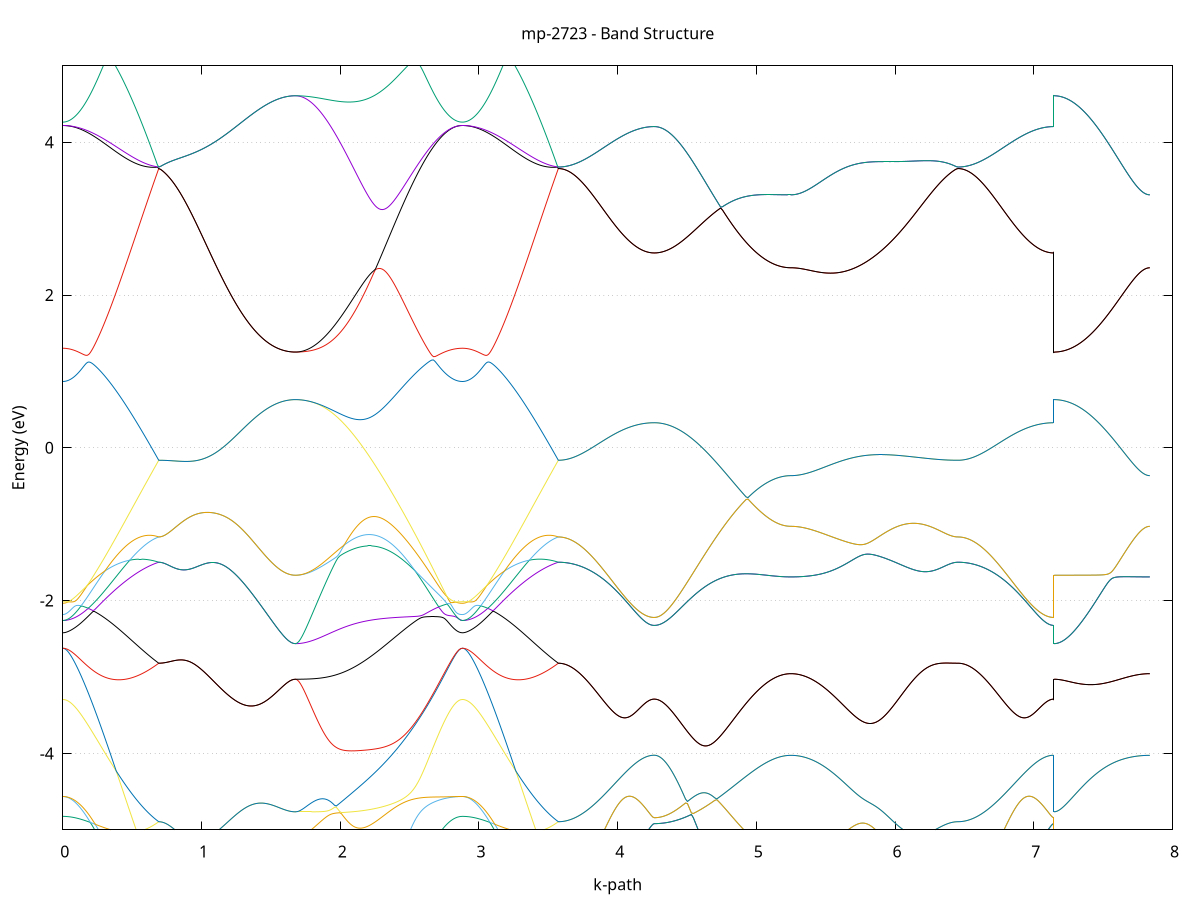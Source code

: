 set title 'mp-2723 - Band Structure'
set xlabel 'k-path'
set ylabel 'Energy (eV)'
set grid y
set yrange [-5:5]
set terminal png size 800,600
set output 'mp-2723_bands_gnuplot.png'
plot '-' using 1:2 with lines notitle, '-' using 1:2 with lines notitle, '-' using 1:2 with lines notitle, '-' using 1:2 with lines notitle, '-' using 1:2 with lines notitle, '-' using 1:2 with lines notitle, '-' using 1:2 with lines notitle, '-' using 1:2 with lines notitle, '-' using 1:2 with lines notitle, '-' using 1:2 with lines notitle, '-' using 1:2 with lines notitle, '-' using 1:2 with lines notitle, '-' using 1:2 with lines notitle, '-' using 1:2 with lines notitle, '-' using 1:2 with lines notitle, '-' using 1:2 with lines notitle, '-' using 1:2 with lines notitle, '-' using 1:2 with lines notitle, '-' using 1:2 with lines notitle, '-' using 1:2 with lines notitle, '-' using 1:2 with lines notitle, '-' using 1:2 with lines notitle, '-' using 1:2 with lines notitle, '-' using 1:2 with lines notitle, '-' using 1:2 with lines notitle, '-' using 1:2 with lines notitle, '-' using 1:2 with lines notitle, '-' using 1:2 with lines notitle, '-' using 1:2 with lines notitle, '-' using 1:2 with lines notitle, '-' using 1:2 with lines notitle, '-' using 1:2 with lines notitle, '-' using 1:2 with lines notitle, '-' using 1:2 with lines notitle, '-' using 1:2 with lines notitle, '-' using 1:2 with lines notitle
0.000000 -20.775309
0.009882 -20.775109
0.019763 -20.774509
0.029645 -20.773509
0.039526 -20.772209
0.049408 -20.770509
0.059289 -20.768309
0.069171 -20.765909
0.079053 -20.763009
0.088934 -20.759809
0.098816 -20.756209
0.108697 -20.752209
0.118579 -20.747809
0.128460 -20.743009
0.138342 -20.737909
0.148224 -20.732409
0.158105 -20.726609
0.167987 -20.720409
0.177868 -20.713809
0.187750 -20.706909
0.197631 -20.699609
0.207513 -20.691909
0.217395 -20.683809
0.227276 -20.675509
0.237158 -20.666709
0.247039 -20.657709
0.256921 -20.648309
0.266802 -20.638609
0.276684 -20.628509
0.286566 -20.618109
0.296447 -20.607409
0.306329 -20.596309
0.316210 -20.585009
0.326092 -20.573509
0.335974 -20.561509
0.345855 -20.549209
0.355737 -20.536709
0.365618 -20.523809
0.375500 -20.510609
0.385381 -20.497209
0.395263 -20.483509
0.405145 -20.469609
0.415026 -20.455309
0.424908 -20.440909
0.434789 -20.426209
0.444671 -20.411209
0.454552 -20.396009
0.464434 -20.380609
0.474316 -20.365009
0.484197 -20.349109
0.494079 -20.333109
0.503960 -20.316909
0.513842 -20.300509
0.523723 -20.283909
0.533605 -20.267209
0.543487 -20.250309
0.553368 -20.233309
0.563250 -20.216109
0.573131 -20.198909
0.583013 -20.181609
0.592894 -20.164109
0.602776 -20.146709
0.612658 -20.129109
0.622539 -20.111509
0.632421 -20.093909
0.642302 -20.076309
0.652184 -20.058709
0.662065 -20.041209
0.671947 -20.023709
0.681829 -20.006309
0.691710 -19.988909
0.691710 -19.988909
0.705784 -19.988609
0.719859 -19.987509
0.733933 -19.985609
0.748007 -19.983009
0.762082 -19.979709
0.776156 -19.975709
0.790230 -19.970909
0.804305 -19.965409
0.818379 -19.959309
0.832453 -19.952409
0.846528 -19.944909
0.860602 -19.936809
0.874676 -19.928009
0.888751 -19.918609
0.902825 -19.908609
0.916899 -19.898009
0.930974 -19.886909
0.945048 -19.875309
0.959122 -19.863209
0.973197 -19.850609
0.987271 -19.837609
1.001345 -19.824109
1.015420 -19.810409
1.029494 -19.796309
1.043568 -19.781909
1.057642 -19.767409
1.071717 -19.752709
1.085791 -19.737809
1.099865 -19.722909
1.113940 -19.707909
1.128014 -19.693009
1.142088 -19.678209
1.156163 -19.663609
1.170237 -19.649309
1.184311 -19.635409
1.198386 -19.621909
1.212460 -19.608909
1.226534 -19.596509
1.240609 -19.584909
1.254683 -19.574009
1.268757 -19.563909
1.282832 -19.554809
1.296906 -19.546609
1.310980 -19.539509
1.325055 -19.533309
1.339129 -19.528209
1.353203 -19.524009
1.367278 -19.520809
1.381352 -19.518309
1.395426 -19.516609
1.409500 -19.515609
1.423575 -19.515209
1.437649 -19.515209
1.451723 -19.515709
1.465798 -19.516509
1.479872 -19.517509
1.493946 -19.518809
1.508021 -19.520109
1.522095 -19.521609
1.536169 -19.523009
1.550244 -19.524409
1.564318 -19.525709
1.578392 -19.526909
1.592467 -19.528009
1.606541 -19.529009
1.620615 -19.529909
1.634690 -19.530609
1.648764 -19.531109
1.662838 -19.531409
1.676913 -19.531509
1.676913 -19.531509
1.689196 -19.531609
1.701479 -19.531809
1.713763 -19.532109
1.726046 -19.532609
1.738330 -19.533209
1.750613 -19.534109
1.762897 -19.535109
1.775180 -19.536309
1.787464 -19.537809
1.799747 -19.539609
1.812031 -19.541709
1.824314 -19.544209
1.836598 -19.547109
1.848881 -19.550509
1.861165 -19.554409
1.873448 -19.558909
1.885732 -19.564009
1.898015 -19.569809
1.910299 -19.576209
1.922582 -19.583509
1.934865 -19.591509
1.947149 -19.600409
1.959432 -19.610209
1.971716 -19.620809
1.983999 -19.632309
1.996283 -19.644609
2.008566 -19.657909
2.020850 -19.672009
2.033133 -19.686909
2.045417 -19.702609
2.057700 -19.719109
2.069984 -19.736209
2.082267 -19.754109
2.094551 -19.772609
2.106834 -19.791709
2.119118 -19.811309
2.131401 -19.831409
2.143684 -19.852009
2.155968 -19.872909
2.168251 -19.894209
2.180535 -19.915809
2.192818 -19.937709
2.205102 -19.959809
2.217385 -19.982109
2.229669 -20.004609
2.241952 -20.027109
2.254236 -20.049809
2.266519 -20.072409
2.278803 -20.095109
2.291086 -20.117809
2.303370 -20.140409
2.315653 -20.162909
2.327937 -20.185409
2.340220 -20.207609
2.352503 -20.229809
2.364787 -20.251709
2.377070 -20.273509
2.389354 -20.295009
2.401637 -20.316209
2.413921 -20.337209
2.426204 -20.357809
2.438488 -20.378109
2.450771 -20.398109
2.463055 -20.417809
2.475338 -20.437009
2.487622 -20.455909
2.499905 -20.474309
2.512189 -20.492309
2.524472 -20.509909
2.536756 -20.527009
2.549039 -20.543609
2.561322 -20.559709
2.573606 -20.575309
2.585889 -20.590509
2.598173 -20.605109
2.610456 -20.619109
2.622740 -20.632609
2.635023 -20.645509
2.647307 -20.657909
2.659590 -20.669709
2.671874 -20.680909
2.684157 -20.691509
2.696441 -20.701509
2.708724 -20.710809
2.721008 -20.719609
2.733291 -20.727809
2.745575 -20.735309
2.757858 -20.742209
2.770141 -20.748409
2.782425 -20.754109
2.794708 -20.759009
2.806992 -20.763309
2.819275 -20.766909
2.831559 -20.769909
2.843842 -20.772309
2.856126 -20.773909
2.868409 -20.774909
2.880693 -20.775309
2.880693 -20.775309
2.887680 -20.775209
2.894667 -20.774909
2.901654 -20.774409
2.908641 -20.773709
2.915628 -20.772809
2.922615 -20.771809
2.929602 -20.770509
2.936588 -20.769109
2.943575 -20.767509
2.950562 -20.765709
2.957549 -20.763709
2.964536 -20.761509
2.971523 -20.759109
2.978510 -20.756609
2.985497 -20.753809
2.992484 -20.750809
2.999471 -20.747709
3.006458 -20.744309
3.013445 -20.740809
3.020432 -20.737209
3.027419 -20.733309
3.034406 -20.729209
3.041393 -20.725009
3.048380 -20.720609
3.055367 -20.715909
3.062354 -20.711209
3.069341 -20.706209
3.076328 -20.701109
3.083315 -20.695709
3.090302 -20.690209
3.097289 -20.684509
3.104276 -20.678609
3.111263 -20.672609
3.118250 -20.666409
3.125237 -20.660009
3.132224 -20.653509
3.139211 -20.646809
3.146198 -20.639909
3.153185 -20.632809
3.160172 -20.625609
3.167159 -20.618209
3.174146 -20.610709
3.181132 -20.602909
3.188119 -20.595109
3.195106 -20.587109
3.202093 -20.579009
3.209080 -20.570709
3.216067 -20.562209
3.223054 -20.553609
3.230041 -20.544809
3.237028 -20.535909
3.244015 -20.526809
3.251002 -20.517609
3.257989 -20.508209
3.264976 -20.498709
3.271963 -20.489109
3.278950 -20.479309
3.285937 -20.469409
3.292924 -20.459409
3.299911 -20.449209
3.306898 -20.439009
3.313885 -20.428609
3.320872 -20.418109
3.327859 -20.407409
3.334846 -20.396609
3.341833 -20.385809
3.348820 -20.374809
3.355807 -20.363709
3.362794 -20.352509
3.369781 -20.341209
3.376768 -20.329809
3.383755 -20.318309
3.390742 -20.306809
3.397729 -20.295109
3.404716 -20.283409
3.411703 -20.271609
3.418690 -20.259709
3.425676 -20.247709
3.432663 -20.235709
3.439650 -20.223609
3.446637 -20.211409
3.453624 -20.199209
3.460611 -20.187009
3.467598 -20.174709
3.474585 -20.162409
3.481572 -20.150009
3.488559 -20.137609
3.495546 -20.125209
3.502533 -20.112809
3.509520 -20.100309
3.516507 -20.087909
3.523494 -20.075409
3.530481 -20.063009
3.537468 -20.050609
3.544455 -20.038209
3.551442 -20.025809
3.558429 -20.013509
3.565416 -20.001209
3.572403 -19.988909
3.572403 -19.988909
3.582284 -19.989009
3.592166 -19.989209
3.602048 -19.989609
3.611929 -19.990109
3.621811 -19.990809
3.631692 -19.991609
3.641574 -19.992509
3.651455 -19.993609
3.661337 -19.994809
3.671219 -19.996209
3.681100 -19.997709
3.690982 -19.999309
3.700863 -20.001009
3.710745 -20.002809
3.720626 -20.004809
3.730508 -20.006809
3.740390 -20.008909
3.750271 -20.011109
3.760153 -20.013409
3.770034 -20.015709
3.779916 -20.018209
3.789798 -20.020709
3.799679 -20.023209
3.809561 -20.025809
3.819442 -20.028509
3.829324 -20.031209
3.839205 -20.033909
3.849087 -20.036609
3.858969 -20.039409
3.868850 -20.042209
3.878732 -20.045009
3.888613 -20.047809
3.898495 -20.050609
3.908376 -20.053309
3.918258 -20.056109
3.928140 -20.058809
3.938021 -20.061609
3.947903 -20.064209
3.957784 -20.066909
3.967666 -20.069509
3.977547 -20.072109
3.987429 -20.074609
3.997311 -20.077109
4.007192 -20.079409
4.017074 -20.081809
4.026955 -20.084109
4.036837 -20.086309
4.046718 -20.088509
4.056600 -20.090509
4.066482 -20.092509
4.076363 -20.094509
4.086245 -20.096309
4.096126 -20.098109
4.106008 -20.099709
4.115889 -20.101309
4.125771 -20.102809
4.135653 -20.104109
4.145534 -20.105509
4.155416 -20.106709
4.165297 -20.107809
4.175179 -20.108809
4.185060 -20.109709
4.194942 -20.110509
4.204824 -20.111209
4.214705 -20.111809
4.224587 -20.112309
4.234468 -20.112709
4.244350 -20.112909
4.254231 -20.113109
4.264113 -20.113209
4.264113 -20.113209
4.278187 -20.112709
4.292262 -20.111609
4.306336 -20.109809
4.320410 -20.107209
4.334485 -20.103909
4.348559 -20.099909
4.362633 -20.095109
4.376708 -20.089709
4.390782 -20.083509
4.404856 -20.076709
4.418931 -20.069109
4.433005 -20.060809
4.447079 -20.052009
4.461154 -20.042509
4.475228 -20.032509
4.489302 -20.021809
4.503376 -20.010509
4.517451 -19.998709
4.531525 -19.986309
4.545599 -19.973309
4.559674 -19.959909
4.573748 -19.946009
4.587822 -19.931609
4.601897 -19.916809
4.615971 -19.901609
4.630045 -19.886109
4.644120 -19.870209
4.658194 -19.854009
4.672268 -19.837509
4.686343 -19.820709
4.700417 -19.803809
4.714491 -19.786609
4.728566 -19.769309
4.742640 -19.751909
4.756714 -19.734409
4.770789 -19.716809
4.784863 -19.699209
4.798937 -19.681709
4.813012 -19.664109
4.827086 -19.646709
4.841160 -19.629309
4.855234 -19.612209
4.869309 -19.595309
4.883383 -19.578509
4.897457 -19.562009
4.911532 -19.545809
4.925606 -19.530009
4.939680 -19.514609
4.953755 -19.499609
4.967829 -19.485009
4.981903 -19.470909
4.995978 -19.457409
5.010052 -19.444309
5.024126 -19.431709
5.038201 -19.419809
5.052275 -19.408509
5.066349 -19.397909
5.080424 -19.387909
5.094498 -19.378709
5.108572 -19.370209
5.122647 -19.362409
5.136721 -19.355409
5.150795 -19.349209
5.164870 -19.343809
5.178944 -19.339209
5.193018 -19.335409
5.207092 -19.332409
5.221167 -19.330209
5.235241 -19.329009
5.249315 -19.328609
5.249315 -19.328609
5.261599 -19.328909
5.273882 -19.330009
5.286166 -19.331809
5.298449 -19.334209
5.310733 -19.337209
5.323016 -19.340809
5.335300 -19.344809
5.347583 -19.349309
5.359867 -19.354109
5.372150 -19.359309
5.384434 -19.364809
5.396717 -19.370609
5.409001 -19.376709
5.421284 -19.383009
5.433567 -19.389609
5.445851 -19.396309
5.458134 -19.403309
5.470418 -19.410509
5.482701 -19.417909
5.494985 -19.425409
5.507268 -19.433109
5.519552 -19.440909
5.531835 -19.448909
5.544119 -19.457009
5.556402 -19.465309
5.568686 -19.473709
5.580969 -19.482309
5.593253 -19.490909
5.605536 -19.499709
5.617820 -19.508609
5.630103 -19.517609
5.642387 -19.526709
5.654670 -19.535909
5.666953 -19.545209
5.679237 -19.554609
5.691520 -19.564009
5.703804 -19.573609
5.716087 -19.583109
5.728371 -19.592809
5.740654 -19.602509
5.752938 -19.612209
5.765221 -19.622009
5.777505 -19.631809
5.789788 -19.641609
5.802072 -19.651409
5.814355 -19.661209
5.826639 -19.671009
5.838922 -19.680909
5.851206 -19.690709
5.863489 -19.700409
5.875772 -19.710209
5.888056 -19.719909
5.900339 -19.729609
5.912623 -19.739109
5.924906 -19.748709
5.937190 -19.758109
5.949473 -19.767409
5.961757 -19.776709
5.974040 -19.785909
5.986324 -19.795009
5.998607 -19.803909
6.010891 -19.812709
6.023174 -19.821409
6.035458 -19.830009
6.047741 -19.838409
6.060025 -19.846609
6.072308 -19.854709
6.084591 -19.862509
6.096875 -19.870209
6.109158 -19.877809
6.121442 -19.885109
6.133725 -19.892209
6.146009 -19.899109
6.158292 -19.905809
6.170576 -19.912309
6.182859 -19.918609
6.195143 -19.924609
6.207426 -19.930409
6.219710 -19.935909
6.231993 -19.941209
6.244277 -19.946309
6.256560 -19.951009
6.268844 -19.955509
6.281127 -19.959809
6.293410 -19.963709
6.305694 -19.967409
6.317977 -19.970909
6.330261 -19.974009
6.342544 -19.976809
6.354828 -19.979309
6.367111 -19.981509
6.379395 -19.983509
6.391678 -19.985109
6.403962 -19.986509
6.416245 -19.987609
6.428529 -19.988309
6.440812 -19.988809
6.453096 -19.988909
6.453096 -19.988909
6.460083 -19.989009
6.467070 -19.989109
6.474057 -19.989309
6.481043 -19.989509
6.488030 -19.989909
6.495017 -19.990309
6.502004 -19.990809
6.508991 -19.991309
6.515978 -19.991909
6.522965 -19.992609
6.529952 -19.993309
6.536939 -19.994209
6.543926 -19.995109
6.550913 -19.996109
6.557900 -19.997109
6.564887 -19.998209
6.571874 -19.999309
6.578861 -20.000509
6.585848 -20.001809
6.592835 -20.003109
6.599822 -20.004509
6.606809 -20.005909
6.613796 -20.007309
6.620783 -20.008909
6.627770 -20.010409
6.634757 -20.012009
6.641744 -20.013609
6.648731 -20.015309
6.655718 -20.017009
6.662705 -20.018709
6.669692 -20.020509
6.676679 -20.022309
6.683666 -20.024109
6.690653 -20.025909
6.697640 -20.027809
6.704627 -20.029709
6.711614 -20.031609
6.718601 -20.033509
6.725587 -20.035509
6.732574 -20.037409
6.739561 -20.039409
6.746548 -20.041409
6.753535 -20.043309
6.760522 -20.045309
6.767509 -20.047309
6.774496 -20.049209
6.781483 -20.051209
6.788470 -20.053209
6.795457 -20.055109
6.802444 -20.057109
6.809431 -20.059009
6.816418 -20.061009
6.823405 -20.062809
6.830392 -20.064709
6.837379 -20.066609
6.844366 -20.068509
6.851353 -20.070309
6.858340 -20.072109
6.865327 -20.073909
6.872314 -20.075709
6.879301 -20.077409
6.886288 -20.079109
6.893275 -20.080709
6.900262 -20.082409
6.907249 -20.084009
6.914236 -20.085609
6.921223 -20.087109
6.928210 -20.088609
6.935197 -20.090109
6.942184 -20.091509
6.949171 -20.092909
6.956158 -20.094309
6.963145 -20.095609
6.970131 -20.096909
6.977118 -20.098109
6.984105 -20.099309
6.991092 -20.100409
6.998079 -20.101509
7.005066 -20.102609
7.012053 -20.103609
7.019040 -20.104509
7.026027 -20.105409
7.033014 -20.106309
7.040001 -20.107109
7.046988 -20.107909
7.053975 -20.108609
7.060962 -20.109209
7.067949 -20.109809
7.074936 -20.110409
7.081923 -20.111009
7.088910 -20.111409
7.095897 -20.111809
7.102884 -20.112209
7.109871 -20.112509
7.116858 -20.112709
7.123845 -20.112909
7.130832 -20.113109
7.137819 -20.113109
7.144806 -20.113209
7.144806 -19.531509
7.151793 -19.531509
7.158780 -19.531409
7.165767 -19.531209
7.172754 -19.531009
7.179741 -19.530709
7.186728 -19.530309
7.193715 -19.529909
7.200702 -19.529409
7.207689 -19.528909
7.214675 -19.528309
7.221662 -19.527609
7.228649 -19.526909
7.235636 -19.526109
7.242623 -19.525309
7.249610 -19.524409
7.256597 -19.523509
7.263584 -19.522409
7.270571 -19.521409
7.277558 -19.520209
7.284545 -19.519009
7.291532 -19.517809
7.298519 -19.516409
7.305506 -19.515009
7.312493 -19.513609
7.319480 -19.512109
7.326467 -19.510609
7.333454 -19.509009
7.340441 -19.507309
7.347428 -19.505609
7.354415 -19.503809
7.361402 -19.502009
7.368389 -19.500109
7.375376 -19.498209
7.382363 -19.496209
7.389350 -19.494209
7.396337 -19.492109
7.403324 -19.490009
7.410311 -19.487909
7.417298 -19.485609
7.424285 -19.483409
7.431272 -19.481109
7.438259 -19.478709
7.445246 -19.476309
7.452233 -19.473809
7.459219 -19.471409
7.466206 -19.468809
7.473193 -19.466209
7.480180 -19.463509
7.487167 -19.460909
7.494154 -19.458209
7.501141 -19.455409
7.508128 -19.452709
7.515115 -19.449809
7.522102 -19.447009
7.529089 -19.444109
7.536076 -19.441209
7.543063 -19.438209
7.550050 -19.435209
7.557037 -19.432209
7.564024 -19.429209
7.571011 -19.426109
7.577998 -19.423109
7.584985 -19.420009
7.591972 -19.416809
7.598959 -19.413709
7.605946 -19.410509
7.612933 -19.407409
7.619920 -19.404209
7.626907 -19.401009
7.633894 -19.397809
7.640881 -19.394609
7.647868 -19.391409
7.654855 -19.388209
7.661842 -19.385009
7.668829 -19.381909
7.675816 -19.378709
7.682803 -19.375509
7.689790 -19.372409
7.696777 -19.369309
7.703763 -19.366209
7.710750 -19.363209
7.717737 -19.360209
7.724724 -19.357309
7.731711 -19.354409
7.738698 -19.351609
7.745685 -19.348909
7.752672 -19.346309
7.759659 -19.343809
7.766646 -19.341409
7.773633 -19.339209
7.780620 -19.337109
7.787607 -19.335209
7.794594 -19.333609
7.801581 -19.332109
7.808568 -19.330809
7.815555 -19.329809
7.822542 -19.329109
7.829529 -19.328709
7.836516 -19.328609
e
0.000000 -19.621109
0.009882 -19.621009
0.019763 -19.620909
0.029645 -19.620809
0.039526 -19.620609
0.049408 -19.620409
0.059289 -19.620109
0.069171 -19.619709
0.079053 -19.619309
0.088934 -19.618909
0.098816 -19.618409
0.108697 -19.617909
0.118579 -19.617409
0.128460 -19.616809
0.138342 -19.616209
0.148224 -19.615709
0.158105 -19.615109
0.167987 -19.614509
0.177868 -19.613909
0.187750 -19.613409
0.197631 -19.612809
0.207513 -19.612309
0.217395 -19.611909
0.227276 -19.611509
0.237158 -19.611309
0.247039 -19.611109
0.256921 -19.611009
0.266802 -19.611109
0.276684 -19.611309
0.286566 -19.611609
0.296447 -19.612209
0.306329 -19.613009
0.316210 -19.614009
0.326092 -19.615309
0.335974 -19.616909
0.345855 -19.618709
0.355737 -19.621009
0.365618 -19.623509
0.375500 -19.626509
0.385381 -19.629909
0.395263 -19.633809
0.405145 -19.638109
0.415026 -19.642809
0.424908 -19.648109
0.434789 -19.654109
0.444671 -19.660609
0.454552 -19.667609
0.464434 -19.675209
0.474316 -19.683509
0.484197 -19.692309
0.494079 -19.701709
0.503960 -19.711809
0.513842 -19.722409
0.523723 -19.733609
0.533605 -19.745309
0.543487 -19.757609
0.553368 -19.770409
0.563250 -19.783709
0.573131 -19.797409
0.583013 -19.811709
0.592894 -19.826209
0.602776 -19.841309
0.612658 -19.856609
0.622539 -19.872309
0.632421 -19.888309
0.642302 -19.904509
0.652184 -19.921009
0.662065 -19.937809
0.671947 -19.954709
0.681829 -19.971709
0.691710 -19.988909
0.691710 -19.988909
0.705784 -19.988609
0.719859 -19.987509
0.733933 -19.985609
0.748007 -19.983009
0.762082 -19.979709
0.776156 -19.975709
0.790230 -19.970909
0.804305 -19.965409
0.818379 -19.959309
0.832453 -19.952409
0.846528 -19.944909
0.860602 -19.936809
0.874676 -19.928009
0.888751 -19.918609
0.902825 -19.908609
0.916899 -19.898009
0.930974 -19.886909
0.945048 -19.875309
0.959122 -19.863209
0.973197 -19.850609
0.987271 -19.837609
1.001345 -19.824109
1.015420 -19.810409
1.029494 -19.796309
1.043568 -19.781909
1.057642 -19.767409
1.071717 -19.752709
1.085791 -19.737809
1.099865 -19.722909
1.113940 -19.707909
1.128014 -19.693009
1.142088 -19.678209
1.156163 -19.663609
1.170237 -19.649309
1.184311 -19.635409
1.198386 -19.621909
1.212460 -19.608909
1.226534 -19.596509
1.240609 -19.584909
1.254683 -19.574009
1.268757 -19.563909
1.282832 -19.554809
1.296906 -19.546609
1.310980 -19.539509
1.325055 -19.533309
1.339129 -19.528209
1.353203 -19.524009
1.367278 -19.520809
1.381352 -19.518309
1.395426 -19.516609
1.409500 -19.515609
1.423575 -19.515209
1.437649 -19.515209
1.451723 -19.515709
1.465798 -19.516509
1.479872 -19.517509
1.493946 -19.518809
1.508021 -19.520109
1.522095 -19.521609
1.536169 -19.523009
1.550244 -19.524409
1.564318 -19.525709
1.578392 -19.526909
1.592467 -19.528009
1.606541 -19.529009
1.620615 -19.529909
1.634690 -19.530609
1.648764 -19.531109
1.662838 -19.531409
1.676913 -19.531509
1.676913 -19.531509
1.689196 -19.531309
1.701479 -19.530609
1.713763 -19.529709
1.726046 -19.528309
1.738330 -19.526509
1.750613 -19.524309
1.762897 -19.521809
1.775180 -19.518909
1.787464 -19.515509
1.799747 -19.511809
1.812031 -19.507809
1.824314 -19.503309
1.836598 -19.498509
1.848881 -19.493309
1.861165 -19.487809
1.873448 -19.481909
1.885732 -19.475609
1.898015 -19.469009
1.910299 -19.462109
1.922582 -19.454809
1.934865 -19.447209
1.947149 -19.439309
1.959432 -19.431109
1.971716 -19.422609
1.983999 -19.413809
1.996283 -19.404809
2.008566 -19.395509
2.020850 -19.385909
2.033133 -19.376209
2.045417 -19.366309
2.057700 -19.356409
2.069984 -19.346409
2.082267 -19.336409
2.094551 -19.326609
2.106834 -19.317109
2.119118 -19.308209
2.131401 -19.300209
2.143684 -19.293909
2.155968 -19.289609
2.168251 -19.288009
2.180535 -19.289009
2.192818 -19.292209
2.205102 -19.297109
2.217385 -19.303309
2.229669 -19.310309
2.241952 -19.317909
2.254236 -19.325909
2.266519 -19.334109
2.278803 -19.342609
2.291086 -19.351209
2.303370 -19.359909
2.315653 -19.368609
2.327937 -19.377409
2.340220 -19.386309
2.352503 -19.395009
2.364787 -19.403809
2.377070 -19.412509
2.389354 -19.421209
2.401637 -19.429809
2.413921 -19.438309
2.426204 -19.446709
2.438488 -19.455009
2.450771 -19.463109
2.463055 -19.471209
2.475338 -19.479109
2.487622 -19.486809
2.499905 -19.494409
2.512189 -19.501909
2.524472 -19.509209
2.536756 -19.516309
2.549039 -19.523209
2.561322 -19.530009
2.573606 -19.536509
2.585889 -19.542909
2.598173 -19.549009
2.610456 -19.554909
2.622740 -19.560609
2.635023 -19.566009
2.647307 -19.571309
2.659590 -19.576209
2.671874 -19.581009
2.684157 -19.585509
2.696441 -19.589709
2.708724 -19.593709
2.721008 -19.597409
2.733291 -19.600909
2.745575 -19.604109
2.757858 -19.607009
2.770141 -19.609609
2.782425 -19.612009
2.794708 -19.614109
2.806992 -19.616009
2.819275 -19.617509
2.831559 -19.618809
2.843842 -19.619809
2.856126 -19.620509
2.868409 -19.620909
2.880693 -19.621109
2.880693 -19.621109
2.887680 -19.621109
2.894667 -19.621009
2.901654 -19.620909
2.908641 -19.620809
2.915628 -19.620709
2.922615 -19.620609
2.929602 -19.620409
2.936588 -19.620209
2.943575 -19.619909
2.950562 -19.619709
2.957549 -19.619409
2.964536 -19.619109
2.971523 -19.618809
2.978510 -19.618509
2.985497 -19.618109
2.992484 -19.617709
2.999471 -19.617309
3.006458 -19.616909
3.013445 -19.616509
3.020432 -19.616209
3.027419 -19.615709
3.034406 -19.615309
3.041393 -19.614909
3.048380 -19.614509
3.055367 -19.614109
3.062354 -19.613709
3.069341 -19.613309
3.076328 -19.612909
3.083315 -19.612609
3.090302 -19.612209
3.097289 -19.611909
3.104276 -19.611709
3.111263 -19.611409
3.118250 -19.611309
3.125237 -19.611109
3.132224 -19.611009
3.139211 -19.611009
3.146198 -19.611009
3.153185 -19.611209
3.160172 -19.611409
3.167159 -19.611609
3.174146 -19.612009
3.181132 -19.612509
3.188119 -19.613109
3.195106 -19.613809
3.202093 -19.614609
3.209080 -19.615609
3.216067 -19.616709
3.223054 -19.618009
3.230041 -19.619509
3.237028 -19.621109
3.244015 -19.622909
3.251002 -19.624909
3.257989 -19.627109
3.264976 -19.629509
3.271963 -19.632109
3.278950 -19.635009
3.285937 -19.638109
3.292924 -19.641509
3.299911 -19.645009
3.306898 -19.648909
3.313885 -19.653109
3.320872 -19.657609
3.327859 -19.662309
3.334846 -19.667309
3.341833 -19.672609
3.348820 -19.678209
3.355807 -19.684209
3.362794 -19.690409
3.369781 -19.696909
3.376768 -19.703709
3.383755 -19.710809
3.390742 -19.718209
3.397729 -19.725909
3.404716 -19.733909
3.411703 -19.742209
3.418690 -19.750709
3.425676 -19.759509
3.432663 -19.768609
3.439650 -19.777909
3.446637 -19.787409
3.453624 -19.797209
3.460611 -19.807209
3.467598 -19.817409
3.474585 -19.827709
3.481572 -19.838309
3.488559 -19.849109
3.495546 -19.860109
3.502533 -19.871209
3.509520 -19.882409
3.516507 -19.893809
3.523494 -19.905409
3.530481 -19.917009
3.537468 -19.928809
3.544455 -19.940609
3.551442 -19.952609
3.558429 -19.964609
3.565416 -19.976809
3.572403 -19.988909
3.572403 -19.988909
3.582284 -19.989009
3.592166 -19.989209
3.602048 -19.989609
3.611929 -19.990109
3.621811 -19.990809
3.631692 -19.991609
3.641574 -19.992509
3.651455 -19.993609
3.661337 -19.994809
3.671219 -19.996209
3.681100 -19.997709
3.690982 -19.999309
3.700863 -20.001009
3.710745 -20.002809
3.720626 -20.004809
3.730508 -20.006809
3.740390 -20.008909
3.750271 -20.011109
3.760153 -20.013409
3.770034 -20.015709
3.779916 -20.018209
3.789798 -20.020709
3.799679 -20.023209
3.809561 -20.025809
3.819442 -20.028509
3.829324 -20.031209
3.839205 -20.033909
3.849087 -20.036609
3.858969 -20.039409
3.868850 -20.042209
3.878732 -20.045009
3.888613 -20.047809
3.898495 -20.050609
3.908376 -20.053309
3.918258 -20.056109
3.928140 -20.058809
3.938021 -20.061609
3.947903 -20.064209
3.957784 -20.066909
3.967666 -20.069509
3.977547 -20.072109
3.987429 -20.074609
3.997311 -20.077109
4.007192 -20.079409
4.017074 -20.081809
4.026955 -20.084109
4.036837 -20.086309
4.046718 -20.088509
4.056600 -20.090509
4.066482 -20.092509
4.076363 -20.094509
4.086245 -20.096309
4.096126 -20.098109
4.106008 -20.099709
4.115889 -20.101309
4.125771 -20.102809
4.135653 -20.104109
4.145534 -20.105509
4.155416 -20.106709
4.165297 -20.107809
4.175179 -20.108809
4.185060 -20.109709
4.194942 -20.110509
4.204824 -20.111209
4.214705 -20.111809
4.224587 -20.112309
4.234468 -20.112709
4.244350 -20.112909
4.254231 -20.113109
4.264113 -20.113209
4.264113 -20.113209
4.278187 -20.112709
4.292262 -20.111609
4.306336 -20.109809
4.320410 -20.107209
4.334485 -20.103909
4.348559 -20.099909
4.362633 -20.095109
4.376708 -20.089709
4.390782 -20.083509
4.404856 -20.076709
4.418931 -20.069109
4.433005 -20.060809
4.447079 -20.052009
4.461154 -20.042509
4.475228 -20.032509
4.489302 -20.021809
4.503376 -20.010509
4.517451 -19.998709
4.531525 -19.986309
4.545599 -19.973309
4.559674 -19.959909
4.573748 -19.946009
4.587822 -19.931609
4.601897 -19.916809
4.615971 -19.901609
4.630045 -19.886109
4.644120 -19.870209
4.658194 -19.854009
4.672268 -19.837509
4.686343 -19.820709
4.700417 -19.803809
4.714491 -19.786609
4.728566 -19.769309
4.742640 -19.751909
4.756714 -19.734409
4.770789 -19.716809
4.784863 -19.699209
4.798937 -19.681709
4.813012 -19.664109
4.827086 -19.646709
4.841160 -19.629309
4.855234 -19.612209
4.869309 -19.595309
4.883383 -19.578509
4.897457 -19.562009
4.911532 -19.545809
4.925606 -19.530009
4.939680 -19.514609
4.953755 -19.499609
4.967829 -19.485009
4.981903 -19.470909
4.995978 -19.457409
5.010052 -19.444309
5.024126 -19.431709
5.038201 -19.419809
5.052275 -19.408509
5.066349 -19.397909
5.080424 -19.387909
5.094498 -19.378709
5.108572 -19.370209
5.122647 -19.362409
5.136721 -19.355409
5.150795 -19.349209
5.164870 -19.343809
5.178944 -19.339209
5.193018 -19.335409
5.207092 -19.332409
5.221167 -19.330209
5.235241 -19.329009
5.249315 -19.328609
5.249315 -19.328609
5.261599 -19.328909
5.273882 -19.330009
5.286166 -19.331809
5.298449 -19.334209
5.310733 -19.337209
5.323016 -19.340809
5.335300 -19.344809
5.347583 -19.349309
5.359867 -19.354109
5.372150 -19.359309
5.384434 -19.364809
5.396717 -19.370609
5.409001 -19.376709
5.421284 -19.383009
5.433567 -19.389609
5.445851 -19.396309
5.458134 -19.403309
5.470418 -19.410509
5.482701 -19.417909
5.494985 -19.425409
5.507268 -19.433109
5.519552 -19.440909
5.531835 -19.448909
5.544119 -19.457009
5.556402 -19.465309
5.568686 -19.473709
5.580969 -19.482309
5.593253 -19.490909
5.605536 -19.499709
5.617820 -19.508609
5.630103 -19.517609
5.642387 -19.526709
5.654670 -19.535909
5.666953 -19.545209
5.679237 -19.554609
5.691520 -19.564009
5.703804 -19.573609
5.716087 -19.583109
5.728371 -19.592809
5.740654 -19.602509
5.752938 -19.612209
5.765221 -19.622009
5.777505 -19.631809
5.789788 -19.641609
5.802072 -19.651409
5.814355 -19.661209
5.826639 -19.671009
5.838922 -19.680909
5.851206 -19.690709
5.863489 -19.700409
5.875772 -19.710209
5.888056 -19.719909
5.900339 -19.729609
5.912623 -19.739109
5.924906 -19.748709
5.937190 -19.758109
5.949473 -19.767409
5.961757 -19.776709
5.974040 -19.785909
5.986324 -19.795009
5.998607 -19.803909
6.010891 -19.812709
6.023174 -19.821409
6.035458 -19.830009
6.047741 -19.838409
6.060025 -19.846609
6.072308 -19.854709
6.084591 -19.862509
6.096875 -19.870209
6.109158 -19.877809
6.121442 -19.885109
6.133725 -19.892209
6.146009 -19.899109
6.158292 -19.905809
6.170576 -19.912309
6.182859 -19.918609
6.195143 -19.924609
6.207426 -19.930409
6.219710 -19.935909
6.231993 -19.941209
6.244277 -19.946309
6.256560 -19.951009
6.268844 -19.955509
6.281127 -19.959809
6.293410 -19.963709
6.305694 -19.967409
6.317977 -19.970909
6.330261 -19.974009
6.342544 -19.976809
6.354828 -19.979309
6.367111 -19.981509
6.379395 -19.983509
6.391678 -19.985109
6.403962 -19.986509
6.416245 -19.987609
6.428529 -19.988309
6.440812 -19.988809
6.453096 -19.988909
6.453096 -19.988909
6.460083 -19.989009
6.467070 -19.989109
6.474057 -19.989309
6.481043 -19.989509
6.488030 -19.989909
6.495017 -19.990309
6.502004 -19.990809
6.508991 -19.991309
6.515978 -19.991909
6.522965 -19.992609
6.529952 -19.993309
6.536939 -19.994209
6.543926 -19.995109
6.550913 -19.996109
6.557900 -19.997109
6.564887 -19.998209
6.571874 -19.999309
6.578861 -20.000509
6.585848 -20.001809
6.592835 -20.003109
6.599822 -20.004509
6.606809 -20.005909
6.613796 -20.007309
6.620783 -20.008909
6.627770 -20.010409
6.634757 -20.012009
6.641744 -20.013609
6.648731 -20.015309
6.655718 -20.017009
6.662705 -20.018709
6.669692 -20.020509
6.676679 -20.022309
6.683666 -20.024109
6.690653 -20.025909
6.697640 -20.027809
6.704627 -20.029709
6.711614 -20.031609
6.718601 -20.033509
6.725587 -20.035509
6.732574 -20.037409
6.739561 -20.039409
6.746548 -20.041409
6.753535 -20.043309
6.760522 -20.045309
6.767509 -20.047309
6.774496 -20.049209
6.781483 -20.051209
6.788470 -20.053209
6.795457 -20.055109
6.802444 -20.057109
6.809431 -20.059009
6.816418 -20.061009
6.823405 -20.062809
6.830392 -20.064709
6.837379 -20.066609
6.844366 -20.068509
6.851353 -20.070309
6.858340 -20.072109
6.865327 -20.073909
6.872314 -20.075709
6.879301 -20.077409
6.886288 -20.079109
6.893275 -20.080709
6.900262 -20.082409
6.907249 -20.084009
6.914236 -20.085609
6.921223 -20.087109
6.928210 -20.088609
6.935197 -20.090109
6.942184 -20.091509
6.949171 -20.092909
6.956158 -20.094309
6.963145 -20.095609
6.970131 -20.096909
6.977118 -20.098109
6.984105 -20.099309
6.991092 -20.100409
6.998079 -20.101509
7.005066 -20.102609
7.012053 -20.103609
7.019040 -20.104509
7.026027 -20.105409
7.033014 -20.106309
7.040001 -20.107109
7.046988 -20.107909
7.053975 -20.108609
7.060962 -20.109209
7.067949 -20.109809
7.074936 -20.110409
7.081923 -20.111009
7.088910 -20.111409
7.095897 -20.111809
7.102884 -20.112209
7.109871 -20.112509
7.116858 -20.112709
7.123845 -20.112909
7.130832 -20.113109
7.137819 -20.113109
7.144806 -20.113209
7.144806 -19.531509
7.151793 -19.531509
7.158780 -19.531409
7.165767 -19.531209
7.172754 -19.531009
7.179741 -19.530709
7.186728 -19.530309
7.193715 -19.529909
7.200702 -19.529409
7.207689 -19.528909
7.214675 -19.528309
7.221662 -19.527609
7.228649 -19.526909
7.235636 -19.526109
7.242623 -19.525309
7.249610 -19.524409
7.256597 -19.523509
7.263584 -19.522409
7.270571 -19.521409
7.277558 -19.520209
7.284545 -19.519009
7.291532 -19.517809
7.298519 -19.516409
7.305506 -19.515009
7.312493 -19.513609
7.319480 -19.512109
7.326467 -19.510609
7.333454 -19.509009
7.340441 -19.507309
7.347428 -19.505609
7.354415 -19.503809
7.361402 -19.502009
7.368389 -19.500109
7.375376 -19.498209
7.382363 -19.496209
7.389350 -19.494209
7.396337 -19.492109
7.403324 -19.490009
7.410311 -19.487909
7.417298 -19.485609
7.424285 -19.483409
7.431272 -19.481109
7.438259 -19.478709
7.445246 -19.476309
7.452233 -19.473809
7.459219 -19.471409
7.466206 -19.468809
7.473193 -19.466209
7.480180 -19.463509
7.487167 -19.460909
7.494154 -19.458209
7.501141 -19.455409
7.508128 -19.452709
7.515115 -19.449809
7.522102 -19.447009
7.529089 -19.444109
7.536076 -19.441209
7.543063 -19.438209
7.550050 -19.435209
7.557037 -19.432209
7.564024 -19.429209
7.571011 -19.426109
7.577998 -19.423109
7.584985 -19.420009
7.591972 -19.416809
7.598959 -19.413709
7.605946 -19.410509
7.612933 -19.407409
7.619920 -19.404209
7.626907 -19.401009
7.633894 -19.397809
7.640881 -19.394609
7.647868 -19.391409
7.654855 -19.388209
7.661842 -19.385009
7.668829 -19.381909
7.675816 -19.378709
7.682803 -19.375509
7.689790 -19.372409
7.696777 -19.369309
7.703763 -19.366209
7.710750 -19.363209
7.717737 -19.360209
7.724724 -19.357309
7.731711 -19.354409
7.738698 -19.351609
7.745685 -19.348909
7.752672 -19.346309
7.759659 -19.343809
7.766646 -19.341409
7.773633 -19.339209
7.780620 -19.337109
7.787607 -19.335209
7.794594 -19.333609
7.801581 -19.332109
7.808568 -19.330809
7.815555 -19.329809
7.822542 -19.329109
7.829529 -19.328709
7.836516 -19.328609
e
0.000000 -18.632909
0.009882 -18.633109
0.019763 -18.633909
0.029645 -18.635209
0.039526 -18.637009
0.049408 -18.639309
0.059289 -18.642109
0.069171 -18.645409
0.079053 -18.649309
0.088934 -18.653609
0.098816 -18.658409
0.108697 -18.663609
0.118579 -18.669309
0.128460 -18.675409
0.138342 -18.682009
0.148224 -18.689009
0.158105 -18.696409
0.167987 -18.704209
0.177868 -18.712409
0.187750 -18.720809
0.197631 -18.729709
0.207513 -18.738809
0.217395 -18.748209
0.227276 -18.757909
0.237158 -18.767909
0.247039 -18.778009
0.256921 -18.788309
0.266802 -18.798709
0.276684 -18.809409
0.286566 -18.820009
0.296447 -18.830809
0.306329 -18.841609
0.316210 -18.852409
0.326092 -18.863209
0.335974 -18.873909
0.345855 -18.884409
0.355737 -18.894809
0.365618 -18.904909
0.375500 -18.914909
0.385381 -18.924709
0.395263 -18.934009
0.405145 -18.943009
0.415026 -18.951609
0.424908 -18.959809
0.434789 -18.967609
0.444671 -18.974809
0.454552 -18.981509
0.464434 -18.987709
0.474316 -18.993409
0.484197 -18.998609
0.494079 -19.003109
0.503960 -19.007109
0.513842 -19.010409
0.523723 -19.013209
0.533605 -19.015409
0.543487 -19.017009
0.553368 -19.018109
0.563250 -19.018609
0.573131 -19.018609
0.583013 -19.018209
0.592894 -19.017209
0.602776 -19.015809
0.612658 -19.013909
0.622539 -19.011709
0.632421 -19.009009
0.642302 -19.006009
0.652184 -19.002609
0.662065 -18.998909
0.671947 -18.994909
0.681829 -18.990609
0.691710 -18.986009
0.691710 -18.986009
0.705784 -18.986209
0.719859 -18.986809
0.733933 -18.987809
0.748007 -18.989209
0.762082 -18.991109
0.776156 -18.993309
0.790230 -18.995909
0.804305 -18.998909
0.818379 -19.002309
0.832453 -19.006009
0.846528 -19.010009
0.860602 -19.014409
0.874676 -19.019109
0.888751 -19.024109
0.902825 -19.029409
0.916899 -19.035009
0.930974 -19.040809
0.945048 -19.046809
0.959122 -19.053109
0.973197 -19.059509
0.987271 -19.066009
1.001345 -19.072709
1.015420 -19.079409
1.029494 -19.086309
1.043568 -19.093209
1.057642 -19.100009
1.071717 -19.106909
1.085791 -19.113709
1.099865 -19.120309
1.113940 -19.126709
1.128014 -19.133009
1.142088 -19.138909
1.156163 -19.144509
1.170237 -19.149709
1.184311 -19.154509
1.198386 -19.158709
1.212460 -19.162309
1.226534 -19.165309
1.240609 -19.167509
1.254683 -19.169009
1.268757 -19.169609
1.282832 -19.169209
1.296906 -19.168009
1.310980 -19.165809
1.325055 -19.162809
1.339129 -19.158809
1.353203 -19.154009
1.367278 -19.148509
1.381352 -19.142309
1.395426 -19.135609
1.409500 -19.128509
1.423575 -19.121009
1.437649 -19.113309
1.451723 -19.105509
1.465798 -19.097809
1.479872 -19.090109
1.493946 -19.082609
1.508021 -19.075309
1.522095 -19.068409
1.536169 -19.061909
1.550244 -19.055909
1.564318 -19.050309
1.578392 -19.045309
1.592467 -19.040909
1.606541 -19.037109
1.620615 -19.034009
1.634690 -19.031609
1.648764 -19.029809
1.662838 -19.028709
1.676913 -19.028309
1.676913 -19.028309
1.689196 -19.028609
1.701479 -19.029309
1.713763 -19.030609
1.726046 -19.032309
1.738330 -19.034409
1.750613 -19.037009
1.762897 -19.040009
1.775180 -19.043309
1.787464 -19.047009
1.799747 -19.050909
1.812031 -19.055109
1.824314 -19.059409
1.836598 -19.063909
1.848881 -19.068409
1.861165 -19.072909
1.873448 -19.077209
1.885732 -19.081509
1.898015 -19.085509
1.910299 -19.089209
1.922582 -19.092509
1.934865 -19.095509
1.947149 -19.100209
1.959432 -19.106409
1.971716 -19.112809
1.983999 -19.119409
1.996283 -19.126109
2.008566 -19.132909
2.020850 -19.139909
2.033133 -19.147009
2.045417 -19.154109
2.057700 -19.161209
2.069984 -19.168209
2.082267 -19.175109
2.094551 -19.181809
2.106834 -19.188009
2.119118 -19.193409
2.131401 -19.197809
2.143684 -19.200509
2.155968 -19.201009
2.168251 -19.198809
2.180535 -19.193809
2.192818 -19.186409
2.205102 -19.177309
2.217385 -19.166909
2.229669 -19.155509
2.241952 -19.143409
2.254236 -19.130909
2.266519 -19.117909
2.278803 -19.104709
2.291086 -19.091309
2.303370 -19.077609
2.315653 -19.063909
2.327937 -19.050009
2.340220 -19.036109
2.352503 -19.022109
2.364787 -19.008209
2.377070 -18.994209
2.389354 -18.980309
2.401637 -18.966409
2.413921 -18.952509
2.426204 -18.938709
2.438488 -18.925009
2.450771 -18.911509
2.463055 -18.898009
2.475338 -18.884809
2.487622 -18.871709
2.499905 -18.858809
2.512189 -18.846109
2.524472 -18.833609
2.536756 -18.821309
2.549039 -18.809409
2.561322 -18.797609
2.573606 -18.786209
2.585889 -18.775109
2.598173 -18.764309
2.610456 -18.753809
2.622740 -18.743709
2.635023 -18.733909
2.647307 -18.724509
2.659590 -18.715509
2.671874 -18.706909
2.684157 -18.698709
2.696441 -18.691009
2.708724 -18.683709
2.721008 -18.676809
2.733291 -18.670409
2.745575 -18.664509
2.757858 -18.659109
2.770141 -18.654209
2.782425 -18.649709
2.794708 -18.645809
2.806992 -18.642409
2.819275 -18.639509
2.831559 -18.637109
2.843842 -18.635209
2.856126 -18.633909
2.868409 -18.633109
2.880693 -18.632909
2.880693 -18.632909
2.887680 -18.633009
2.894667 -18.633409
2.901654 -18.634009
2.908641 -18.634909
2.915628 -18.636109
2.922615 -18.637509
2.929602 -18.639209
2.936588 -18.641109
2.943575 -18.643309
2.950562 -18.645709
2.957549 -18.648409
2.964536 -18.651309
2.971523 -18.654509
2.978510 -18.657809
2.985497 -18.661409
2.992484 -18.665309
2.999471 -18.669409
3.006458 -18.673709
3.013445 -18.678209
3.020432 -18.683009
3.027419 -18.687909
3.034406 -18.693109
3.041393 -18.698409
3.048380 -18.704009
3.055367 -18.709709
3.062354 -18.715609
3.069341 -18.721609
3.076328 -18.727909
3.083315 -18.734309
3.090302 -18.740809
3.097289 -18.747509
3.104276 -18.754309
3.111263 -18.761209
3.118250 -18.768309
3.125237 -18.775409
3.132224 -18.782609
3.139211 -18.789909
3.146198 -18.797409
3.153185 -18.804809
3.160172 -18.812409
3.167159 -18.819909
3.174146 -18.827609
3.181132 -18.835209
3.188119 -18.842809
3.195106 -18.850509
3.202093 -18.858109
3.209080 -18.865709
3.216067 -18.873209
3.223054 -18.880709
3.230041 -18.888109
3.237028 -18.895409
3.244015 -18.902709
3.251002 -18.909709
3.257989 -18.916709
3.264976 -18.923509
3.271963 -18.930309
3.278950 -18.936809
3.285937 -18.943109
3.292924 -18.949309
3.299911 -18.955109
3.306898 -18.960909
3.313885 -18.966309
3.320872 -18.971609
3.327859 -18.976609
3.334846 -18.981309
3.341833 -18.985709
3.348820 -18.989909
3.355807 -18.993809
3.362794 -18.997509
3.369781 -19.000909
3.376768 -19.003909
3.383755 -19.006709
3.390742 -19.009209
3.397729 -19.011409
3.404716 -19.013309
3.411703 -19.014909
3.418690 -19.016209
3.425676 -19.017209
3.432663 -19.018009
3.439650 -19.018509
3.446637 -19.018709
3.453624 -19.018709
3.460611 -19.018409
3.467598 -19.017909
3.474585 -19.017109
3.481572 -19.016109
3.488559 -19.014909
3.495546 -19.013509
3.502533 -19.011909
3.509520 -19.010009
3.516507 -19.008009
3.523494 -19.005809
3.530481 -19.003509
3.537468 -19.000909
3.544455 -18.998209
3.551442 -18.995409
3.558429 -18.992409
3.565416 -18.989209
3.572403 -18.986009
3.572403 -18.986009
3.582284 -18.985809
3.592166 -18.985509
3.602048 -18.984909
3.611929 -18.984009
3.621811 -18.983009
3.631692 -18.981609
3.641574 -18.980109
3.651455 -18.978309
3.661337 -18.976409
3.671219 -18.974209
3.681100 -18.971809
3.690982 -18.969109
3.700863 -18.966309
3.710745 -18.963309
3.720626 -18.960209
3.730508 -18.956909
3.740390 -18.953409
3.750271 -18.949709
3.760153 -18.945909
3.770034 -18.941909
3.779916 -18.937809
3.789798 -18.933609
3.799679 -18.929309
3.809561 -18.924909
3.819442 -18.920409
3.829324 -18.915809
3.839205 -18.911109
3.849087 -18.906409
3.858969 -18.901609
3.868850 -18.896809
3.878732 -18.891909
3.888613 -18.887109
3.898495 -18.882209
3.908376 -18.877409
3.918258 -18.872509
3.928140 -18.867609
3.938021 -18.862809
3.947903 -18.858009
3.957784 -18.853309
3.967666 -18.848609
3.977547 -18.844009
3.987429 -18.839409
3.997311 -18.834909
4.007192 -18.830509
4.017074 -18.826209
4.026955 -18.822009
4.036837 -18.817909
4.046718 -18.814009
4.056600 -18.810109
4.066482 -18.806409
4.076363 -18.802909
4.086245 -18.799409
4.096126 -18.796209
4.106008 -18.793009
4.115889 -18.790109
4.125771 -18.787309
4.135653 -18.784709
4.145534 -18.782309
4.155416 -18.780009
4.165297 -18.777909
4.175179 -18.776009
4.185060 -18.774309
4.194942 -18.772909
4.204824 -18.771609
4.214705 -18.770509
4.224587 -18.769609
4.234468 -18.768809
4.244350 -18.768309
4.254231 -18.768009
4.264113 -18.767909
4.264113 -18.767909
4.278187 -18.768109
4.292262 -18.768909
4.306336 -18.770109
4.320410 -18.771809
4.334485 -18.773909
4.348559 -18.776509
4.362633 -18.779609
4.376708 -18.783209
4.390782 -18.787209
4.404856 -18.791609
4.418931 -18.796509
4.433005 -18.801709
4.447079 -18.807409
4.461154 -18.813509
4.475228 -18.819909
4.489302 -18.826809
4.503376 -18.834009
4.517451 -18.841509
4.531525 -18.849309
4.545599 -18.857409
4.559674 -18.865809
4.573748 -18.874409
4.587822 -18.883309
4.601897 -18.892409
4.615971 -18.901709
4.630045 -18.911209
4.644120 -18.920909
4.658194 -18.930709
4.672268 -18.940609
4.686343 -18.950609
4.700417 -18.960809
4.714491 -18.970909
4.728566 -18.981209
4.742640 -18.991509
4.756714 -19.001709
4.770789 -19.011909
4.784863 -19.022009
4.798937 -19.032109
4.813012 -19.042109
4.827086 -19.052009
4.841160 -19.061809
4.855234 -19.071509
4.869309 -19.081009
4.883383 -19.090309
4.897457 -19.099409
4.911532 -19.108309
4.925606 -19.116909
4.939680 -19.125309
4.953755 -19.133509
4.967829 -19.141309
4.981903 -19.148909
4.995978 -19.156109
5.010052 -19.163009
5.024126 -19.169609
5.038201 -19.175909
5.052275 -19.181809
5.066349 -19.187409
5.080424 -19.192609
5.094498 -19.197409
5.108572 -19.201809
5.122647 -19.205909
5.136721 -19.209609
5.150795 -19.212809
5.164870 -19.215609
5.178944 -19.218009
5.193018 -19.219909
5.207092 -19.221409
5.221167 -19.222509
5.235241 -19.223209
5.249315 -19.223409
5.249315 -19.223409
5.261599 -19.223209
5.273882 -19.222409
5.286166 -19.221209
5.298449 -19.219509
5.310733 -19.217409
5.323016 -19.215109
5.335300 -19.212409
5.347583 -19.209609
5.359867 -19.206509
5.372150 -19.203309
5.384434 -19.200009
5.396717 -19.196609
5.409001 -19.193109
5.421284 -19.189609
5.433567 -19.186109
5.445851 -19.182609
5.458134 -19.179009
5.470418 -19.175509
5.482701 -19.171909
5.494985 -19.168309
5.507268 -19.164709
5.519552 -19.161209
5.531835 -19.157709
5.544119 -19.154209
5.556402 -19.150709
5.568686 -19.147209
5.580969 -19.143709
5.593253 -19.140309
5.605536 -19.136909
5.617820 -19.133409
5.630103 -19.130009
5.642387 -19.126709
5.654670 -19.123309
5.666953 -19.120009
5.679237 -19.116709
5.691520 -19.113409
5.703804 -19.110109
5.716087 -19.106909
5.728371 -19.103609
5.740654 -19.100509
5.752938 -19.097309
5.765221 -19.094109
5.777505 -19.091009
5.789788 -19.087809
5.802072 -19.084709
5.814355 -19.081709
5.826639 -19.078609
5.838922 -19.075609
5.851206 -19.072609
5.863489 -19.069609
5.875772 -19.066709
5.888056 -19.063809
5.900339 -19.060909
5.912623 -19.058009
5.924906 -19.055209
5.937190 -19.052409
5.949473 -19.049609
5.961757 -19.046909
5.974040 -19.044209
5.986324 -19.041609
5.998607 -19.039009
6.010891 -19.036409
6.023174 -19.033909
6.035458 -19.031509
6.047741 -19.029109
6.060025 -19.026709
6.072308 -19.024409
6.084591 -19.022109
6.096875 -19.019909
6.109158 -19.017709
6.121442 -19.015609
6.133725 -19.013609
6.146009 -19.011609
6.158292 -19.009709
6.170576 -19.007809
6.182859 -19.006009
6.195143 -19.004309
6.207426 -19.002709
6.219710 -19.001109
6.231993 -18.999609
6.244277 -18.998209
6.256560 -18.996809
6.268844 -18.995509
6.281127 -18.994309
6.293410 -18.993209
6.305694 -18.992109
6.317977 -18.991209
6.330261 -18.990309
6.342544 -18.989509
6.354828 -18.988709
6.367111 -18.988109
6.379395 -18.987509
6.391678 -18.987009
6.403962 -18.986609
6.416245 -18.986309
6.428529 -18.986109
6.440812 -18.986009
6.453096 -18.986009
6.453096 -18.986009
6.460083 -18.985909
6.467070 -18.985709
6.474057 -18.985409
6.481043 -18.985009
6.488030 -18.984409
6.495017 -18.983809
6.502004 -18.983009
6.508991 -18.982109
6.515978 -18.981109
6.522965 -18.980009
6.529952 -18.978709
6.536939 -18.977409
6.543926 -18.976009
6.550913 -18.974409
6.557900 -18.972709
6.564887 -18.971009
6.571874 -18.969109
6.578861 -18.967109
6.585848 -18.965109
6.592835 -18.962909
6.599822 -18.960709
6.606809 -18.958409
6.613796 -18.956009
6.620783 -18.953509
6.627770 -18.950909
6.634757 -18.948209
6.641744 -18.945509
6.648731 -18.942709
6.655718 -18.939809
6.662705 -18.936909
6.669692 -18.933909
6.676679 -18.930909
6.683666 -18.927809
6.690653 -18.924709
6.697640 -18.921509
6.704627 -18.918309
6.711614 -18.915009
6.718601 -18.911709
6.725587 -18.908409
6.732574 -18.905009
6.739561 -18.901609
6.746548 -18.898209
6.753535 -18.894809
6.760522 -18.891409
6.767509 -18.888009
6.774496 -18.884609
6.781483 -18.881109
6.788470 -18.877709
6.795457 -18.874209
6.802444 -18.870709
6.809431 -18.867309
6.816418 -18.863909
6.823405 -18.860509
6.830392 -18.857209
6.837379 -18.853809
6.844366 -18.850509
6.851353 -18.847209
6.858340 -18.843909
6.865327 -18.840709
6.872314 -18.837509
6.879301 -18.834309
6.886288 -18.831209
6.893275 -18.828109
6.900262 -18.825109
6.907249 -18.822209
6.914236 -18.819309
6.921223 -18.816409
6.928210 -18.813609
6.935197 -18.810909
6.942184 -18.808309
6.949171 -18.805709
6.956158 -18.803209
6.963145 -18.800709
6.970131 -18.798409
6.977118 -18.796109
6.984105 -18.793909
6.991092 -18.791709
6.998079 -18.789709
7.005066 -18.787709
7.012053 -18.785809
7.019040 -18.784009
7.026027 -18.782309
7.033014 -18.780709
7.040001 -18.779209
7.046988 -18.777709
7.053975 -18.776409
7.060962 -18.775109
7.067949 -18.774009
7.074936 -18.773009
7.081923 -18.772009
7.088910 -18.771209
7.095897 -18.770409
7.102884 -18.769809
7.109871 -18.769209
7.116858 -18.768709
7.123845 -18.768409
7.130832 -18.768109
7.137819 -18.768009
7.144806 -18.767909
7.144806 -19.028309
7.151793 -19.028409
7.158780 -19.028509
7.165767 -19.028609
7.172754 -19.028809
7.179741 -19.029109
7.186728 -19.029409
7.193715 -19.029709
7.200702 -19.030209
7.207689 -19.030709
7.214675 -19.031209
7.221662 -19.031809
7.228649 -19.032409
7.235636 -19.033209
7.242623 -19.034009
7.249610 -19.034809
7.256597 -19.035709
7.263584 -19.036709
7.270571 -19.037709
7.277558 -19.038809
7.284545 -19.039909
7.291532 -19.041109
7.298519 -19.042309
7.305506 -19.043609
7.312493 -19.044909
7.319480 -19.046309
7.326467 -19.047809
7.333454 -19.049309
7.340441 -19.050909
7.347428 -19.052509
7.354415 -19.054209
7.361402 -19.055909
7.368389 -19.057709
7.375376 -19.059509
7.382363 -19.061309
7.389350 -19.063309
7.396337 -19.065309
7.403324 -19.067309
7.410311 -19.069409
7.417298 -19.071509
7.424285 -19.073609
7.431272 -19.075909
7.438259 -19.078109
7.445246 -19.080409
7.452233 -19.082809
7.459219 -19.085209
7.466206 -19.087609
7.473193 -19.090109
7.480180 -19.092509
7.487167 -19.095109
7.494154 -19.097709
7.501141 -19.100309
7.508128 -19.102909
7.515115 -19.105609
7.522102 -19.108409
7.529089 -19.111109
7.536076 -19.113909
7.543063 -19.116809
7.550050 -19.119609
7.557037 -19.122509
7.564024 -19.125409
7.571011 -19.128409
7.577998 -19.131309
7.584985 -19.134309
7.591972 -19.137309
7.598959 -19.140309
7.605946 -19.143409
7.612933 -19.146409
7.619920 -19.149509
7.626907 -19.152609
7.633894 -19.155709
7.640881 -19.158809
7.647868 -19.161909
7.654855 -19.165009
7.661842 -19.168109
7.668829 -19.171209
7.675816 -19.174309
7.682803 -19.177309
7.689790 -19.180409
7.696777 -19.183409
7.703763 -19.186409
7.710750 -19.189409
7.717737 -19.192309
7.724724 -19.195209
7.731711 -19.198009
7.738698 -19.200709
7.745685 -19.203409
7.752672 -19.205909
7.759659 -19.208409
7.766646 -19.210709
7.773633 -19.212909
7.780620 -19.215009
7.787607 -19.216809
7.794594 -19.218509
7.801581 -19.220009
7.808568 -19.221109
7.815555 -19.222109
7.822542 -19.222809
7.829529 -19.223309
7.836516 -19.223409
e
0.000000 -18.632909
0.009882 -18.633009
0.019763 -18.633309
0.029645 -18.633809
0.039526 -18.634609
0.049408 -18.635609
0.059289 -18.636909
0.069171 -18.638309
0.079053 -18.640009
0.088934 -18.641909
0.098816 -18.644009
0.108697 -18.646309
0.118579 -18.648809
0.128460 -18.651509
0.138342 -18.654409
0.148224 -18.657609
0.158105 -18.661009
0.167987 -18.664609
0.177868 -18.668309
0.187750 -18.672209
0.197631 -18.676309
0.207513 -18.680609
0.217395 -18.685009
0.227276 -18.689709
0.237158 -18.694509
0.247039 -18.699409
0.256921 -18.704609
0.266802 -18.709909
0.276684 -18.715309
0.286566 -18.720909
0.296447 -18.726609
0.306329 -18.732409
0.316210 -18.738409
0.326092 -18.744409
0.335974 -18.750609
0.345855 -18.757009
0.355737 -18.763409
0.365618 -18.769909
0.375500 -18.776509
0.385381 -18.783109
0.395263 -18.789909
0.405145 -18.796709
0.415026 -18.803509
0.424908 -18.810509
0.434789 -18.817509
0.444671 -18.824509
0.454552 -18.831509
0.464434 -18.838609
0.474316 -18.845709
0.484197 -18.852809
0.494079 -18.859909
0.503960 -18.866909
0.513842 -18.874009
0.523723 -18.881009
0.533605 -18.888009
0.543487 -18.894909
0.553368 -18.901809
0.563250 -18.908609
0.573131 -18.915409
0.583013 -18.922109
0.592894 -18.928609
0.602776 -18.935109
0.612658 -18.941409
0.622539 -18.947509
0.632421 -18.953609
0.642302 -18.959509
0.652184 -18.965209
0.662065 -18.970709
0.671947 -18.976009
0.681829 -18.981109
0.691710 -18.986009
0.691710 -18.986009
0.705784 -18.986209
0.719859 -18.986809
0.733933 -18.987809
0.748007 -18.989209
0.762082 -18.991109
0.776156 -18.993309
0.790230 -18.995909
0.804305 -18.998909
0.818379 -19.002309
0.832453 -19.006009
0.846528 -19.010009
0.860602 -19.014409
0.874676 -19.019109
0.888751 -19.024109
0.902825 -19.029409
0.916899 -19.035009
0.930974 -19.040809
0.945048 -19.046809
0.959122 -19.053109
0.973197 -19.059509
0.987271 -19.066009
1.001345 -19.072709
1.015420 -19.079409
1.029494 -19.086309
1.043568 -19.093209
1.057642 -19.100009
1.071717 -19.106909
1.085791 -19.113709
1.099865 -19.120309
1.113940 -19.126709
1.128014 -19.133009
1.142088 -19.138909
1.156163 -19.144509
1.170237 -19.149709
1.184311 -19.154509
1.198386 -19.158709
1.212460 -19.162309
1.226534 -19.165309
1.240609 -19.167509
1.254683 -19.169009
1.268757 -19.169609
1.282832 -19.169209
1.296906 -19.168009
1.310980 -19.165809
1.325055 -19.162809
1.339129 -19.158809
1.353203 -19.154009
1.367278 -19.148509
1.381352 -19.142309
1.395426 -19.135609
1.409500 -19.128509
1.423575 -19.121009
1.437649 -19.113309
1.451723 -19.105509
1.465798 -19.097809
1.479872 -19.090109
1.493946 -19.082609
1.508021 -19.075309
1.522095 -19.068409
1.536169 -19.061909
1.550244 -19.055909
1.564318 -19.050309
1.578392 -19.045309
1.592467 -19.040909
1.606541 -19.037109
1.620615 -19.034009
1.634690 -19.031609
1.648764 -19.029809
1.662838 -19.028709
1.676913 -19.028309
1.676913 -19.028309
1.689196 -19.028509
1.701479 -19.029009
1.713763 -19.029809
1.726046 -19.030809
1.738330 -19.032309
1.750613 -19.034009
1.762897 -19.036009
1.775180 -19.038309
1.787464 -19.041009
1.799747 -19.043909
1.812031 -19.047109
1.824314 -19.050609
1.836598 -19.054409
1.848881 -19.058509
1.861165 -19.062809
1.873448 -19.067409
1.885732 -19.072309
1.898015 -19.077409
1.910299 -19.082809
1.922582 -19.088409
1.934865 -19.094209
1.947149 -19.097909
1.959432 -19.099909
1.971716 -19.101309
1.983999 -19.102109
1.996283 -19.102309
2.008566 -19.101909
2.020850 -19.100909
2.033133 -19.099309
2.045417 -19.097109
2.057700 -19.094209
2.069984 -19.090809
2.082267 -19.086909
2.094551 -19.082509
2.106834 -19.077509
2.119118 -19.072109
2.131401 -19.066209
2.143684 -19.059909
2.155968 -19.053309
2.168251 -19.046309
2.180535 -19.038909
2.192818 -19.031109
2.205102 -19.023109
2.217385 -19.014909
2.229669 -19.006409
2.241952 -18.997709
2.254236 -18.988809
2.266519 -18.979609
2.278803 -18.970309
2.291086 -18.960909
2.303370 -18.951409
2.315653 -18.941709
2.327937 -18.932009
2.340220 -18.922209
2.352503 -18.912409
2.364787 -18.902509
2.377070 -18.892609
2.389354 -18.882709
2.401637 -18.872709
2.413921 -18.862809
2.426204 -18.853009
2.438488 -18.843209
2.450771 -18.833509
2.463055 -18.823809
2.475338 -18.814309
2.487622 -18.804909
2.499905 -18.795509
2.512189 -18.786409
2.524472 -18.777409
2.536756 -18.768609
2.549039 -18.759909
2.561322 -18.751509
2.573606 -18.743209
2.585889 -18.735209
2.598173 -18.727509
2.610456 -18.719909
2.622740 -18.712609
2.635023 -18.705609
2.647307 -18.698809
2.659590 -18.692309
2.671874 -18.686209
2.684157 -18.680209
2.696441 -18.674609
2.708724 -18.669309
2.721008 -18.664409
2.733291 -18.659909
2.745575 -18.655609
2.757858 -18.651709
2.770141 -18.648109
2.782425 -18.644909
2.794708 -18.642109
2.806992 -18.639709
2.819275 -18.637609
2.831559 -18.635909
2.843842 -18.634609
2.856126 -18.633609
2.868409 -18.633009
2.880693 -18.632909
2.880693 -18.632909
2.887680 -18.632909
2.894667 -18.633109
2.901654 -18.633309
2.908641 -18.633709
2.915628 -18.634209
2.922615 -18.634809
2.929602 -18.635609
2.936588 -18.636409
2.943575 -18.637409
2.950562 -18.638409
2.957549 -18.639609
2.964536 -18.640909
2.971523 -18.642309
2.978510 -18.643809
2.985497 -18.645409
2.992484 -18.647009
2.999471 -18.648809
3.006458 -18.650709
3.013445 -18.652709
3.020432 -18.654909
3.027419 -18.657109
3.034406 -18.659409
3.041393 -18.661909
3.048380 -18.664409
3.055367 -18.667109
3.062354 -18.669809
3.069341 -18.672609
3.076328 -18.675509
3.083315 -18.678409
3.090302 -18.681509
3.097289 -18.684709
3.104276 -18.687909
3.111263 -18.691209
3.118250 -18.694709
3.125237 -18.698209
3.132224 -18.701809
3.139211 -18.705409
3.146198 -18.709109
3.153185 -18.713009
3.160172 -18.716909
3.167159 -18.720809
3.174146 -18.724809
3.181132 -18.728809
3.188119 -18.733109
3.195106 -18.737309
3.202093 -18.741609
3.209080 -18.745909
3.216067 -18.750309
3.223054 -18.754709
3.230041 -18.759209
3.237028 -18.763809
3.244015 -18.768309
3.251002 -18.773009
3.257989 -18.777709
3.264976 -18.782409
3.271963 -18.787209
3.278950 -18.791909
3.285937 -18.796709
3.292924 -18.801609
3.299911 -18.806509
3.306898 -18.811409
3.313885 -18.816309
3.320872 -18.821309
3.327859 -18.826309
3.334846 -18.831309
3.341833 -18.836309
3.348820 -18.841309
3.355807 -18.846309
3.362794 -18.851309
3.369781 -18.856309
3.376768 -18.861309
3.383755 -18.866309
3.390742 -18.871309
3.397729 -18.876309
3.404716 -18.881209
3.411703 -18.886209
3.418690 -18.891109
3.425676 -18.896009
3.432663 -18.900909
3.439650 -18.905709
3.446637 -18.910509
3.453624 -18.915309
3.460611 -18.920009
3.467598 -18.924709
3.474585 -18.929309
3.481572 -18.933809
3.488559 -18.938309
3.495546 -18.942709
3.502533 -18.947109
3.509520 -18.951409
3.516507 -18.955609
3.523494 -18.959809
3.530481 -18.963809
3.537468 -18.967809
3.544455 -18.971609
3.551442 -18.975409
3.558429 -18.979009
3.565416 -18.982509
3.572403 -18.986009
3.572403 -18.986009
3.582284 -18.985809
3.592166 -18.985509
3.602048 -18.984909
3.611929 -18.984009
3.621811 -18.983009
3.631692 -18.981609
3.641574 -18.980109
3.651455 -18.978309
3.661337 -18.976409
3.671219 -18.974209
3.681100 -18.971809
3.690982 -18.969109
3.700863 -18.966309
3.710745 -18.963309
3.720626 -18.960209
3.730508 -18.956909
3.740390 -18.953409
3.750271 -18.949709
3.760153 -18.945909
3.770034 -18.941909
3.779916 -18.937809
3.789798 -18.933609
3.799679 -18.929309
3.809561 -18.924909
3.819442 -18.920409
3.829324 -18.915809
3.839205 -18.911109
3.849087 -18.906409
3.858969 -18.901609
3.868850 -18.896809
3.878732 -18.891909
3.888613 -18.887109
3.898495 -18.882209
3.908376 -18.877409
3.918258 -18.872509
3.928140 -18.867609
3.938021 -18.862809
3.947903 -18.858009
3.957784 -18.853309
3.967666 -18.848609
3.977547 -18.844009
3.987429 -18.839409
3.997311 -18.834909
4.007192 -18.830509
4.017074 -18.826209
4.026955 -18.822009
4.036837 -18.817909
4.046718 -18.814009
4.056600 -18.810109
4.066482 -18.806409
4.076363 -18.802909
4.086245 -18.799409
4.096126 -18.796209
4.106008 -18.793009
4.115889 -18.790109
4.125771 -18.787309
4.135653 -18.784709
4.145534 -18.782309
4.155416 -18.780009
4.165297 -18.777909
4.175179 -18.776009
4.185060 -18.774309
4.194942 -18.772909
4.204824 -18.771609
4.214705 -18.770509
4.224587 -18.769609
4.234468 -18.768809
4.244350 -18.768309
4.254231 -18.768009
4.264113 -18.767909
4.264113 -18.767909
4.278187 -18.768109
4.292262 -18.768909
4.306336 -18.770109
4.320410 -18.771809
4.334485 -18.773909
4.348559 -18.776509
4.362633 -18.779609
4.376708 -18.783209
4.390782 -18.787209
4.404856 -18.791609
4.418931 -18.796509
4.433005 -18.801709
4.447079 -18.807409
4.461154 -18.813509
4.475228 -18.819909
4.489302 -18.826809
4.503376 -18.834009
4.517451 -18.841509
4.531525 -18.849309
4.545599 -18.857409
4.559674 -18.865809
4.573748 -18.874409
4.587822 -18.883309
4.601897 -18.892409
4.615971 -18.901709
4.630045 -18.911209
4.644120 -18.920909
4.658194 -18.930709
4.672268 -18.940609
4.686343 -18.950609
4.700417 -18.960809
4.714491 -18.970909
4.728566 -18.981209
4.742640 -18.991509
4.756714 -19.001709
4.770789 -19.011909
4.784863 -19.022009
4.798937 -19.032109
4.813012 -19.042109
4.827086 -19.052009
4.841160 -19.061809
4.855234 -19.071509
4.869309 -19.081009
4.883383 -19.090309
4.897457 -19.099409
4.911532 -19.108309
4.925606 -19.116909
4.939680 -19.125309
4.953755 -19.133509
4.967829 -19.141309
4.981903 -19.148909
4.995978 -19.156109
5.010052 -19.163009
5.024126 -19.169609
5.038201 -19.175809
5.052275 -19.181809
5.066349 -19.187409
5.080424 -19.192609
5.094498 -19.197409
5.108572 -19.201809
5.122647 -19.205909
5.136721 -19.209609
5.150795 -19.212809
5.164870 -19.215609
5.178944 -19.218009
5.193018 -19.219909
5.207092 -19.221409
5.221167 -19.222509
5.235241 -19.223209
5.249315 -19.223409
5.249315 -19.223409
5.261599 -19.223209
5.273882 -19.222409
5.286166 -19.221209
5.298449 -19.219509
5.310733 -19.217409
5.323016 -19.215109
5.335300 -19.212409
5.347583 -19.209609
5.359867 -19.206509
5.372150 -19.203309
5.384434 -19.200009
5.396717 -19.196609
5.409001 -19.193109
5.421284 -19.189609
5.433567 -19.186109
5.445851 -19.182609
5.458134 -19.179009
5.470418 -19.175509
5.482701 -19.171909
5.494985 -19.168309
5.507268 -19.164709
5.519552 -19.161209
5.531835 -19.157709
5.544119 -19.154209
5.556402 -19.150709
5.568686 -19.147209
5.580969 -19.143709
5.593253 -19.140309
5.605536 -19.136909
5.617820 -19.133409
5.630103 -19.130009
5.642387 -19.126709
5.654670 -19.123309
5.666953 -19.120009
5.679237 -19.116709
5.691520 -19.113409
5.703804 -19.110109
5.716087 -19.106909
5.728371 -19.103609
5.740654 -19.100509
5.752938 -19.097309
5.765221 -19.094109
5.777505 -19.091009
5.789788 -19.087809
5.802072 -19.084709
5.814355 -19.081709
5.826639 -19.078609
5.838922 -19.075609
5.851206 -19.072609
5.863489 -19.069609
5.875772 -19.066709
5.888056 -19.063809
5.900339 -19.060909
5.912623 -19.058009
5.924906 -19.055209
5.937190 -19.052409
5.949473 -19.049609
5.961757 -19.046909
5.974040 -19.044209
5.986324 -19.041609
5.998607 -19.039009
6.010891 -19.036409
6.023174 -19.033909
6.035458 -19.031509
6.047741 -19.029109
6.060025 -19.026709
6.072308 -19.024409
6.084591 -19.022109
6.096875 -19.019909
6.109158 -19.017709
6.121442 -19.015609
6.133725 -19.013609
6.146009 -19.011609
6.158292 -19.009709
6.170576 -19.007809
6.182859 -19.006009
6.195143 -19.004309
6.207426 -19.002709
6.219710 -19.001109
6.231993 -18.999609
6.244277 -18.998209
6.256560 -18.996809
6.268844 -18.995509
6.281127 -18.994309
6.293410 -18.993209
6.305694 -18.992109
6.317977 -18.991209
6.330261 -18.990309
6.342544 -18.989509
6.354828 -18.988709
6.367111 -18.988109
6.379395 -18.987509
6.391678 -18.987009
6.403962 -18.986609
6.416245 -18.986309
6.428529 -18.986109
6.440812 -18.986009
6.453096 -18.986009
6.453096 -18.986009
6.460083 -18.985909
6.467070 -18.985709
6.474057 -18.985409
6.481043 -18.985009
6.488030 -18.984409
6.495017 -18.983809
6.502004 -18.983009
6.508991 -18.982109
6.515978 -18.981109
6.522965 -18.980009
6.529952 -18.978709
6.536939 -18.977409
6.543926 -18.976009
6.550913 -18.974409
6.557900 -18.972709
6.564887 -18.971009
6.571874 -18.969109
6.578861 -18.967109
6.585848 -18.965109
6.592835 -18.962909
6.599822 -18.960709
6.606809 -18.958409
6.613796 -18.956009
6.620783 -18.953509
6.627770 -18.950909
6.634757 -18.948209
6.641744 -18.945509
6.648731 -18.942709
6.655718 -18.939809
6.662705 -18.936909
6.669692 -18.933909
6.676679 -18.930909
6.683666 -18.927809
6.690653 -18.924709
6.697640 -18.921509
6.704627 -18.918309
6.711614 -18.915009
6.718601 -18.911709
6.725587 -18.908409
6.732574 -18.905009
6.739561 -18.901609
6.746548 -18.898209
6.753535 -18.894809
6.760522 -18.891409
6.767509 -18.888009
6.774496 -18.884609
6.781483 -18.881109
6.788470 -18.877709
6.795457 -18.874209
6.802444 -18.870709
6.809431 -18.867309
6.816418 -18.863909
6.823405 -18.860509
6.830392 -18.857209
6.837379 -18.853809
6.844366 -18.850509
6.851353 -18.847209
6.858340 -18.843909
6.865327 -18.840709
6.872314 -18.837509
6.879301 -18.834309
6.886288 -18.831209
6.893275 -18.828109
6.900262 -18.825109
6.907249 -18.822209
6.914236 -18.819309
6.921223 -18.816409
6.928210 -18.813609
6.935197 -18.810909
6.942184 -18.808309
6.949171 -18.805709
6.956158 -18.803209
6.963145 -18.800709
6.970131 -18.798409
6.977118 -18.796109
6.984105 -18.793909
6.991092 -18.791709
6.998079 -18.789709
7.005066 -18.787709
7.012053 -18.785809
7.019040 -18.784009
7.026027 -18.782309
7.033014 -18.780709
7.040001 -18.779209
7.046988 -18.777709
7.053975 -18.776409
7.060962 -18.775109
7.067949 -18.774009
7.074936 -18.773009
7.081923 -18.772009
7.088910 -18.771209
7.095897 -18.770409
7.102884 -18.769809
7.109871 -18.769209
7.116858 -18.768709
7.123845 -18.768409
7.130832 -18.768109
7.137819 -18.768009
7.144806 -18.767909
7.144806 -19.028309
7.151793 -19.028409
7.158780 -19.028509
7.165767 -19.028609
7.172754 -19.028809
7.179741 -19.029109
7.186728 -19.029409
7.193715 -19.029709
7.200702 -19.030209
7.207689 -19.030709
7.214675 -19.031209
7.221662 -19.031809
7.228649 -19.032409
7.235636 -19.033209
7.242623 -19.034009
7.249610 -19.034809
7.256597 -19.035709
7.263584 -19.036709
7.270571 -19.037709
7.277558 -19.038809
7.284545 -19.039909
7.291532 -19.041109
7.298519 -19.042309
7.305506 -19.043609
7.312493 -19.044909
7.319480 -19.046309
7.326467 -19.047809
7.333454 -19.049309
7.340441 -19.050909
7.347428 -19.052509
7.354415 -19.054209
7.361402 -19.055909
7.368389 -19.057709
7.375376 -19.059509
7.382363 -19.061309
7.389350 -19.063309
7.396337 -19.065309
7.403324 -19.067309
7.410311 -19.069409
7.417298 -19.071509
7.424285 -19.073609
7.431272 -19.075909
7.438259 -19.078109
7.445246 -19.080409
7.452233 -19.082809
7.459219 -19.085209
7.466206 -19.087609
7.473193 -19.090109
7.480180 -19.092509
7.487167 -19.095109
7.494154 -19.097709
7.501141 -19.100309
7.508128 -19.102909
7.515115 -19.105609
7.522102 -19.108409
7.529089 -19.111109
7.536076 -19.113909
7.543063 -19.116809
7.550050 -19.119609
7.557037 -19.122509
7.564024 -19.125409
7.571011 -19.128409
7.577998 -19.131309
7.584985 -19.134309
7.591972 -19.137309
7.598959 -19.140309
7.605946 -19.143409
7.612933 -19.146409
7.619920 -19.149509
7.626907 -19.152609
7.633894 -19.155709
7.640881 -19.158809
7.647868 -19.161909
7.654855 -19.165009
7.661842 -19.168109
7.668829 -19.171209
7.675816 -19.174309
7.682803 -19.177309
7.689790 -19.180409
7.696777 -19.183409
7.703763 -19.186409
7.710750 -19.189409
7.717737 -19.192309
7.724724 -19.195209
7.731711 -19.198009
7.738698 -19.200709
7.745685 -19.203409
7.752672 -19.205909
7.759659 -19.208409
7.766646 -19.210709
7.773633 -19.212909
7.780620 -19.215009
7.787607 -19.216809
7.794594 -19.218509
7.801581 -19.220009
7.808568 -19.221109
7.815555 -19.222109
7.822542 -19.222809
7.829529 -19.223309
7.836516 -19.223409
e
0.000000 -9.384709
0.009882 -9.384209
0.019763 -9.382709
0.029645 -9.380209
0.039526 -9.376609
0.049408 -9.372009
0.059289 -9.366509
0.069171 -9.359909
0.079053 -9.352309
0.088934 -9.343809
0.098816 -9.334309
0.108697 -9.323809
0.118579 -9.312309
0.128460 -9.299909
0.138342 -9.286609
0.148224 -9.272309
0.158105 -9.257209
0.167987 -9.241109
0.177868 -9.224109
0.187750 -9.206309
0.197631 -9.187709
0.207513 -9.168209
0.217395 -9.147909
0.227276 -9.126809
0.237158 -9.104909
0.247039 -9.082309
0.256921 -9.059009
0.266802 -9.034909
0.276684 -9.010209
0.286566 -8.984909
0.296447 -8.958909
0.306329 -8.932309
0.316210 -8.905209
0.326092 -8.877609
0.335974 -8.849409
0.345855 -8.820709
0.355737 -8.791609
0.365618 -8.762209
0.375500 -8.732309
0.385381 -8.702209
0.395263 -8.671709
0.405145 -8.641109
0.415026 -8.610209
0.424908 -8.579209
0.434789 -8.548109
0.444671 -8.517009
0.454552 -8.485909
0.464434 -8.455009
0.474316 -8.424109
0.484197 -8.393609
0.494079 -8.363309
0.503960 -8.333409
0.513842 -8.304009
0.523723 -8.275109
0.533605 -8.246909
0.543487 -8.219509
0.553368 -8.192909
0.563250 -8.167409
0.573131 -8.142909
0.583013 -8.119709
0.592894 -8.097909
0.602776 -8.077609
0.612658 -8.059009
0.622539 -8.042109
0.632421 -8.027109
0.642302 -8.014109
0.652184 -8.003209
0.662065 -7.994509
0.671947 -7.988109
0.681829 -7.984109
0.691710 -7.982309
0.691710 -7.982309
0.705784 -7.981609
0.719859 -7.979409
0.733933 -7.975909
0.748007 -7.970809
0.762082 -7.964409
0.776156 -7.956509
0.790230 -7.947209
0.804305 -7.936609
0.818379 -7.924509
0.832453 -7.911009
0.846528 -7.896209
0.860602 -7.880009
0.874676 -7.862409
0.888751 -7.843609
0.902825 -7.823509
0.916899 -7.802209
0.930974 -7.779709
0.945048 -7.756209
0.959122 -7.731709
0.973197 -7.706509
0.987271 -7.680909
1.001345 -7.655709
1.015420 -7.631909
1.029494 -7.611709
1.043568 -7.597109
1.057642 -7.588409
1.071717 -7.584009
1.085791 -7.581809
1.099865 -7.580709
1.113940 -7.579909
1.128014 -7.579209
1.142088 -7.578409
1.156163 -7.577309
1.170237 -7.576009
1.184311 -7.574309
1.198386 -7.572309
1.212460 -7.570009
1.226534 -7.567409
1.240609 -7.564609
1.254683 -7.561809
1.268757 -7.559109
1.282832 -7.556909
1.296906 -7.556409
1.310980 -7.560609
1.325055 -7.576709
1.339129 -7.607909
1.353203 -7.646509
1.367278 -7.687009
1.381352 -7.727309
1.395426 -7.766709
1.409500 -7.804809
1.423575 -7.841509
1.437649 -7.876509
1.451723 -7.909909
1.465798 -7.941509
1.479872 -7.971309
1.493946 -7.999309
1.508021 -8.025309
1.522095 -8.049409
1.536169 -8.071509
1.550244 -8.091609
1.564318 -8.109709
1.578392 -8.125709
1.592467 -8.139609
1.606541 -8.151409
1.620615 -8.161109
1.634690 -8.168609
1.648764 -8.174009
1.662838 -8.177209
1.676913 -8.178309
1.676913 -8.178309
1.689196 -8.177709
1.701479 -8.176009
1.713763 -8.173109
1.726046 -8.169009
1.738330 -8.163709
1.750613 -8.157309
1.762897 -8.149709
1.775180 -8.141009
1.787464 -8.131209
1.799747 -8.120309
1.812031 -8.108309
1.824314 -8.095209
1.836598 -8.081009
1.848881 -8.065809
1.861165 -8.049709
1.873448 -8.032509
1.885732 -8.014509
1.898015 -7.995609
1.910299 -7.976009
1.922582 -7.955709
1.934865 -7.934909
1.947149 -7.913809
1.959432 -7.892609
1.971716 -7.871709
1.983999 -7.851809
1.996283 -7.833709
2.008566 -7.818609
2.020850 -7.807809
2.033133 -7.807409
2.045417 -7.810309
2.057700 -7.816109
2.069984 -7.824409
2.082267 -7.835209
2.094551 -7.850709
2.106834 -7.869309
2.119118 -7.889609
2.131401 -7.911409
2.143684 -7.934409
2.155968 -7.958509
2.168251 -7.983809
2.180535 -8.009909
2.192818 -8.037109
2.205102 -8.065009
2.217385 -8.093809
2.229669 -8.123309
2.241952 -8.153609
2.254236 -8.184509
2.266519 -8.216009
2.278803 -8.248009
2.291086 -8.280509
2.303370 -8.313509
2.315653 -8.346809
2.327937 -8.380409
2.340220 -8.414209
2.352503 -8.448209
2.364787 -8.482409
2.377070 -8.516509
2.389354 -8.550709
2.401637 -8.584809
2.413921 -8.618709
2.426204 -8.652409
2.438488 -8.685909
2.450771 -8.719109
2.463055 -8.751909
2.475338 -8.784309
2.487622 -8.816309
2.499905 -8.847709
2.512189 -8.878609
2.524472 -8.908909
2.536756 -8.938609
2.549039 -8.967509
2.561322 -8.995809
2.573606 -9.023309
2.585889 -9.050009
2.598173 -9.075909
2.610456 -9.100909
2.622740 -9.125009
2.635023 -9.148209
2.647307 -9.170409
2.659590 -9.191709
2.671874 -9.212009
2.684157 -9.231209
2.696441 -9.249409
2.708724 -9.266509
2.721008 -9.282509
2.733291 -9.297409
2.745575 -9.311209
2.757858 -9.323809
2.770141 -9.335309
2.782425 -9.345609
2.794708 -9.354709
2.806992 -9.362709
2.819275 -9.369409
2.831559 -9.374909
2.843842 -9.379209
2.856126 -9.382309
2.868409 -9.384109
2.880693 -9.384709
2.880693 -9.384709
2.887680 -9.384509
2.894667 -9.383709
2.901654 -9.382409
2.908641 -9.380709
2.915628 -9.378409
2.922615 -9.375609
2.929602 -9.372309
2.936588 -9.368509
2.943575 -9.364209
2.950562 -9.359409
2.957549 -9.354109
2.964536 -9.348309
2.971523 -9.342009
2.978510 -9.335309
2.985497 -9.328009
2.992484 -9.320309
2.999471 -9.312109
3.006458 -9.303409
3.013445 -9.294209
3.020432 -9.284609
3.027419 -9.274509
3.034406 -9.264009
3.041393 -9.253009
3.048380 -9.241609
3.055367 -9.229709
3.062354 -9.217409
3.069341 -9.204709
3.076328 -9.191509
3.083315 -9.177909
3.090302 -9.163909
3.097289 -9.149509
3.104276 -9.134709
3.111263 -9.119609
3.118250 -9.104009
3.125237 -9.088109
3.132224 -9.071809
3.139211 -9.055109
3.146198 -9.038109
3.153185 -9.020809
3.160172 -9.003109
3.167159 -8.985109
3.174146 -8.966809
3.181132 -8.948209
3.188119 -8.929309
3.195106 -8.910209
3.202093 -8.890709
3.209080 -8.871009
3.216067 -8.851109
3.223054 -8.830909
3.230041 -8.810509
3.237028 -8.789909
3.244015 -8.769009
3.251002 -8.748009
3.257989 -8.726909
3.264976 -8.705509
3.271963 -8.684109
3.278950 -8.662509
3.285937 -8.640809
3.292924 -8.618909
3.299911 -8.597109
3.306898 -8.575109
3.313885 -8.553209
3.320872 -8.531209
3.327859 -8.509209
3.334846 -8.487209
3.341833 -8.465309
3.348820 -8.443409
3.355807 -8.421709
3.362794 -8.400009
3.369781 -8.378509
3.376768 -8.357209
3.383755 -8.336109
3.390742 -8.315209
3.397729 -8.294609
3.404716 -8.274209
3.411703 -8.254209
3.418690 -8.234609
3.425676 -8.215409
3.432663 -8.196609
3.439650 -8.178309
3.446637 -8.160609
3.453624 -8.143409
3.460611 -8.126909
3.467598 -8.111009
3.474585 -8.095809
3.481572 -8.081409
3.488559 -8.067809
3.495546 -8.055009
3.502533 -8.043209
3.509520 -8.032309
3.516507 -8.022409
3.523494 -8.013509
3.530481 -8.005609
3.537468 -7.998909
3.544455 -7.993309
3.551442 -7.988809
3.558429 -7.985509
3.565416 -7.983309
3.572403 -7.982309
3.572403 -7.982309
3.582284 -7.983509
3.592166 -7.987109
3.602048 -7.993109
3.611929 -8.001409
3.621811 -8.011909
3.631692 -8.024409
3.641574 -8.039009
3.651455 -8.055309
3.661337 -8.073409
3.671219 -8.093109
3.681100 -8.114109
3.690982 -8.136409
3.700863 -8.159809
3.710745 -8.184209
3.720626 -8.209509
3.730508 -8.235509
3.740390 -8.262209
3.750271 -8.289409
3.760153 -8.317009
3.770034 -8.345009
3.779916 -8.373209
3.789798 -8.401609
3.799679 -8.430209
3.809561 -8.458709
3.819442 -8.487309
3.829324 -8.515809
3.839205 -8.544109
3.849087 -8.572309
3.858969 -8.600309
3.868850 -8.628009
3.878732 -8.655409
3.888613 -8.682509
3.898495 -8.709209
3.908376 -8.735409
3.918258 -8.761309
3.928140 -8.786709
3.938021 -8.811609
3.947903 -8.836009
3.957784 -8.859809
3.967666 -8.883109
3.977547 -8.905809
3.987429 -8.927909
3.997311 -8.949409
4.007192 -8.970209
4.017074 -8.990409
4.026955 -9.009909
4.036837 -9.028709
4.046718 -9.046809
4.056600 -9.064309
4.066482 -9.080909
4.076363 -9.096909
4.086245 -9.112109
4.096126 -9.126509
4.106008 -9.140209
4.115889 -9.153009
4.125771 -9.165109
4.135653 -9.176409
4.145534 -9.186909
4.155416 -9.196609
4.165297 -9.205409
4.175179 -9.213409
4.185060 -9.220609
4.194942 -9.227009
4.204824 -9.232509
4.214705 -9.237209
4.224587 -9.241009
4.234468 -9.244009
4.244350 -9.246209
4.254231 -9.247409
4.264113 -9.247909
4.264113 -9.247909
4.278187 -9.247309
4.292262 -9.245609
4.306336 -9.242809
4.320410 -9.238809
4.334485 -9.233709
4.348559 -9.227509
4.362633 -9.220209
4.376708 -9.211809
4.390782 -9.202309
4.404856 -9.191709
4.418931 -9.180009
4.433005 -9.167309
4.447079 -9.153509
4.461154 -9.138709
4.475228 -9.122909
4.489302 -9.106109
4.503376 -9.088309
4.517451 -9.069509
4.531525 -9.049809
4.545599 -9.029209
4.559674 -9.007709
4.573748 -8.985409
4.587822 -8.962209
4.601897 -8.938209
4.615971 -8.913409
4.630045 -8.887909
4.644120 -8.861709
4.658194 -8.834909
4.672268 -8.807409
4.686343 -8.779309
4.700417 -8.750709
4.714491 -8.721609
4.728566 -8.692109
4.742640 -8.662209
4.756714 -8.631809
4.770789 -8.601209
4.784863 -8.570409
4.798937 -8.539409
4.813012 -8.508209
4.827086 -8.476909
4.841160 -8.445709
4.855234 -8.414509
4.869309 -8.383409
4.883383 -8.352509
4.897457 -8.321909
4.911532 -8.291509
4.925606 -8.261609
4.939680 -8.232209
4.953755 -8.203209
4.967829 -8.174909
4.981903 -8.147309
4.995978 -8.120509
5.010052 -8.094409
5.024126 -8.069309
5.038201 -8.045209
5.052275 -8.022209
5.066349 -8.000309
5.080424 -7.979609
5.094498 -7.960209
5.108572 -7.942209
5.122647 -7.925609
5.136721 -7.910509
5.150795 -7.897009
5.164870 -7.885209
5.178944 -7.875109
5.193018 -7.866709
5.207092 -7.860109
5.221167 -7.855409
5.235241 -7.852609
5.249315 -7.851609
5.249315 -7.851609
5.261599 -7.852109
5.273882 -7.853709
5.286166 -7.856209
5.298449 -7.859809
5.310733 -7.864309
5.323016 -7.869809
5.335300 -7.876209
5.347583 -7.883409
5.359867 -7.891409
5.372150 -7.900109
5.384434 -7.909509
5.396717 -7.919509
5.409001 -7.930009
5.421284 -7.941009
5.433567 -7.952409
5.445851 -7.964109
5.458134 -7.976109
5.470418 -7.988209
5.482701 -8.000509
5.494985 -8.012809
5.507268 -8.025209
5.519552 -8.037509
5.531835 -8.049709
5.544119 -8.061809
5.556402 -8.073809
5.568686 -8.085509
5.580969 -8.097009
5.593253 -8.108209
5.605536 -8.119109
5.617820 -8.129609
5.630103 -8.139809
5.642387 -8.149709
5.654670 -8.159109
5.666953 -8.168109
5.679237 -8.176609
5.691520 -8.184709
5.703804 -8.192409
5.716087 -8.199509
5.728371 -8.206109
5.740654 -8.212309
5.752938 -8.217909
5.765221 -8.223009
5.777505 -8.227509
5.789788 -8.231509
5.802072 -8.235009
5.814355 -8.237909
5.826639 -8.240209
5.838922 -8.242009
5.851206 -8.243209
5.863489 -8.243909
5.875772 -8.244009
5.888056 -8.243509
5.900339 -8.242509
5.912623 -8.240909
5.924906 -8.238809
5.937190 -8.236109
5.949473 -8.233009
5.961757 -8.229209
5.974040 -8.225009
5.986324 -8.220309
5.998607 -8.215209
6.010891 -8.209509
6.023174 -8.203409
6.035458 -8.196909
6.047741 -8.190009
6.060025 -8.182809
6.072308 -8.175209
6.084591 -8.167209
6.096875 -8.159109
6.109158 -8.150609
6.121442 -8.142009
6.133725 -8.133209
6.146009 -8.124309
6.158292 -8.115309
6.170576 -8.106309
6.182859 -8.097309
6.195143 -8.088309
6.207426 -8.079509
6.219710 -8.070909
6.231993 -8.062509
6.244277 -8.054309
6.256560 -8.046409
6.268844 -8.038909
6.281127 -8.031809
6.293410 -8.025109
6.305694 -8.018809
6.317977 -8.013009
6.330261 -8.007709
6.342544 -8.002809
6.354828 -7.998509
6.367111 -7.994709
6.379395 -7.991409
6.391678 -7.988609
6.403962 -7.986309
6.416245 -7.984609
6.428529 -7.983309
6.440812 -7.982609
6.453096 -7.982309
6.453096 -7.982309
6.460083 -7.982909
6.467070 -7.984709
6.474057 -7.987709
6.481043 -7.991909
6.488030 -7.997309
6.495017 -8.003709
6.502004 -8.011309
6.508991 -8.019909
6.515978 -8.029509
6.522965 -8.040109
6.529952 -8.051509
6.536939 -8.063909
6.543926 -8.077109
6.550913 -8.091009
6.557900 -8.105609
6.564887 -8.120909
6.571874 -8.136809
6.578861 -8.153309
6.585848 -8.170309
6.592835 -8.187809
6.599822 -8.205609
6.606809 -8.223909
6.613796 -8.242509
6.620783 -8.261409
6.627770 -8.280609
6.634757 -8.300009
6.641744 -8.319609
6.648731 -8.339309
6.655718 -8.359209
6.662705 -8.379209
6.669692 -8.399309
6.676679 -8.419509
6.683666 -8.439709
6.690653 -8.459909
6.697640 -8.480109
6.704627 -8.500309
6.711614 -8.520409
6.718601 -8.540409
6.725587 -8.560409
6.732574 -8.580309
6.739561 -8.600009
6.746548 -8.619609
6.753535 -8.639109
6.760522 -8.658409
6.767509 -8.677609
6.774496 -8.696509
6.781483 -8.715309
6.788470 -8.733909
6.795457 -8.752209
6.802444 -8.770309
6.809431 -8.788209
6.816418 -8.805809
6.823405 -8.823209
6.830392 -8.840309
6.837379 -8.857209
6.844366 -8.873809
6.851353 -8.890009
6.858340 -8.906009
6.865327 -8.921709
6.872314 -8.937109
6.879301 -8.952109
6.886288 -8.966909
6.893275 -8.981309
6.900262 -8.995409
6.907249 -9.009109
6.914236 -9.022509
6.921223 -9.035609
6.928210 -9.048309
6.935197 -9.060609
6.942184 -9.072609
6.949171 -9.084209
6.956158 -9.095509
6.963145 -9.106309
6.970131 -9.116809
6.977118 -9.126909
6.984105 -9.136709
6.991092 -9.146009
6.998079 -9.154909
7.005066 -9.163509
7.012053 -9.171609
7.019040 -9.179409
7.026027 -9.186709
7.033014 -9.193609
7.040001 -9.200209
7.046988 -9.206309
7.053975 -9.212009
7.060962 -9.217309
7.067949 -9.222109
7.074936 -9.226609
7.081923 -9.230609
7.088910 -9.234209
7.095897 -9.237409
7.102884 -9.240209
7.109871 -9.242509
7.116858 -9.244509
7.123845 -9.245909
7.130832 -9.247009
7.137819 -9.247609
7.144806 -9.247909
7.144806 -8.178309
7.151793 -8.178309
7.158780 -8.178009
7.165767 -8.177609
7.172754 -8.177109
7.179741 -8.176409
7.186728 -8.175609
7.193715 -8.174609
7.200702 -8.173409
7.207689 -8.172109
7.214675 -8.170709
7.221662 -8.169109
7.228649 -8.167409
7.235636 -8.165509
7.242623 -8.163409
7.249610 -8.161209
7.256597 -8.158909
7.263584 -8.156409
7.270571 -8.153809
7.277558 -8.151009
7.284545 -8.148109
7.291532 -8.145109
7.298519 -8.141909
7.305506 -8.138609
7.312493 -8.135109
7.319480 -8.131509
7.326467 -8.127809
7.333454 -8.123909
7.340441 -8.119909
7.347428 -8.115809
7.354415 -8.111509
7.361402 -8.107209
7.368389 -8.102709
7.375376 -8.098109
7.382363 -8.093409
7.389350 -8.088509
7.396337 -8.083609
7.403324 -8.078609
7.410311 -8.073409
7.417298 -8.068209
7.424285 -8.062909
7.431272 -8.057509
7.438259 -8.052009
7.445246 -8.046409
7.452233 -8.040809
7.459219 -8.035009
7.466206 -8.029309
7.473193 -8.023509
7.480180 -8.017609
7.487167 -8.011709
7.494154 -8.005809
7.501141 -7.999809
7.508128 -7.993809
7.515115 -7.987909
7.522102 -7.981909
7.529089 -7.976009
7.536076 -7.970109
7.543063 -7.964209
7.550050 -7.958409
7.557037 -7.952609
7.564024 -7.947009
7.571011 -7.941409
7.577998 -7.935909
7.584985 -7.930609
7.591972 -7.925409
7.598959 -7.920309
7.605946 -7.915409
7.612933 -7.910609
7.619920 -7.906109
7.626907 -7.901709
7.633894 -7.897509
7.640881 -7.893509
7.647868 -7.889709
7.654855 -7.886209
7.661842 -7.882809
7.668829 -7.879709
7.675816 -7.876709
7.682803 -7.874009
7.689790 -7.871509
7.696777 -7.869209
7.703763 -7.867009
7.710750 -7.865109
7.717737 -7.863309
7.724724 -7.861709
7.731711 -7.860309
7.738698 -7.859009
7.745685 -7.857809
7.752672 -7.856809
7.759659 -7.855909
7.766646 -7.855109
7.773633 -7.854309
7.780620 -7.853709
7.787607 -7.853209
7.794594 -7.852809
7.801581 -7.852409
7.808568 -7.852109
7.815555 -7.851909
7.822542 -7.851709
7.829529 -7.851709
7.836516 -7.851609
e
0.000000 -9.125009
0.009882 -9.124609
0.019763 -9.123509
0.029645 -9.121509
0.039526 -9.118909
0.049408 -9.115509
0.059289 -9.111309
0.069171 -9.106409
0.079053 -9.100709
0.088934 -9.094309
0.098816 -9.087109
0.108697 -9.079209
0.118579 -9.070609
0.128460 -9.061209
0.138342 -9.051109
0.148224 -9.040309
0.158105 -9.028809
0.167987 -9.016609
0.177868 -9.003709
0.187750 -8.990109
0.197631 -8.975809
0.207513 -8.960909
0.217395 -8.945309
0.227276 -8.929009
0.237158 -8.912109
0.247039 -8.894609
0.256921 -8.876509
0.266802 -8.857809
0.276684 -8.838509
0.286566 -8.818609
0.296447 -8.798209
0.306329 -8.777309
0.316210 -8.755809
0.326092 -8.733909
0.335974 -8.711509
0.345855 -8.688609
0.355737 -8.665309
0.365618 -8.641509
0.375500 -8.617409
0.385381 -8.593009
0.395263 -8.568209
0.405145 -8.543209
0.415026 -8.517809
0.424908 -8.492309
0.434789 -8.466609
0.444671 -8.440809
0.454552 -8.414909
0.464434 -8.388909
0.474316 -8.363009
0.484197 -8.337209
0.494079 -8.311509
0.503960 -8.286109
0.513842 -8.260909
0.523723 -8.236109
0.533605 -8.211809
0.543487 -8.188109
0.553368 -8.165009
0.563250 -8.142709
0.573131 -8.121309
0.583013 -8.100909
0.592894 -8.081709
0.602776 -8.063809
0.612658 -8.047309
0.622539 -8.032409
0.632421 -8.019109
0.642302 -8.007809
0.652184 -7.998309
0.662065 -7.991009
0.671947 -7.985809
0.681829 -7.982909
0.691710 -7.982309
0.691710 -7.982309
0.705784 -7.981609
0.719859 -7.979409
0.733933 -7.975909
0.748007 -7.970809
0.762082 -7.964409
0.776156 -7.956509
0.790230 -7.947209
0.804305 -7.936609
0.818379 -7.924509
0.832453 -7.911009
0.846528 -7.896209
0.860602 -7.880009
0.874676 -7.862409
0.888751 -7.843609
0.902825 -7.823509
0.916899 -7.802209
0.930974 -7.779709
0.945048 -7.756209
0.959122 -7.731709
0.973197 -7.706509
0.987271 -7.680909
1.001345 -7.655709
1.015420 -7.631909
1.029494 -7.611709
1.043568 -7.597109
1.057642 -7.588409
1.071717 -7.584009
1.085791 -7.581809
1.099865 -7.580709
1.113940 -7.579909
1.128014 -7.579209
1.142088 -7.578409
1.156163 -7.577309
1.170237 -7.576009
1.184311 -7.574309
1.198386 -7.572309
1.212460 -7.570009
1.226534 -7.567409
1.240609 -7.564609
1.254683 -7.561809
1.268757 -7.559109
1.282832 -7.556909
1.296906 -7.556409
1.310980 -7.560609
1.325055 -7.576709
1.339129 -7.607909
1.353203 -7.646509
1.367278 -7.687009
1.381352 -7.727309
1.395426 -7.766709
1.409500 -7.804809
1.423575 -7.841509
1.437649 -7.876509
1.451723 -7.909909
1.465798 -7.941509
1.479872 -7.971309
1.493946 -7.999309
1.508021 -8.025309
1.522095 -8.049409
1.536169 -8.071509
1.550244 -8.091609
1.564318 -8.109709
1.578392 -8.125709
1.592467 -8.139609
1.606541 -8.151409
1.620615 -8.161109
1.634690 -8.168609
1.648764 -8.174009
1.662838 -8.177209
1.676913 -8.178309
1.676913 -8.178309
1.689196 -8.177509
1.701479 -8.175209
1.713763 -8.171309
1.726046 -8.165809
1.738330 -8.158809
1.750613 -8.150309
1.762897 -8.140309
1.775180 -8.128909
1.787464 -8.116109
1.799747 -8.101909
1.812031 -8.086509
1.824314 -8.069909
1.836598 -8.052209
1.848881 -8.033409
1.861165 -8.013909
1.873448 -7.993609
1.885732 -7.972909
1.898015 -7.951909
1.910299 -7.930909
1.922582 -7.910309
1.934865 -7.890409
1.947149 -7.871609
1.959432 -7.854509
1.971716 -7.839509
1.983999 -7.827009
1.996283 -7.817409
2.008566 -7.810909
2.020850 -7.807609
2.033133 -7.802609
2.045417 -7.803409
2.057700 -7.809509
2.069984 -7.820109
2.082267 -7.834109
2.094551 -7.848209
2.106834 -7.863109
2.119118 -7.880009
2.131401 -7.898409
2.143684 -7.918509
2.155968 -7.939909
2.168251 -7.962509
2.180535 -7.986309
2.192818 -8.011109
2.205102 -8.036809
2.217385 -8.063309
2.229669 -8.090509
2.241952 -8.118309
2.254236 -8.146609
2.266519 -8.175309
2.278803 -8.204409
2.291086 -8.233709
2.303370 -8.263209
2.315653 -8.292809
2.327937 -8.322409
2.340220 -8.352009
2.352503 -8.381609
2.364787 -8.411009
2.377070 -8.440209
2.389354 -8.469209
2.401637 -8.497909
2.413921 -8.526309
2.426204 -8.554309
2.438488 -8.582009
2.450771 -8.609209
2.463055 -8.635909
2.475338 -8.662209
2.487622 -8.687909
2.499905 -8.713109
2.512189 -8.737709
2.524472 -8.761709
2.536756 -8.785109
2.549039 -8.807809
2.561322 -8.829909
2.573606 -8.851309
2.585889 -8.872009
2.598173 -8.892009
2.610456 -8.911209
2.622740 -8.929709
2.635023 -8.947409
2.647307 -8.964309
2.659590 -8.980509
2.671874 -8.995809
2.684157 -9.010309
2.696441 -9.024009
2.708724 -9.036909
2.721008 -9.048909
2.733291 -9.060109
2.745575 -9.070309
2.757858 -9.079809
2.770141 -9.088309
2.782425 -9.096009
2.794708 -9.102809
2.806992 -9.108609
2.819275 -9.113609
2.831559 -9.117709
2.843842 -9.120909
2.856126 -9.123209
2.868409 -9.124509
2.880693 -9.125009
2.880693 -9.125009
2.887680 -9.124809
2.894667 -9.124209
2.901654 -9.123309
2.908641 -9.121909
2.915628 -9.120209
2.922615 -9.118109
2.929602 -9.115709
2.936588 -9.112809
2.943575 -9.109609
2.950562 -9.106009
2.957549 -9.102009
2.964536 -9.097709
2.971523 -9.093009
2.978510 -9.087909
2.985497 -9.082409
2.992484 -9.076609
2.999471 -9.070409
3.006458 -9.063809
3.013445 -9.056909
3.020432 -9.049609
3.027419 -9.042009
3.034406 -9.034009
3.041393 -9.025709
3.048380 -9.017009
3.055367 -9.007909
3.062354 -8.998509
3.069341 -8.988809
3.076328 -8.978809
3.083315 -8.968309
3.090302 -8.957609
3.097289 -8.946609
3.104276 -8.935209
3.111263 -8.923509
3.118250 -8.911409
3.125237 -8.899109
3.132224 -8.886509
3.139211 -8.873509
3.146198 -8.860309
3.153185 -8.846809
3.160172 -8.832909
3.167159 -8.818809
3.174146 -8.804509
3.181132 -8.789809
3.188119 -8.774909
3.195106 -8.759809
3.202093 -8.744409
3.209080 -8.728709
3.216067 -8.712809
3.223054 -8.696709
3.230041 -8.680409
3.237028 -8.663809
3.244015 -8.647109
3.251002 -8.630109
3.257989 -8.613009
3.264976 -8.595709
3.271963 -8.578309
3.278950 -8.560709
3.285937 -8.542909
3.292924 -8.525009
3.299911 -8.507009
3.306898 -8.489009
3.313885 -8.470809
3.320872 -8.452509
3.327859 -8.434309
3.334846 -8.415909
3.341833 -8.397609
3.348820 -8.379309
3.355807 -8.360909
3.362794 -8.342709
3.369781 -8.324509
3.376768 -8.306409
3.383755 -8.288409
3.390742 -8.270509
3.397729 -8.252909
3.404716 -8.235409
3.411703 -8.218209
3.418690 -8.201209
3.425676 -8.184509
3.432663 -8.168209
3.439650 -8.152309
3.446637 -8.136809
3.453624 -8.121709
3.460611 -8.107209
3.467598 -8.093209
3.474585 -8.079909
3.481572 -8.067109
3.488559 -8.055109
3.495546 -8.043809
3.502533 -8.033409
3.509520 -8.023709
3.516507 -8.015009
3.523494 -8.007209
3.530481 -8.000409
3.537468 -7.994709
3.544455 -7.990009
3.551442 -7.986309
3.558429 -7.983909
3.565416 -7.982509
3.572403 -7.982309
3.572403 -7.982309
3.582284 -7.983509
3.592166 -7.987109
3.602048 -7.993109
3.611929 -8.001409
3.621811 -8.011909
3.631692 -8.024409
3.641574 -8.039009
3.651455 -8.055309
3.661337 -8.073409
3.671219 -8.093109
3.681100 -8.114109
3.690982 -8.136409
3.700863 -8.159809
3.710745 -8.184209
3.720626 -8.209509
3.730508 -8.235509
3.740390 -8.262209
3.750271 -8.289409
3.760153 -8.317009
3.770034 -8.345009
3.779916 -8.373209
3.789798 -8.401609
3.799679 -8.430209
3.809561 -8.458709
3.819442 -8.487309
3.829324 -8.515809
3.839205 -8.544109
3.849087 -8.572309
3.858969 -8.600309
3.868850 -8.628009
3.878732 -8.655409
3.888613 -8.682509
3.898495 -8.709209
3.908376 -8.735409
3.918258 -8.761309
3.928140 -8.786709
3.938021 -8.811609
3.947903 -8.836009
3.957784 -8.859809
3.967666 -8.883109
3.977547 -8.905809
3.987429 -8.927909
3.997311 -8.949409
4.007192 -8.970209
4.017074 -8.990409
4.026955 -9.009909
4.036837 -9.028709
4.046718 -9.046809
4.056600 -9.064309
4.066482 -9.080909
4.076363 -9.096909
4.086245 -9.112109
4.096126 -9.126509
4.106008 -9.140209
4.115889 -9.153009
4.125771 -9.165109
4.135653 -9.176409
4.145534 -9.186909
4.155416 -9.196609
4.165297 -9.205409
4.175179 -9.213409
4.185060 -9.220609
4.194942 -9.227009
4.204824 -9.232509
4.214705 -9.237209
4.224587 -9.241009
4.234468 -9.244009
4.244350 -9.246209
4.254231 -9.247409
4.264113 -9.247909
4.264113 -9.247909
4.278187 -9.247309
4.292262 -9.245609
4.306336 -9.242809
4.320410 -9.238809
4.334485 -9.233709
4.348559 -9.227509
4.362633 -9.220209
4.376708 -9.211809
4.390782 -9.202309
4.404856 -9.191709
4.418931 -9.180009
4.433005 -9.167309
4.447079 -9.153509
4.461154 -9.138709
4.475228 -9.122909
4.489302 -9.106109
4.503376 -9.088309
4.517451 -9.069509
4.531525 -9.049809
4.545599 -9.029209
4.559674 -9.007709
4.573748 -8.985409
4.587822 -8.962209
4.601897 -8.938209
4.615971 -8.913409
4.630045 -8.887909
4.644120 -8.861709
4.658194 -8.834909
4.672268 -8.807409
4.686343 -8.779309
4.700417 -8.750709
4.714491 -8.721609
4.728566 -8.692109
4.742640 -8.662209
4.756714 -8.631809
4.770789 -8.601209
4.784863 -8.570409
4.798937 -8.539409
4.813012 -8.508209
4.827086 -8.476909
4.841160 -8.445709
4.855234 -8.414509
4.869309 -8.383409
4.883383 -8.352509
4.897457 -8.321909
4.911532 -8.291509
4.925606 -8.261609
4.939680 -8.232209
4.953755 -8.203209
4.967829 -8.174909
4.981903 -8.147309
4.995978 -8.120509
5.010052 -8.094409
5.024126 -8.069309
5.038201 -8.045209
5.052275 -8.022209
5.066349 -8.000309
5.080424 -7.979609
5.094498 -7.960209
5.108572 -7.942209
5.122647 -7.925609
5.136721 -7.910509
5.150795 -7.897009
5.164870 -7.885209
5.178944 -7.875109
5.193018 -7.866709
5.207092 -7.860109
5.221167 -7.855409
5.235241 -7.852609
5.249315 -7.851609
5.249315 -7.851609
5.261599 -7.852109
5.273882 -7.853709
5.286166 -7.856209
5.298449 -7.859809
5.310733 -7.864309
5.323016 -7.869809
5.335300 -7.876209
5.347583 -7.883409
5.359867 -7.891409
5.372150 -7.900109
5.384434 -7.909509
5.396717 -7.919509
5.409001 -7.930009
5.421284 -7.941009
5.433567 -7.952409
5.445851 -7.964109
5.458134 -7.976109
5.470418 -7.988209
5.482701 -8.000509
5.494985 -8.012809
5.507268 -8.025209
5.519552 -8.037509
5.531835 -8.049709
5.544119 -8.061809
5.556402 -8.073809
5.568686 -8.085509
5.580969 -8.097009
5.593253 -8.108209
5.605536 -8.119109
5.617820 -8.129609
5.630103 -8.139809
5.642387 -8.149709
5.654670 -8.159109
5.666953 -8.168109
5.679237 -8.176609
5.691520 -8.184709
5.703804 -8.192409
5.716087 -8.199509
5.728371 -8.206109
5.740654 -8.212309
5.752938 -8.217909
5.765221 -8.223009
5.777505 -8.227509
5.789788 -8.231509
5.802072 -8.235009
5.814355 -8.237909
5.826639 -8.240209
5.838922 -8.242009
5.851206 -8.243209
5.863489 -8.243909
5.875772 -8.244009
5.888056 -8.243509
5.900339 -8.242509
5.912623 -8.240909
5.924906 -8.238809
5.937190 -8.236109
5.949473 -8.233009
5.961757 -8.229209
5.974040 -8.225009
5.986324 -8.220309
5.998607 -8.215209
6.010891 -8.209509
6.023174 -8.203409
6.035458 -8.196909
6.047741 -8.190009
6.060025 -8.182809
6.072308 -8.175209
6.084591 -8.167209
6.096875 -8.159109
6.109158 -8.150609
6.121442 -8.142009
6.133725 -8.133209
6.146009 -8.124309
6.158292 -8.115309
6.170576 -8.106309
6.182859 -8.097309
6.195143 -8.088309
6.207426 -8.079509
6.219710 -8.070909
6.231993 -8.062509
6.244277 -8.054309
6.256560 -8.046409
6.268844 -8.038909
6.281127 -8.031809
6.293410 -8.025109
6.305694 -8.018809
6.317977 -8.013009
6.330261 -8.007709
6.342544 -8.002809
6.354828 -7.998509
6.367111 -7.994709
6.379395 -7.991409
6.391678 -7.988609
6.403962 -7.986309
6.416245 -7.984609
6.428529 -7.983309
6.440812 -7.982609
6.453096 -7.982309
6.453096 -7.982309
6.460083 -7.982909
6.467070 -7.984709
6.474057 -7.987709
6.481043 -7.991909
6.488030 -7.997309
6.495017 -8.003709
6.502004 -8.011309
6.508991 -8.019909
6.515978 -8.029509
6.522965 -8.040109
6.529952 -8.051509
6.536939 -8.063909
6.543926 -8.077109
6.550913 -8.091009
6.557900 -8.105609
6.564887 -8.120909
6.571874 -8.136809
6.578861 -8.153309
6.585848 -8.170309
6.592835 -8.187809
6.599822 -8.205609
6.606809 -8.223909
6.613796 -8.242509
6.620783 -8.261409
6.627770 -8.280609
6.634757 -8.300009
6.641744 -8.319609
6.648731 -8.339309
6.655718 -8.359209
6.662705 -8.379209
6.669692 -8.399309
6.676679 -8.419509
6.683666 -8.439709
6.690653 -8.459909
6.697640 -8.480109
6.704627 -8.500309
6.711614 -8.520409
6.718601 -8.540409
6.725587 -8.560409
6.732574 -8.580309
6.739561 -8.600009
6.746548 -8.619609
6.753535 -8.639109
6.760522 -8.658409
6.767509 -8.677609
6.774496 -8.696509
6.781483 -8.715309
6.788470 -8.733909
6.795457 -8.752209
6.802444 -8.770309
6.809431 -8.788209
6.816418 -8.805809
6.823405 -8.823209
6.830392 -8.840309
6.837379 -8.857209
6.844366 -8.873809
6.851353 -8.890009
6.858340 -8.906009
6.865327 -8.921709
6.872314 -8.937109
6.879301 -8.952109
6.886288 -8.966909
6.893275 -8.981309
6.900262 -8.995409
6.907249 -9.009109
6.914236 -9.022509
6.921223 -9.035609
6.928210 -9.048309
6.935197 -9.060609
6.942184 -9.072609
6.949171 -9.084209
6.956158 -9.095509
6.963145 -9.106309
6.970131 -9.116809
6.977118 -9.126909
6.984105 -9.136709
6.991092 -9.146009
6.998079 -9.154909
7.005066 -9.163509
7.012053 -9.171609
7.019040 -9.179409
7.026027 -9.186709
7.033014 -9.193609
7.040001 -9.200209
7.046988 -9.206309
7.053975 -9.212009
7.060962 -9.217309
7.067949 -9.222109
7.074936 -9.226609
7.081923 -9.230609
7.088910 -9.234209
7.095897 -9.237409
7.102884 -9.240209
7.109871 -9.242509
7.116858 -9.244509
7.123845 -9.245909
7.130832 -9.247009
7.137819 -9.247609
7.144806 -9.247909
7.144806 -8.178309
7.151793 -8.178309
7.158780 -8.178009
7.165767 -8.177609
7.172754 -8.177109
7.179741 -8.176409
7.186728 -8.175609
7.193715 -8.174609
7.200702 -8.173409
7.207689 -8.172109
7.214675 -8.170709
7.221662 -8.169109
7.228649 -8.167409
7.235636 -8.165509
7.242623 -8.163409
7.249610 -8.161209
7.256597 -8.158909
7.263584 -8.156409
7.270571 -8.153809
7.277558 -8.151009
7.284545 -8.148109
7.291532 -8.145109
7.298519 -8.141909
7.305506 -8.138609
7.312493 -8.135109
7.319480 -8.131509
7.326467 -8.127809
7.333454 -8.123909
7.340441 -8.119909
7.347428 -8.115809
7.354415 -8.111509
7.361402 -8.107209
7.368389 -8.102709
7.375376 -8.098109
7.382363 -8.093409
7.389350 -8.088509
7.396337 -8.083609
7.403324 -8.078609
7.410311 -8.073409
7.417298 -8.068209
7.424285 -8.062909
7.431272 -8.057509
7.438259 -8.052009
7.445246 -8.046409
7.452233 -8.040809
7.459219 -8.035009
7.466206 -8.029309
7.473193 -8.023509
7.480180 -8.017609
7.487167 -8.011709
7.494154 -8.005809
7.501141 -7.999809
7.508128 -7.993809
7.515115 -7.987909
7.522102 -7.981909
7.529089 -7.976009
7.536076 -7.970109
7.543063 -7.964209
7.550050 -7.958409
7.557037 -7.952609
7.564024 -7.947009
7.571011 -7.941409
7.577998 -7.935909
7.584985 -7.930609
7.591972 -7.925409
7.598959 -7.920309
7.605946 -7.915409
7.612933 -7.910609
7.619920 -7.906109
7.626907 -7.901709
7.633894 -7.897509
7.640881 -7.893509
7.647868 -7.889709
7.654855 -7.886209
7.661842 -7.882809
7.668829 -7.879709
7.675816 -7.876709
7.682803 -7.874009
7.689790 -7.871509
7.696777 -7.869209
7.703763 -7.867009
7.710750 -7.865109
7.717737 -7.863309
7.724724 -7.861709
7.731711 -7.860309
7.738698 -7.859009
7.745685 -7.857809
7.752672 -7.856809
7.759659 -7.855909
7.766646 -7.855109
7.773633 -7.854309
7.780620 -7.853709
7.787607 -7.853209
7.794594 -7.852809
7.801581 -7.852409
7.808568 -7.852109
7.815555 -7.851909
7.822542 -7.851709
7.829529 -7.851709
7.836516 -7.851609
e
0.000000 -7.529809
0.009882 -7.529709
0.019763 -7.529609
0.029645 -7.529409
0.039526 -7.529109
0.049408 -7.528709
0.059289 -7.528209
0.069171 -7.527609
0.079053 -7.526909
0.088934 -7.526209
0.098816 -7.525409
0.108697 -7.524409
0.118579 -7.523409
0.128460 -7.522409
0.138342 -7.521209
0.148224 -7.519909
0.158105 -7.518609
0.167987 -7.517209
0.177868 -7.515709
0.187750 -7.514209
0.197631 -7.512509
0.207513 -7.510809
0.217395 -7.509109
0.227276 -7.507209
0.237158 -7.505309
0.247039 -7.503309
0.256921 -7.501309
0.266802 -7.499209
0.276684 -7.497009
0.286566 -7.494809
0.296447 -7.492609
0.306329 -7.490209
0.316210 -7.487909
0.326092 -7.485509
0.335974 -7.483009
0.345855 -7.480609
0.355737 -7.478009
0.365618 -7.475509
0.375500 -7.472909
0.385381 -7.470309
0.395263 -7.467709
0.405145 -7.465109
0.415026 -7.462509
0.424908 -7.459809
0.434789 -7.457209
0.444671 -7.454609
0.454552 -7.452009
0.464434 -7.449309
0.474316 -7.446709
0.484197 -7.444209
0.494079 -7.441609
0.503960 -7.439109
0.513842 -7.436709
0.523723 -7.434209
0.533605 -7.431909
0.543487 -7.429609
0.553368 -7.427309
0.563250 -7.425109
0.573131 -7.423009
0.583013 -7.421009
0.592894 -7.419009
0.602776 -7.417109
0.612658 -7.415409
0.622539 -7.413709
0.632421 -7.412109
0.642302 -7.410709
0.652184 -7.409409
0.662065 -7.408109
0.671947 -7.407009
0.681829 -7.406109
0.691710 -7.405209
0.691710 -7.405209
0.705784 -7.405709
0.719859 -7.407309
0.733933 -7.409909
0.748007 -7.413509
0.762082 -7.417909
0.776156 -7.423209
0.790230 -7.429109
0.804305 -7.435609
0.818379 -7.442509
0.832453 -7.449909
0.846528 -7.457409
0.860602 -7.465109
0.874676 -7.472809
0.888751 -7.480409
0.902825 -7.487809
0.916899 -7.494909
0.930974 -7.501609
0.945048 -7.507709
0.959122 -7.513109
0.973197 -7.517609
0.987271 -7.520709
1.001345 -7.521809
1.015420 -7.519709
1.029494 -7.512309
1.043568 -7.497609
1.057642 -7.475209
1.071717 -7.447109
1.085791 -7.415009
1.099865 -7.380209
1.113940 -7.343609
1.128014 -7.305509
1.142088 -7.266109
1.156163 -7.225809
1.170237 -7.185109
1.184311 -7.145409
1.198386 -7.115209
1.212460 -7.134409
1.226534 -7.183009
1.240609 -7.235009
1.254683 -7.286909
1.268757 -7.337709
1.282832 -7.386809
1.296906 -7.432909
1.310980 -7.472909
1.325055 -7.499509
1.339129 -7.509509
1.353203 -7.510509
1.367278 -7.508109
1.381352 -7.504209
1.395426 -7.499709
1.409500 -7.494809
1.423575 -7.489609
1.437649 -7.484409
1.451723 -7.479209
1.465798 -7.474009
1.479872 -7.469009
1.493946 -7.464109
1.508021 -7.459409
1.522095 -7.454909
1.536169 -7.450709
1.550244 -7.446909
1.564318 -7.443309
1.578392 -7.440109
1.592467 -7.437309
1.606541 -7.434909
1.620615 -7.432909
1.634690 -7.431309
1.648764 -7.430209
1.662838 -7.429509
1.676913 -7.429309
1.676913 -7.429309
1.689196 -7.429609
1.701479 -7.430509
1.713763 -7.432109
1.726046 -7.434309
1.738330 -7.437109
1.750613 -7.440609
1.762897 -7.444609
1.775180 -7.449309
1.787464 -7.454509
1.799747 -7.460409
1.812031 -7.466809
1.824314 -7.473809
1.836598 -7.481309
1.848881 -7.489409
1.861165 -7.498009
1.873448 -7.507109
1.885732 -7.516609
1.898015 -7.526509
1.910299 -7.536809
1.922582 -7.547309
1.934865 -7.558009
1.947149 -7.568709
1.959432 -7.579109
1.971716 -7.588909
1.983999 -7.597509
1.996283 -7.604209
2.008566 -7.607709
2.020850 -7.606809
2.033133 -7.600309
2.045417 -7.587909
2.057700 -7.570309
2.069984 -7.548609
2.082267 -7.523809
2.094551 -7.496909
2.106834 -7.468709
2.119118 -7.439709
2.131401 -7.410409
2.143684 -7.381309
2.155968 -7.352809
2.168251 -7.325509
2.180535 -7.300009
2.192818 -7.276909
2.205102 -7.256909
2.217385 -7.240509
2.229669 -7.228209
2.241952 -7.220209
2.254236 -7.216309
2.266519 -7.216209
2.278803 -7.219409
2.291086 -7.225209
2.303370 -7.233009
2.315653 -7.242309
2.327937 -7.252609
2.340220 -7.263609
2.352503 -7.275009
2.364787 -7.286609
2.377070 -7.298309
2.389354 -7.309809
2.401637 -7.321109
2.413921 -7.332209
2.426204 -7.343009
2.438488 -7.353509
2.450771 -7.363609
2.463055 -7.373309
2.475338 -7.382709
2.487622 -7.391609
2.499905 -7.400209
2.512189 -7.408509
2.524472 -7.416309
2.536756 -7.423809
2.549039 -7.431009
2.561322 -7.437809
2.573606 -7.444309
2.585889 -7.450509
2.598173 -7.456409
2.610456 -7.462009
2.622740 -7.467409
2.635023 -7.472509
2.647307 -7.477309
2.659590 -7.481909
2.671874 -7.486409
2.684157 -7.490609
2.696441 -7.494609
2.708724 -7.498409
2.721008 -7.502109
2.733291 -7.505609
2.745575 -7.509009
2.757858 -7.512109
2.770141 -7.515109
2.782425 -7.517909
2.794708 -7.520509
2.806992 -7.522909
2.819275 -7.525009
2.831559 -7.526709
2.843842 -7.528009
2.856126 -7.529009
2.868409 -7.529609
2.880693 -7.529809
2.880693 -7.529809
2.887680 -7.529709
2.894667 -7.529709
2.901654 -7.529609
2.908641 -7.529409
2.915628 -7.529209
2.922615 -7.529009
2.929602 -7.528709
2.936588 -7.528409
2.943575 -7.528009
2.950562 -7.527609
2.957549 -7.527109
2.964536 -7.526609
2.971523 -7.526009
2.978510 -7.525409
2.985497 -7.524809
2.992484 -7.524109
2.999471 -7.523409
3.006458 -7.522709
3.013445 -7.521909
3.020432 -7.521009
3.027419 -7.520109
3.034406 -7.519209
3.041393 -7.518309
3.048380 -7.517309
3.055367 -7.516209
3.062354 -7.515109
3.069341 -7.514009
3.076328 -7.512909
3.083315 -7.511709
3.090302 -7.510509
3.097289 -7.509209
3.104276 -7.507909
3.111263 -7.506609
3.118250 -7.505209
3.125237 -7.503809
3.132224 -7.502409
3.139211 -7.501009
3.146198 -7.499509
3.153185 -7.498009
3.160172 -7.496409
3.167159 -7.494809
3.174146 -7.493309
3.181132 -7.491609
3.188119 -7.490009
3.195106 -7.488309
3.202093 -7.486609
3.209080 -7.484909
3.216067 -7.483209
3.223054 -7.481409
3.230041 -7.479709
3.237028 -7.477909
3.244015 -7.476109
3.251002 -7.474309
3.257989 -7.472509
3.264976 -7.470609
3.271963 -7.468809
3.278950 -7.466909
3.285937 -7.465109
3.292924 -7.463209
3.299911 -7.461409
3.306898 -7.459509
3.313885 -7.457609
3.320872 -7.455809
3.327859 -7.453909
3.334846 -7.452109
3.341833 -7.450209
3.348820 -7.448409
3.355807 -7.446509
3.362794 -7.444709
3.369781 -7.442909
3.376768 -7.441109
3.383755 -7.439409
3.390742 -7.437609
3.397729 -7.435909
3.404716 -7.434209
3.411703 -7.432509
3.418690 -7.430809
3.425676 -7.429209
3.432663 -7.427609
3.439650 -7.426109
3.446637 -7.424509
3.453624 -7.423009
3.460611 -7.421609
3.467598 -7.420209
3.474585 -7.418809
3.481572 -7.417509
3.488559 -7.416209
3.495546 -7.415009
3.502533 -7.413809
3.509520 -7.412709
3.516507 -7.411609
3.523494 -7.410609
3.530481 -7.409709
3.537468 -7.408809
3.544455 -7.407909
3.551442 -7.407209
3.558429 -7.406409
3.565416 -7.405809
3.572403 -7.405209
3.572403 -7.405209
3.582284 -7.405309
3.592166 -7.405709
3.602048 -7.406309
3.611929 -7.407209
3.621811 -7.408309
3.631692 -7.409609
3.641574 -7.411209
3.651455 -7.413009
3.661337 -7.415009
3.671219 -7.417209
3.681100 -7.419609
3.690982 -7.422309
3.700863 -7.425109
3.710745 -7.428209
3.720626 -7.431409
3.730508 -7.434709
3.740390 -7.438309
3.750271 -7.442009
3.760153 -7.445809
3.770034 -7.449709
3.779916 -7.453809
3.789798 -7.458009
3.799679 -7.462309
3.809561 -7.466709
3.819442 -7.471109
3.829324 -7.475609
3.839205 -7.480209
3.849087 -7.484809
3.858969 -7.489509
3.868850 -7.494209
3.878732 -7.498909
3.888613 -7.503609
3.898495 -7.508309
3.908376 -7.513009
3.918258 -7.517709
3.928140 -7.522409
3.938021 -7.527009
3.947903 -7.531509
3.957784 -7.536009
3.967666 -7.540509
3.977547 -7.544909
3.987429 -7.549109
3.997311 -7.553409
4.007192 -7.557509
4.017074 -7.561509
4.026955 -7.565409
4.036837 -7.569209
4.046718 -7.572909
4.056600 -7.576409
4.066482 -7.579809
4.076363 -7.583109
4.086245 -7.586309
4.096126 -7.589309
4.106008 -7.592109
4.115889 -7.594809
4.125771 -7.597409
4.135653 -7.599809
4.145534 -7.602009
4.155416 -7.604009
4.165297 -7.605909
4.175179 -7.607609
4.185060 -7.609209
4.194942 -7.610509
4.204824 -7.611709
4.214705 -7.612709
4.224587 -7.613609
4.234468 -7.614209
4.244350 -7.614709
4.254231 -7.614909
4.264113 -7.615009
4.264113 -7.615009
4.278187 -7.615109
4.292262 -7.615209
4.306336 -7.615309
4.320410 -7.615609
4.334485 -7.615909
4.348559 -7.616209
4.362633 -7.616609
4.376708 -7.617009
4.390782 -7.617409
4.404856 -7.617809
4.418931 -7.618109
4.433005 -7.618409
4.447079 -7.618709
4.461154 -7.618909
4.475228 -7.619009
4.489302 -7.619009
4.503376 -7.618809
4.517451 -7.618509
4.531525 -7.618109
4.545599 -7.617409
4.559674 -7.616609
4.573748 -7.615609
4.587822 -7.614309
4.601897 -7.612809
4.615971 -7.611209
4.630045 -7.609209
4.644120 -7.607009
4.658194 -7.604609
4.672268 -7.601909
4.686343 -7.599009
4.700417 -7.595809
4.714491 -7.592309
4.728566 -7.588709
4.742640 -7.584709
4.756714 -7.580609
4.770789 -7.576209
4.784863 -7.571609
4.798937 -7.566809
4.813012 -7.561809
4.827086 -7.556709
4.841160 -7.551409
4.855234 -7.545909
4.869309 -7.540409
4.883383 -7.534709
4.897457 -7.529009
4.911532 -7.523209
4.925606 -7.517309
4.939680 -7.511509
4.953755 -7.505609
4.967829 -7.499809
4.981903 -7.494009
4.995978 -7.488409
5.010052 -7.482809
5.024126 -7.477409
5.038201 -7.472209
5.052275 -7.467109
5.066349 -7.462309
5.080424 -7.457709
5.094498 -7.453309
5.108572 -7.449309
5.122647 -7.445609
5.136721 -7.442109
5.150795 -7.439109
5.164870 -7.436409
5.178944 -7.434109
5.193018 -7.432209
5.207092 -7.430709
5.221167 -7.429709
5.235241 -7.429009
5.249315 -7.428809
5.249315 -7.428809
5.261599 -7.429309
5.273882 -7.430609
5.286166 -7.432809
5.298449 -7.435709
5.310733 -7.439209
5.323016 -7.443109
5.335300 -7.447309
5.347583 -7.451709
5.359867 -7.456209
5.372150 -7.460509
5.384434 -7.464809
5.396717 -7.468809
5.409001 -7.472509
5.421284 -7.475909
5.433567 -7.479009
5.445851 -7.481609
5.458134 -7.484009
5.470418 -7.485909
5.482701 -7.487409
5.494985 -7.488509
5.507268 -7.489309
5.519552 -7.489609
5.531835 -7.489609
5.544119 -7.489309
5.556402 -7.488509
5.568686 -7.487509
5.580969 -7.486109
5.593253 -7.484409
5.605536 -7.482409
5.617820 -7.480109
5.630103 -7.477609
5.642387 -7.474909
5.654670 -7.471909
5.666953 -7.468809
5.679237 -7.465509
5.691520 -7.462109
5.703804 -7.458609
5.716087 -7.455109
5.728371 -7.451509
5.740654 -7.448009
5.752938 -7.444509
5.765221 -7.441109
5.777505 -7.437709
5.789788 -7.434609
5.802072 -7.431609
5.814355 -7.428909
5.826639 -7.426409
5.838922 -7.424109
5.851206 -7.422209
5.863489 -7.420509
5.875772 -7.419209
5.888056 -7.418209
5.900339 -7.417609
5.912623 -7.417309
5.924906 -7.417309
5.937190 -7.417709
5.949473 -7.418409
5.961757 -7.419409
5.974040 -7.420709
5.986324 -7.422309
5.998607 -7.424109
6.010891 -7.426109
6.023174 -7.428309
6.035458 -7.430609
6.047741 -7.432909
6.060025 -7.435409
6.072308 -7.437909
6.084591 -7.440309
6.096875 -7.442609
6.109158 -7.444909
6.121442 -7.447009
6.133725 -7.448909
6.146009 -7.450509
6.158292 -7.451909
6.170576 -7.452909
6.182859 -7.453609
6.195143 -7.453909
6.207426 -7.453809
6.219710 -7.453209
6.231993 -7.452309
6.244277 -7.450909
6.256560 -7.449009
6.268844 -7.446809
6.281127 -7.444109
6.293410 -7.441109
6.305694 -7.437909
6.317977 -7.434309
6.330261 -7.430609
6.342544 -7.426909
6.354828 -7.423109
6.367111 -7.419509
6.379395 -7.416109
6.391678 -7.413009
6.403962 -7.410309
6.416245 -7.408109
6.428529 -7.406509
6.440812 -7.405509
6.453096 -7.405209
6.453096 -7.405209
6.460083 -7.405309
6.467070 -7.405509
6.474057 -7.405809
6.481043 -7.406209
6.488030 -7.406709
6.495017 -7.407409
6.502004 -7.408209
6.508991 -7.409109
6.515978 -7.410109
6.522965 -7.411309
6.529952 -7.412509
6.536939 -7.413909
6.543926 -7.415409
6.550913 -7.417009
6.557900 -7.418709
6.564887 -7.420509
6.571874 -7.422309
6.578861 -7.424309
6.585848 -7.426409
6.592835 -7.428609
6.599822 -7.430909
6.606809 -7.433209
6.613796 -7.435709
6.620783 -7.438209
6.627770 -7.440709
6.634757 -7.443409
6.641744 -7.446109
6.648731 -7.448909
6.655718 -7.451809
6.662705 -7.454709
6.669692 -7.457609
6.676679 -7.460709
6.683666 -7.463709
6.690653 -7.466809
6.697640 -7.470009
6.704627 -7.473209
6.711614 -7.476409
6.718601 -7.479609
6.725587 -7.482909
6.732574 -7.486109
6.739561 -7.489409
6.746548 -7.492809
6.753535 -7.496109
6.760522 -7.499409
6.767509 -7.502809
6.774496 -7.506109
6.781483 -7.509409
6.788470 -7.512709
6.795457 -7.516109
6.802444 -7.519409
6.809431 -7.522609
6.816418 -7.525909
6.823405 -7.529109
6.830392 -7.532409
6.837379 -7.535509
6.844366 -7.538709
6.851353 -7.541809
6.858340 -7.544909
6.865327 -7.547909
6.872314 -7.550909
6.879301 -7.553909
6.886288 -7.556809
6.893275 -7.559709
6.900262 -7.562509
6.907249 -7.565209
6.914236 -7.567909
6.921223 -7.570609
6.928210 -7.573209
6.935197 -7.575709
6.942184 -7.578109
6.949171 -7.580509
6.956158 -7.582809
6.963145 -7.585109
6.970131 -7.587309
6.977118 -7.589409
6.984105 -7.591409
6.991092 -7.593309
6.998079 -7.595209
7.005066 -7.597009
7.012053 -7.598709
7.019040 -7.600409
7.026027 -7.601909
7.033014 -7.603409
7.040001 -7.604809
7.046988 -7.606109
7.053975 -7.607309
7.060962 -7.608409
7.067949 -7.609509
7.074936 -7.610409
7.081923 -7.611309
7.088910 -7.612109
7.095897 -7.612809
7.102884 -7.613409
7.109871 -7.613909
7.116858 -7.614309
7.123845 -7.614609
7.130832 -7.614809
7.137819 -7.615009
7.144806 -7.615009
7.144806 -7.429309
7.151793 -7.429309
7.158780 -7.429509
7.165767 -7.429909
7.172754 -7.430309
7.179741 -7.430909
7.186728 -7.431709
7.193715 -7.432509
7.200702 -7.433509
7.207689 -7.434609
7.214675 -7.435809
7.221662 -7.437209
7.228649 -7.438709
7.235636 -7.440309
7.242623 -7.442009
7.249610 -7.443809
7.256597 -7.445709
7.263584 -7.447809
7.270571 -7.449909
7.277558 -7.452109
7.284545 -7.454509
7.291532 -7.456909
7.298519 -7.459409
7.305506 -7.462009
7.312493 -7.464609
7.319480 -7.467409
7.326467 -7.470209
7.333454 -7.473009
7.340441 -7.475909
7.347428 -7.478909
7.354415 -7.481909
7.361402 -7.484909
7.368389 -7.488009
7.375376 -7.491109
7.382363 -7.494209
7.389350 -7.497409
7.396337 -7.500509
7.403324 -7.503709
7.410311 -7.506809
7.417298 -7.509909
7.424285 -7.513009
7.431272 -7.516109
7.438259 -7.519109
7.445246 -7.522109
7.452233 -7.525009
7.459219 -7.527909
7.466206 -7.530709
7.473193 -7.533409
7.480180 -7.536009
7.487167 -7.538509
7.494154 -7.540909
7.501141 -7.543209
7.508128 -7.545309
7.515115 -7.547309
7.522102 -7.549109
7.529089 -7.550809
7.536076 -7.552309
7.543063 -7.553609
7.550050 -7.554709
7.557037 -7.555509
7.564024 -7.556209
7.571011 -7.556509
7.577998 -7.556709
7.584985 -7.556509
7.591972 -7.556109
7.598959 -7.555409
7.605946 -7.554409
7.612933 -7.553109
7.619920 -7.551409
7.626907 -7.549509
7.633894 -7.547209
7.640881 -7.544609
7.647868 -7.541609
7.654855 -7.538409
7.661842 -7.534809
7.668829 -7.531009
7.675816 -7.526809
7.682803 -7.522409
7.689790 -7.517709
7.696777 -7.512809
7.703763 -7.507709
7.710750 -7.502409
7.717737 -7.497009
7.724724 -7.491509
7.731711 -7.485909
7.738698 -7.480209
7.745685 -7.474609
7.752672 -7.469109
7.759659 -7.463709
7.766646 -7.458509
7.773633 -7.453509
7.780620 -7.448809
7.787607 -7.444409
7.794594 -7.440509
7.801581 -7.437109
7.808568 -7.434209
7.815555 -7.431909
7.822542 -7.430209
7.829529 -7.429109
7.836516 -7.428809
e
0.000000 -7.529809
0.009882 -7.529709
0.019763 -7.529509
0.029645 -7.529109
0.039526 -7.528609
0.049408 -7.528009
0.059289 -7.527209
0.069171 -7.526309
0.079053 -7.525209
0.088934 -7.524009
0.098816 -7.522709
0.108697 -7.521209
0.118579 -7.519609
0.128460 -7.517909
0.138342 -7.516109
0.148224 -7.514209
0.158105 -7.512109
0.167987 -7.509909
0.177868 -7.507709
0.187750 -7.505309
0.197631 -7.502909
0.207513 -7.500309
0.217395 -7.497709
0.227276 -7.495009
0.237158 -7.492209
0.247039 -7.489309
0.256921 -7.486409
0.266802 -7.483509
0.276684 -7.480509
0.286566 -7.477509
0.296447 -7.474409
0.306329 -7.471309
0.316210 -7.468209
0.326092 -7.465109
0.335974 -7.462009
0.345855 -7.458909
0.355737 -7.455809
0.365618 -7.452709
0.375500 -7.449709
0.385381 -7.446709
0.395263 -7.443809
0.405145 -7.440909
0.415026 -7.438009
0.424908 -7.435309
0.434789 -7.432609
0.444671 -7.430009
0.454552 -7.427509
0.464434 -7.425009
0.474316 -7.422709
0.484197 -7.420509
0.494079 -7.418409
0.503960 -7.416409
0.513842 -7.414609
0.523723 -7.412809
0.533605 -7.411209
0.543487 -7.409809
0.553368 -7.408409
0.563250 -7.407209
0.573131 -7.406209
0.583013 -7.405309
0.592894 -7.404609
0.602776 -7.404009
0.612658 -7.403509
0.622539 -7.403209
0.632421 -7.403109
0.642302 -7.403109
0.652184 -7.403209
0.662065 -7.403509
0.671947 -7.403909
0.681829 -7.404509
0.691710 -7.405209
0.691710 -7.405209
0.705784 -7.405709
0.719859 -7.407309
0.733933 -7.409909
0.748007 -7.413509
0.762082 -7.417909
0.776156 -7.423209
0.790230 -7.429109
0.804305 -7.435609
0.818379 -7.442509
0.832453 -7.449909
0.846528 -7.457409
0.860602 -7.465109
0.874676 -7.472809
0.888751 -7.480409
0.902825 -7.487809
0.916899 -7.494909
0.930974 -7.501609
0.945048 -7.507709
0.959122 -7.513109
0.973197 -7.517609
0.987271 -7.520709
1.001345 -7.521809
1.015420 -7.519709
1.029494 -7.512309
1.043568 -7.497609
1.057642 -7.475209
1.071717 -7.447109
1.085791 -7.415009
1.099865 -7.380209
1.113940 -7.343609
1.128014 -7.305509
1.142088 -7.266109
1.156163 -7.225809
1.170237 -7.185109
1.184311 -7.145409
1.198386 -7.115209
1.212460 -7.134409
1.226534 -7.183009
1.240609 -7.235009
1.254683 -7.286909
1.268757 -7.337709
1.282832 -7.386809
1.296906 -7.432909
1.310980 -7.472909
1.325055 -7.499509
1.339129 -7.509509
1.353203 -7.510509
1.367278 -7.508109
1.381352 -7.504209
1.395426 -7.499709
1.409500 -7.494809
1.423575 -7.489609
1.437649 -7.484409
1.451723 -7.479209
1.465798 -7.474009
1.479872 -7.469009
1.493946 -7.464109
1.508021 -7.459409
1.522095 -7.454909
1.536169 -7.450709
1.550244 -7.446909
1.564318 -7.443309
1.578392 -7.440109
1.592467 -7.437309
1.606541 -7.434909
1.620615 -7.432909
1.634690 -7.431309
1.648764 -7.430209
1.662838 -7.429509
1.676913 -7.429309
1.676913 -7.429309
1.689196 -7.429309
1.701479 -7.429509
1.713763 -7.429709
1.726046 -7.430109
1.738330 -7.430609
1.750613 -7.431109
1.762897 -7.431709
1.775180 -7.432409
1.787464 -7.433209
1.799747 -7.433909
1.812031 -7.434709
1.824314 -7.435409
1.836598 -7.436109
1.848881 -7.436609
1.861165 -7.436809
1.873448 -7.436809
1.885732 -7.436309
1.898015 -7.435109
1.910299 -7.433209
1.922582 -7.430109
1.934865 -7.425809
1.947149 -7.419709
1.959432 -7.411609
1.971716 -7.401209
1.983999 -7.388009
1.996283 -7.372109
2.008566 -7.353309
2.020850 -7.331709
2.033133 -7.307709
2.045417 -7.281809
2.057700 -7.254609
2.069984 -7.226809
2.082267 -7.199409
2.094551 -7.173409
2.106834 -7.150009
2.119118 -7.130309
2.131401 -7.115309
2.143684 -7.105409
2.155968 -7.100509
2.168251 -7.099909
2.180535 -7.102809
2.192818 -7.108509
2.205102 -7.116209
2.217385 -7.125209
2.229669 -7.135209
2.241952 -7.145809
2.254236 -7.156809
2.266519 -7.168109
2.278803 -7.179409
2.291086 -7.190809
2.303370 -7.202209
2.315653 -7.213509
2.327937 -7.224709
2.340220 -7.235809
2.352503 -7.246809
2.364787 -7.257709
2.377070 -7.268409
2.389354 -7.279009
2.401637 -7.289509
2.413921 -7.299809
2.426204 -7.310009
2.438488 -7.320109
2.450771 -7.330009
2.463055 -7.339809
2.475338 -7.349409
2.487622 -7.358809
2.499905 -7.368109
2.512189 -7.377209
2.524472 -7.386209
2.536756 -7.394909
2.549039 -7.403509
2.561322 -7.411909
2.573606 -7.420009
2.585889 -7.428009
2.598173 -7.435709
2.610456 -7.443209
2.622740 -7.450409
2.635023 -7.457409
2.647307 -7.464109
2.659590 -7.470509
2.671874 -7.476609
2.684157 -7.482509
2.696441 -7.488009
2.708724 -7.493209
2.721008 -7.498209
2.733291 -7.502709
2.745575 -7.507009
2.757858 -7.510909
2.770141 -7.514409
2.782425 -7.517609
2.794708 -7.520409
2.806992 -7.522809
2.819275 -7.524809
2.831559 -7.526609
2.843842 -7.527909
2.856126 -7.529009
2.868409 -7.529609
2.880693 -7.529809
2.880693 -7.529809
2.887680 -7.529709
2.894667 -7.529609
2.901654 -7.529409
2.908641 -7.529209
2.915628 -7.528909
2.922615 -7.528509
2.929602 -7.528009
2.936588 -7.527509
2.943575 -7.526909
2.950562 -7.526209
2.957549 -7.525509
2.964536 -7.524609
2.971523 -7.523809
2.978510 -7.522809
2.985497 -7.521809
2.992484 -7.520709
2.999471 -7.519609
3.006458 -7.518409
3.013445 -7.517209
3.020432 -7.515809
3.027419 -7.514509
3.034406 -7.513009
3.041393 -7.511509
3.048380 -7.510009
3.055367 -7.508409
3.062354 -7.506809
3.069341 -7.505109
3.076328 -7.503409
3.083315 -7.501609
3.090302 -7.499809
3.097289 -7.497909
3.104276 -7.496009
3.111263 -7.494009
3.118250 -7.492109
3.125237 -7.490109
3.132224 -7.488009
3.139211 -7.486009
3.146198 -7.483909
3.153185 -7.481809
3.160172 -7.479609
3.167159 -7.477509
3.174146 -7.475309
3.181132 -7.473209
3.188119 -7.471009
3.195106 -7.468809
3.202093 -7.466609
3.209080 -7.464409
3.216067 -7.462209
3.223054 -7.460009
3.230041 -7.457809
3.237028 -7.455609
3.244015 -7.453509
3.251002 -7.451309
3.257989 -7.449209
3.264976 -7.447109
3.271963 -7.445009
3.278950 -7.442909
3.285937 -7.440909
3.292924 -7.438809
3.299911 -7.436909
3.306898 -7.434909
3.313885 -7.433009
3.320872 -7.431209
3.327859 -7.429309
3.334846 -7.427609
3.341833 -7.425809
3.348820 -7.424209
3.355807 -7.422509
3.362794 -7.421009
3.369781 -7.419409
3.376768 -7.418009
3.383755 -7.416609
3.390742 -7.415309
3.397729 -7.414009
3.404716 -7.412809
3.411703 -7.411609
3.418690 -7.410609
3.425676 -7.409509
3.432663 -7.408609
3.439650 -7.407709
3.446637 -7.406909
3.453624 -7.406209
3.460611 -7.405609
3.467598 -7.405009
3.474585 -7.404509
3.481572 -7.404109
3.488559 -7.403709
3.495546 -7.403409
3.502533 -7.403209
3.509520 -7.403109
3.516507 -7.403109
3.523494 -7.403109
3.530481 -7.403209
3.537468 -7.403309
3.544455 -7.403609
3.551442 -7.403909
3.558429 -7.404209
3.565416 -7.404709
3.572403 -7.405209
3.572403 -7.405209
3.582284 -7.405309
3.592166 -7.405709
3.602048 -7.406309
3.611929 -7.407209
3.621811 -7.408309
3.631692 -7.409609
3.641574 -7.411209
3.651455 -7.413009
3.661337 -7.415009
3.671219 -7.417209
3.681100 -7.419609
3.690982 -7.422309
3.700863 -7.425109
3.710745 -7.428209
3.720626 -7.431409
3.730508 -7.434709
3.740390 -7.438309
3.750271 -7.442009
3.760153 -7.445809
3.770034 -7.449709
3.779916 -7.453809
3.789798 -7.458009
3.799679 -7.462309
3.809561 -7.466709
3.819442 -7.471109
3.829324 -7.475609
3.839205 -7.480209
3.849087 -7.484809
3.858969 -7.489509
3.868850 -7.494209
3.878732 -7.498909
3.888613 -7.503609
3.898495 -7.508309
3.908376 -7.513009
3.918258 -7.517709
3.928140 -7.522409
3.938021 -7.527009
3.947903 -7.531509
3.957784 -7.536009
3.967666 -7.540509
3.977547 -7.544909
3.987429 -7.549109
3.997311 -7.553409
4.007192 -7.557509
4.017074 -7.561509
4.026955 -7.565409
4.036837 -7.569209
4.046718 -7.572909
4.056600 -7.576409
4.066482 -7.579809
4.076363 -7.583109
4.086245 -7.586309
4.096126 -7.589309
4.106008 -7.592109
4.115889 -7.594809
4.125771 -7.597409
4.135653 -7.599809
4.145534 -7.602009
4.155416 -7.604009
4.165297 -7.605909
4.175179 -7.607609
4.185060 -7.609209
4.194942 -7.610509
4.204824 -7.611709
4.214705 -7.612709
4.224587 -7.613609
4.234468 -7.614209
4.244350 -7.614709
4.254231 -7.614909
4.264113 -7.615009
4.264113 -7.615009
4.278187 -7.615109
4.292262 -7.615209
4.306336 -7.615309
4.320410 -7.615609
4.334485 -7.615909
4.348559 -7.616209
4.362633 -7.616609
4.376708 -7.617009
4.390782 -7.617409
4.404856 -7.617809
4.418931 -7.618109
4.433005 -7.618409
4.447079 -7.618709
4.461154 -7.618909
4.475228 -7.619009
4.489302 -7.619009
4.503376 -7.618809
4.517451 -7.618509
4.531525 -7.618109
4.545599 -7.617409
4.559674 -7.616609
4.573748 -7.615609
4.587822 -7.614309
4.601897 -7.612809
4.615971 -7.611209
4.630045 -7.609209
4.644120 -7.607009
4.658194 -7.604609
4.672268 -7.601909
4.686343 -7.599009
4.700417 -7.595809
4.714491 -7.592309
4.728566 -7.588709
4.742640 -7.584709
4.756714 -7.580609
4.770789 -7.576209
4.784863 -7.571609
4.798937 -7.566809
4.813012 -7.561809
4.827086 -7.556709
4.841160 -7.551409
4.855234 -7.545909
4.869309 -7.540409
4.883383 -7.534709
4.897457 -7.529009
4.911532 -7.523209
4.925606 -7.517309
4.939680 -7.511509
4.953755 -7.505609
4.967829 -7.499809
4.981903 -7.494009
4.995978 -7.488409
5.010052 -7.482809
5.024126 -7.477409
5.038201 -7.472209
5.052275 -7.467109
5.066349 -7.462309
5.080424 -7.457709
5.094498 -7.453309
5.108572 -7.449309
5.122647 -7.445609
5.136721 -7.442109
5.150795 -7.439109
5.164870 -7.436409
5.178944 -7.434109
5.193018 -7.432209
5.207092 -7.430709
5.221167 -7.429709
5.235241 -7.429009
5.249315 -7.428809
5.249315 -7.428809
5.261599 -7.429309
5.273882 -7.430609
5.286166 -7.432809
5.298449 -7.435709
5.310733 -7.439209
5.323016 -7.443109
5.335300 -7.447309
5.347583 -7.451709
5.359867 -7.456209
5.372150 -7.460509
5.384434 -7.464809
5.396717 -7.468809
5.409001 -7.472509
5.421284 -7.475909
5.433567 -7.479009
5.445851 -7.481609
5.458134 -7.484009
5.470418 -7.485909
5.482701 -7.487409
5.494985 -7.488509
5.507268 -7.489309
5.519552 -7.489609
5.531835 -7.489609
5.544119 -7.489309
5.556402 -7.488509
5.568686 -7.487509
5.580969 -7.486109
5.593253 -7.484409
5.605536 -7.482409
5.617820 -7.480109
5.630103 -7.477609
5.642387 -7.474909
5.654670 -7.471909
5.666953 -7.468809
5.679237 -7.465509
5.691520 -7.462109
5.703804 -7.458609
5.716087 -7.455109
5.728371 -7.451509
5.740654 -7.448009
5.752938 -7.444509
5.765221 -7.441109
5.777505 -7.437709
5.789788 -7.434609
5.802072 -7.431609
5.814355 -7.428909
5.826639 -7.426409
5.838922 -7.424109
5.851206 -7.422209
5.863489 -7.420509
5.875772 -7.419209
5.888056 -7.418209
5.900339 -7.417609
5.912623 -7.417309
5.924906 -7.417309
5.937190 -7.417709
5.949473 -7.418409
5.961757 -7.419409
5.974040 -7.420709
5.986324 -7.422309
5.998607 -7.424109
6.010891 -7.426109
6.023174 -7.428309
6.035458 -7.430609
6.047741 -7.432909
6.060025 -7.435409
6.072308 -7.437909
6.084591 -7.440309
6.096875 -7.442609
6.109158 -7.444909
6.121442 -7.447009
6.133725 -7.448909
6.146009 -7.450509
6.158292 -7.451909
6.170576 -7.452909
6.182859 -7.453609
6.195143 -7.453909
6.207426 -7.453809
6.219710 -7.453209
6.231993 -7.452309
6.244277 -7.450909
6.256560 -7.449009
6.268844 -7.446809
6.281127 -7.444109
6.293410 -7.441109
6.305694 -7.437909
6.317977 -7.434309
6.330261 -7.430609
6.342544 -7.426909
6.354828 -7.423109
6.367111 -7.419509
6.379395 -7.416109
6.391678 -7.413009
6.403962 -7.410309
6.416245 -7.408109
6.428529 -7.406509
6.440812 -7.405509
6.453096 -7.405209
6.453096 -7.405209
6.460083 -7.405309
6.467070 -7.405509
6.474057 -7.405809
6.481043 -7.406209
6.488030 -7.406709
6.495017 -7.407409
6.502004 -7.408209
6.508991 -7.409109
6.515978 -7.410109
6.522965 -7.411309
6.529952 -7.412509
6.536939 -7.413909
6.543926 -7.415409
6.550913 -7.417009
6.557900 -7.418709
6.564887 -7.420509
6.571874 -7.422309
6.578861 -7.424309
6.585848 -7.426409
6.592835 -7.428609
6.599822 -7.430909
6.606809 -7.433209
6.613796 -7.435709
6.620783 -7.438209
6.627770 -7.440709
6.634757 -7.443409
6.641744 -7.446109
6.648731 -7.448909
6.655718 -7.451809
6.662705 -7.454709
6.669692 -7.457609
6.676679 -7.460709
6.683666 -7.463709
6.690653 -7.466809
6.697640 -7.470009
6.704627 -7.473209
6.711614 -7.476409
6.718601 -7.479609
6.725587 -7.482909
6.732574 -7.486109
6.739561 -7.489409
6.746548 -7.492809
6.753535 -7.496109
6.760522 -7.499409
6.767509 -7.502809
6.774496 -7.506109
6.781483 -7.509409
6.788470 -7.512709
6.795457 -7.516109
6.802444 -7.519409
6.809431 -7.522609
6.816418 -7.525909
6.823405 -7.529109
6.830392 -7.532409
6.837379 -7.535509
6.844366 -7.538709
6.851353 -7.541809
6.858340 -7.544909
6.865327 -7.547909
6.872314 -7.550909
6.879301 -7.553909
6.886288 -7.556809
6.893275 -7.559709
6.900262 -7.562509
6.907249 -7.565209
6.914236 -7.567909
6.921223 -7.570609
6.928210 -7.573209
6.935197 -7.575709
6.942184 -7.578109
6.949171 -7.580509
6.956158 -7.582809
6.963145 -7.585109
6.970131 -7.587309
6.977118 -7.589409
6.984105 -7.591409
6.991092 -7.593309
6.998079 -7.595209
7.005066 -7.597009
7.012053 -7.598709
7.019040 -7.600409
7.026027 -7.601909
7.033014 -7.603409
7.040001 -7.604809
7.046988 -7.606109
7.053975 -7.607309
7.060962 -7.608409
7.067949 -7.609509
7.074936 -7.610409
7.081923 -7.611309
7.088910 -7.612109
7.095897 -7.612809
7.102884 -7.613409
7.109871 -7.613909
7.116858 -7.614309
7.123845 -7.614609
7.130832 -7.614809
7.137819 -7.615009
7.144806 -7.615009
7.144806 -7.429309
7.151793 -7.429309
7.158780 -7.429509
7.165767 -7.429909
7.172754 -7.430309
7.179741 -7.430909
7.186728 -7.431709
7.193715 -7.432509
7.200702 -7.433509
7.207689 -7.434609
7.214675 -7.435809
7.221662 -7.437209
7.228649 -7.438709
7.235636 -7.440309
7.242623 -7.442009
7.249610 -7.443809
7.256597 -7.445709
7.263584 -7.447809
7.270571 -7.449909
7.277558 -7.452109
7.284545 -7.454509
7.291532 -7.456909
7.298519 -7.459409
7.305506 -7.462009
7.312493 -7.464609
7.319480 -7.467409
7.326467 -7.470209
7.333454 -7.473009
7.340441 -7.475909
7.347428 -7.478909
7.354415 -7.481909
7.361402 -7.484909
7.368389 -7.488009
7.375376 -7.491109
7.382363 -7.494209
7.389350 -7.497409
7.396337 -7.500509
7.403324 -7.503709
7.410311 -7.506809
7.417298 -7.509909
7.424285 -7.513009
7.431272 -7.516109
7.438259 -7.519109
7.445246 -7.522109
7.452233 -7.525009
7.459219 -7.527909
7.466206 -7.530709
7.473193 -7.533409
7.480180 -7.536009
7.487167 -7.538509
7.494154 -7.540909
7.501141 -7.543209
7.508128 -7.545309
7.515115 -7.547309
7.522102 -7.549109
7.529089 -7.550809
7.536076 -7.552309
7.543063 -7.553609
7.550050 -7.554709
7.557037 -7.555509
7.564024 -7.556209
7.571011 -7.556509
7.577998 -7.556709
7.584985 -7.556509
7.591972 -7.556109
7.598959 -7.555409
7.605946 -7.554409
7.612933 -7.553109
7.619920 -7.551409
7.626907 -7.549509
7.633894 -7.547209
7.640881 -7.544609
7.647868 -7.541609
7.654855 -7.538409
7.661842 -7.534809
7.668829 -7.531009
7.675816 -7.526809
7.682803 -7.522409
7.689790 -7.517709
7.696777 -7.512809
7.703763 -7.507709
7.710750 -7.502409
7.717737 -7.497009
7.724724 -7.491509
7.731711 -7.485909
7.738698 -7.480209
7.745685 -7.474609
7.752672 -7.469109
7.759659 -7.463709
7.766646 -7.458509
7.773633 -7.453509
7.780620 -7.448809
7.787607 -7.444409
7.794594 -7.440509
7.801581 -7.437109
7.808568 -7.434209
7.815555 -7.431909
7.822542 -7.430209
7.829529 -7.429109
7.836516 -7.428809
e
0.000000 -7.434609
0.009882 -7.434309
0.019763 -7.433309
0.029645 -7.431609
0.039526 -7.429309
0.049408 -7.426309
0.059289 -7.422609
0.069171 -7.418209
0.079053 -7.413209
0.088934 -7.407509
0.098816 -7.401209
0.108697 -7.394209
0.118579 -7.386509
0.128460 -7.378109
0.138342 -7.369109
0.148224 -7.359409
0.158105 -7.349109
0.167987 -7.338109
0.177868 -7.326409
0.187750 -7.314109
0.197631 -7.301109
0.207513 -7.287409
0.217395 -7.273109
0.227276 -7.258109
0.237158 -7.242509
0.247039 -7.226209
0.256921 -7.209209
0.266802 -7.191609
0.276684 -7.173409
0.286566 -7.154409
0.296447 -7.134909
0.306329 -7.114709
0.316210 -7.093809
0.326092 -7.072309
0.335974 -7.050109
0.345855 -7.027309
0.355737 -7.003909
0.365618 -6.979809
0.375500 -6.955109
0.385381 -6.929809
0.395263 -6.903809
0.405145 -6.877209
0.415026 -6.850009
0.424908 -6.822209
0.434789 -6.793809
0.444671 -6.764809
0.454552 -6.735209
0.464434 -6.705109
0.474316 -6.674409
0.484197 -6.643209
0.494079 -6.611509
0.503960 -6.579409
0.513842 -6.547009
0.523723 -6.514309
0.533605 -6.481609
0.543487 -6.449009
0.553368 -6.417009
0.563250 -6.386309
0.573131 -6.358009
0.583013 -6.334009
0.592894 -6.316909
0.602776 -6.308609
0.612658 -6.308509
0.622539 -6.313809
0.632421 -6.321709
0.642302 -6.330109
0.652184 -6.337809
0.662065 -6.344209
0.671947 -6.348709
0.681829 -6.351109
0.691710 -6.351209
0.691710 -6.351209
0.705784 -6.349909
0.719859 -6.346109
0.733933 -6.339809
0.748007 -6.331109
0.762082 -6.320109
0.776156 -6.306809
0.790230 -6.291509
0.804305 -6.274309
0.818379 -6.255309
0.832453 -6.234809
0.846528 -6.212909
0.860602 -6.190009
0.874676 -6.166309
0.888751 -6.142409
0.902825 -6.119409
0.916899 -6.100209
0.930974 -6.092409
0.945048 -6.106709
0.959122 -6.138609
0.973197 -6.179209
0.987271 -6.224609
1.001345 -6.273309
1.015420 -6.324409
1.029494 -6.377509
1.043568 -6.432109
1.057642 -6.487909
1.071717 -6.544609
1.085791 -6.602009
1.099865 -6.659809
1.113940 -6.717909
1.128014 -6.775909
1.142088 -6.833809
1.156163 -6.891209
1.170237 -6.947609
1.184311 -7.001609
1.198386 -7.044509
1.212460 -7.036509
1.226534 -6.997509
1.240609 -6.953509
1.254683 -6.907709
1.268757 -6.861009
1.282832 -6.813709
1.296906 -6.765809
1.310980 -6.717609
1.325055 -6.669109
1.339129 -6.620509
1.353203 -6.571909
1.367278 -6.523309
1.381352 -6.474909
1.395426 -6.426809
1.409500 -6.379109
1.423575 -6.332009
1.437649 -6.285609
1.451723 -6.240009
1.465798 -6.195509
1.479872 -6.152209
1.493946 -6.110309
1.508021 -6.070009
1.522095 -6.031609
1.536169 -5.995209
1.550244 -5.961109
1.564318 -5.929609
1.578392 -5.900909
1.592467 -5.875409
1.606541 -5.853209
1.620615 -5.834609
1.634690 -5.819909
1.648764 -5.809309
1.662838 -5.802809
1.676913 -5.800709
1.676913 -5.800709
1.689196 -5.802809
1.701479 -5.809209
1.713763 -5.819609
1.726046 -5.833809
1.738330 -5.851509
1.750613 -5.872109
1.762897 -5.895509
1.775180 -5.921209
1.787464 -5.948809
1.799747 -5.978209
1.812031 -6.009009
1.824314 -6.041009
1.836598 -6.073909
1.848881 -6.107609
1.861165 -6.141909
1.873448 -6.176609
1.885732 -6.211509
1.898015 -6.246609
1.910299 -6.281609
1.922582 -6.316509
1.934865 -6.351109
1.947149 -6.385209
1.959432 -6.418709
1.971716 -6.451409
1.983999 -6.483209
1.996283 -6.513909
2.008566 -6.543309
2.020850 -6.571209
2.033133 -6.597209
2.045417 -6.621009
2.057700 -6.642209
2.069984 -6.660209
2.082267 -6.674309
2.094551 -6.683709
2.106834 -6.687409
2.119118 -6.684409
2.131401 -6.674109
2.143684 -6.656109
2.155968 -6.639509
2.168251 -6.660409
2.180535 -6.677809
2.192818 -6.691009
2.205102 -6.699409
2.217385 -6.702509
2.229669 -6.700109
2.241952 -6.692009
2.254236 -6.678609
2.266519 -6.660509
2.278803 -6.638809
2.291086 -6.614809
2.303370 -6.590509
2.315653 -6.568809
2.327937 -6.554009
2.340220 -6.550909
2.352503 -6.561409
2.364787 -6.582809
2.377070 -6.611009
2.389354 -6.642709
2.401637 -6.676409
2.413921 -6.710809
2.426204 -6.745609
2.438488 -6.780209
2.450771 -6.814509
2.463055 -6.848309
2.475338 -6.881509
2.487622 -6.914009
2.499905 -6.945709
2.512189 -6.976709
2.524472 -7.006809
2.536756 -7.036009
2.549039 -7.064309
2.561322 -7.091709
2.573606 -7.118109
2.585889 -7.143609
2.598173 -7.168009
2.610456 -7.191409
2.622740 -7.213809
2.635023 -7.235109
2.647307 -7.255409
2.659590 -7.274609
2.671874 -7.292709
2.684157 -7.309709
2.696441 -7.325609
2.708724 -7.340409
2.721008 -7.354109
2.733291 -7.366609
2.745575 -7.378009
2.757858 -7.388309
2.770141 -7.397509
2.782425 -7.405609
2.794708 -7.412609
2.806992 -7.418609
2.819275 -7.423609
2.831559 -7.427609
2.843842 -7.430709
2.856126 -7.432909
2.868409 -7.434209
2.880693 -7.434609
2.880693 -7.434609
2.887680 -7.434509
2.894667 -7.434009
2.901654 -7.433109
2.908641 -7.432009
2.915628 -7.430409
2.922615 -7.428609
2.929602 -7.426409
2.936588 -7.423909
2.943575 -7.421109
2.950562 -7.417909
2.957549 -7.414409
2.964536 -7.410509
2.971523 -7.406409
2.978510 -7.401909
2.985497 -7.397009
2.992484 -7.391809
2.999471 -7.386309
3.006458 -7.380509
3.013445 -7.374309
3.020432 -7.367809
3.027419 -7.360909
3.034406 -7.353809
3.041393 -7.346309
3.048380 -7.338409
3.055367 -7.330209
3.062354 -7.321709
3.069341 -7.312909
3.076328 -7.303709
3.083315 -7.294209
3.090302 -7.284409
3.097289 -7.274309
3.104276 -7.263809
3.111263 -7.253009
3.118250 -7.241809
3.125237 -7.230309
3.132224 -7.218509
3.139211 -7.206409
3.146198 -7.194009
3.153185 -7.181209
3.160172 -7.168109
3.167159 -7.154609
3.174146 -7.140909
3.181132 -7.126809
3.188119 -7.112409
3.195106 -7.097609
3.202093 -7.082609
3.209080 -7.067209
3.216067 -7.051509
3.223054 -7.035509
3.230041 -7.019109
3.237028 -7.002509
3.244015 -6.985509
3.251002 -6.968209
3.257989 -6.950609
3.264976 -6.932609
3.271963 -6.914409
3.278950 -6.895809
3.285937 -6.877009
3.292924 -6.857809
3.299911 -6.838309
3.306898 -6.818509
3.313885 -6.798409
3.320872 -6.778109
3.327859 -6.757409
3.334846 -6.736409
3.341833 -6.715209
3.348820 -6.693709
3.355807 -6.671909
3.362794 -6.649909
3.369781 -6.627609
3.376768 -6.605109
3.383755 -6.582409
3.390742 -6.559509
3.397729 -6.536509
3.404716 -6.513409
3.411703 -6.490209
3.418690 -6.467109
3.425676 -6.444109
3.432663 -6.421509
3.439650 -6.399409
3.446637 -6.378309
3.453624 -6.358509
3.460611 -6.340909
3.467598 -6.326309
3.474585 -6.315609
3.481572 -6.309509
3.488559 -6.307709
3.495546 -6.309309
3.502533 -6.313309
3.509520 -6.318709
3.516507 -6.324609
3.523494 -6.330509
3.530481 -6.336109
3.537468 -6.341009
3.544455 -6.345109
3.551442 -6.348309
3.558429 -6.350409
3.565416 -6.351409
3.572403 -6.351209
3.572403 -6.351209
3.582284 -6.350109
3.592166 -6.346809
3.602048 -6.341309
3.611929 -6.333809
3.621811 -6.324309
3.631692 -6.313009
3.641574 -6.300009
3.651455 -6.285609
3.661337 -6.269909
3.671219 -6.253009
3.681100 -6.235209
3.690982 -6.216709
3.700863 -6.197609
3.710745 -6.178109
3.720626 -6.158309
3.730508 -6.138309
3.740390 -6.118209
3.750271 -6.098109
3.760153 -6.078009
3.770034 -6.058009
3.779916 -6.038109
3.789798 -6.018309
3.799679 -5.998509
3.809561 -5.978709
3.819442 -5.959009
3.829324 -5.939309
3.839205 -5.919609
3.849087 -5.899809
3.858969 -5.879909
3.868850 -5.859909
3.878732 -5.839809
3.888613 -5.819509
3.898495 -5.799009
3.908376 -5.778309
3.918258 -5.757409
3.928140 -5.736309
3.938021 -5.714909
3.947903 -5.693309
3.957784 -5.671409
3.967666 -5.649309
3.977547 -5.626809
3.987429 -5.604109
3.997311 -5.581109
4.007192 -5.557909
4.017074 -5.534309
4.026955 -5.510509
4.036837 -5.486409
4.046718 -5.462109
4.056600 -5.437509
4.066482 -5.412609
4.076363 -5.387509
4.086245 -5.362209
4.096126 -5.336609
4.106008 -5.310909
4.115889 -5.284909
4.125771 -5.258809
4.135653 -5.232509
4.145534 -5.206109
4.155416 -5.179609
4.165297 -5.153009
4.175179 -5.126309
4.185060 -5.099709
4.194942 -5.073109
4.204824 -5.046609
4.214705 -5.020509
4.224587 -4.994709
4.234468 -4.969909
4.244350 -4.946809
4.254231 -4.927909
4.264113 -4.919709
4.264113 -4.919709
4.278187 -4.919409
4.292262 -4.918309
4.306336 -4.916609
4.320410 -4.914209
4.334485 -4.911209
4.348559 -4.907409
4.362633 -4.903009
4.376708 -4.897909
4.390782 -4.892209
4.404856 -4.885809
4.418931 -4.878709
4.433005 -4.871009
4.447079 -4.862709
4.461154 -4.853709
4.475228 -4.844109
4.489302 -4.833909
4.503376 -4.823009
4.517451 -4.811609
4.531525 -4.799609
4.545599 -4.841909
4.559674 -4.905009
4.573748 -4.968609
4.587822 -5.032709
4.601897 -5.097009
4.615971 -5.161409
4.630045 -5.225909
4.644120 -5.290309
4.658194 -5.354509
4.672268 -5.418509
4.686343 -5.482109
4.700417 -5.545209
4.714491 -5.607809
4.728566 -5.669909
4.742640 -5.731209
4.756714 -5.791709
4.770789 -5.851509
4.784863 -5.910309
4.798937 -5.968209
4.813012 -6.025009
4.827086 -6.080709
4.841160 -6.135309
4.855234 -6.188609
4.869309 -6.240709
4.883383 -6.291509
4.897457 -6.340909
4.911532 -6.388909
4.925606 -6.435409
4.939680 -6.480409
4.953755 -6.523809
4.967829 -6.565609
4.981903 -6.605709
4.995978 -6.644209
5.010052 -6.680809
5.024126 -6.715709
5.038201 -6.748809
5.052275 -6.780009
5.066349 -6.809309
5.080424 -6.836709
5.094498 -6.862109
5.108572 -6.885509
5.122647 -6.906809
5.136721 -6.926009
5.150795 -6.943009
5.164870 -6.957909
5.178944 -6.970609
5.193018 -6.981009
5.207092 -6.989109
5.221167 -6.994909
5.235241 -6.998409
5.249315 -6.999609
5.249315 -6.999609
5.261599 -6.998409
5.273882 -6.995009
5.286166 -6.989309
5.298449 -6.981509
5.310733 -6.971809
5.323016 -6.960309
5.335300 -6.947309
5.347583 -6.932909
5.359867 -6.917309
5.372150 -6.900809
5.384434 -6.883409
5.396717 -6.865409
5.409001 -6.846809
5.421284 -6.827909
5.433567 -6.808609
5.445851 -6.789209
5.458134 -6.769709
5.470418 -6.750309
5.482701 -6.730909
5.494985 -6.711809
5.507268 -6.692909
5.519552 -6.674309
5.531835 -6.656009
5.544119 -6.638209
5.556402 -6.620909
5.568686 -6.604009
5.580969 -6.587609
5.593253 -6.571709
5.605536 -6.556409
5.617820 -6.541609
5.630103 -6.527309
5.642387 -6.513509
5.654670 -6.500109
5.666953 -6.487209
5.679237 -6.474709
5.691520 -6.462609
5.703804 -6.450709
5.716087 -6.439109
5.728371 -6.427709
5.740654 -6.416509
5.752938 -6.405309
5.765221 -6.394109
5.777505 -6.382909
5.789788 -6.371609
5.802072 -6.360209
5.814355 -6.348509
5.826639 -6.336509
5.838922 -6.324309
5.851206 -6.311709
5.863489 -6.298709
5.875772 -6.285409
5.888056 -6.271609
5.900339 -6.257309
5.912623 -6.242709
5.924906 -6.227609
5.937190 -6.212209
5.949473 -6.196409
5.961757 -6.180209
5.974040 -6.163909
5.986324 -6.147409
5.998607 -6.130709
6.010891 -6.114109
6.023174 -6.097709
6.035458 -6.081509
6.047741 -6.065709
6.060025 -6.050509
6.072308 -6.036109
6.084591 -6.022809
6.096875 -6.010809
6.109158 -6.000409
6.121442 -5.992009
6.133725 -5.986009
6.146009 -5.982709
6.158292 -5.982809
6.170576 -5.986409
6.182859 -5.994009
6.195143 -6.005309
6.207426 -6.020209
6.219710 -6.038209
6.231993 -6.058409
6.244277 -6.080309
6.256560 -6.103409
6.268844 -6.126909
6.281127 -6.150609
6.293410 -6.174009
6.305694 -6.196909
6.317977 -6.218909
6.330261 -6.239809
6.342544 -6.259509
6.354828 -6.277609
6.367111 -6.294109
6.379395 -6.308809
6.391678 -6.321409
6.403962 -6.332009
6.416245 -6.340309
6.428529 -6.346409
6.440812 -6.350009
6.453096 -6.351209
6.453096 -6.351209
6.460083 -6.350709
6.467070 -6.349009
6.474057 -6.346209
6.481043 -6.342409
6.488030 -6.337509
6.495017 -6.331709
6.502004 -6.324809
6.508991 -6.317109
6.515978 -6.308509
6.522965 -6.299009
6.529952 -6.288909
6.536939 -6.278109
6.543926 -6.266709
6.550913 -6.254809
6.557900 -6.242309
6.564887 -6.229509
6.571874 -6.216309
6.578861 -6.202909
6.585848 -6.189209
6.592835 -6.175309
6.599822 -6.161309
6.606809 -6.147209
6.613796 -6.133009
6.620783 -6.118809
6.627770 -6.104609
6.634757 -6.090409
6.641744 -6.076209
6.648731 -6.062109
6.655718 -6.048009
6.662705 -6.033909
6.669692 -6.019909
6.676679 -6.005909
6.683666 -5.991909
6.690653 -5.977909
6.697640 -5.964009
6.704627 -5.950109
6.711614 -5.936109
6.718601 -5.922209
6.725587 -5.908209
6.732574 -5.894209
6.739561 -5.880109
6.746548 -5.866009
6.753535 -5.851809
6.760522 -5.837509
6.767509 -5.823209
6.774496 -5.808809
6.781483 -5.794209
6.788470 -5.779609
6.795457 -5.764909
6.802444 -5.750009
6.809431 -5.735009
6.816418 -5.719909
6.823405 -5.704709
6.830392 -5.689409
6.837379 -5.673909
6.844366 -5.658309
6.851353 -5.642509
6.858340 -5.626609
6.865327 -5.610609
6.872314 -5.594409
6.879301 -5.578109
6.886288 -5.561709
6.893275 -5.545109
6.900262 -5.528309
6.907249 -5.511509
6.914236 -5.494509
6.921223 -5.477409
6.928210 -5.460109
6.935197 -5.442709
6.942184 -5.425209
6.949171 -5.407609
6.956158 -5.389809
6.963145 -5.371909
6.970131 -5.354009
6.977118 -5.335909
6.984105 -5.317709
6.991092 -5.299409
6.998079 -5.281009
7.005066 -5.262509
7.012053 -5.243909
7.019040 -5.225309
7.026027 -5.206609
7.033014 -5.187909
7.040001 -5.169109
7.046988 -5.150309
7.053975 -5.131409
7.060962 -5.112609
7.067949 -5.093809
7.074936 -5.075009
7.081923 -5.056209
7.088910 -5.037609
7.095897 -5.019109
7.102884 -5.000909
7.109871 -4.983009
7.116858 -4.965709
7.123845 -4.949409
7.130832 -4.934909
7.137819 -4.924009
7.144806 -4.919709
7.144806 -5.800709
7.151793 -5.800909
7.158780 -5.801509
7.165767 -5.802509
7.172754 -5.803909
7.179741 -5.805709
7.186728 -5.808009
7.193715 -5.810709
7.200702 -5.813809
7.207689 -5.817309
7.214675 -5.821309
7.221662 -5.825809
7.228649 -5.830709
7.235636 -5.836109
7.242623 -5.841909
7.249610 -5.848309
7.256597 -5.855209
7.263584 -5.862609
7.270571 -5.870409
7.277558 -5.878809
7.284545 -5.887709
7.291532 -5.897209
7.298519 -5.907109
7.305506 -5.917509
7.312493 -5.928409
7.319480 -5.939809
7.326467 -5.951709
7.333454 -5.964009
7.340441 -5.976809
7.347428 -5.990009
7.354415 -6.003609
7.361402 -6.017609
7.368389 -6.032009
7.375376 -6.046709
7.382363 -6.061809
7.389350 -6.077109
7.396337 -6.092809
7.403324 -6.108709
7.410311 -6.124909
7.417298 -6.141309
7.424285 -6.158009
7.431272 -6.174809
7.438259 -6.191809
7.445246 -6.209009
7.452233 -6.226309
7.459219 -6.243709
7.466206 -6.261309
7.473193 -6.278909
7.480180 -6.296609
7.487167 -6.314409
7.494154 -6.332309
7.501141 -6.350209
7.508128 -6.368109
7.515115 -6.386109
7.522102 -6.404009
7.529089 -6.422009
7.536076 -6.439909
7.543063 -6.457809
7.550050 -6.475709
7.557037 -6.493609
7.564024 -6.511309
7.571011 -6.529109
7.577998 -6.546709
7.584985 -6.564309
7.591972 -6.581709
7.598959 -6.599109
7.605946 -6.616309
7.612933 -6.633509
7.619920 -6.650409
7.626907 -6.667309
7.633894 -6.684009
7.640881 -6.700509
7.647868 -6.716809
7.654855 -6.732909
7.661842 -6.748809
7.668829 -6.764509
7.675816 -6.780009
7.682803 -6.795209
7.689790 -6.810109
7.696777 -6.824709
7.703763 -6.839009
7.710750 -6.852909
7.717737 -6.866509
7.724724 -6.879609
7.731711 -6.892309
7.738698 -6.904609
7.745685 -6.916309
7.752672 -6.927509
7.759659 -6.938009
7.766646 -6.948009
7.773633 -6.957209
7.780620 -6.965609
7.787607 -6.973309
7.794594 -6.980009
7.801581 -6.985909
7.808568 -6.990709
7.815555 -6.994609
7.822542 -6.997409
7.829529 -6.999009
7.836516 -6.999609
e
0.000000 -4.824609
0.009882 -4.824809
0.019763 -4.825509
0.029645 -4.826709
0.039526 -4.828309
0.049408 -4.830309
0.059289 -4.832809
0.069171 -4.835709
0.079053 -4.839009
0.088934 -4.842709
0.098816 -4.846809
0.108697 -4.851209
0.118579 -4.856009
0.128460 -4.861009
0.138342 -4.866409
0.148224 -4.872009
0.158105 -4.877909
0.167987 -4.884009
0.177868 -4.890309
0.187750 -4.896709
0.197631 -4.903309
0.207513 -4.930009
0.217395 -4.960609
0.227276 -4.992009
0.237158 -5.024009
0.247039 -5.056609
0.256921 -5.089709
0.266802 -5.123309
0.276684 -5.157409
0.286566 -5.191909
0.296447 -5.226809
0.306329 -5.262009
0.316210 -5.297409
0.326092 -5.333109
0.335974 -5.369009
0.345855 -5.405109
0.355737 -5.441209
0.365618 -5.477509
0.375500 -5.513809
0.385381 -5.550109
0.395263 -5.586409
0.405145 -5.622609
0.415026 -5.658709
0.424908 -5.694709
0.434789 -5.730409
0.444671 -5.765909
0.454552 -5.801109
0.464434 -5.836009
0.474316 -5.870509
0.484197 -5.904509
0.494079 -5.937909
0.503960 -5.970809
0.513842 -6.003009
0.523723 -6.034409
0.533605 -6.065009
0.543487 -6.094709
0.553368 -6.123409
0.563250 -6.150909
0.573131 -6.177209
0.583013 -6.202109
0.592894 -6.225509
0.602776 -6.247309
0.612658 -6.267309
0.622539 -6.285509
0.632421 -6.301709
0.642302 -6.315809
0.652184 -6.327609
0.662065 -6.337109
0.671947 -6.344209
0.681829 -6.348909
0.691710 -6.351209
0.691710 -6.351209
0.705784 -6.349909
0.719859 -6.346109
0.733933 -6.339809
0.748007 -6.331109
0.762082 -6.320109
0.776156 -6.306809
0.790230 -6.291509
0.804305 -6.274309
0.818379 -6.255309
0.832453 -6.234809
0.846528 -6.212909
0.860602 -6.190009
0.874676 -6.166309
0.888751 -6.142409
0.902825 -6.119409
0.916899 -6.100209
0.930974 -6.092409
0.945048 -6.106709
0.959122 -6.138609
0.973197 -6.179209
0.987271 -6.224609
1.001345 -6.273309
1.015420 -6.324409
1.029494 -6.377509
1.043568 -6.432109
1.057642 -6.487909
1.071717 -6.544609
1.085791 -6.602009
1.099865 -6.659809
1.113940 -6.717909
1.128014 -6.775909
1.142088 -6.833809
1.156163 -6.891209
1.170237 -6.947609
1.184311 -7.001609
1.198386 -7.044509
1.212460 -7.036509
1.226534 -6.997509
1.240609 -6.953509
1.254683 -6.907709
1.268757 -6.861009
1.282832 -6.813709
1.296906 -6.765809
1.310980 -6.717609
1.325055 -6.669109
1.339129 -6.620509
1.353203 -6.571909
1.367278 -6.523309
1.381352 -6.474909
1.395426 -6.426809
1.409500 -6.379109
1.423575 -6.332009
1.437649 -6.285609
1.451723 -6.240009
1.465798 -6.195509
1.479872 -6.152209
1.493946 -6.110309
1.508021 -6.070009
1.522095 -6.031609
1.536169 -5.995209
1.550244 -5.961109
1.564318 -5.929609
1.578392 -5.900909
1.592467 -5.875409
1.606541 -5.853209
1.620615 -5.834609
1.634690 -5.819909
1.648764 -5.809309
1.662838 -5.802809
1.676913 -5.800709
1.676913 -5.800709
1.689196 -5.800809
1.701479 -5.801209
1.713763 -5.801809
1.726046 -5.802809
1.738330 -5.804109
1.750613 -5.805909
1.762897 -5.808409
1.775180 -5.811609
1.787464 -5.815709
1.799747 -5.821009
1.812031 -5.827709
1.824314 -5.836209
1.836598 -5.846809
1.848881 -5.859709
1.861165 -5.875209
1.873448 -5.893609
1.885732 -5.915009
1.898015 -5.939209
1.910299 -5.966209
1.922582 -5.995609
1.934865 -6.027109
1.947149 -6.060509
1.959432 -6.095309
1.971716 -6.131209
1.983999 -6.167909
1.996283 -6.205209
2.008566 -6.242809
2.020850 -6.280409
2.033133 -6.318009
2.045417 -6.355109
2.057700 -6.391809
2.069984 -6.427709
2.082267 -6.462709
2.094551 -6.496509
2.106834 -6.529009
2.119118 -6.559809
2.131401 -6.588709
2.143684 -6.615409
2.155968 -6.630609
2.168251 -6.598609
2.180535 -6.560809
2.192818 -6.518309
2.205102 -6.471909
2.217385 -6.422409
2.229669 -6.370209
2.241952 -6.315909
2.254236 -6.259809
2.266519 -6.202109
2.278803 -6.195509
2.291086 -6.232809
2.303370 -6.266609
2.315653 -6.294609
2.327937 -6.312809
2.340220 -6.316809
2.352503 -6.305009
2.364787 -6.280309
2.377070 -6.247209
2.389354 -6.208809
2.401637 -6.167109
2.413921 -6.123209
2.426204 -6.077809
2.438488 -6.031309
2.450771 -5.984009
2.463055 -5.936209
2.475338 -5.888109
2.487622 -5.839809
2.499905 -5.791509
2.512189 -5.743209
2.524472 -5.695109
2.536756 -5.647309
2.549039 -5.599809
2.561322 -5.552809
2.573606 -5.506409
2.585889 -5.460709
2.598173 -5.415809
2.610456 -5.371709
2.622740 -5.328609
2.635023 -5.286509
2.647307 -5.245609
2.659590 -5.206009
2.671874 -5.167809
2.684157 -5.131109
2.696441 -5.096009
2.708724 -5.062609
2.721008 -5.031009
2.733291 -5.001409
2.745575 -4.973809
2.757858 -4.948309
2.770141 -4.925009
2.782425 -4.904109
2.794708 -4.885509
2.806992 -4.869409
2.819275 -4.855709
2.831559 -4.844509
2.843842 -4.835809
2.856126 -4.829609
2.868409 -4.825809
2.880693 -4.824609
2.880693 -4.824609
2.887680 -4.824709
2.894667 -4.825109
2.901654 -4.825609
2.908641 -4.826409
2.915628 -4.827509
2.922615 -4.828709
2.929602 -4.830209
2.936588 -4.831909
2.943575 -4.833809
2.950562 -4.835909
2.957549 -4.838209
2.964536 -4.840709
2.971523 -4.843509
2.978510 -4.846309
2.985497 -4.849409
2.992484 -4.852709
2.999471 -4.856109
3.006458 -4.859609
3.013445 -4.863309
3.020432 -4.867209
3.027419 -4.871209
3.034406 -4.875309
3.041393 -4.879509
3.048380 -4.883809
3.055367 -4.888209
3.062354 -4.892709
3.069341 -4.897309
3.076328 -4.902009
3.083315 -4.915109
3.090302 -4.936409
3.097289 -4.958109
3.104276 -4.980209
3.111263 -5.002609
3.118250 -5.025309
3.125237 -5.048309
3.132224 -5.071609
3.139211 -5.095109
3.146198 -5.118909
3.153185 -5.142909
3.160172 -5.167209
3.167159 -5.191609
3.174146 -5.216209
3.181132 -5.241009
3.188119 -5.265909
3.195106 -5.291009
3.202093 -5.316109
3.209080 -5.341409
3.216067 -5.366809
3.223054 -5.392309
3.230041 -5.417809
3.237028 -5.443409
3.244015 -5.469109
3.251002 -5.494709
3.257989 -5.520409
3.264976 -5.546109
3.271963 -5.571809
3.278950 -5.597409
3.285937 -5.623009
3.292924 -5.648509
3.299911 -5.674009
3.306898 -5.699409
3.313885 -5.724709
3.320872 -5.749809
3.327859 -5.774809
3.334846 -5.799709
3.341833 -5.824409
3.348820 -5.848909
3.355807 -5.873209
3.362794 -5.897309
3.369781 -5.921109
3.376768 -5.944609
3.383755 -5.967809
3.390742 -5.990709
3.397729 -6.013209
3.404716 -6.035409
3.411703 -6.057109
3.418690 -6.078309
3.425676 -6.099109
3.432663 -6.119409
3.439650 -6.139109
3.446637 -6.158209
3.453624 -6.176609
3.460611 -6.194409
3.467598 -6.211509
3.474585 -6.227809
3.481572 -6.243209
3.488559 -6.257809
3.495546 -6.271509
3.502533 -6.284309
3.509520 -6.296109
3.516507 -6.306809
3.523494 -6.316409
3.530481 -6.324909
3.537468 -6.332309
3.544455 -6.338509
3.551442 -6.343509
3.558429 -6.347309
3.565416 -6.349909
3.572403 -6.351209
3.572403 -6.351209
3.582284 -6.350109
3.592166 -6.346809
3.602048 -6.341309
3.611929 -6.333809
3.621811 -6.324309
3.631692 -6.313009
3.641574 -6.300009
3.651455 -6.285609
3.661337 -6.269909
3.671219 -6.253009
3.681100 -6.235209
3.690982 -6.216709
3.700863 -6.197609
3.710745 -6.178109
3.720626 -6.158309
3.730508 -6.138309
3.740390 -6.118209
3.750271 -6.098109
3.760153 -6.078009
3.770034 -6.058009
3.779916 -6.038109
3.789798 -6.018309
3.799679 -5.998509
3.809561 -5.978709
3.819442 -5.959009
3.829324 -5.939309
3.839205 -5.919609
3.849087 -5.899809
3.858969 -5.879909
3.868850 -5.859909
3.878732 -5.839809
3.888613 -5.819509
3.898495 -5.799009
3.908376 -5.778309
3.918258 -5.757409
3.928140 -5.736309
3.938021 -5.714909
3.947903 -5.693309
3.957784 -5.671409
3.967666 -5.649309
3.977547 -5.626809
3.987429 -5.604109
3.997311 -5.581109
4.007192 -5.557909
4.017074 -5.534309
4.026955 -5.510509
4.036837 -5.486409
4.046718 -5.462109
4.056600 -5.437509
4.066482 -5.412609
4.076363 -5.387509
4.086245 -5.362209
4.096126 -5.336609
4.106008 -5.310909
4.115889 -5.284909
4.125771 -5.258809
4.135653 -5.232509
4.145534 -5.206109
4.155416 -5.179609
4.165297 -5.153009
4.175179 -5.126309
4.185060 -5.099709
4.194942 -5.073109
4.204824 -5.046609
4.214705 -5.020509
4.224587 -4.994709
4.234468 -4.969909
4.244350 -4.946809
4.254231 -4.927909
4.264113 -4.919709
4.264113 -4.919709
4.278187 -4.919409
4.292262 -4.918309
4.306336 -4.916609
4.320410 -4.914209
4.334485 -4.911209
4.348559 -4.907409
4.362633 -4.903009
4.376708 -4.897909
4.390782 -4.892209
4.404856 -4.885809
4.418931 -4.878709
4.433005 -4.871009
4.447079 -4.862709
4.461154 -4.853709
4.475228 -4.844109
4.489302 -4.833909
4.503376 -4.823009
4.517451 -4.811609
4.531525 -4.799609
4.545599 -4.841909
4.559674 -4.905009
4.573748 -4.968609
4.587822 -5.032709
4.601897 -5.097009
4.615971 -5.161409
4.630045 -5.225909
4.644120 -5.290309
4.658194 -5.354509
4.672268 -5.418509
4.686343 -5.482109
4.700417 -5.545209
4.714491 -5.607809
4.728566 -5.669909
4.742640 -5.731209
4.756714 -5.791709
4.770789 -5.851509
4.784863 -5.910309
4.798937 -5.968209
4.813012 -6.025009
4.827086 -6.080709
4.841160 -6.135309
4.855234 -6.188609
4.869309 -6.240709
4.883383 -6.291509
4.897457 -6.340909
4.911532 -6.388909
4.925606 -6.435409
4.939680 -6.480409
4.953755 -6.523809
4.967829 -6.565609
4.981903 -6.605709
4.995978 -6.644209
5.010052 -6.680809
5.024126 -6.715709
5.038201 -6.748809
5.052275 -6.780009
5.066349 -6.809309
5.080424 -6.836709
5.094498 -6.862109
5.108572 -6.885509
5.122647 -6.906809
5.136721 -6.926009
5.150795 -6.943009
5.164870 -6.957909
5.178944 -6.970609
5.193018 -6.981009
5.207092 -6.989109
5.221167 -6.994909
5.235241 -6.998409
5.249315 -6.999609
5.249315 -6.999609
5.261599 -6.998409
5.273882 -6.995009
5.286166 -6.989309
5.298449 -6.981509
5.310733 -6.971809
5.323016 -6.960309
5.335300 -6.947309
5.347583 -6.932909
5.359867 -6.917309
5.372150 -6.900809
5.384434 -6.883409
5.396717 -6.865409
5.409001 -6.846809
5.421284 -6.827909
5.433567 -6.808609
5.445851 -6.789209
5.458134 -6.769709
5.470418 -6.750309
5.482701 -6.730909
5.494985 -6.711809
5.507268 -6.692909
5.519552 -6.674309
5.531835 -6.656009
5.544119 -6.638209
5.556402 -6.620909
5.568686 -6.604009
5.580969 -6.587609
5.593253 -6.571709
5.605536 -6.556409
5.617820 -6.541609
5.630103 -6.527309
5.642387 -6.513509
5.654670 -6.500109
5.666953 -6.487209
5.679237 -6.474709
5.691520 -6.462609
5.703804 -6.450709
5.716087 -6.439109
5.728371 -6.427709
5.740654 -6.416509
5.752938 -6.405309
5.765221 -6.394109
5.777505 -6.382909
5.789788 -6.371609
5.802072 -6.360209
5.814355 -6.348509
5.826639 -6.336509
5.838922 -6.324309
5.851206 -6.311709
5.863489 -6.298709
5.875772 -6.285409
5.888056 -6.271609
5.900339 -6.257309
5.912623 -6.242709
5.924906 -6.227609
5.937190 -6.212209
5.949473 -6.196409
5.961757 -6.180209
5.974040 -6.163909
5.986324 -6.147409
5.998607 -6.130709
6.010891 -6.114109
6.023174 -6.097709
6.035458 -6.081509
6.047741 -6.065709
6.060025 -6.050509
6.072308 -6.036109
6.084591 -6.022809
6.096875 -6.010809
6.109158 -6.000409
6.121442 -5.992009
6.133725 -5.986009
6.146009 -5.982709
6.158292 -5.982809
6.170576 -5.986409
6.182859 -5.994009
6.195143 -6.005309
6.207426 -6.020209
6.219710 -6.038209
6.231993 -6.058409
6.244277 -6.080309
6.256560 -6.103409
6.268844 -6.126909
6.281127 -6.150609
6.293410 -6.174009
6.305694 -6.196909
6.317977 -6.218909
6.330261 -6.239809
6.342544 -6.259509
6.354828 -6.277609
6.367111 -6.294109
6.379395 -6.308809
6.391678 -6.321409
6.403962 -6.332009
6.416245 -6.340309
6.428529 -6.346409
6.440812 -6.350009
6.453096 -6.351209
6.453096 -6.351209
6.460083 -6.350709
6.467070 -6.349009
6.474057 -6.346209
6.481043 -6.342409
6.488030 -6.337509
6.495017 -6.331709
6.502004 -6.324809
6.508991 -6.317109
6.515978 -6.308509
6.522965 -6.299009
6.529952 -6.288909
6.536939 -6.278109
6.543926 -6.266709
6.550913 -6.254809
6.557900 -6.242309
6.564887 -6.229509
6.571874 -6.216309
6.578861 -6.202909
6.585848 -6.189209
6.592835 -6.175309
6.599822 -6.161309
6.606809 -6.147209
6.613796 -6.133009
6.620783 -6.118809
6.627770 -6.104609
6.634757 -6.090409
6.641744 -6.076209
6.648731 -6.062109
6.655718 -6.048009
6.662705 -6.033909
6.669692 -6.019909
6.676679 -6.005909
6.683666 -5.991909
6.690653 -5.977909
6.697640 -5.964009
6.704627 -5.950109
6.711614 -5.936109
6.718601 -5.922209
6.725587 -5.908209
6.732574 -5.894209
6.739561 -5.880109
6.746548 -5.866009
6.753535 -5.851809
6.760522 -5.837509
6.767509 -5.823209
6.774496 -5.808809
6.781483 -5.794209
6.788470 -5.779609
6.795457 -5.764909
6.802444 -5.750009
6.809431 -5.735009
6.816418 -5.719909
6.823405 -5.704709
6.830392 -5.689409
6.837379 -5.673909
6.844366 -5.658309
6.851353 -5.642509
6.858340 -5.626609
6.865327 -5.610609
6.872314 -5.594409
6.879301 -5.578109
6.886288 -5.561709
6.893275 -5.545109
6.900262 -5.528309
6.907249 -5.511509
6.914236 -5.494509
6.921223 -5.477409
6.928210 -5.460109
6.935197 -5.442709
6.942184 -5.425209
6.949171 -5.407609
6.956158 -5.389809
6.963145 -5.371909
6.970131 -5.354009
6.977118 -5.335909
6.984105 -5.317709
6.991092 -5.299409
6.998079 -5.281009
7.005066 -5.262509
7.012053 -5.243909
7.019040 -5.225309
7.026027 -5.206609
7.033014 -5.187909
7.040001 -5.169109
7.046988 -5.150309
7.053975 -5.131409
7.060962 -5.112609
7.067949 -5.093809
7.074936 -5.075009
7.081923 -5.056209
7.088910 -5.037609
7.095897 -5.019109
7.102884 -5.000909
7.109871 -4.983009
7.116858 -4.965709
7.123845 -4.949409
7.130832 -4.934909
7.137819 -4.924009
7.144806 -4.919709
7.144806 -5.800709
7.151793 -5.800909
7.158780 -5.801509
7.165767 -5.802509
7.172754 -5.803909
7.179741 -5.805709
7.186728 -5.808009
7.193715 -5.810709
7.200702 -5.813809
7.207689 -5.817309
7.214675 -5.821309
7.221662 -5.825809
7.228649 -5.830709
7.235636 -5.836109
7.242623 -5.841909
7.249610 -5.848309
7.256597 -5.855209
7.263584 -5.862609
7.270571 -5.870409
7.277558 -5.878809
7.284545 -5.887709
7.291532 -5.897209
7.298519 -5.907109
7.305506 -5.917509
7.312493 -5.928409
7.319480 -5.939809
7.326467 -5.951709
7.333454 -5.964009
7.340441 -5.976809
7.347428 -5.990009
7.354415 -6.003609
7.361402 -6.017609
7.368389 -6.032009
7.375376 -6.046709
7.382363 -6.061809
7.389350 -6.077109
7.396337 -6.092809
7.403324 -6.108709
7.410311 -6.124909
7.417298 -6.141309
7.424285 -6.158009
7.431272 -6.174809
7.438259 -6.191809
7.445246 -6.209009
7.452233 -6.226309
7.459219 -6.243709
7.466206 -6.261309
7.473193 -6.278909
7.480180 -6.296609
7.487167 -6.314409
7.494154 -6.332309
7.501141 -6.350209
7.508128 -6.368109
7.515115 -6.386109
7.522102 -6.404009
7.529089 -6.422009
7.536076 -6.439909
7.543063 -6.457809
7.550050 -6.475709
7.557037 -6.493609
7.564024 -6.511309
7.571011 -6.529109
7.577998 -6.546709
7.584985 -6.564309
7.591972 -6.581709
7.598959 -6.599109
7.605946 -6.616309
7.612933 -6.633509
7.619920 -6.650409
7.626907 -6.667309
7.633894 -6.684009
7.640881 -6.700509
7.647868 -6.716809
7.654855 -6.732909
7.661842 -6.748809
7.668829 -6.764509
7.675816 -6.780009
7.682803 -6.795209
7.689790 -6.810109
7.696777 -6.824709
7.703763 -6.839009
7.710750 -6.852909
7.717737 -6.866509
7.724724 -6.879609
7.731711 -6.892309
7.738698 -6.904609
7.745685 -6.916309
7.752672 -6.927509
7.759659 -6.938009
7.766646 -6.948009
7.773633 -6.957209
7.780620 -6.965609
7.787607 -6.973309
7.794594 -6.980009
7.801581 -6.985909
7.808568 -6.990709
7.815555 -6.994609
7.822542 -6.997409
7.829529 -6.999009
7.836516 -6.999609
e
0.000000 -4.564309
0.009882 -4.565209
0.019763 -4.568109
0.029645 -4.573009
0.039526 -4.579709
0.049408 -4.588309
0.059289 -4.598709
0.069171 -4.610809
0.079053 -4.624709
0.088934 -4.640209
0.098816 -4.657309
0.108697 -4.676009
0.118579 -4.696109
0.128460 -4.717509
0.138342 -4.740309
0.148224 -4.764209
0.158105 -4.789409
0.167987 -4.815609
0.177868 -4.842809
0.187750 -4.871009
0.197631 -4.900109
0.207513 -4.910009
0.217395 -4.916809
0.227276 -4.923609
0.237158 -4.938309
0.247039 -4.968709
0.256921 -5.000109
0.266802 -5.032309
0.276684 -5.065309
0.286566 -5.099209
0.296447 -5.133709
0.306329 -5.168909
0.316210 -5.204709
0.326092 -5.241109
0.335974 -5.277909
0.345855 -5.315209
0.355737 -5.352909
0.365618 -5.390909
0.375500 -5.429109
0.385381 -5.467509
0.395263 -5.506009
0.405145 -5.544609
0.415026 -5.583109
0.424908 -5.621609
0.434789 -5.659909
0.444671 -5.698009
0.454552 -5.735709
0.464434 -5.773009
0.474316 -5.809709
0.484197 -5.845909
0.494079 -5.881309
0.503960 -5.915809
0.513842 -5.949309
0.523723 -5.981509
0.533605 -6.012109
0.543487 -6.041009
0.553368 -6.067409
0.563250 -6.090609
0.573131 -6.109409
0.583013 -6.121609
0.592894 -6.124709
0.602776 -6.116409
0.612658 -6.097509
0.622539 -6.070409
0.632421 -6.038009
0.642302 -6.002109
0.652184 -5.963909
0.662065 -5.923909
0.671947 -5.882609
0.681829 -5.840209
0.691710 -5.796909
0.691710 -5.796909
0.705784 -5.797309
0.719859 -5.798509
0.733933 -5.800709
0.748007 -5.803909
0.762082 -5.808209
0.776156 -5.813709
0.790230 -5.820809
0.804305 -5.829509
0.818379 -5.840209
0.832453 -5.853109
0.846528 -5.868509
0.860602 -5.886609
0.874676 -5.907409
0.888751 -5.930809
0.902825 -5.955909
0.916899 -5.980009
0.930974 -5.995509
0.945048 -5.991909
0.959122 -5.973309
0.973197 -5.948709
0.987271 -5.921709
1.001345 -5.893609
1.015420 -5.865109
1.029494 -5.836409
1.043568 -5.807809
1.057642 -5.779509
1.071717 -5.751509
1.085791 -5.723809
1.099865 -5.696709
1.113940 -5.670109
1.128014 -5.644009
1.142088 -5.618609
1.156163 -5.593709
1.170237 -5.569509
1.184311 -5.545909
1.198386 -5.523009
1.212460 -5.500609
1.226534 -5.478909
1.240609 -5.457909
1.254683 -5.437409
1.268757 -5.417609
1.282832 -5.398309
1.296906 -5.379709
1.310980 -5.361709
1.325055 -5.344309
1.339129 -5.327509
1.353203 -5.311209
1.367278 -5.295609
1.381352 -5.280609
1.395426 -5.266209
1.409500 -5.252409
1.423575 -5.239209
1.437649 -5.226509
1.451723 -5.214509
1.465798 -5.203009
1.479872 -5.192109
1.493946 -5.181809
1.508021 -5.172009
1.522095 -5.162709
1.536169 -5.154109
1.550244 -5.146009
1.564318 -5.138409
1.578392 -5.131509
1.592467 -5.125309
1.606541 -5.119809
1.620615 -5.115109
1.634690 -5.111309
1.648764 -5.108509
1.662838 -5.106809
1.676913 -5.106209
1.676913 -5.106209
1.689196 -5.109409
1.701479 -5.118809
1.713763 -5.133509
1.726046 -5.152609
1.738330 -5.175009
1.750613 -5.200009
1.762897 -5.226809
1.775180 -5.254609
1.787464 -5.283109
1.799747 -5.311609
1.812031 -5.339609
1.824314 -5.366809
1.836598 -5.392609
1.848881 -5.416609
1.861165 -5.438409
1.873448 -5.457709
1.885732 -5.474509
1.898015 -5.488709
1.910299 -5.500509
1.922582 -5.510109
1.934865 -5.517809
1.947149 -5.524109
1.959432 -5.529309
1.971716 -5.533909
1.983999 -5.538309
1.996283 -5.542809
2.008566 -5.548009
2.020850 -5.554309
2.033133 -5.562109
2.045417 -5.571809
2.057700 -5.584109
2.069984 -5.599109
2.082267 -5.617109
2.094551 -5.638409
2.106834 -5.663009
2.119118 -5.690809
2.131401 -5.721409
2.143684 -5.754809
2.155968 -5.790409
2.168251 -5.827909
2.180535 -5.866909
2.192818 -5.907109
2.205102 -5.948209
2.217385 -5.989909
2.229669 -6.031809
2.241952 -6.073709
2.254236 -6.115309
2.266519 -6.156009
2.278803 -6.143109
2.291086 -6.083009
2.303370 -6.021909
2.315653 -5.960009
2.327937 -5.897409
2.340220 -5.834309
2.352503 -5.770609
2.364787 -5.706709
2.377070 -5.642509
2.389354 -5.578209
2.401637 -5.514009
2.413921 -5.450009
2.426204 -5.386409
2.438488 -5.323309
2.450771 -5.261109
2.463055 -5.200109
2.475338 -5.140509
2.487622 -5.082909
2.499905 -5.027809
2.512189 -4.975609
2.524472 -4.927109
2.536756 -4.882809
2.549039 -4.843109
2.561322 -4.808009
2.573606 -4.777509
2.585889 -4.751109
2.598173 -4.728409
2.610456 -4.708709
2.622740 -4.691609
2.635023 -4.676609
2.647307 -4.663309
2.659590 -4.651409
2.671874 -4.640709
2.684157 -4.631109
2.696441 -4.622309
2.708724 -4.614409
2.721008 -4.607109
2.733291 -4.600609
2.745575 -4.594609
2.757858 -4.589209
2.770141 -4.584409
2.782425 -4.580209
2.794708 -4.576409
2.806992 -4.573209
2.819275 -4.570409
2.831559 -4.568209
2.843842 -4.566509
2.856126 -4.565309
2.868409 -4.564509
2.880693 -4.564309
2.880693 -4.564309
2.887680 -4.564809
2.894667 -4.566209
2.901654 -4.568609
2.908641 -4.572009
2.915628 -4.576309
2.922615 -4.581609
2.929602 -4.587809
2.936588 -4.594909
2.943575 -4.602909
2.950562 -4.611809
2.957549 -4.621509
2.964536 -4.632009
2.971523 -4.643409
2.978510 -4.655509
2.985497 -4.668509
2.992484 -4.682109
2.999471 -4.696509
3.006458 -4.711509
3.013445 -4.727209
3.020432 -4.743609
3.027419 -4.760509
3.034406 -4.778109
3.041393 -4.796209
3.048380 -4.814809
3.055367 -4.833909
3.062354 -4.853509
3.069341 -4.873609
3.076328 -4.894109
3.083315 -4.906709
3.090302 -4.911409
3.097289 -4.916209
3.104276 -4.921009
3.111263 -4.925909
3.118250 -4.939509
3.125237 -4.961009
3.132224 -4.982909
3.139211 -5.005209
3.146198 -5.028009
3.153185 -5.051209
3.160172 -5.074809
3.167159 -5.098809
3.174146 -5.123209
3.181132 -5.147809
3.188119 -5.172809
3.195106 -5.198209
3.202093 -5.223709
3.209080 -5.249609
3.216067 -5.275709
3.223054 -5.302009
3.230041 -5.328509
3.237028 -5.355209
3.244015 -5.382009
3.251002 -5.409009
3.257989 -5.436109
3.264976 -5.463209
3.271963 -5.490509
3.278950 -5.517709
3.285937 -5.545009
3.292924 -5.572309
3.299911 -5.599509
3.306898 -5.626609
3.313885 -5.653709
3.320872 -5.680709
3.327859 -5.707509
3.334846 -5.734209
3.341833 -5.760609
3.348820 -5.786809
3.355807 -5.812709
3.362794 -5.838309
3.369781 -5.863509
3.376768 -5.888309
3.383755 -5.912709
3.390742 -5.936609
3.397729 -5.959809
3.404716 -5.982409
3.411703 -6.004309
3.418690 -6.025209
3.425676 -6.045109
3.432663 -6.063809
3.439650 -6.081009
3.446637 -6.096209
3.453624 -6.109009
3.460611 -6.118609
3.467598 -6.124109
3.474585 -6.124409
3.481572 -6.118909
3.488559 -6.107909
3.495546 -6.092009
3.502533 -6.072509
3.509520 -6.050309
3.516507 -6.026009
3.523494 -6.000209
3.530481 -5.973309
3.537468 -5.945509
3.544455 -5.916909
3.551442 -5.887609
3.558429 -5.857909
3.565416 -5.827609
3.572403 -5.796909
3.572403 -5.796909
3.582284 -5.796209
3.592166 -5.794109
3.602048 -5.790609
3.611929 -5.785709
3.621811 -5.779409
3.631692 -5.771609
3.641574 -5.762409
3.651455 -5.751609
3.661337 -5.739209
3.671219 -5.725309
3.681100 -5.709709
3.690982 -5.692409
3.700863 -5.673509
3.710745 -5.652909
3.720626 -5.630609
3.730508 -5.606609
3.740390 -5.581109
3.750271 -5.553909
3.760153 -5.525309
3.770034 -5.495209
3.779916 -5.463809
3.789798 -5.431209
3.799679 -5.397409
3.809561 -5.362709
3.819442 -5.327009
3.829324 -5.290609
3.839205 -5.253609
3.849087 -5.216009
3.858969 -5.178009
3.868850 -5.139809
3.878732 -5.101509
3.888613 -5.063109
3.898495 -5.024909
3.908376 -4.987009
3.918258 -4.949409
3.928140 -4.912509
3.938021 -4.876309
3.947903 -4.841109
3.957784 -4.806909
3.967666 -4.774109
3.977547 -4.742809
3.987429 -4.713309
3.997311 -4.685709
4.007192 -4.660309
4.017074 -4.637509
4.026955 -4.617309
4.036837 -4.599909
4.046718 -4.585709
4.056600 -4.574609
4.066482 -4.566709
4.076363 -4.562109
4.086245 -4.560609
4.096126 -4.562309
4.106008 -4.566909
4.115889 -4.574209
4.125771 -4.584009
4.135653 -4.596209
4.145534 -4.610409
4.155416 -4.626409
4.165297 -4.644009
4.175179 -4.663009
4.185060 -4.683209
4.194942 -4.704509
4.204824 -4.726509
4.214705 -4.749109
4.224587 -4.772009
4.234468 -4.794709
4.244350 -4.816409
4.254231 -4.834309
4.264113 -4.842309
4.264113 -4.842309
4.278187 -4.841409
4.292262 -4.838809
4.306336 -4.834509
4.320410 -4.828609
4.334485 -4.821009
4.348559 -4.811809
4.362633 -4.801009
4.376708 -4.788809
4.390782 -4.775109
4.404856 -4.760109
4.418931 -4.743909
4.433005 -4.726609
4.447079 -4.708309
4.461154 -4.689209
4.475228 -4.669509
4.489302 -4.649409
4.503376 -4.657309
4.517451 -4.717909
4.531525 -4.779509
4.545599 -4.787009
4.559674 -4.773809
4.573748 -4.760109
4.587822 -4.745909
4.601897 -4.731109
4.615971 -4.715909
4.630045 -4.700109
4.644120 -4.683909
4.658194 -4.667309
4.672268 -4.650209
4.686343 -4.632709
4.700417 -4.614809
4.714491 -4.605509
4.728566 -4.630809
4.742640 -4.657609
4.756714 -4.685609
4.770789 -4.714309
4.784863 -4.743609
4.798937 -4.773209
4.813012 -4.802909
4.827086 -4.832509
4.841160 -4.861909
4.855234 -4.891109
4.869309 -4.919809
4.883383 -4.948009
4.897457 -4.975709
4.911532 -5.002709
4.925606 -5.029109
4.939680 -5.054709
4.953755 -5.079509
4.967829 -5.103509
4.981903 -5.126609
4.995978 -5.148709
5.010052 -5.169909
5.024126 -5.190109
5.038201 -5.209309
5.052275 -5.227309
5.066349 -5.244309
5.080424 -5.260209
5.094498 -5.274909
5.108572 -5.288409
5.122647 -5.300709
5.136721 -5.311809
5.150795 -5.321609
5.164870 -5.330109
5.178944 -5.337409
5.193018 -5.343309
5.207092 -5.348009
5.221167 -5.351309
5.235241 -5.353309
5.249315 -5.354009
5.249315 -5.354009
5.261599 -5.353709
5.273882 -5.352709
5.286166 -5.351009
5.298449 -5.348809
5.310733 -5.345809
5.323016 -5.342209
5.335300 -5.338009
5.347583 -5.333109
5.359867 -5.327509
5.372150 -5.321309
5.384434 -5.314309
5.396717 -5.306809
5.409001 -5.298509
5.421284 -5.289609
5.433567 -5.280009
5.445851 -5.269709
5.458134 -5.258709
5.470418 -5.247109
5.482701 -5.234809
5.494985 -5.221809
5.507268 -5.208209
5.519552 -5.194009
5.531835 -5.179109
5.544119 -5.163709
5.556402 -5.147709
5.568686 -5.131309
5.580969 -5.114409
5.593253 -5.097209
5.605536 -5.079709
5.617820 -5.062109
5.630103 -5.044509
5.642387 -5.027009
5.654670 -5.009809
5.666953 -4.993109
5.679237 -4.977209
5.691520 -4.962209
5.703804 -4.948609
5.716087 -4.936609
5.728371 -4.926509
5.740654 -4.918909
5.752938 -4.913909
5.765221 -4.912009
5.777505 -4.913309
5.789788 -4.918009
5.802072 -4.926009
5.814355 -4.937009
5.826639 -4.950909
5.838922 -4.967309
5.851206 -4.985809
5.863489 -5.006209
5.875772 -5.028109
5.888056 -5.051309
5.900339 -5.075609
5.912623 -5.100909
5.924906 -5.127009
5.937190 -5.153909
5.949473 -5.181409
5.961757 -5.209609
5.974040 -5.238409
5.986324 -5.267709
5.998607 -5.297409
6.010891 -5.327609
6.023174 -5.358109
6.035458 -5.388909
6.047741 -5.419909
6.060025 -5.450909
6.072308 -5.481909
6.084591 -5.512609
6.096875 -5.542909
6.109158 -5.572409
6.121442 -5.600909
6.133725 -5.628009
6.146009 -5.653309
6.158292 -5.676309
6.170576 -5.696609
6.182859 -5.713909
6.195143 -5.728209
6.207426 -5.739709
6.219710 -5.748709
6.231993 -5.755809
6.244277 -5.761509
6.256560 -5.766109
6.268844 -5.769909
6.281127 -5.773309
6.293410 -5.776309
6.305694 -5.779109
6.317977 -5.781709
6.330261 -5.784109
6.342544 -5.786409
6.354828 -5.788409
6.367111 -5.790309
6.379395 -5.792009
6.391678 -5.793409
6.403962 -5.794709
6.416245 -5.795609
6.428529 -5.796309
6.440812 -5.796709
6.453096 -5.796909
6.453096 -5.796909
6.460083 -5.796509
6.467070 -5.795509
6.474057 -5.793809
6.481043 -5.791309
6.488030 -5.788209
6.495017 -5.784309
6.502004 -5.779809
6.508991 -5.774509
6.515978 -5.768409
6.522965 -5.761709
6.529952 -5.754109
6.536939 -5.745809
6.543926 -5.736709
6.550913 -5.726709
6.557900 -5.716009
6.564887 -5.704409
6.571874 -5.692009
6.578861 -5.678809
6.585848 -5.664709
6.592835 -5.649809
6.599822 -5.634109
6.606809 -5.617509
6.613796 -5.600109
6.620783 -5.581909
6.627770 -5.562909
6.634757 -5.543109
6.641744 -5.522609
6.648731 -5.501409
6.655718 -5.479509
6.662705 -5.457009
6.669692 -5.433909
6.676679 -5.410209
6.683666 -5.386009
6.690653 -5.361309
6.697640 -5.336109
6.704627 -5.310609
6.711614 -5.284709
6.718601 -5.258509
6.725587 -5.232009
6.732574 -5.205309
6.739561 -5.178409
6.746548 -5.151409
6.753535 -5.124309
6.760522 -5.097209
6.767509 -5.070109
6.774496 -5.043009
6.781483 -5.016109
6.788470 -4.989209
6.795457 -4.962709
6.802444 -4.936309
6.809431 -4.910309
6.816418 -4.884709
6.823405 -4.859509
6.830392 -4.834809
6.837379 -4.810709
6.844366 -4.787209
6.851353 -4.764509
6.858340 -4.742509
6.865327 -4.721409
6.872314 -4.701309
6.879301 -4.682209
6.886288 -4.664309
6.893275 -4.647509
6.900262 -4.632109
6.907249 -4.618009
6.914236 -4.605409
6.921223 -4.594209
6.928210 -4.584609
6.935197 -4.576609
6.942184 -4.570309
6.949171 -4.565509
6.956158 -4.562309
6.963145 -4.560809
6.970131 -4.560809
6.977118 -4.562409
6.984105 -4.565409
6.991092 -4.569809
6.998079 -4.575509
7.005066 -4.582509
7.012053 -4.590609
7.019040 -4.599809
7.026027 -4.610109
7.033014 -4.621209
7.040001 -4.633109
7.046988 -4.645909
7.053975 -4.659309
7.060962 -4.673309
7.067949 -4.687909
7.074936 -4.702909
7.081923 -4.718409
7.088910 -4.734209
7.095897 -4.750309
7.102884 -4.766409
7.109871 -4.782609
7.116858 -4.798609
7.123845 -4.813909
7.130832 -4.827609
7.137819 -4.838109
7.144806 -4.842309
7.144806 -5.106209
7.151793 -5.106909
7.158780 -5.109009
7.165767 -5.112409
7.172754 -5.117109
7.179741 -5.122809
7.186728 -5.129509
7.193715 -5.137009
7.200702 -5.145109
7.207689 -5.153709
7.214675 -5.162809
7.221662 -5.172109
7.228649 -5.181609
7.235636 -5.191109
7.242623 -5.200709
7.249610 -5.210209
7.256597 -5.219609
7.263584 -5.228909
7.270571 -5.237909
7.277558 -5.246709
7.284545 -5.255209
7.291532 -5.263409
7.298519 -5.271309
7.305506 -5.278909
7.312493 -5.286009
7.319480 -5.292909
7.326467 -5.299309
7.333454 -5.305409
7.340441 -5.311209
7.347428 -5.316609
7.354415 -5.321609
7.361402 -5.326309
7.368389 -5.330709
7.375376 -5.334709
7.382363 -5.338409
7.389350 -5.341909
7.396337 -5.345009
7.403324 -5.347909
7.410311 -5.350609
7.417298 -5.353009
7.424285 -5.355109
7.431272 -5.357109
7.438259 -5.358809
7.445246 -5.360409
7.452233 -5.361809
7.459219 -5.363009
7.466206 -5.364009
7.473193 -5.365009
7.480180 -5.365709
7.487167 -5.366409
7.494154 -5.366909
7.501141 -5.367309
7.508128 -5.367709
7.515115 -5.367909
7.522102 -5.368009
7.529089 -5.368109
7.536076 -5.368109
7.543063 -5.368009
7.550050 -5.367909
7.557037 -5.367709
7.564024 -5.367509
7.571011 -5.367209
7.577998 -5.366909
7.584985 -5.366509
7.591972 -5.366209
7.598959 -5.365809
7.605946 -5.365309
7.612933 -5.364909
7.619920 -5.364409
7.626907 -5.363909
7.633894 -5.363409
7.640881 -5.362909
7.647868 -5.362409
7.654855 -5.361909
7.661842 -5.361409
7.668829 -5.361009
7.675816 -5.360509
7.682803 -5.360009
7.689790 -5.359509
7.696777 -5.359009
7.703763 -5.358609
7.710750 -5.358209
7.717737 -5.357709
7.724724 -5.357309
7.731711 -5.356909
7.738698 -5.356609
7.745685 -5.356209
7.752672 -5.355909
7.759659 -5.355609
7.766646 -5.355309
7.773633 -5.355109
7.780620 -5.354909
7.787607 -5.354709
7.794594 -5.354509
7.801581 -5.354309
7.808568 -5.354209
7.815555 -5.354109
7.822542 -5.354009
7.829529 -5.354009
7.836516 -5.354009
e
0.000000 -4.564309
0.009882 -4.564909
0.019763 -4.566909
0.029645 -4.570209
0.039526 -4.574909
0.049408 -4.580809
0.059289 -4.588109
0.069171 -4.596709
0.079053 -4.606709
0.088934 -4.618009
0.098816 -4.630509
0.108697 -4.644409
0.118579 -4.659609
0.128460 -4.676109
0.138342 -4.693909
0.148224 -4.713009
0.158105 -4.733309
0.167987 -4.754909
0.177868 -4.777709
0.187750 -4.801709
0.197631 -4.826809
0.207513 -4.853109
0.217395 -4.880509
0.227276 -4.908909
0.237158 -4.930409
0.247039 -4.937309
0.256921 -4.944109
0.266802 -4.950909
0.276684 -4.957509
0.286566 -4.964109
0.296447 -4.970509
0.306329 -4.976809
0.316210 -4.982909
0.326092 -4.988809
0.335974 -4.994409
0.345855 -4.999809
0.355737 -5.004909
0.365618 -5.009709
0.375500 -5.014109
0.385381 -5.018309
0.395263 -5.022009
0.405145 -5.025409
0.415026 -5.028409
0.424908 -5.030909
0.434789 -5.033009
0.444671 -5.034709
0.454552 -5.035809
0.464434 -5.036509
0.474316 -5.036709
0.484197 -5.036409
0.494079 -5.035509
0.503960 -5.034109
0.513842 -5.032109
0.523723 -5.029609
0.533605 -5.026509
0.543487 -5.075709
0.553368 -5.126809
0.563250 -5.177609
0.573131 -5.228109
0.583013 -5.278209
0.592894 -5.327809
0.602776 -5.377109
0.612658 -5.425909
0.622539 -5.474209
0.632421 -5.522109
0.642302 -5.569409
0.652184 -5.616109
0.662065 -5.662309
0.671947 -5.707909
0.681829 -5.752709
0.691710 -5.796909
0.691710 -5.796909
0.705784 -5.797309
0.719859 -5.798509
0.733933 -5.800709
0.748007 -5.803909
0.762082 -5.808209
0.776156 -5.813709
0.790230 -5.820809
0.804305 -5.829509
0.818379 -5.840209
0.832453 -5.853109
0.846528 -5.868509
0.860602 -5.886609
0.874676 -5.907409
0.888751 -5.930809
0.902825 -5.955909
0.916899 -5.980009
0.930974 -5.995509
0.945048 -5.991909
0.959122 -5.973309
0.973197 -5.948709
0.987271 -5.921709
1.001345 -5.893609
1.015420 -5.865109
1.029494 -5.836409
1.043568 -5.807809
1.057642 -5.779509
1.071717 -5.751509
1.085791 -5.723809
1.099865 -5.696709
1.113940 -5.670109
1.128014 -5.644009
1.142088 -5.618609
1.156163 -5.593709
1.170237 -5.569509
1.184311 -5.545909
1.198386 -5.523009
1.212460 -5.500609
1.226534 -5.478909
1.240609 -5.457909
1.254683 -5.437409
1.268757 -5.417609
1.282832 -5.398309
1.296906 -5.379709
1.310980 -5.361709
1.325055 -5.344309
1.339129 -5.327509
1.353203 -5.311209
1.367278 -5.295609
1.381352 -5.280609
1.395426 -5.266209
1.409500 -5.252409
1.423575 -5.239209
1.437649 -5.226509
1.451723 -5.214509
1.465798 -5.203009
1.479872 -5.192109
1.493946 -5.181809
1.508021 -5.172009
1.522095 -5.162709
1.536169 -5.154109
1.550244 -5.146009
1.564318 -5.138409
1.578392 -5.131509
1.592467 -5.125309
1.606541 -5.119809
1.620615 -5.115109
1.634690 -5.111309
1.648764 -5.108509
1.662838 -5.106809
1.676913 -5.106209
1.676913 -5.106209
1.689196 -5.104609
1.701479 -5.100109
1.713763 -5.092709
1.726046 -5.082709
1.738330 -5.070509
1.750613 -5.056309
1.762897 -5.040609
1.775180 -5.023609
1.787464 -5.005609
1.799747 -4.986909
1.812031 -4.967609
1.824314 -4.948109
1.836598 -4.928409
1.848881 -4.908709
1.861165 -4.889109
1.873448 -4.870009
1.885732 -4.851509
1.898015 -4.834109
1.910299 -4.818409
1.922582 -4.805409
1.934865 -4.795509
1.947149 -4.788809
1.959432 -4.784309
1.971716 -4.781109
1.983999 -4.778809
1.996283 -4.776809
2.008566 -4.789209
2.020850 -4.818109
2.033133 -4.846309
2.045417 -4.872909
2.057700 -4.897509
2.069984 -4.919409
2.082267 -4.938109
2.094551 -4.953409
2.106834 -4.965109
2.119118 -4.973209
2.131401 -4.977809
2.143684 -4.979209
2.155968 -4.977709
2.168251 -4.973509
2.180535 -4.967009
2.192818 -4.958509
2.205102 -4.948309
2.217385 -4.936609
2.229669 -4.923609
2.241952 -4.909509
2.254236 -4.894609
2.266519 -4.879009
2.278803 -4.862909
2.291086 -4.846309
2.303370 -4.829509
2.315653 -4.812609
2.327937 -4.795709
2.340220 -4.778909
2.352503 -4.762309
2.364787 -4.746109
2.377070 -4.730409
2.389354 -4.715209
2.401637 -4.700609
2.413921 -4.686809
2.426204 -4.673809
2.438488 -4.661509
2.450771 -4.650209
2.463055 -4.639809
2.475338 -4.630209
2.487622 -4.621609
2.499905 -4.613809
2.512189 -4.606909
2.524472 -4.600809
2.536756 -4.595409
2.549039 -4.590809
2.561322 -4.586809
2.573606 -4.583509
2.585889 -4.580709
2.598173 -4.578309
2.610456 -4.576409
2.622740 -4.574909
2.635023 -4.573709
2.647307 -4.572709
2.659590 -4.572009
2.671874 -4.571409
2.684157 -4.571009
2.696441 -4.570609
2.708724 -4.570309
2.721008 -4.570009
2.733291 -4.569709
2.745575 -4.569409
2.757858 -4.569009
2.770141 -4.568509
2.782425 -4.568009
2.794708 -4.567409
2.806992 -4.566809
2.819275 -4.566109
2.831559 -4.565509
2.843842 -4.565009
2.856126 -4.564609
2.868409 -4.564409
2.880693 -4.564309
2.880693 -4.564309
2.887680 -4.564609
2.894667 -4.565609
2.901654 -4.567309
2.908641 -4.569609
2.915628 -4.572609
2.922615 -4.576209
2.929602 -4.580509
2.936588 -4.585509
2.943575 -4.591109
2.950562 -4.597409
2.957549 -4.604409
2.964536 -4.612009
2.971523 -4.620309
2.978510 -4.629209
2.985497 -4.638809
2.992484 -4.649109
2.999471 -4.660009
3.006458 -4.671509
3.013445 -4.683709
3.020432 -4.696609
3.027419 -4.710009
3.034406 -4.724209
3.041393 -4.738909
3.048380 -4.754209
3.055367 -4.770209
3.062354 -4.786809
3.069341 -4.803909
3.076328 -4.821709
3.083315 -4.840009
3.090302 -4.858809
3.097289 -4.878209
3.104276 -4.898109
3.111263 -4.918609
3.118250 -4.930709
3.125237 -4.935509
3.132224 -4.940409
3.139211 -4.945209
3.146198 -4.950009
3.153185 -4.954709
3.160172 -4.959409
3.167159 -4.964009
3.174146 -4.968609
3.181132 -4.973109
3.188119 -4.977509
3.195106 -4.981809
3.202093 -4.986009
3.209080 -4.990109
3.216067 -4.994109
3.223054 -4.997909
3.230041 -5.001609
3.237028 -5.005209
3.244015 -5.008609
3.251002 -5.011809
3.257989 -5.014909
3.264976 -5.017809
3.271963 -5.020609
3.278950 -5.023109
3.285937 -5.025409
3.292924 -5.027609
3.299911 -5.029509
3.306898 -5.031209
3.313885 -5.032709
3.320872 -5.034009
3.327859 -5.035009
3.334846 -5.035809
3.341833 -5.036409
3.348820 -5.036709
3.355807 -5.036709
3.362794 -5.036509
3.369781 -5.036009
3.376768 -5.035309
3.383755 -5.034209
3.390742 -5.032909
3.397729 -5.031409
3.404716 -5.029509
3.411703 -5.027409
3.418690 -5.047109
3.425676 -5.083409
3.432663 -5.119609
3.439650 -5.155609
3.446637 -5.191409
3.453624 -5.227109
3.460611 -5.262509
3.467598 -5.297809
3.474585 -5.332809
3.481572 -5.367709
3.488559 -5.402309
3.495546 -5.436709
3.502533 -5.470809
3.509520 -5.504709
3.516507 -5.538409
3.523494 -5.571709
3.530481 -5.604909
3.537468 -5.637709
3.544455 -5.670209
3.551442 -5.702409
3.558429 -5.734209
3.565416 -5.765709
3.572403 -5.796909
3.572403 -5.796909
3.582284 -5.796209
3.592166 -5.794109
3.602048 -5.790609
3.611929 -5.785709
3.621811 -5.779409
3.631692 -5.771609
3.641574 -5.762409
3.651455 -5.751609
3.661337 -5.739209
3.671219 -5.725309
3.681100 -5.709709
3.690982 -5.692409
3.700863 -5.673509
3.710745 -5.652909
3.720626 -5.630609
3.730508 -5.606609
3.740390 -5.581109
3.750271 -5.553909
3.760153 -5.525309
3.770034 -5.495209
3.779916 -5.463809
3.789798 -5.431209
3.799679 -5.397409
3.809561 -5.362709
3.819442 -5.327009
3.829324 -5.290609
3.839205 -5.253609
3.849087 -5.216009
3.858969 -5.178009
3.868850 -5.139809
3.878732 -5.101509
3.888613 -5.063109
3.898495 -5.024909
3.908376 -4.987009
3.918258 -4.949409
3.928140 -4.912509
3.938021 -4.876309
3.947903 -4.841109
3.957784 -4.806909
3.967666 -4.774109
3.977547 -4.742809
3.987429 -4.713309
3.997311 -4.685709
4.007192 -4.660309
4.017074 -4.637509
4.026955 -4.617309
4.036837 -4.599909
4.046718 -4.585709
4.056600 -4.574609
4.066482 -4.566709
4.076363 -4.562109
4.086245 -4.560609
4.096126 -4.562309
4.106008 -4.566909
4.115889 -4.574209
4.125771 -4.584009
4.135653 -4.596209
4.145534 -4.610409
4.155416 -4.626409
4.165297 -4.644009
4.175179 -4.663009
4.185060 -4.683209
4.194942 -4.704509
4.204824 -4.726509
4.214705 -4.749109
4.224587 -4.772009
4.234468 -4.794709
4.244350 -4.816409
4.254231 -4.834309
4.264113 -4.842309
4.264113 -4.842309
4.278187 -4.841409
4.292262 -4.838809
4.306336 -4.834509
4.320410 -4.828609
4.334485 -4.821009
4.348559 -4.811809
4.362633 -4.801009
4.376708 -4.788809
4.390782 -4.775109
4.404856 -4.760109
4.418931 -4.743909
4.433005 -4.726609
4.447079 -4.708309
4.461154 -4.689209
4.475228 -4.669509
4.489302 -4.649409
4.503376 -4.657309
4.517451 -4.717909
4.531525 -4.779509
4.545599 -4.787009
4.559674 -4.773809
4.573748 -4.760109
4.587822 -4.745909
4.601897 -4.731109
4.615971 -4.715909
4.630045 -4.700109
4.644120 -4.683909
4.658194 -4.667309
4.672268 -4.650209
4.686343 -4.632709
4.700417 -4.614809
4.714491 -4.605509
4.728566 -4.630809
4.742640 -4.657609
4.756714 -4.685609
4.770789 -4.714309
4.784863 -4.743609
4.798937 -4.773209
4.813012 -4.802909
4.827086 -4.832509
4.841160 -4.861909
4.855234 -4.891109
4.869309 -4.919809
4.883383 -4.948009
4.897457 -4.975709
4.911532 -5.002709
4.925606 -5.029109
4.939680 -5.054709
4.953755 -5.079509
4.967829 -5.103509
4.981903 -5.126609
4.995978 -5.148709
5.010052 -5.169909
5.024126 -5.190109
5.038201 -5.209309
5.052275 -5.227309
5.066349 -5.244309
5.080424 -5.260209
5.094498 -5.274909
5.108572 -5.288409
5.122647 -5.300709
5.136721 -5.311809
5.150795 -5.321609
5.164870 -5.330109
5.178944 -5.337409
5.193018 -5.343309
5.207092 -5.348009
5.221167 -5.351309
5.235241 -5.353309
5.249315 -5.354009
5.249315 -5.354009
5.261599 -5.353709
5.273882 -5.352709
5.286166 -5.351009
5.298449 -5.348809
5.310733 -5.345809
5.323016 -5.342209
5.335300 -5.338009
5.347583 -5.333109
5.359867 -5.327509
5.372150 -5.321309
5.384434 -5.314309
5.396717 -5.306809
5.409001 -5.298509
5.421284 -5.289609
5.433567 -5.280009
5.445851 -5.269709
5.458134 -5.258709
5.470418 -5.247109
5.482701 -5.234809
5.494985 -5.221809
5.507268 -5.208209
5.519552 -5.194009
5.531835 -5.179109
5.544119 -5.163709
5.556402 -5.147709
5.568686 -5.131309
5.580969 -5.114409
5.593253 -5.097209
5.605536 -5.079709
5.617820 -5.062109
5.630103 -5.044509
5.642387 -5.027009
5.654670 -5.009809
5.666953 -4.993109
5.679237 -4.977209
5.691520 -4.962209
5.703804 -4.948609
5.716087 -4.936609
5.728371 -4.926509
5.740654 -4.918909
5.752938 -4.913909
5.765221 -4.912009
5.777505 -4.913309
5.789788 -4.918009
5.802072 -4.926009
5.814355 -4.937009
5.826639 -4.950909
5.838922 -4.967309
5.851206 -4.985809
5.863489 -5.006209
5.875772 -5.028109
5.888056 -5.051309
5.900339 -5.075609
5.912623 -5.100909
5.924906 -5.127009
5.937190 -5.153909
5.949473 -5.181409
5.961757 -5.209609
5.974040 -5.238409
5.986324 -5.267709
5.998607 -5.297409
6.010891 -5.327609
6.023174 -5.358109
6.035458 -5.388909
6.047741 -5.419909
6.060025 -5.450909
6.072308 -5.481909
6.084591 -5.512609
6.096875 -5.542909
6.109158 -5.572409
6.121442 -5.600909
6.133725 -5.628009
6.146009 -5.653309
6.158292 -5.676309
6.170576 -5.696609
6.182859 -5.713909
6.195143 -5.728209
6.207426 -5.739709
6.219710 -5.748709
6.231993 -5.755809
6.244277 -5.761509
6.256560 -5.766109
6.268844 -5.769909
6.281127 -5.773309
6.293410 -5.776309
6.305694 -5.779109
6.317977 -5.781709
6.330261 -5.784109
6.342544 -5.786409
6.354828 -5.788409
6.367111 -5.790309
6.379395 -5.792009
6.391678 -5.793409
6.403962 -5.794709
6.416245 -5.795609
6.428529 -5.796309
6.440812 -5.796709
6.453096 -5.796909
6.453096 -5.796909
6.460083 -5.796509
6.467070 -5.795509
6.474057 -5.793809
6.481043 -5.791309
6.488030 -5.788209
6.495017 -5.784309
6.502004 -5.779809
6.508991 -5.774509
6.515978 -5.768409
6.522965 -5.761709
6.529952 -5.754109
6.536939 -5.745809
6.543926 -5.736709
6.550913 -5.726709
6.557900 -5.716009
6.564887 -5.704409
6.571874 -5.692009
6.578861 -5.678809
6.585848 -5.664709
6.592835 -5.649809
6.599822 -5.634109
6.606809 -5.617509
6.613796 -5.600109
6.620783 -5.581909
6.627770 -5.562909
6.634757 -5.543109
6.641744 -5.522609
6.648731 -5.501409
6.655718 -5.479509
6.662705 -5.457009
6.669692 -5.433909
6.676679 -5.410209
6.683666 -5.386009
6.690653 -5.361309
6.697640 -5.336109
6.704627 -5.310609
6.711614 -5.284709
6.718601 -5.258509
6.725587 -5.232009
6.732574 -5.205309
6.739561 -5.178409
6.746548 -5.151409
6.753535 -5.124309
6.760522 -5.097209
6.767509 -5.070109
6.774496 -5.043009
6.781483 -5.016109
6.788470 -4.989209
6.795457 -4.962709
6.802444 -4.936309
6.809431 -4.910309
6.816418 -4.884709
6.823405 -4.859509
6.830392 -4.834809
6.837379 -4.810709
6.844366 -4.787209
6.851353 -4.764509
6.858340 -4.742509
6.865327 -4.721409
6.872314 -4.701309
6.879301 -4.682209
6.886288 -4.664309
6.893275 -4.647509
6.900262 -4.632109
6.907249 -4.618009
6.914236 -4.605409
6.921223 -4.594209
6.928210 -4.584609
6.935197 -4.576609
6.942184 -4.570209
6.949171 -4.565509
6.956158 -4.562309
6.963145 -4.560809
6.970131 -4.560809
6.977118 -4.562409
6.984105 -4.565409
6.991092 -4.569809
6.998079 -4.575509
7.005066 -4.582509
7.012053 -4.590609
7.019040 -4.599809
7.026027 -4.610109
7.033014 -4.621209
7.040001 -4.633109
7.046988 -4.645909
7.053975 -4.659309
7.060962 -4.673309
7.067949 -4.687909
7.074936 -4.702909
7.081923 -4.718409
7.088910 -4.734209
7.095897 -4.750309
7.102884 -4.766409
7.109871 -4.782609
7.116858 -4.798609
7.123845 -4.813909
7.130832 -4.827609
7.137819 -4.838109
7.144806 -4.842309
7.144806 -5.106209
7.151793 -5.106909
7.158780 -5.109009
7.165767 -5.112409
7.172754 -5.117109
7.179741 -5.122809
7.186728 -5.129509
7.193715 -5.137009
7.200702 -5.145109
7.207689 -5.153709
7.214675 -5.162809
7.221662 -5.172109
7.228649 -5.181609
7.235636 -5.191109
7.242623 -5.200709
7.249610 -5.210209
7.256597 -5.219609
7.263584 -5.228909
7.270571 -5.237909
7.277558 -5.246709
7.284545 -5.255209
7.291532 -5.263409
7.298519 -5.271309
7.305506 -5.278909
7.312493 -5.286009
7.319480 -5.292909
7.326467 -5.299309
7.333454 -5.305409
7.340441 -5.311209
7.347428 -5.316609
7.354415 -5.321609
7.361402 -5.326309
7.368389 -5.330709
7.375376 -5.334709
7.382363 -5.338409
7.389350 -5.341909
7.396337 -5.345009
7.403324 -5.347909
7.410311 -5.350609
7.417298 -5.353009
7.424285 -5.355109
7.431272 -5.357109
7.438259 -5.358809
7.445246 -5.360409
7.452233 -5.361809
7.459219 -5.363009
7.466206 -5.364009
7.473193 -5.365009
7.480180 -5.365709
7.487167 -5.366409
7.494154 -5.366909
7.501141 -5.367309
7.508128 -5.367709
7.515115 -5.367909
7.522102 -5.368009
7.529089 -5.368109
7.536076 -5.368109
7.543063 -5.368009
7.550050 -5.367909
7.557037 -5.367709
7.564024 -5.367509
7.571011 -5.367209
7.577998 -5.366909
7.584985 -5.366509
7.591972 -5.366209
7.598959 -5.365809
7.605946 -5.365309
7.612933 -5.364909
7.619920 -5.364409
7.626907 -5.363909
7.633894 -5.363409
7.640881 -5.362909
7.647868 -5.362409
7.654855 -5.361909
7.661842 -5.361409
7.668829 -5.361009
7.675816 -5.360509
7.682803 -5.360009
7.689790 -5.359509
7.696777 -5.359009
7.703763 -5.358609
7.710750 -5.358209
7.717737 -5.357709
7.724724 -5.357309
7.731711 -5.356909
7.738698 -5.356609
7.745685 -5.356209
7.752672 -5.355909
7.759659 -5.355609
7.766646 -5.355309
7.773633 -5.355109
7.780620 -5.354909
7.787607 -5.354709
7.794594 -5.354509
7.801581 -5.354309
7.808568 -5.354209
7.815555 -5.354109
7.822542 -5.354009
7.829529 -5.354009
7.836516 -5.354009
e
0.000000 -3.294509
0.009882 -3.295809
0.019763 -3.299809
0.029645 -3.306409
0.039526 -3.315509
0.049408 -3.327009
0.059289 -3.340709
0.069171 -3.356409
0.079053 -3.373909
0.088934 -3.393209
0.098816 -3.414009
0.108697 -3.436109
0.118579 -3.459409
0.128460 -3.483809
0.138342 -3.509109
0.148224 -3.535209
0.158105 -3.562109
0.167987 -3.589509
0.177868 -3.617409
0.187750 -3.645809
0.197631 -3.674609
0.207513 -3.703609
0.217395 -3.732909
0.227276 -3.762409
0.237158 -3.792109
0.247039 -3.821809
0.256921 -3.851609
0.266802 -3.881409
0.276684 -3.911309
0.286566 -3.941009
0.296447 -3.970809
0.306329 -4.000409
0.316210 -4.029909
0.326092 -4.059209
0.335974 -4.088409
0.345855 -4.117409
0.355737 -4.146209
0.365618 -4.174709
0.375500 -4.203009
0.385381 -4.231909
0.395263 -4.285009
0.405145 -4.338209
0.415026 -4.391509
0.424908 -4.444709
0.434789 -4.498009
0.444671 -4.551209
0.454552 -4.604409
0.464434 -4.657409
0.474316 -4.710409
0.484197 -4.763209
0.494079 -4.815809
0.503960 -4.868309
0.513842 -4.920509
0.523723 -4.972509
0.533605 -5.024209
0.543487 -5.022809
0.553368 -5.018509
0.563250 -5.013709
0.573131 -5.008209
0.583013 -5.002109
0.592894 -4.995409
0.602776 -4.988109
0.612658 -4.980209
0.622539 -4.971609
0.632421 -4.962509
0.642302 -4.952709
0.652184 -4.942309
0.662065 -4.931209
0.671947 -4.919609
0.681829 -4.907309
0.691710 -4.894409
0.691710 -4.894409
0.705784 -4.896209
0.719859 -4.901609
0.733933 -4.910409
0.748007 -4.922409
0.762082 -4.937209
0.776156 -4.954409
0.790230 -4.973509
0.804305 -4.994009
0.818379 -5.015209
0.832453 -5.036609
0.846528 -5.057509
0.860602 -5.077409
0.874676 -5.095609
0.888751 -5.111709
0.902825 -5.125309
0.916899 -5.136109
0.930974 -5.144009
0.945048 -5.148909
0.959122 -5.150809
0.973197 -5.149809
0.987271 -5.146109
1.001345 -5.139809
1.015420 -5.131109
1.029494 -5.120209
1.043568 -5.107309
1.057642 -5.092509
1.071717 -5.076109
1.085791 -5.058209
1.099865 -5.039009
1.113940 -5.018709
1.128014 -4.997509
1.142088 -4.975409
1.156163 -4.952809
1.170237 -4.929809
1.184311 -4.906509
1.198386 -4.883209
1.212460 -4.860109
1.226534 -4.837409
1.240609 -4.815209
1.254683 -4.793709
1.268757 -4.773209
1.282832 -4.753709
1.296906 -4.735609
1.310980 -4.718909
1.325055 -4.703709
1.339129 -4.690409
1.353203 -4.678809
1.367278 -4.669209
1.381352 -4.661509
1.395426 -4.655909
1.409500 -4.652209
1.423575 -4.650509
1.437649 -4.650709
1.451723 -4.652709
1.465798 -4.656409
1.479872 -4.661509
1.493946 -4.668109
1.508021 -4.675709
1.522095 -4.684409
1.536169 -4.693709
1.550244 -4.703509
1.564318 -4.713609
1.578392 -4.723509
1.592467 -4.733109
1.606541 -4.741909
1.620615 -4.749709
1.634690 -4.756209
1.648764 -4.761009
1.662838 -4.764009
1.676913 -4.765109
1.676913 -4.765109
1.689196 -4.765109
1.701479 -4.765109
1.713763 -4.765109
1.726046 -4.765109
1.738330 -4.765209
1.750613 -4.765209
1.762897 -4.765209
1.775180 -4.765209
1.787464 -4.765209
1.799747 -4.765109
1.812031 -4.764909
1.824314 -4.764709
1.836598 -4.764309
1.848881 -4.763709
1.861165 -4.762809
1.873448 -4.761509
1.885732 -4.759609
1.898015 -4.756609
1.910299 -4.751909
1.922582 -4.744709
1.934865 -4.734309
1.947149 -4.720909
1.959432 -4.705309
1.971716 -4.704809
1.983999 -4.731809
1.996283 -4.760209
2.008566 -4.775109
2.020850 -4.773609
2.033133 -4.772009
2.045417 -4.770409
2.057700 -4.768809
2.069984 -4.767109
2.082267 -4.765209
2.094551 -4.763309
2.106834 -4.761109
2.119118 -4.758909
2.131401 -4.756409
2.143684 -4.753809
2.155968 -4.751009
2.168251 -4.748009
2.180535 -4.744709
2.192818 -4.741309
2.205102 -4.737709
2.217385 -4.733809
2.229669 -4.729709
2.241952 -4.725309
2.254236 -4.720709
2.266519 -4.715809
2.278803 -4.710609
2.291086 -4.705209
2.303370 -4.699509
2.315653 -4.693409
2.327937 -4.687009
2.340220 -4.680309
2.352503 -4.673209
2.364787 -4.665609
2.377070 -4.657609
2.389354 -4.649109
2.401637 -4.640009
2.413921 -4.630209
2.426204 -4.619609
2.438488 -4.608109
2.450771 -4.595609
2.463055 -4.581609
2.475338 -4.566109
2.487622 -4.548509
2.499905 -4.528509
2.512189 -4.505609
2.524472 -4.479209
2.536756 -4.448909
2.549039 -4.414309
2.561322 -4.375509
2.573606 -4.332609
2.585889 -4.286209
2.598173 -4.236809
2.610456 -4.185109
2.622740 -4.131809
2.635023 -4.077409
2.647307 -4.022409
2.659590 -3.967209
2.671874 -3.912209
2.684157 -3.857709
2.696441 -3.803909
2.708724 -3.751209
2.721008 -3.699709
2.733291 -3.649809
2.745575 -3.601809
2.757858 -3.555809
2.770141 -3.512109
2.782425 -3.471209
2.794708 -3.433409
2.806992 -3.399209
2.819275 -3.368909
2.831559 -3.343109
2.843842 -3.322309
2.856126 -3.307009
2.868409 -3.297609
2.880693 -3.294509
2.880693 -3.294509
2.887680 -3.295209
2.894667 -3.297209
2.901654 -3.300509
2.908641 -3.305109
2.915628 -3.311009
2.922615 -3.318109
2.929602 -3.326409
2.936588 -3.335709
2.943575 -3.346109
2.950562 -3.357509
2.957549 -3.369909
2.964536 -3.383109
2.971523 -3.397109
2.978510 -3.411809
2.985497 -3.427209
2.992484 -3.443309
2.999471 -3.459909
3.006458 -3.477109
3.013445 -3.494709
3.020432 -3.512809
3.027419 -3.531209
3.034406 -3.550109
3.041393 -3.569209
3.048380 -3.588609
3.055367 -3.608309
3.062354 -3.628309
3.069341 -3.648409
3.076328 -3.668709
3.083315 -3.689209
3.090302 -3.709809
3.097289 -3.730509
3.104276 -3.751409
3.111263 -3.772309
3.118250 -3.793309
3.125237 -3.814309
3.132224 -3.835309
3.139211 -3.856409
3.146198 -3.877509
3.153185 -3.898609
3.160172 -3.919709
3.167159 -3.940709
3.174146 -3.961809
3.181132 -3.982709
3.188119 -4.003709
3.195106 -4.024509
3.202093 -4.045309
3.209080 -4.066009
3.216067 -4.086609
3.223054 -4.107209
3.230041 -4.127609
3.237028 -4.147909
3.244015 -4.168109
3.251002 -4.188209
3.257989 -4.208209
3.264976 -4.228009
3.271963 -4.263509
3.278950 -4.301109
3.285937 -4.338809
3.292924 -4.376409
3.299911 -4.414109
3.306898 -4.451709
3.313885 -4.489409
3.320872 -4.527009
3.327859 -4.564609
3.334846 -4.602209
3.341833 -4.639809
3.348820 -4.677209
3.355807 -4.714709
3.362794 -4.752009
3.369781 -4.789309
3.376768 -4.826409
3.383755 -4.863509
3.390742 -4.900509
3.397729 -4.937309
3.404716 -4.974109
3.411703 -5.010709
3.418690 -5.024909
3.425676 -5.022209
3.432663 -5.019209
3.439650 -5.015909
3.446637 -5.012209
3.453624 -5.008309
3.460611 -5.004109
3.467598 -4.999609
3.474585 -4.994709
3.481572 -4.989609
3.488559 -4.984109
3.495546 -4.978309
3.502533 -4.972309
3.509520 -4.965909
3.516507 -4.959209
3.523494 -4.952209
3.530481 -4.944809
3.537468 -4.937209
3.544455 -4.929309
3.551442 -4.921009
3.558429 -4.912509
3.565416 -4.903609
3.572403 -4.894409
3.572403 -4.894409
3.582284 -4.894109
3.592166 -4.893009
3.602048 -4.891209
3.611929 -4.888709
3.621811 -4.885509
3.631692 -4.881509
3.641574 -4.876909
3.651455 -4.871609
3.661337 -4.865609
3.671219 -4.858909
3.681100 -4.851609
3.690982 -4.843609
3.700863 -4.835009
3.710745 -4.825709
3.720626 -4.815809
3.730508 -4.805309
3.740390 -4.794209
3.750271 -4.782509
3.760153 -4.770309
3.770034 -4.757609
3.779916 -4.744309
3.789798 -4.730409
3.799679 -4.716109
3.809561 -4.701409
3.819442 -4.686209
3.829324 -4.670509
3.839205 -4.654409
3.849087 -4.638009
3.858969 -4.621209
3.868850 -4.604009
3.878732 -4.586509
3.888613 -4.568809
3.898495 -4.550709
3.908376 -4.532409
3.918258 -4.513909
3.928140 -4.495209
3.938021 -4.476309
3.947903 -4.457309
3.957784 -4.438209
3.967666 -4.419109
3.977547 -4.399909
3.987429 -4.380609
3.997311 -4.361509
4.007192 -4.342409
4.017074 -4.323409
4.026955 -4.304509
4.036837 -4.285909
4.046718 -4.267409
4.056600 -4.249309
4.066482 -4.231509
4.076363 -4.214009
4.086245 -4.197009
4.096126 -4.180509
4.106008 -4.164509
4.115889 -4.149009
4.125771 -4.134309
4.135653 -4.120209
4.145534 -4.106809
4.155416 -4.094309
4.165297 -4.082709
4.175179 -4.071909
4.185060 -4.062109
4.194942 -4.053409
4.204824 -4.045709
4.214705 -4.039109
4.224587 -4.033709
4.234468 -4.029409
4.244350 -4.026409
4.254231 -4.024509
4.264113 -4.023909
4.264113 -4.023909
4.278187 -4.026709
4.292262 -4.035209
4.306336 -4.049309
4.320410 -4.068609
4.334485 -4.093009
4.348559 -4.122109
4.362633 -4.155509
4.376708 -4.193109
4.390782 -4.234209
4.404856 -4.278709
4.418931 -4.326209
4.433005 -4.376309
4.447079 -4.428809
4.461154 -4.483409
4.475228 -4.539809
4.489302 -4.597909
4.503376 -4.629209
4.517451 -4.609209
4.531525 -4.589709
4.545599 -4.571309
4.559674 -4.554509
4.573748 -4.539809
4.587822 -4.528009
4.601897 -4.519609
4.615971 -4.515309
4.630045 -4.515609
4.644120 -4.520509
4.658194 -4.530109
4.672268 -4.543909
4.686343 -4.561509
4.700417 -4.582209
4.714491 -4.596609
4.728566 -4.578009
4.742640 -4.559209
4.756714 -4.540009
4.770789 -4.520609
4.784863 -4.501009
4.798937 -4.481209
4.813012 -4.461309
4.827086 -4.441209
4.841160 -4.421109
4.855234 -4.400909
4.869309 -4.380709
4.883383 -4.360609
4.897457 -4.340509
4.911532 -4.320609
4.925606 -4.300909
4.939680 -4.281509
4.953755 -4.262309
4.967829 -4.243509
4.981903 -4.225009
4.995978 -4.207109
5.010052 -4.189609
5.024126 -4.172709
5.038201 -4.156509
5.052275 -4.140909
5.066349 -4.126109
5.080424 -4.112109
5.094498 -4.098909
5.108572 -4.086709
5.122647 -4.075509
5.136721 -4.065309
5.150795 -4.056209
5.164870 -4.048209
5.178944 -4.041309
5.193018 -4.035709
5.207092 -4.031309
5.221167 -4.028109
5.235241 -4.026209
5.249315 -4.025509
5.249315 -4.025509
5.261599 -4.025909
5.273882 -4.027109
5.286166 -4.029009
5.298449 -4.031709
5.310733 -4.035209
5.323016 -4.039409
5.335300 -4.044509
5.347583 -4.050209
5.359867 -4.056809
5.372150 -4.064109
5.384434 -4.072209
5.396717 -4.081109
5.409001 -4.090709
5.421284 -4.101109
5.433567 -4.112209
5.445851 -4.124109
5.458134 -4.136609
5.470418 -4.150009
5.482701 -4.164009
5.494985 -4.178609
5.507268 -4.194009
5.519552 -4.210009
5.531835 -4.226609
5.544119 -4.243909
5.556402 -4.261709
5.568686 -4.280009
5.580969 -4.298809
5.593253 -4.318009
5.605536 -4.337709
5.617820 -4.357709
5.630103 -4.377909
5.642387 -4.398409
5.654670 -4.419009
5.666953 -4.439609
5.679237 -4.460209
5.691520 -4.480509
5.703804 -4.500509
5.716087 -4.520009
5.728371 -4.538809
5.740654 -4.556709
5.752938 -4.573709
5.765221 -4.589609
5.777505 -4.604509
5.789788 -4.618309
5.802072 -4.631409
5.814355 -4.644009
5.826639 -4.656609
5.838922 -4.669509
5.851206 -4.683009
5.863489 -4.697409
5.875772 -4.712909
5.888056 -4.729409
5.900339 -4.747009
5.912623 -4.765609
5.924906 -4.785109
5.937190 -4.805309
5.949473 -4.826009
5.961757 -4.846909
5.974040 -4.868009
5.986324 -4.888909
5.998607 -4.909409
6.010891 -4.929409
6.023174 -4.948709
6.035458 -4.967009
6.047741 -4.984309
6.060025 -5.000409
6.072308 -5.015009
6.084591 -5.028209
6.096875 -5.039709
6.109158 -5.049509
6.121442 -5.057509
6.133725 -5.063609
6.146009 -5.067909
6.158292 -5.070209
6.170576 -5.070709
6.182859 -5.069309
6.195143 -5.066109
6.207426 -5.061309
6.219710 -5.054909
6.231993 -5.047209
6.244277 -5.038309
6.256560 -5.028309
6.268844 -5.017609
6.281127 -5.006309
6.293410 -4.994709
6.305694 -4.982909
6.317977 -4.971109
6.330261 -4.959609
6.342544 -4.948609
6.354828 -4.938209
6.367111 -4.928609
6.379395 -4.920009
6.391678 -4.912409
6.403962 -4.906109
6.416245 -4.901009
6.428529 -4.897409
6.440812 -4.895209
6.453096 -4.894409
6.453096 -4.894409
6.460083 -4.894209
6.467070 -4.893709
6.474057 -4.892809
6.481043 -4.891509
6.488030 -4.889909
6.495017 -4.888009
6.502004 -4.885609
6.508991 -4.883009
6.515978 -4.879909
6.522965 -4.876609
6.529952 -4.872909
6.536939 -4.868809
6.543926 -4.864409
6.550913 -4.859709
6.557900 -4.854609
6.564887 -4.849209
6.571874 -4.843409
6.578861 -4.837409
6.585848 -4.831009
6.592835 -4.824309
6.599822 -4.817309
6.606809 -4.810009
6.613796 -4.802509
6.620783 -4.794609
6.627770 -4.786409
6.634757 -4.777909
6.641744 -4.769209
6.648731 -4.760209
6.655718 -4.750909
6.662705 -4.741409
6.669692 -4.731609
6.676679 -4.721509
6.683666 -4.711309
6.690653 -4.700809
6.697640 -4.690009
6.704627 -4.679109
6.711614 -4.667909
6.718601 -4.656609
6.725587 -4.645009
6.732574 -4.633309
6.739561 -4.621409
6.746548 -4.609309
6.753535 -4.597009
6.760522 -4.584609
6.767509 -4.572009
6.774496 -4.559309
6.781483 -4.546509
6.788470 -4.533509
6.795457 -4.520509
6.802444 -4.507309
6.809431 -4.494109
6.816418 -4.480709
6.823405 -4.467309
6.830392 -4.453909
6.837379 -4.440409
6.844366 -4.426809
6.851353 -4.413209
6.858340 -4.399709
6.865327 -4.386109
6.872314 -4.372509
6.879301 -4.359009
6.886288 -4.345409
6.893275 -4.332009
6.900262 -4.318609
6.907249 -4.305309
6.914236 -4.292009
6.921223 -4.278909
6.928210 -4.265909
6.935197 -4.253109
6.942184 -4.240409
6.949171 -4.227909
6.956158 -4.215609
6.963145 -4.203509
6.970131 -4.191609
6.977118 -4.180009
6.984105 -4.168609
6.991092 -4.157509
6.998079 -4.146809
7.005066 -4.136309
7.012053 -4.126209
7.019040 -4.116509
7.026027 -4.107109
7.033014 -4.098109
7.040001 -4.089609
7.046988 -4.081509
7.053975 -4.073909
7.060962 -4.066809
7.067949 -4.060109
7.074936 -4.054009
7.081923 -4.048409
7.088910 -4.043309
7.095897 -4.038809
7.102884 -4.034909
7.109871 -4.031609
7.116858 -4.028809
7.123845 -4.026709
7.130832 -4.025109
7.137819 -4.024209
7.144806 -4.023909
7.144806 -4.765109
7.151793 -4.764209
7.158780 -4.761809
7.165767 -4.757809
7.172754 -4.752309
7.179741 -4.745509
7.186728 -4.737609
7.193715 -4.728609
7.200702 -4.718609
7.207689 -4.708009
7.214675 -4.696609
7.221662 -4.684709
7.228649 -4.672309
7.235636 -4.659609
7.242623 -4.646509
7.249610 -4.633209
7.256597 -4.619609
7.263584 -4.606009
7.270571 -4.592209
7.277558 -4.578309
7.284545 -4.564409
7.291532 -4.550509
7.298519 -4.536609
7.305506 -4.522709
7.312493 -4.508909
7.319480 -4.495209
7.326467 -4.481509
7.333454 -4.468009
7.340441 -4.454509
7.347428 -4.441209
7.354415 -4.428109
7.361402 -4.415109
7.368389 -4.402309
7.375376 -4.389609
7.382363 -4.377109
7.389350 -4.364809
7.396337 -4.352809
7.403324 -4.340909
7.410311 -4.329209
7.417298 -4.317809
7.424285 -4.306509
7.431272 -4.295609
7.438259 -4.284809
7.445246 -4.274309
7.452233 -4.264009
7.459219 -4.253909
7.466206 -4.244109
7.473193 -4.234609
7.480180 -4.225209
7.487167 -4.216209
7.494154 -4.207409
7.501141 -4.198809
7.508128 -4.190509
7.515115 -4.182409
7.522102 -4.174609
7.529089 -4.167009
7.536076 -4.159609
7.543063 -4.152509
7.550050 -4.145709
7.557037 -4.139009
7.564024 -4.132609
7.571011 -4.126509
7.577998 -4.120509
7.584985 -4.114809
7.591972 -4.109309
7.598959 -4.104009
7.605946 -4.099009
7.612933 -4.094109
7.619920 -4.089409
7.626907 -4.085009
7.633894 -4.080709
7.640881 -4.076709
7.647868 -4.072809
7.654855 -4.069109
7.661842 -4.065509
7.668829 -4.062209
7.675816 -4.059009
7.682803 -4.056009
7.689790 -4.053109
7.696777 -4.050409
7.703763 -4.047909
7.710750 -4.045509
7.717737 -4.043309
7.724724 -4.041209
7.731711 -4.039209
7.738698 -4.037409
7.745685 -4.035709
7.752672 -4.034209
7.759659 -4.032809
7.766646 -4.031509
7.773633 -4.030409
7.780620 -4.029309
7.787607 -4.028409
7.794594 -4.027709
7.801581 -4.027009
7.808568 -4.026509
7.815555 -4.026109
7.822542 -4.025809
7.829529 -4.025609
7.836516 -4.025509
e
0.000000 -2.623409
0.009882 -2.626809
0.019763 -2.636709
0.029645 -2.652309
0.039526 -2.672609
0.049408 -2.696809
0.059289 -2.724109
0.069171 -2.754109
0.079053 -2.786209
0.088934 -2.820209
0.098816 -2.855809
0.108697 -2.892809
0.118579 -2.931209
0.128460 -2.970609
0.138342 -3.011209
0.148224 -3.052709
0.158105 -3.095209
0.167987 -3.138509
0.177868 -3.182609
0.187750 -3.227509
0.197631 -3.273109
0.207513 -3.319409
0.217395 -3.366409
0.227276 -3.414009
0.237158 -3.462109
0.247039 -3.510809
0.256921 -3.560009
0.266802 -3.609609
0.276684 -3.659709
0.286566 -3.710309
0.296447 -3.761209
0.306329 -3.812509
0.316210 -3.864109
0.326092 -3.916009
0.335974 -3.968109
0.345855 -4.020509
0.355737 -4.073109
0.365618 -4.125909
0.375500 -4.178809
0.385381 -4.231109
0.395263 -4.258809
0.405145 -4.286309
0.415026 -4.313509
0.424908 -4.340309
0.434789 -4.366809
0.444671 -4.392909
0.454552 -4.418609
0.464434 -4.444009
0.474316 -4.468909
0.484197 -4.493509
0.494079 -4.517609
0.503960 -4.541309
0.513842 -4.564509
0.523723 -4.587309
0.533605 -4.609609
0.543487 -4.631409
0.553368 -4.652809
0.563250 -4.673609
0.573131 -4.693909
0.583013 -4.713709
0.592894 -4.733009
0.602776 -4.751709
0.612658 -4.769909
0.622539 -4.787509
0.632421 -4.804509
0.642302 -4.821009
0.652184 -4.836809
0.662065 -4.852109
0.671947 -4.866809
0.681829 -4.880909
0.691710 -4.894409
0.691710 -4.894409
0.705784 -4.896209
0.719859 -4.901609
0.733933 -4.910409
0.748007 -4.922409
0.762082 -4.937209
0.776156 -4.954409
0.790230 -4.973509
0.804305 -4.994009
0.818379 -5.015209
0.832453 -5.036609
0.846528 -5.057509
0.860602 -5.077409
0.874676 -5.095609
0.888751 -5.111709
0.902825 -5.125309
0.916899 -5.136109
0.930974 -5.144009
0.945048 -5.148909
0.959122 -5.150809
0.973197 -5.149809
0.987271 -5.146109
1.001345 -5.139809
1.015420 -5.131109
1.029494 -5.120209
1.043568 -5.107309
1.057642 -5.092509
1.071717 -5.076109
1.085791 -5.058209
1.099865 -5.039009
1.113940 -5.018709
1.128014 -4.997509
1.142088 -4.975409
1.156163 -4.952809
1.170237 -4.929809
1.184311 -4.906509
1.198386 -4.883209
1.212460 -4.860109
1.226534 -4.837409
1.240609 -4.815209
1.254683 -4.793709
1.268757 -4.773209
1.282832 -4.753709
1.296906 -4.735609
1.310980 -4.718909
1.325055 -4.703709
1.339129 -4.690409
1.353203 -4.678809
1.367278 -4.669209
1.381352 -4.661509
1.395426 -4.655909
1.409500 -4.652209
1.423575 -4.650509
1.437649 -4.650709
1.451723 -4.652709
1.465798 -4.656409
1.479872 -4.661509
1.493946 -4.668109
1.508021 -4.675709
1.522095 -4.684409
1.536169 -4.693709
1.550244 -4.703509
1.564318 -4.713609
1.578392 -4.723509
1.592467 -4.733109
1.606541 -4.741909
1.620615 -4.749709
1.634690 -4.756209
1.648764 -4.761009
1.662838 -4.764009
1.676913 -4.765109
1.676913 -4.765109
1.689196 -4.762709
1.701479 -4.755909
1.713763 -4.745409
1.726046 -4.732209
1.738330 -4.717309
1.750613 -4.701309
1.762897 -4.685109
1.775180 -4.669109
1.787464 -4.653809
1.799747 -4.639609
1.812031 -4.626809
1.824314 -4.615609
1.836598 -4.606509
1.848881 -4.599609
1.861165 -4.595309
1.873448 -4.594009
1.885732 -4.595809
1.898015 -4.601009
1.910299 -4.609709
1.922582 -4.622109
1.934865 -4.638109
1.947149 -4.657409
1.959432 -4.679809
1.971716 -4.688409
1.983999 -4.670709
1.996283 -4.652709
2.008566 -4.634309
2.020850 -4.615909
2.033133 -4.597309
2.045417 -4.578709
2.057700 -4.560009
2.069984 -4.541209
2.082267 -4.522409
2.094551 -4.503509
2.106834 -4.484609
2.119118 -4.465509
2.131401 -4.446309
2.143684 -4.427009
2.155968 -4.407509
2.168251 -4.387909
2.180535 -4.368009
2.192818 -4.347909
2.205102 -4.327709
2.217385 -4.307109
2.229669 -4.286309
2.241952 -4.265209
2.254236 -4.243809
2.266519 -4.222009
2.278803 -4.199909
2.291086 -4.177509
2.303370 -4.154709
2.315653 -4.131409
2.327937 -4.107809
2.340220 -4.083809
2.352503 -4.059309
2.364787 -4.034409
2.377070 -4.009009
2.389354 -3.983209
2.401637 -3.956909
2.413921 -3.930009
2.426204 -3.902709
2.438488 -3.874909
2.450771 -3.846509
2.463055 -3.817709
2.475338 -3.788309
2.487622 -3.758309
2.499905 -3.727809
2.512189 -3.696709
2.524472 -3.665109
2.536756 -3.632809
2.549039 -3.600009
2.561322 -3.566609
2.573606 -3.532709
2.585889 -3.498109
2.598173 -3.462909
2.610456 -3.427109
2.622740 -3.390609
2.635023 -3.353609
2.647307 -3.315909
2.659590 -3.277609
2.671874 -3.238609
2.684157 -3.199109
2.696441 -3.159009
2.708724 -3.118309
2.721008 -3.077209
2.733291 -3.035509
2.745575 -2.993509
2.757858 -2.951309
2.770141 -2.908909
2.782425 -2.866709
2.794708 -2.824909
2.806992 -2.784009
2.819275 -2.744709
2.831559 -2.707809
2.843842 -2.674809
2.856126 -2.647909
2.868409 -2.629909
2.880693 -2.623409
2.880693 -2.623409
2.887680 -2.625209
2.894667 -2.630209
2.901654 -2.638309
2.908641 -2.649209
2.915628 -2.662609
2.922615 -2.678109
2.929602 -2.695509
2.936588 -2.714409
2.943575 -2.734709
2.950562 -2.756309
2.957549 -2.778909
2.964536 -2.802509
2.971523 -2.826909
2.978510 -2.852109
2.985497 -2.878109
2.992484 -2.904709
2.999471 -2.931909
3.006458 -2.959809
3.013445 -2.988109
3.020432 -3.017009
3.027419 -3.046309
3.034406 -3.076209
3.041393 -3.106509
3.048380 -3.137209
3.055367 -3.168309
3.062354 -3.199809
3.069341 -3.231609
3.076328 -3.263909
3.083315 -3.296409
3.090302 -3.329309
3.097289 -3.362609
3.104276 -3.396109
3.111263 -3.429909
3.118250 -3.464009
3.125237 -3.498409
3.132224 -3.533109
3.139211 -3.568009
3.146198 -3.603109
3.153185 -3.638409
3.160172 -3.674009
3.167159 -3.709809
3.174146 -3.745709
3.181132 -3.781909
3.188119 -3.818209
3.195106 -3.854709
3.202093 -3.891309
3.209080 -3.928009
3.216067 -3.964909
3.223054 -4.002009
3.230041 -4.039109
3.237028 -4.076309
3.244015 -4.113609
3.251002 -4.151009
3.257989 -4.188409
3.264976 -4.226009
3.271963 -4.247709
3.278950 -4.267209
3.285937 -4.286609
3.292924 -4.305809
3.299911 -4.324909
3.306898 -4.343809
3.313885 -4.362509
3.320872 -4.381009
3.327859 -4.399409
3.334846 -4.417609
3.341833 -4.435609
3.348820 -4.453309
3.355807 -4.470909
3.362794 -4.488309
3.369781 -4.505509
3.376768 -4.522409
3.383755 -4.539209
3.390742 -4.555709
3.397729 -4.571909
3.404716 -4.588009
3.411703 -4.603809
3.418690 -4.619409
3.425676 -4.634709
3.432663 -4.649809
3.439650 -4.664609
3.446637 -4.679209
3.453624 -4.693509
3.460611 -4.707609
3.467598 -4.721409
3.474585 -4.734909
3.481572 -4.748109
3.488559 -4.761109
3.495546 -4.773809
3.502533 -4.786209
3.509520 -4.798409
3.516507 -4.810209
3.523494 -4.821809
3.530481 -4.833009
3.537468 -4.844009
3.544455 -4.854709
3.551442 -4.865109
3.558429 -4.875209
3.565416 -4.884909
3.572403 -4.894409
3.572403 -4.894409
3.582284 -4.894109
3.592166 -4.893009
3.602048 -4.891209
3.611929 -4.888709
3.621811 -4.885509
3.631692 -4.881509
3.641574 -4.876909
3.651455 -4.871609
3.661337 -4.865609
3.671219 -4.858909
3.681100 -4.851609
3.690982 -4.843609
3.700863 -4.835009
3.710745 -4.825709
3.720626 -4.815809
3.730508 -4.805309
3.740390 -4.794209
3.750271 -4.782509
3.760153 -4.770309
3.770034 -4.757609
3.779916 -4.744309
3.789798 -4.730409
3.799679 -4.716109
3.809561 -4.701409
3.819442 -4.686209
3.829324 -4.670509
3.839205 -4.654409
3.849087 -4.638009
3.858969 -4.621209
3.868850 -4.604009
3.878732 -4.586509
3.888613 -4.568809
3.898495 -4.550709
3.908376 -4.532409
3.918258 -4.513909
3.928140 -4.495209
3.938021 -4.476309
3.947903 -4.457309
3.957784 -4.438209
3.967666 -4.419109
3.977547 -4.399909
3.987429 -4.380609
3.997311 -4.361509
4.007192 -4.342409
4.017074 -4.323409
4.026955 -4.304509
4.036837 -4.285909
4.046718 -4.267409
4.056600 -4.249309
4.066482 -4.231509
4.076363 -4.214009
4.086245 -4.197009
4.096126 -4.180509
4.106008 -4.164509
4.115889 -4.149009
4.125771 -4.134309
4.135653 -4.120209
4.145534 -4.106809
4.155416 -4.094309
4.165297 -4.082709
4.175179 -4.071909
4.185060 -4.062109
4.194942 -4.053409
4.204824 -4.045709
4.214705 -4.039109
4.224587 -4.033709
4.234468 -4.029409
4.244350 -4.026409
4.254231 -4.024509
4.264113 -4.023909
4.264113 -4.023909
4.278187 -4.026709
4.292262 -4.035209
4.306336 -4.049309
4.320410 -4.068609
4.334485 -4.093009
4.348559 -4.122109
4.362633 -4.155509
4.376708 -4.193109
4.390782 -4.234209
4.404856 -4.278709
4.418931 -4.326209
4.433005 -4.376309
4.447079 -4.428809
4.461154 -4.483409
4.475228 -4.539809
4.489302 -4.597909
4.503376 -4.629209
4.517451 -4.609209
4.531525 -4.589709
4.545599 -4.571309
4.559674 -4.554509
4.573748 -4.539809
4.587822 -4.528009
4.601897 -4.519609
4.615971 -4.515309
4.630045 -4.515609
4.644120 -4.520509
4.658194 -4.530109
4.672268 -4.543909
4.686343 -4.561509
4.700417 -4.582209
4.714491 -4.596609
4.728566 -4.578009
4.742640 -4.559209
4.756714 -4.540009
4.770789 -4.520609
4.784863 -4.501009
4.798937 -4.481209
4.813012 -4.461309
4.827086 -4.441209
4.841160 -4.421109
4.855234 -4.400909
4.869309 -4.380709
4.883383 -4.360609
4.897457 -4.340509
4.911532 -4.320609
4.925606 -4.300909
4.939680 -4.281509
4.953755 -4.262309
4.967829 -4.243509
4.981903 -4.225009
4.995978 -4.207109
5.010052 -4.189609
5.024126 -4.172709
5.038201 -4.156509
5.052275 -4.140909
5.066349 -4.126109
5.080424 -4.112109
5.094498 -4.098909
5.108572 -4.086709
5.122647 -4.075509
5.136721 -4.065309
5.150795 -4.056209
5.164870 -4.048209
5.178944 -4.041309
5.193018 -4.035709
5.207092 -4.031309
5.221167 -4.028109
5.235241 -4.026209
5.249315 -4.025509
5.249315 -4.025509
5.261599 -4.025909
5.273882 -4.027109
5.286166 -4.029009
5.298449 -4.031709
5.310733 -4.035209
5.323016 -4.039409
5.335300 -4.044509
5.347583 -4.050209
5.359867 -4.056809
5.372150 -4.064109
5.384434 -4.072209
5.396717 -4.081109
5.409001 -4.090709
5.421284 -4.101109
5.433567 -4.112209
5.445851 -4.124109
5.458134 -4.136609
5.470418 -4.150009
5.482701 -4.164009
5.494985 -4.178609
5.507268 -4.194009
5.519552 -4.210009
5.531835 -4.226609
5.544119 -4.243909
5.556402 -4.261709
5.568686 -4.280009
5.580969 -4.298809
5.593253 -4.318009
5.605536 -4.337709
5.617820 -4.357709
5.630103 -4.377909
5.642387 -4.398409
5.654670 -4.419009
5.666953 -4.439609
5.679237 -4.460209
5.691520 -4.480509
5.703804 -4.500509
5.716087 -4.520009
5.728371 -4.538809
5.740654 -4.556709
5.752938 -4.573709
5.765221 -4.589609
5.777505 -4.604509
5.789788 -4.618309
5.802072 -4.631409
5.814355 -4.644009
5.826639 -4.656609
5.838922 -4.669509
5.851206 -4.683009
5.863489 -4.697409
5.875772 -4.712909
5.888056 -4.729409
5.900339 -4.747009
5.912623 -4.765609
5.924906 -4.785109
5.937190 -4.805309
5.949473 -4.826009
5.961757 -4.846909
5.974040 -4.868009
5.986324 -4.888909
5.998607 -4.909409
6.010891 -4.929409
6.023174 -4.948709
6.035458 -4.967009
6.047741 -4.984309
6.060025 -5.000409
6.072308 -5.015009
6.084591 -5.028209
6.096875 -5.039709
6.109158 -5.049509
6.121442 -5.057509
6.133725 -5.063609
6.146009 -5.067909
6.158292 -5.070209
6.170576 -5.070709
6.182859 -5.069309
6.195143 -5.066109
6.207426 -5.061309
6.219710 -5.054909
6.231993 -5.047209
6.244277 -5.038309
6.256560 -5.028309
6.268844 -5.017609
6.281127 -5.006309
6.293410 -4.994709
6.305694 -4.982909
6.317977 -4.971109
6.330261 -4.959609
6.342544 -4.948609
6.354828 -4.938209
6.367111 -4.928609
6.379395 -4.920009
6.391678 -4.912409
6.403962 -4.906109
6.416245 -4.901009
6.428529 -4.897409
6.440812 -4.895209
6.453096 -4.894409
6.453096 -4.894409
6.460083 -4.894209
6.467070 -4.893709
6.474057 -4.892809
6.481043 -4.891509
6.488030 -4.889909
6.495017 -4.888009
6.502004 -4.885609
6.508991 -4.883009
6.515978 -4.879909
6.522965 -4.876609
6.529952 -4.872909
6.536939 -4.868809
6.543926 -4.864409
6.550913 -4.859709
6.557900 -4.854609
6.564887 -4.849209
6.571874 -4.843409
6.578861 -4.837409
6.585848 -4.831009
6.592835 -4.824309
6.599822 -4.817309
6.606809 -4.810009
6.613796 -4.802509
6.620783 -4.794609
6.627770 -4.786409
6.634757 -4.777909
6.641744 -4.769209
6.648731 -4.760209
6.655718 -4.750909
6.662705 -4.741409
6.669692 -4.731609
6.676679 -4.721509
6.683666 -4.711309
6.690653 -4.700809
6.697640 -4.690009
6.704627 -4.679109
6.711614 -4.667909
6.718601 -4.656609
6.725587 -4.645009
6.732574 -4.633309
6.739561 -4.621409
6.746548 -4.609309
6.753535 -4.597009
6.760522 -4.584609
6.767509 -4.572009
6.774496 -4.559309
6.781483 -4.546509
6.788470 -4.533509
6.795457 -4.520509
6.802444 -4.507309
6.809431 -4.494109
6.816418 -4.480709
6.823405 -4.467309
6.830392 -4.453909
6.837379 -4.440409
6.844366 -4.426809
6.851353 -4.413209
6.858340 -4.399709
6.865327 -4.386109
6.872314 -4.372509
6.879301 -4.359009
6.886288 -4.345409
6.893275 -4.332009
6.900262 -4.318609
6.907249 -4.305309
6.914236 -4.292009
6.921223 -4.278909
6.928210 -4.265909
6.935197 -4.253109
6.942184 -4.240409
6.949171 -4.227909
6.956158 -4.215609
6.963145 -4.203509
6.970131 -4.191609
6.977118 -4.180009
6.984105 -4.168609
6.991092 -4.157509
6.998079 -4.146809
7.005066 -4.136309
7.012053 -4.126209
7.019040 -4.116509
7.026027 -4.107109
7.033014 -4.098109
7.040001 -4.089609
7.046988 -4.081509
7.053975 -4.073909
7.060962 -4.066809
7.067949 -4.060109
7.074936 -4.054009
7.081923 -4.048409
7.088910 -4.043309
7.095897 -4.038809
7.102884 -4.034909
7.109871 -4.031609
7.116858 -4.028809
7.123845 -4.026709
7.130832 -4.025109
7.137819 -4.024209
7.144806 -4.023909
7.144806 -4.765109
7.151793 -4.764209
7.158780 -4.761809
7.165767 -4.757809
7.172754 -4.752309
7.179741 -4.745509
7.186728 -4.737609
7.193715 -4.728609
7.200702 -4.718609
7.207689 -4.708009
7.214675 -4.696609
7.221662 -4.684709
7.228649 -4.672309
7.235636 -4.659609
7.242623 -4.646509
7.249610 -4.633209
7.256597 -4.619609
7.263584 -4.606009
7.270571 -4.592209
7.277558 -4.578309
7.284545 -4.564409
7.291532 -4.550509
7.298519 -4.536609
7.305506 -4.522709
7.312493 -4.508909
7.319480 -4.495209
7.326467 -4.481509
7.333454 -4.468009
7.340441 -4.454509
7.347428 -4.441209
7.354415 -4.428109
7.361402 -4.415109
7.368389 -4.402309
7.375376 -4.389609
7.382363 -4.377109
7.389350 -4.364809
7.396337 -4.352809
7.403324 -4.340909
7.410311 -4.329209
7.417298 -4.317809
7.424285 -4.306509
7.431272 -4.295609
7.438259 -4.284809
7.445246 -4.274309
7.452233 -4.264009
7.459219 -4.253909
7.466206 -4.244109
7.473193 -4.234609
7.480180 -4.225209
7.487167 -4.216209
7.494154 -4.207409
7.501141 -4.198809
7.508128 -4.190509
7.515115 -4.182409
7.522102 -4.174609
7.529089 -4.167009
7.536076 -4.159609
7.543063 -4.152509
7.550050 -4.145709
7.557037 -4.139009
7.564024 -4.132609
7.571011 -4.126509
7.577998 -4.120509
7.584985 -4.114809
7.591972 -4.109309
7.598959 -4.104009
7.605946 -4.099009
7.612933 -4.094109
7.619920 -4.089409
7.626907 -4.085009
7.633894 -4.080709
7.640881 -4.076709
7.647868 -4.072809
7.654855 -4.069109
7.661842 -4.065509
7.668829 -4.062209
7.675816 -4.059009
7.682803 -4.056009
7.689790 -4.053109
7.696777 -4.050409
7.703763 -4.047909
7.710750 -4.045509
7.717737 -4.043309
7.724724 -4.041209
7.731711 -4.039209
7.738698 -4.037409
7.745685 -4.035709
7.752672 -4.034209
7.759659 -4.032809
7.766646 -4.031509
7.773633 -4.030409
7.780620 -4.029309
7.787607 -4.028409
7.794594 -4.027709
7.801581 -4.027009
7.808568 -4.026509
7.815555 -4.026109
7.822542 -4.025809
7.829529 -4.025609
7.836516 -4.025509
e
0.000000 -2.623409
0.009882 -2.624709
0.019763 -2.628409
0.029645 -2.634409
0.039526 -2.642509
0.049408 -2.652609
0.059289 -2.664309
0.069171 -2.677509
0.079053 -2.691809
0.088934 -2.707009
0.098816 -2.722909
0.108697 -2.739309
0.118579 -2.756109
0.128460 -2.772909
0.138342 -2.789809
0.148224 -2.806609
0.158105 -2.823109
0.167987 -2.839409
0.177868 -2.855209
0.187750 -2.870509
0.197631 -2.885409
0.207513 -2.899609
0.217395 -2.913209
0.227276 -2.926209
0.237158 -2.938509
0.247039 -2.950009
0.256921 -2.960909
0.266802 -2.971009
0.276684 -2.980409
0.286566 -2.989009
0.296447 -2.996909
0.306329 -3.004009
0.316210 -3.010409
0.326092 -3.016109
0.335974 -3.021109
0.345855 -3.025309
0.355737 -3.028909
0.365618 -3.031709
0.375500 -3.033909
0.385381 -3.035409
0.395263 -3.036309
0.405145 -3.036509
0.415026 -3.036109
0.424908 -3.035109
0.434789 -3.033509
0.444671 -3.031309
0.454552 -3.028509
0.464434 -3.025209
0.474316 -3.021309
0.484197 -3.016909
0.494079 -3.011909
0.503960 -3.006409
0.513842 -3.000409
0.523723 -2.994009
0.533605 -2.987009
0.543487 -2.979609
0.553368 -2.971709
0.563250 -2.963409
0.573131 -2.954609
0.583013 -2.945409
0.592894 -2.935809
0.602776 -2.925809
0.612658 -2.915409
0.622539 -2.904709
0.632421 -2.893509
0.642302 -2.882009
0.652184 -2.870209
0.662065 -2.858009
0.671947 -2.845509
0.681829 -2.832709
0.691710 -2.819609
0.691710 -2.819609
0.705784 -2.818809
0.719859 -2.816609
0.733933 -2.813009
0.748007 -2.808309
0.762082 -2.802909
0.776156 -2.797009
0.790230 -2.791109
0.804305 -2.785609
0.818379 -2.781009
0.832453 -2.777709
0.846528 -2.776109
0.860602 -2.776409
0.874676 -2.779009
0.888751 -2.783909
0.902825 -2.791409
0.916899 -2.801209
0.930974 -2.813509
0.945048 -2.828009
0.959122 -2.844609
0.973197 -2.863109
0.987271 -2.883209
1.001345 -2.904809
1.015420 -2.927509
1.029494 -2.951309
1.043568 -2.975809
1.057642 -3.000909
1.071717 -3.026409
1.085791 -3.052109
1.099865 -3.077809
1.113940 -3.103309
1.128014 -3.128609
1.142088 -3.153509
1.156163 -3.177709
1.170237 -3.201309
1.184311 -3.224009
1.198386 -3.245609
1.212460 -3.266209
1.226534 -3.285409
1.240609 -3.303309
1.254683 -3.319609
1.268757 -3.334209
1.282832 -3.347009
1.296906 -3.357809
1.310980 -3.366609
1.325055 -3.373209
1.339129 -3.377609
1.353203 -3.379609
1.367278 -3.379209
1.381352 -3.376409
1.395426 -3.371209
1.409500 -3.363709
1.423575 -3.353809
1.437649 -3.341709
1.451723 -3.327509
1.465798 -3.311309
1.479872 -3.293309
1.493946 -3.273709
1.508021 -3.252709
1.522095 -3.230609
1.536169 -3.207509
1.550244 -3.183709
1.564318 -3.159809
1.578392 -3.135909
1.592467 -3.112709
1.606541 -3.090809
1.620615 -3.070809
1.634690 -3.053709
1.648764 -3.040509
1.662838 -3.032109
1.676913 -3.029309
1.676913 -3.029309
1.689196 -3.036709
1.701479 -3.057809
1.713763 -3.089509
1.726046 -3.128609
1.738330 -3.172709
1.750613 -3.220109
1.762897 -3.269309
1.775180 -3.319709
1.787464 -3.370609
1.799747 -3.421409
1.812031 -3.471809
1.824314 -3.521309
1.836598 -3.569509
1.848881 -3.616109
1.861165 -3.660709
1.873448 -3.702809
1.885732 -3.742309
1.898015 -3.778609
1.910299 -3.811509
1.922582 -3.840909
1.934865 -3.866609
1.947149 -3.888609
1.959432 -3.907109
1.971716 -3.922309
1.983999 -3.934609
1.996283 -3.944309
2.008566 -3.951809
2.020850 -3.957409
2.033133 -3.961409
2.045417 -3.964209
2.057700 -3.965909
2.069984 -3.966809
2.082267 -3.967109
2.094551 -3.966809
2.106834 -3.966209
2.119118 -3.965209
2.131401 -3.964009
2.143684 -3.962609
2.155968 -3.961009
2.168251 -3.959209
2.180535 -3.957309
2.192818 -3.955209
2.205102 -3.953009
2.217385 -3.950509
2.229669 -3.947809
2.241952 -3.944709
2.254236 -3.941409
2.266519 -3.937609
2.278803 -3.933409
2.291086 -3.928709
2.303370 -3.923309
2.315653 -3.917309
2.327937 -3.910409
2.340220 -3.902709
2.352503 -3.894109
2.364787 -3.884409
2.377070 -3.873609
2.389354 -3.861609
2.401637 -3.848209
2.413921 -3.833609
2.426204 -3.817509
2.438488 -3.799909
2.450771 -3.780809
2.463055 -3.760309
2.475338 -3.738209
2.487622 -3.714509
2.499905 -3.689409
2.512189 -3.662909
2.524472 -3.634909
2.536756 -3.605509
2.549039 -3.574909
2.561322 -3.543009
2.573606 -3.509909
2.585889 -3.475709
2.598173 -3.440409
2.610456 -3.404209
2.622740 -3.367109
2.635023 -3.329209
2.647307 -3.290609
2.659590 -3.251309
2.671874 -3.211409
2.684157 -3.171009
2.696441 -3.130209
2.708724 -3.089009
2.721008 -3.047709
2.733291 -3.006309
2.745575 -2.964909
2.757858 -2.923609
2.770141 -2.882809
2.782425 -2.842609
2.794708 -2.803309
2.806992 -2.765309
2.819275 -2.729409
2.831559 -2.696209
2.843842 -2.667209
2.856126 -2.644009
2.868409 -2.628809
2.880693 -2.623409
2.880693 -2.623409
2.887680 -2.624109
2.894667 -2.625909
2.901654 -2.629009
2.908641 -2.633209
2.915628 -2.638509
2.922615 -2.644809
2.929602 -2.652009
2.936588 -2.660109
2.943575 -2.669009
2.950562 -2.678409
2.957549 -2.688509
2.964536 -2.699109
2.971523 -2.710009
2.978510 -2.721309
2.985497 -2.732809
2.992484 -2.744509
2.999471 -2.756409
3.006458 -2.768309
3.013445 -2.780309
3.020432 -2.792209
3.027419 -2.804109
3.034406 -2.815809
3.041393 -2.827409
3.048380 -2.838909
3.055367 -2.850109
3.062354 -2.861109
3.069341 -2.871909
3.076328 -2.882409
3.083315 -2.892609
3.090302 -2.902509
3.097289 -2.912109
3.104276 -2.921409
3.111263 -2.930309
3.118250 -2.938909
3.125237 -2.947209
3.132224 -2.955009
3.139211 -2.962609
3.146198 -2.969709
3.153185 -2.976509
3.160172 -2.982909
3.167159 -2.988909
3.174146 -2.994609
3.181132 -2.999909
3.188119 -3.004809
3.195106 -3.009309
3.202093 -3.013509
3.209080 -3.017309
3.216067 -3.020809
3.223054 -3.023909
3.230041 -3.026709
3.237028 -3.029109
3.244015 -3.031109
3.251002 -3.032909
3.257989 -3.034309
3.264976 -3.035309
3.271963 -3.036009
3.278950 -3.036409
3.285937 -3.036509
3.292924 -3.036309
3.299911 -3.035809
3.306898 -3.034909
3.313885 -3.033809
3.320872 -3.032409
3.327859 -3.030709
3.334846 -3.028609
3.341833 -3.026409
3.348820 -3.023809
3.355807 -3.021009
3.362794 -3.017809
3.369781 -3.014509
3.376768 -3.010809
3.383755 -3.006909
3.390742 -3.002809
3.397729 -2.998409
3.404716 -2.993809
3.411703 -2.988909
3.418690 -2.983809
3.425676 -2.978409
3.432663 -2.972909
3.439650 -2.967109
3.446637 -2.961109
3.453624 -2.954809
3.460611 -2.948409
3.467598 -2.941709
3.474585 -2.934809
3.481572 -2.927809
3.488559 -2.920509
3.495546 -2.913109
3.502533 -2.905409
3.509520 -2.897609
3.516507 -2.889609
3.523494 -2.881409
3.530481 -2.873109
3.537468 -2.864509
3.544455 -2.855909
3.551442 -2.847009
3.558429 -2.838009
3.565416 -2.828909
3.572403 -2.819609
3.572403 -2.819609
3.582284 -2.820109
3.592166 -2.821909
3.602048 -2.824709
3.611929 -2.828809
3.621811 -2.833909
3.631692 -2.840209
3.641574 -2.847609
3.651455 -2.856009
3.661337 -2.865509
3.671219 -2.876009
3.681100 -2.887609
3.690982 -2.900109
3.700863 -2.913509
3.710745 -2.927809
3.720626 -2.943009
3.730508 -2.959109
3.740390 -2.975909
3.750271 -2.993409
3.760153 -3.011709
3.770034 -3.030609
3.779916 -3.050209
3.789798 -3.070209
3.799679 -3.090809
3.809561 -3.111909
3.819442 -3.133409
3.829324 -3.155209
3.839205 -3.177309
3.849087 -3.199609
3.858969 -3.222109
3.868850 -3.244609
3.878732 -3.267209
3.888613 -3.289609
3.898495 -3.311909
3.908376 -3.334009
3.918258 -3.355609
3.928140 -3.376809
3.938021 -3.397309
3.947903 -3.417109
3.957784 -3.436009
3.967666 -3.453709
3.977547 -3.470309
3.987429 -3.485309
3.997311 -3.498809
4.007192 -3.510309
4.017074 -3.519909
4.026955 -3.527109
4.036837 -3.532009
4.046718 -3.534409
4.056600 -3.534209
4.066482 -3.531409
4.076363 -3.526109
4.086245 -3.518309
4.096126 -3.508209
4.106008 -3.496109
4.115889 -3.482309
4.125771 -3.467009
4.135653 -3.450609
4.145534 -3.433409
4.155416 -3.415809
4.165297 -3.398109
4.175179 -3.380709
4.185060 -3.364009
4.194942 -3.348209
4.204824 -3.333709
4.214705 -3.320909
4.224587 -3.309909
4.234468 -3.301109
4.244350 -3.294609
4.254231 -3.290609
4.264113 -3.289309
4.264113 -3.289309
4.278187 -3.291609
4.292262 -3.298609
4.306336 -3.309909
4.320410 -3.325309
4.334485 -3.344409
4.348559 -3.366709
4.362633 -3.391909
4.376708 -3.419609
4.390782 -3.449209
4.404856 -3.480409
4.418931 -3.512809
4.433005 -3.546109
4.447079 -3.580009
4.461154 -3.614209
4.475228 -3.648309
4.489302 -3.682109
4.503376 -3.715209
4.517451 -3.747109
4.531525 -3.777609
4.545599 -3.806109
4.559674 -3.832109
4.573748 -3.854909
4.587822 -3.874009
4.601897 -3.888709
4.615971 -3.898309
4.630045 -3.902509
4.644120 -3.901209
4.658194 -3.894409
4.672268 -3.882609
4.686343 -3.866209
4.700417 -3.846009
4.714491 -3.822609
4.728566 -3.796509
4.742640 -3.768309
4.756714 -3.738409
4.770789 -3.707209
4.784863 -3.675109
4.798937 -3.642209
4.813012 -3.608909
4.827086 -3.575409
4.841160 -3.541809
4.855234 -3.508309
4.869309 -3.475009
4.883383 -3.442109
4.897457 -3.409709
4.911532 -3.377809
4.925606 -3.346609
4.939680 -3.316209
4.953755 -3.286609
4.967829 -3.257909
4.981903 -3.230309
4.995978 -3.203609
5.010052 -3.178209
5.024126 -3.153809
5.038201 -3.130809
5.052275 -3.109009
5.066349 -3.088509
5.080424 -3.069409
5.094498 -3.051609
5.108572 -3.035409
5.122647 -3.020609
5.136721 -3.007209
5.150795 -2.995409
5.164870 -2.985109
5.178944 -2.976409
5.193018 -2.969209
5.207092 -2.963709
5.221167 -2.959709
5.235241 -2.957309
5.249315 -2.956509
5.249315 -2.956509
5.261599 -2.957009
5.273882 -2.958509
5.286166 -2.961009
5.298449 -2.964509
5.310733 -2.969009
5.323016 -2.974509
5.335300 -2.981009
5.347583 -2.988409
5.359867 -2.996809
5.372150 -3.006109
5.384434 -3.016309
5.396717 -3.027509
5.409001 -3.039509
5.421284 -3.052409
5.433567 -3.066109
5.445851 -3.080709
5.458134 -3.096009
5.470418 -3.112109
5.482701 -3.129009
5.494985 -3.146609
5.507268 -3.164809
5.519552 -3.183709
5.531835 -3.203209
5.544119 -3.223309
5.556402 -3.243809
5.568686 -3.264909
5.580969 -3.286309
5.593253 -3.308009
5.605536 -3.330009
5.617820 -3.352209
5.630103 -3.374409
5.642387 -3.396609
5.654670 -3.418609
5.666953 -3.440409
5.679237 -3.461609
5.691520 -3.482309
5.703804 -3.502109
5.716087 -3.521009
5.728371 -3.538609
5.740654 -3.554809
5.752938 -3.569309
5.765221 -3.581909
5.777505 -3.592309
5.789788 -3.600409
5.802072 -3.605909
5.814355 -3.608609
5.826639 -3.608509
5.838922 -3.605509
5.851206 -3.599509
5.863489 -3.590709
5.875772 -3.579009
5.888056 -3.564809
5.900339 -3.548009
5.912623 -3.529009
5.924906 -3.507909
5.937190 -3.485009
5.949473 -3.460509
5.961757 -3.434709
5.974040 -3.407609
5.986324 -3.379609
5.998607 -3.350909
6.010891 -3.321609
6.023174 -3.291909
6.035458 -3.262009
6.047741 -3.232109
6.060025 -3.202309
6.072308 -3.172709
6.084591 -3.143609
6.096875 -3.115109
6.109158 -3.087309
6.121442 -3.060409
6.133725 -3.034509
6.146009 -3.009709
6.158292 -2.986209
6.170576 -2.964009
6.182859 -2.943309
6.195143 -2.924209
6.207426 -2.906709
6.219710 -2.890809
6.231993 -2.876709
6.244277 -2.864309
6.256560 -2.853609
6.268844 -2.844509
6.281127 -2.837009
6.293410 -2.830909
6.305694 -2.826209
6.317977 -2.822709
6.330261 -2.820209
6.342544 -2.818609
6.354828 -2.817709
6.367111 -2.817409
6.379395 -2.817509
6.391678 -2.817809
6.403962 -2.818309
6.416245 -2.818809
6.428529 -2.819209
6.440812 -2.819509
6.453096 -2.819609
6.453096 -2.819609
6.460083 -2.819809
6.467070 -2.820709
6.474057 -2.822209
6.481043 -2.824209
6.488030 -2.826809
6.495017 -2.829909
6.502004 -2.833609
6.508991 -2.837909
6.515978 -2.842709
6.522965 -2.848109
6.529952 -2.854009
6.536939 -2.860509
6.543926 -2.867409
6.550913 -2.874909
6.557900 -2.882909
6.564887 -2.891409
6.571874 -2.900309
6.578861 -2.909709
6.585848 -2.919609
6.592835 -2.929909
6.599822 -2.940709
6.606809 -2.951809
6.613796 -2.963409
6.620783 -2.975409
6.627770 -2.987709
6.634757 -3.000409
6.641744 -3.013409
6.648731 -3.026709
6.655718 -3.040409
6.662705 -3.054409
6.669692 -3.068609
6.676679 -3.083109
6.683666 -3.097809
6.690653 -3.112809
6.697640 -3.127909
6.704627 -3.143209
6.711614 -3.158709
6.718601 -3.174409
6.725587 -3.190109
6.732574 -3.205909
6.739561 -3.221809
6.746548 -3.237809
6.753535 -3.253709
6.760522 -3.269709
6.767509 -3.285609
6.774496 -3.301409
6.781483 -3.317109
6.788470 -3.332609
6.795457 -3.348009
6.802444 -3.363209
6.809431 -3.378009
6.816418 -3.392609
6.823405 -3.406809
6.830392 -3.420609
6.837379 -3.433909
6.844366 -3.446709
6.851353 -3.458909
6.858340 -3.470409
6.865327 -3.481209
6.872314 -3.491209
6.879301 -3.500409
6.886288 -3.508609
6.893275 -3.515809
6.900262 -3.521909
6.907249 -3.526909
6.914236 -3.530709
6.921223 -3.533209
6.928210 -3.534509
6.935197 -3.534509
6.942184 -3.533209
6.949171 -3.530609
6.956158 -3.526709
6.963145 -3.521609
6.970131 -3.515309
6.977118 -3.507909
6.984105 -3.499509
6.991092 -3.490209
6.998079 -3.480009
7.005066 -3.469209
7.012053 -3.457809
7.019040 -3.445909
7.026027 -3.433709
7.033014 -3.421309
7.040001 -3.408809
7.046988 -3.396309
7.053975 -3.384009
7.060962 -3.372009
7.067949 -3.360409
7.074936 -3.349309
7.081923 -3.338809
7.088910 -3.329109
7.095897 -3.320309
7.102884 -3.312409
7.109871 -3.305509
7.116858 -3.299809
7.123845 -3.295209
7.130832 -3.292009
7.137819 -3.290009
7.144806 -3.289309
7.144806 -3.029309
7.151793 -3.029409
7.158780 -3.029909
7.165767 -3.030709
7.172754 -3.031809
7.179741 -3.033209
7.186728 -3.034809
7.193715 -3.036709
7.200702 -3.038809
7.207689 -3.041109
7.214675 -3.043609
7.221662 -3.046209
7.228649 -3.048909
7.235636 -3.051809
7.242623 -3.054709
7.249610 -3.057609
7.256597 -3.060509
7.263584 -3.063509
7.270571 -3.066409
7.277558 -3.069309
7.284545 -3.072109
7.291532 -3.074909
7.298519 -3.077609
7.305506 -3.080109
7.312493 -3.082609
7.319480 -3.084909
7.326467 -3.087109
7.333454 -3.089109
7.340441 -3.091009
7.347428 -3.092709
7.354415 -3.094309
7.361402 -3.095709
7.368389 -3.096909
7.375376 -3.097909
7.382363 -3.098809
7.389350 -3.099409
7.396337 -3.099909
7.403324 -3.100209
7.410311 -3.100309
7.417298 -3.100209
7.424285 -3.099909
7.431272 -3.099409
7.438259 -3.098709
7.445246 -3.097809
7.452233 -3.096809
7.459219 -3.095609
7.466206 -3.094209
7.473193 -3.092609
7.480180 -3.090809
7.487167 -3.088909
7.494154 -3.086809
7.501141 -3.084509
7.508128 -3.082209
7.515115 -3.079609
7.522102 -3.076909
7.529089 -3.074109
7.536076 -3.071209
7.543063 -3.068209
7.550050 -3.065009
7.557037 -3.061809
7.564024 -3.058409
7.571011 -3.055009
7.577998 -3.051609
7.584985 -3.048009
7.591972 -3.044409
7.598959 -3.040809
7.605946 -3.037109
7.612933 -3.033409
7.619920 -3.029709
7.626907 -3.026009
7.633894 -3.022309
7.640881 -3.018609
7.647868 -3.015009
7.654855 -3.011409
7.661842 -3.007809
7.668829 -3.004309
7.675816 -3.000809
7.682803 -2.997509
7.689790 -2.994209
7.696777 -2.991009
7.703763 -2.987909
7.710750 -2.984909
7.717737 -2.982009
7.724724 -2.979309
7.731711 -2.976609
7.738698 -2.974109
7.745685 -2.971809
7.752672 -2.969609
7.759659 -2.967609
7.766646 -2.965709
7.773633 -2.964009
7.780620 -2.962409
7.787607 -2.961009
7.794594 -2.959809
7.801581 -2.958809
7.808568 -2.958009
7.815555 -2.957309
7.822542 -2.956809
7.829529 -2.956609
7.836516 -2.956509
e
0.000000 -2.421209
0.009882 -2.419909
0.019763 -2.416309
0.029645 -2.410709
0.039526 -2.403609
0.049408 -2.395309
0.059289 -2.385909
0.069171 -2.375609
0.079053 -2.364409
0.088934 -2.352409
0.098816 -2.339609
0.108697 -2.326009
0.118579 -2.311609
0.128460 -2.296709
0.138342 -2.281109
0.148224 -2.265009
0.158105 -2.248409
0.167987 -2.231409
0.177868 -2.214109
0.187750 -2.196509
0.197631 -2.178709
0.207513 -2.160809
0.217395 -2.143409
0.227276 -2.141709
0.237158 -2.151309
0.247039 -2.161709
0.256921 -2.172509
0.266802 -2.183809
0.276684 -2.195409
0.286566 -2.207409
0.296447 -2.219709
0.306329 -2.232309
0.316210 -2.245309
0.326092 -2.258609
0.335974 -2.272209
0.345855 -2.286009
0.355737 -2.300109
0.365618 -2.314509
0.375500 -2.329109
0.385381 -2.343909
0.395263 -2.358909
0.405145 -2.374109
0.415026 -2.389409
0.424908 -2.404909
0.434789 -2.420609
0.444671 -2.436309
0.454552 -2.452109
0.464434 -2.468109
0.474316 -2.484109
0.484197 -2.500109
0.494079 -2.516209
0.503960 -2.532309
0.513842 -2.548409
0.523723 -2.564409
0.533605 -2.580509
0.543487 -2.596409
0.553368 -2.612409
0.563250 -2.628209
0.573131 -2.643909
0.583013 -2.659509
0.592894 -2.675009
0.602776 -2.690409
0.612658 -2.705609
0.622539 -2.720609
0.632421 -2.735409
0.642302 -2.750009
0.652184 -2.764409
0.662065 -2.778609
0.671947 -2.792509
0.681829 -2.806209
0.691710 -2.819609
0.691710 -2.819609
0.705784 -2.818809
0.719859 -2.816609
0.733933 -2.813009
0.748007 -2.808309
0.762082 -2.802909
0.776156 -2.797009
0.790230 -2.791109
0.804305 -2.785609
0.818379 -2.781009
0.832453 -2.777709
0.846528 -2.776109
0.860602 -2.776409
0.874676 -2.779009
0.888751 -2.783909
0.902825 -2.791409
0.916899 -2.801209
0.930974 -2.813509
0.945048 -2.828009
0.959122 -2.844609
0.973197 -2.863109
0.987271 -2.883209
1.001345 -2.904809
1.015420 -2.927509
1.029494 -2.951309
1.043568 -2.975809
1.057642 -3.000909
1.071717 -3.026409
1.085791 -3.052109
1.099865 -3.077809
1.113940 -3.103309
1.128014 -3.128609
1.142088 -3.153509
1.156163 -3.177709
1.170237 -3.201309
1.184311 -3.224009
1.198386 -3.245609
1.212460 -3.266209
1.226534 -3.285409
1.240609 -3.303309
1.254683 -3.319609
1.268757 -3.334209
1.282832 -3.347009
1.296906 -3.357809
1.310980 -3.366609
1.325055 -3.373209
1.339129 -3.377609
1.353203 -3.379609
1.367278 -3.379209
1.381352 -3.376409
1.395426 -3.371209
1.409500 -3.363709
1.423575 -3.353809
1.437649 -3.341709
1.451723 -3.327509
1.465798 -3.311309
1.479872 -3.293309
1.493946 -3.273709
1.508021 -3.252709
1.522095 -3.230609
1.536169 -3.207509
1.550244 -3.183709
1.564318 -3.159809
1.578392 -3.135909
1.592467 -3.112709
1.606541 -3.090809
1.620615 -3.070809
1.634690 -3.053709
1.648764 -3.040509
1.662838 -3.032109
1.676913 -3.029309
1.676913 -3.029309
1.689196 -3.029209
1.701479 -3.029109
1.713763 -3.028909
1.726046 -3.028609
1.738330 -3.028109
1.750613 -3.027609
1.762897 -3.026909
1.775180 -3.026009
1.787464 -3.024909
1.799747 -3.023709
1.812031 -3.022209
1.824314 -3.020409
1.836598 -3.018309
1.848881 -3.016009
1.861165 -3.013309
1.873448 -3.010209
1.885732 -3.006809
1.898015 -3.003009
1.910299 -2.998709
1.922582 -2.994009
1.934865 -2.988909
1.947149 -2.983309
1.959432 -2.977209
1.971716 -2.970609
1.983999 -2.963509
1.996283 -2.955909
2.008566 -2.947809
2.020850 -2.939209
2.033133 -2.930009
2.045417 -2.920409
2.057700 -2.910209
2.069984 -2.899509
2.082267 -2.888309
2.094551 -2.876709
2.106834 -2.864509
2.119118 -2.851809
2.131401 -2.838709
2.143684 -2.825109
2.155968 -2.811109
2.168251 -2.796709
2.180535 -2.781809
2.192818 -2.766609
2.205102 -2.751009
2.217385 -2.735009
2.229669 -2.718709
2.241952 -2.702109
2.254236 -2.685309
2.266519 -2.668109
2.278803 -2.650709
2.291086 -2.633109
2.303370 -2.615309
2.315653 -2.597309
2.327937 -2.579109
2.340220 -2.560909
2.352503 -2.542509
2.364787 -2.524109
2.377070 -2.505709
2.389354 -2.487209
2.401637 -2.468809
2.413921 -2.450409
2.426204 -2.432109
2.438488 -2.413809
2.450771 -2.395709
2.463055 -2.377809
2.475338 -2.360109
2.487622 -2.342609
2.499905 -2.325309
2.512189 -2.308409
2.524472 -2.291909
2.536756 -2.275809
2.549039 -2.260309
2.561322 -2.245709
2.573606 -2.232809
2.585889 -2.222609
2.598173 -2.216409
2.610456 -2.213109
2.622740 -2.211309
2.635023 -2.210309
2.647307 -2.209709
2.659590 -2.209409
2.671874 -2.209409
2.684157 -2.209609
2.696441 -2.210309
2.708724 -2.211509
2.721008 -2.213809
2.733291 -2.218109
2.745575 -2.226709
2.757858 -2.242809
2.770141 -2.265609
2.782425 -2.291209
2.794708 -2.317009
2.806992 -2.341409
2.819275 -2.363809
2.831559 -2.383209
2.843842 -2.399209
2.856126 -2.411209
2.868409 -2.418609
2.880693 -2.421209
2.880693 -2.421209
2.887680 -2.420509
2.894667 -2.418709
2.901654 -2.415709
2.908641 -2.411809
2.915628 -2.407109
2.922615 -2.401709
2.929602 -2.395709
2.936588 -2.389209
2.943575 -2.382309
2.950562 -2.374809
2.957549 -2.367009
2.964536 -2.358709
2.971523 -2.350009
2.978510 -2.340909
2.985497 -2.331409
2.992484 -2.321509
2.999471 -2.311309
3.006458 -2.300809
3.013445 -2.290009
3.020432 -2.278809
3.027419 -2.267409
3.034406 -2.255809
3.041393 -2.244009
3.048380 -2.231909
3.055367 -2.219709
3.062354 -2.207309
3.069341 -2.194809
3.076328 -2.182309
3.083315 -2.169609
3.090302 -2.157009
3.097289 -2.144709
3.104276 -2.139009
3.111263 -2.144809
3.118250 -2.151709
3.125237 -2.159009
3.132224 -2.166609
3.139211 -2.174309
3.146198 -2.182309
3.153185 -2.190409
3.160172 -2.198709
3.167159 -2.207209
3.174146 -2.215909
3.181132 -2.224809
3.188119 -2.233809
3.195106 -2.242909
3.202093 -2.252309
3.209080 -2.261709
3.216067 -2.271409
3.223054 -2.281109
3.230041 -2.291009
3.237028 -2.301009
3.244015 -2.311109
3.251002 -2.321409
3.257989 -2.331809
3.264976 -2.342209
3.271963 -2.352809
3.278950 -2.363509
3.285937 -2.374209
3.292924 -2.385109
3.299911 -2.396009
3.306898 -2.407009
3.313885 -2.418009
3.320872 -2.429109
3.327859 -2.440309
3.334846 -2.451509
3.341833 -2.462809
3.348820 -2.474009
3.355807 -2.485409
3.362794 -2.496709
3.369781 -2.508109
3.376768 -2.519409
3.383755 -2.530809
3.390742 -2.542209
3.397729 -2.553509
3.404716 -2.564909
3.411703 -2.576209
3.418690 -2.587609
3.425676 -2.598909
3.432663 -2.610109
3.439650 -2.621309
3.446637 -2.632509
3.453624 -2.643609
3.460611 -2.654709
3.467598 -2.665709
3.474585 -2.676609
3.481572 -2.687409
3.488559 -2.698209
3.495546 -2.708909
3.502533 -2.719509
3.509520 -2.730009
3.516507 -2.740409
3.523494 -2.750709
3.530481 -2.760909
3.537468 -2.771009
3.544455 -2.781009
3.551442 -2.790809
3.558429 -2.800509
3.565416 -2.810109
3.572403 -2.819609
3.572403 -2.819609
3.582284 -2.820109
3.592166 -2.821909
3.602048 -2.824709
3.611929 -2.828809
3.621811 -2.833909
3.631692 -2.840209
3.641574 -2.847609
3.651455 -2.856009
3.661337 -2.865509
3.671219 -2.876009
3.681100 -2.887609
3.690982 -2.900109
3.700863 -2.913509
3.710745 -2.927809
3.720626 -2.943009
3.730508 -2.959109
3.740390 -2.975909
3.750271 -2.993409
3.760153 -3.011709
3.770034 -3.030609
3.779916 -3.050209
3.789798 -3.070209
3.799679 -3.090809
3.809561 -3.111909
3.819442 -3.133409
3.829324 -3.155209
3.839205 -3.177309
3.849087 -3.199609
3.858969 -3.222109
3.868850 -3.244609
3.878732 -3.267209
3.888613 -3.289609
3.898495 -3.311909
3.908376 -3.334009
3.918258 -3.355609
3.928140 -3.376809
3.938021 -3.397309
3.947903 -3.417109
3.957784 -3.436009
3.967666 -3.453709
3.977547 -3.470309
3.987429 -3.485309
3.997311 -3.498809
4.007192 -3.510309
4.017074 -3.519909
4.026955 -3.527109
4.036837 -3.532009
4.046718 -3.534409
4.056600 -3.534209
4.066482 -3.531409
4.076363 -3.526109
4.086245 -3.518309
4.096126 -3.508209
4.106008 -3.496109
4.115889 -3.482309
4.125771 -3.467009
4.135653 -3.450609
4.145534 -3.433409
4.155416 -3.415809
4.165297 -3.398109
4.175179 -3.380709
4.185060 -3.364009
4.194942 -3.348209
4.204824 -3.333709
4.214705 -3.320909
4.224587 -3.309909
4.234468 -3.301109
4.244350 -3.294609
4.254231 -3.290609
4.264113 -3.289309
4.264113 -3.289309
4.278187 -3.291609
4.292262 -3.298609
4.306336 -3.309909
4.320410 -3.325309
4.334485 -3.344409
4.348559 -3.366709
4.362633 -3.391909
4.376708 -3.419609
4.390782 -3.449209
4.404856 -3.480409
4.418931 -3.512809
4.433005 -3.546109
4.447079 -3.580009
4.461154 -3.614209
4.475228 -3.648309
4.489302 -3.682109
4.503376 -3.715209
4.517451 -3.747109
4.531525 -3.777609
4.545599 -3.806109
4.559674 -3.832109
4.573748 -3.854909
4.587822 -3.874009
4.601897 -3.888709
4.615971 -3.898309
4.630045 -3.902509
4.644120 -3.901209
4.658194 -3.894409
4.672268 -3.882609
4.686343 -3.866209
4.700417 -3.846009
4.714491 -3.822609
4.728566 -3.796509
4.742640 -3.768309
4.756714 -3.738409
4.770789 -3.707209
4.784863 -3.675109
4.798937 -3.642209
4.813012 -3.608909
4.827086 -3.575409
4.841160 -3.541809
4.855234 -3.508309
4.869309 -3.475009
4.883383 -3.442109
4.897457 -3.409709
4.911532 -3.377809
4.925606 -3.346609
4.939680 -3.316209
4.953755 -3.286609
4.967829 -3.257909
4.981903 -3.230309
4.995978 -3.203609
5.010052 -3.178209
5.024126 -3.153809
5.038201 -3.130809
5.052275 -3.109009
5.066349 -3.088509
5.080424 -3.069409
5.094498 -3.051609
5.108572 -3.035409
5.122647 -3.020609
5.136721 -3.007209
5.150795 -2.995409
5.164870 -2.985109
5.178944 -2.976409
5.193018 -2.969209
5.207092 -2.963709
5.221167 -2.959709
5.235241 -2.957309
5.249315 -2.956509
5.249315 -2.956509
5.261599 -2.957009
5.273882 -2.958509
5.286166 -2.961009
5.298449 -2.964509
5.310733 -2.969009
5.323016 -2.974509
5.335300 -2.981009
5.347583 -2.988409
5.359867 -2.996809
5.372150 -3.006109
5.384434 -3.016309
5.396717 -3.027509
5.409001 -3.039509
5.421284 -3.052409
5.433567 -3.066109
5.445851 -3.080709
5.458134 -3.096009
5.470418 -3.112109
5.482701 -3.129009
5.494985 -3.146609
5.507268 -3.164809
5.519552 -3.183709
5.531835 -3.203209
5.544119 -3.223309
5.556402 -3.243809
5.568686 -3.264909
5.580969 -3.286309
5.593253 -3.308009
5.605536 -3.330009
5.617820 -3.352209
5.630103 -3.374409
5.642387 -3.396609
5.654670 -3.418609
5.666953 -3.440409
5.679237 -3.461609
5.691520 -3.482309
5.703804 -3.502109
5.716087 -3.521009
5.728371 -3.538609
5.740654 -3.554809
5.752938 -3.569309
5.765221 -3.581909
5.777505 -3.592309
5.789788 -3.600409
5.802072 -3.605909
5.814355 -3.608609
5.826639 -3.608509
5.838922 -3.605509
5.851206 -3.599509
5.863489 -3.590709
5.875772 -3.579009
5.888056 -3.564809
5.900339 -3.548009
5.912623 -3.529009
5.924906 -3.507909
5.937190 -3.485009
5.949473 -3.460509
5.961757 -3.434709
5.974040 -3.407609
5.986324 -3.379609
5.998607 -3.350909
6.010891 -3.321609
6.023174 -3.291909
6.035458 -3.262009
6.047741 -3.232109
6.060025 -3.202309
6.072308 -3.172709
6.084591 -3.143609
6.096875 -3.115109
6.109158 -3.087309
6.121442 -3.060409
6.133725 -3.034509
6.146009 -3.009709
6.158292 -2.986209
6.170576 -2.964009
6.182859 -2.943309
6.195143 -2.924209
6.207426 -2.906709
6.219710 -2.890809
6.231993 -2.876709
6.244277 -2.864309
6.256560 -2.853609
6.268844 -2.844509
6.281127 -2.837009
6.293410 -2.830909
6.305694 -2.826209
6.317977 -2.822709
6.330261 -2.820209
6.342544 -2.818609
6.354828 -2.817709
6.367111 -2.817409
6.379395 -2.817509
6.391678 -2.817809
6.403962 -2.818309
6.416245 -2.818809
6.428529 -2.819209
6.440812 -2.819509
6.453096 -2.819609
6.453096 -2.819609
6.460083 -2.819809
6.467070 -2.820709
6.474057 -2.822209
6.481043 -2.824209
6.488030 -2.826809
6.495017 -2.829909
6.502004 -2.833609
6.508991 -2.837909
6.515978 -2.842709
6.522965 -2.848109
6.529952 -2.854009
6.536939 -2.860509
6.543926 -2.867409
6.550913 -2.874909
6.557900 -2.882909
6.564887 -2.891409
6.571874 -2.900309
6.578861 -2.909709
6.585848 -2.919609
6.592835 -2.929909
6.599822 -2.940709
6.606809 -2.951809
6.613796 -2.963409
6.620783 -2.975409
6.627770 -2.987709
6.634757 -3.000409
6.641744 -3.013409
6.648731 -3.026709
6.655718 -3.040409
6.662705 -3.054409
6.669692 -3.068609
6.676679 -3.083109
6.683666 -3.097809
6.690653 -3.112809
6.697640 -3.127909
6.704627 -3.143209
6.711614 -3.158709
6.718601 -3.174409
6.725587 -3.190109
6.732574 -3.205909
6.739561 -3.221809
6.746548 -3.237809
6.753535 -3.253709
6.760522 -3.269709
6.767509 -3.285609
6.774496 -3.301409
6.781483 -3.317109
6.788470 -3.332609
6.795457 -3.348009
6.802444 -3.363209
6.809431 -3.378009
6.816418 -3.392609
6.823405 -3.406809
6.830392 -3.420609
6.837379 -3.433909
6.844366 -3.446709
6.851353 -3.458909
6.858340 -3.470409
6.865327 -3.481209
6.872314 -3.491209
6.879301 -3.500409
6.886288 -3.508609
6.893275 -3.515809
6.900262 -3.521909
6.907249 -3.526909
6.914236 -3.530709
6.921223 -3.533209
6.928210 -3.534509
6.935197 -3.534509
6.942184 -3.533209
6.949171 -3.530609
6.956158 -3.526709
6.963145 -3.521609
6.970131 -3.515309
6.977118 -3.507909
6.984105 -3.499509
6.991092 -3.490209
6.998079 -3.480009
7.005066 -3.469209
7.012053 -3.457809
7.019040 -3.445909
7.026027 -3.433709
7.033014 -3.421309
7.040001 -3.408809
7.046988 -3.396309
7.053975 -3.384009
7.060962 -3.372009
7.067949 -3.360409
7.074936 -3.349309
7.081923 -3.338809
7.088910 -3.329109
7.095897 -3.320309
7.102884 -3.312409
7.109871 -3.305509
7.116858 -3.299809
7.123845 -3.295209
7.130832 -3.292009
7.137819 -3.290009
7.144806 -3.289309
7.144806 -3.029309
7.151793 -3.029409
7.158780 -3.029909
7.165767 -3.030709
7.172754 -3.031809
7.179741 -3.033209
7.186728 -3.034809
7.193715 -3.036709
7.200702 -3.038809
7.207689 -3.041109
7.214675 -3.043609
7.221662 -3.046209
7.228649 -3.048909
7.235636 -3.051809
7.242623 -3.054709
7.249610 -3.057609
7.256597 -3.060509
7.263584 -3.063509
7.270571 -3.066409
7.277558 -3.069309
7.284545 -3.072109
7.291532 -3.074909
7.298519 -3.077609
7.305506 -3.080109
7.312493 -3.082609
7.319480 -3.084909
7.326467 -3.087109
7.333454 -3.089109
7.340441 -3.091009
7.347428 -3.092709
7.354415 -3.094309
7.361402 -3.095709
7.368389 -3.096909
7.375376 -3.097909
7.382363 -3.098809
7.389350 -3.099409
7.396337 -3.099909
7.403324 -3.100209
7.410311 -3.100309
7.417298 -3.100209
7.424285 -3.099909
7.431272 -3.099409
7.438259 -3.098709
7.445246 -3.097809
7.452233 -3.096809
7.459219 -3.095609
7.466206 -3.094209
7.473193 -3.092609
7.480180 -3.090809
7.487167 -3.088909
7.494154 -3.086809
7.501141 -3.084509
7.508128 -3.082209
7.515115 -3.079609
7.522102 -3.076909
7.529089 -3.074109
7.536076 -3.071209
7.543063 -3.068209
7.550050 -3.065009
7.557037 -3.061809
7.564024 -3.058409
7.571011 -3.055009
7.577998 -3.051609
7.584985 -3.048009
7.591972 -3.044409
7.598959 -3.040809
7.605946 -3.037109
7.612933 -3.033409
7.619920 -3.029709
7.626907 -3.026009
7.633894 -3.022309
7.640881 -3.018609
7.647868 -3.015009
7.654855 -3.011409
7.661842 -3.007809
7.668829 -3.004309
7.675816 -3.000809
7.682803 -2.997509
7.689790 -2.994209
7.696777 -2.991009
7.703763 -2.987909
7.710750 -2.984909
7.717737 -2.982009
7.724724 -2.979309
7.731711 -2.976609
7.738698 -2.974109
7.745685 -2.971809
7.752672 -2.969609
7.759659 -2.967609
7.766646 -2.965709
7.773633 -2.964009
7.780620 -2.962409
7.787607 -2.961009
7.794594 -2.959809
7.801581 -2.958809
7.808568 -2.958009
7.815555 -2.957309
7.822542 -2.956809
7.829529 -2.956609
7.836516 -2.956509
e
0.000000 -2.260309
0.009882 -2.259809
0.019763 -2.258309
0.029645 -2.255809
0.039526 -2.252309
0.049408 -2.247909
0.059289 -2.242509
0.069171 -2.236209
0.079053 -2.228909
0.088934 -2.220709
0.098816 -2.211609
0.108697 -2.201709
0.118579 -2.190909
0.128460 -2.179209
0.138342 -2.166809
0.148224 -2.153509
0.158105 -2.139609
0.167987 -2.124909
0.177868 -2.109509
0.187750 -2.104809
0.197631 -2.113009
0.207513 -2.121709
0.217395 -2.130109
0.227276 -2.123209
0.237158 -2.105509
0.247039 -2.087309
0.256921 -2.069209
0.266802 -2.051109
0.276684 -2.033109
0.286566 -2.015209
0.296447 -1.997509
0.306329 -1.979909
0.316210 -1.962509
0.326092 -1.945309
0.335974 -1.928309
0.345855 -1.911509
0.355737 -1.895009
0.365618 -1.878609
0.375500 -1.862509
0.385381 -1.846709
0.395263 -1.831109
0.405145 -1.815709
0.415026 -1.800509
0.424908 -1.785709
0.434789 -1.771109
0.444671 -1.756709
0.454552 -1.742609
0.464434 -1.728809
0.474316 -1.715209
0.484197 -1.702009
0.494079 -1.689009
0.503960 -1.676309
0.513842 -1.663909
0.523723 -1.651809
0.533605 -1.640009
0.543487 -1.628509
0.553368 -1.617309
0.563250 -1.606409
0.573131 -1.595909
0.583013 -1.585709
0.592894 -1.575909
0.602776 -1.566409
0.612658 -1.557209
0.622539 -1.548409
0.632421 -1.540009
0.642302 -1.532009
0.652184 -1.524309
0.662065 -1.517009
0.671947 -1.510109
0.681829 -1.503609
0.691710 -1.497609
0.691710 -1.497609
0.705784 -1.499509
0.719859 -1.505109
0.733933 -1.513709
0.748007 -1.524409
0.762082 -1.536309
0.776156 -1.548609
0.790230 -1.560509
0.804305 -1.571409
0.818379 -1.580909
0.832453 -1.588509
0.846528 -1.594009
0.860602 -1.597209
0.874676 -1.598009
0.888751 -1.596509
0.902825 -1.592809
0.916899 -1.587209
0.930974 -1.579909
0.945048 -1.571209
0.959122 -1.561609
0.973197 -1.551509
0.987271 -1.541409
1.001345 -1.531609
1.015420 -1.522609
1.029494 -1.514709
1.043568 -1.508409
1.057642 -1.503809
1.071717 -1.501209
1.085791 -1.500909
1.099865 -1.503009
1.113940 -1.507409
1.128014 -1.514309
1.142088 -1.523709
1.156163 -1.535409
1.170237 -1.549409
1.184311 -1.565609
1.198386 -1.583809
1.212460 -1.603909
1.226534 -1.625809
1.240609 -1.649409
1.254683 -1.674409
1.268757 -1.700809
1.282832 -1.728509
1.296906 -1.757309
1.310980 -1.787209
1.325055 -1.817909
1.339129 -1.849509
1.353203 -1.881909
1.367278 -1.914909
1.381352 -1.948509
1.395426 -1.982609
1.409500 -2.017209
1.423575 -2.052109
1.437649 -2.087309
1.451723 -2.122809
1.465798 -2.158309
1.479872 -2.194009
1.493946 -2.229509
1.508021 -2.264909
1.522095 -2.300009
1.536169 -2.334509
1.550244 -2.368409
1.564318 -2.401209
1.578392 -2.432709
1.592467 -2.462509
1.606541 -2.489909
1.620615 -2.514309
1.634690 -2.534709
1.648764 -2.550309
1.662838 -2.560209
1.676913 -2.563509
1.676913 -2.563509
1.689196 -2.563109
1.701479 -2.561809
1.713763 -2.559609
1.726046 -2.556609
1.738330 -2.552809
1.750613 -2.548109
1.762897 -2.542809
1.775180 -2.536709
1.787464 -2.530009
1.799747 -2.522709
1.812031 -2.514909
1.824314 -2.506609
1.836598 -2.497909
1.848881 -2.488809
1.861165 -2.479409
1.873448 -2.469809
1.885732 -2.460009
1.898015 -2.450109
1.910299 -2.440209
1.922582 -2.430209
1.934865 -2.420209
1.947149 -2.410309
1.959432 -2.400609
1.971716 -2.390909
1.983999 -2.381509
1.996283 -2.372309
2.008566 -2.363309
2.020850 -2.354609
2.033133 -2.346209
2.045417 -2.338109
2.057700 -2.330309
2.069984 -2.322809
2.082267 -2.315609
2.094551 -2.308709
2.106834 -2.302209
2.119118 -2.296009
2.131401 -2.290109
2.143684 -2.284509
2.155968 -2.279209
2.168251 -2.274209
2.180535 -2.269509
2.192818 -2.265109
2.205102 -2.261009
2.217385 -2.257109
2.229669 -2.253409
2.241952 -2.250009
2.254236 -2.246809
2.266519 -2.243809
2.278803 -2.241009
2.291086 -2.238309
2.303370 -2.235909
2.315653 -2.233509
2.327937 -2.231409
2.340220 -2.229309
2.352503 -2.227409
2.364787 -2.225609
2.377070 -2.223909
2.389354 -2.222309
2.401637 -2.220809
2.413921 -2.219409
2.426204 -2.218009
2.438488 -2.216709
2.450771 -2.215509
2.463055 -2.214309
2.475338 -2.213209
2.487622 -2.212109
2.499905 -2.211009
2.512189 -2.209909
2.524472 -2.208809
2.536756 -2.207509
2.549039 -2.206109
2.561322 -2.204109
2.573606 -2.201009
2.585889 -2.195609
2.598173 -2.186709
2.610456 -2.175409
2.622740 -2.163109
2.635023 -2.150709
2.647307 -2.138509
2.659590 -2.126609
2.671874 -2.115109
2.684157 -2.104209
2.696441 -2.093809
2.708724 -2.084309
2.721008 -2.110109
2.733291 -2.139909
2.745575 -2.164709
2.757858 -2.181309
2.770141 -2.190109
2.782425 -2.195009
2.794708 -2.198209
2.806992 -2.201209
2.819275 -2.205209
2.831559 -2.212009
2.843842 -2.224409
2.856126 -2.241209
2.868409 -2.255309
2.880693 -2.260309
2.880693 -2.260309
2.887680 -2.260009
2.894667 -2.259309
2.901654 -2.258009
2.908641 -2.256309
2.915628 -2.254109
2.922615 -2.251409
2.929602 -2.248209
2.936588 -2.244509
2.943575 -2.240309
2.950562 -2.235709
2.957549 -2.230609
2.964536 -2.225109
2.971523 -2.219009
2.978510 -2.212609
2.985497 -2.205709
2.992484 -2.198409
2.999471 -2.190609
3.006458 -2.182509
3.013445 -2.173909
3.020432 -2.164909
3.027419 -2.155609
3.034406 -2.145909
3.041393 -2.135809
3.048380 -2.125309
3.055367 -2.114509
3.062354 -2.103409
3.069341 -2.105509
3.076328 -2.111309
3.083315 -2.117309
3.090302 -2.123509
3.097289 -2.129509
3.104276 -2.129109
3.111263 -2.117409
3.118250 -2.104709
3.125237 -2.091909
3.132224 -2.079109
3.139211 -2.066209
3.146198 -2.053409
3.153185 -2.040709
3.160172 -2.028009
3.167159 -2.015409
3.174146 -2.002809
3.181132 -1.990309
3.188119 -1.977909
3.195106 -1.965609
3.202093 -1.953509
3.209080 -1.941409
3.216067 -1.929409
3.223054 -1.917509
3.230041 -1.905709
3.237028 -1.894009
3.244015 -1.882409
3.251002 -1.871009
3.257989 -1.859609
3.264976 -1.848409
3.271963 -1.837309
3.278950 -1.826409
3.285937 -1.815509
3.292924 -1.804809
3.299911 -1.794209
3.306898 -1.783709
3.313885 -1.773409
3.320872 -1.763209
3.327859 -1.753109
3.334846 -1.743209
3.341833 -1.733409
3.348820 -1.723709
3.355807 -1.714209
3.362794 -1.704809
3.369781 -1.695509
3.376768 -1.686409
3.383755 -1.677409
3.390742 -1.668609
3.397729 -1.659909
3.404716 -1.651409
3.411703 -1.643009
3.418690 -1.634809
3.425676 -1.626809
3.432663 -1.618909
3.439650 -1.611109
3.446637 -1.603509
3.453624 -1.596109
3.460611 -1.588909
3.467598 -1.581809
3.474585 -1.574909
3.481572 -1.568209
3.488559 -1.561609
3.495546 -1.555209
3.502533 -1.549009
3.509520 -1.543009
3.516507 -1.537209
3.523494 -1.531609
3.530481 -1.526109
3.537468 -1.520909
3.544455 -1.515809
3.551442 -1.510909
3.558429 -1.506309
3.565416 -1.501809
3.572403 -1.497609
3.572403 -1.497609
3.582284 -1.497809
3.592166 -1.498309
3.602048 -1.499309
3.611929 -1.500709
3.621811 -1.502509
3.631692 -1.504609
3.641574 -1.507209
3.651455 -1.510209
3.661337 -1.513509
3.671219 -1.517309
3.681100 -1.521509
3.690982 -1.526109
3.700863 -1.531109
3.710745 -1.536509
3.720626 -1.542309
3.730508 -1.548609
3.740390 -1.555209
3.750271 -1.562309
3.760153 -1.569809
3.770034 -1.577809
3.779916 -1.586209
3.789798 -1.595009
3.799679 -1.604309
3.809561 -1.614009
3.819442 -1.624209
3.829324 -1.634809
3.839205 -1.645809
3.849087 -1.657309
3.858969 -1.669309
3.868850 -1.681709
3.878732 -1.694609
3.888613 -1.707909
3.898495 -1.721709
3.908376 -1.736009
3.918258 -1.750709
3.928140 -1.765909
3.938021 -1.781509
3.947903 -1.797509
3.957784 -1.814009
3.967666 -1.831009
3.977547 -1.848309
3.987429 -1.866109
3.997311 -1.884309
4.007192 -1.902809
4.017074 -1.921809
4.026955 -1.941109
4.036837 -1.960609
4.046718 -1.980509
4.056600 -2.000709
4.066482 -2.021009
4.076363 -2.041509
4.086245 -2.062109
4.096126 -2.082809
4.106008 -2.103409
4.115889 -2.124009
4.125771 -2.144309
4.135653 -2.164309
4.145534 -2.183909
4.155416 -2.202909
4.165297 -2.221209
4.175179 -2.238609
4.185060 -2.255009
4.194942 -2.270109
4.204824 -2.283709
4.214705 -2.295709
4.224587 -2.305909
4.234468 -2.314009
4.244350 -2.319909
4.254231 -2.323509
4.264113 -2.324709
4.264113 -2.324709
4.278187 -2.323109
4.292262 -2.318109
4.306336 -2.309909
4.320410 -2.298709
4.334485 -2.284809
4.348559 -2.268409
4.362633 -2.249909
4.376708 -2.229609
4.390782 -2.207709
4.404856 -2.184709
4.418931 -2.160709
4.433005 -2.136209
4.447079 -2.111209
4.461154 -2.086009
4.475228 -2.060809
4.489302 -2.035809
4.503376 -2.011209
4.517451 -1.986909
4.531525 -1.963209
4.545599 -1.940109
4.559674 -1.917709
4.573748 -1.896109
4.587822 -1.875309
4.601897 -1.855409
4.615971 -1.836409
4.630045 -1.818309
4.644120 -1.801109
4.658194 -1.784909
4.672268 -1.769709
4.686343 -1.755509
4.700417 -1.742209
4.714491 -1.729909
4.728566 -1.718509
4.742640 -1.708109
4.756714 -1.698609
4.770789 -1.690009
4.784863 -1.682409
4.798937 -1.675609
4.813012 -1.669609
4.827086 -1.664509
4.841160 -1.660109
4.855234 -1.656509
4.869309 -1.653609
4.883383 -1.651509
4.897457 -1.649909
4.911532 -1.649009
4.925606 -1.648709
4.939680 -1.648909
4.953755 -1.649509
4.967829 -1.650609
4.981903 -1.652109
4.995978 -1.653909
5.010052 -1.656009
5.024126 -1.658309
5.038201 -1.660909
5.052275 -1.663509
5.066349 -1.666209
5.080424 -1.669009
5.094498 -1.671809
5.108572 -1.674509
5.122647 -1.677009
5.136721 -1.679509
5.150795 -1.681709
5.164870 -1.683709
5.178944 -1.685509
5.193018 -1.687009
5.207092 -1.688209
5.221167 -1.689009
5.235241 -1.689509
5.249315 -1.689709
5.249315 -1.689709
5.261599 -1.689609
5.273882 -1.689309
5.286166 -1.688809
5.298449 -1.688209
5.310733 -1.687309
5.323016 -1.686109
5.335300 -1.684809
5.347583 -1.683109
5.359867 -1.681309
5.372150 -1.679109
5.384434 -1.676609
5.396717 -1.673809
5.409001 -1.670709
5.421284 -1.667209
5.433567 -1.663309
5.445851 -1.659009
5.458134 -1.654209
5.470418 -1.649009
5.482701 -1.643409
5.494985 -1.637209
5.507268 -1.630509
5.519552 -1.623309
5.531835 -1.615509
5.544119 -1.607209
5.556402 -1.598409
5.568686 -1.589009
5.580969 -1.579009
5.593253 -1.568609
5.605536 -1.557609
5.617820 -1.546109
5.630103 -1.534209
5.642387 -1.521909
5.654670 -1.509309
5.666953 -1.496309
5.679237 -1.483209
5.691520 -1.470009
5.703804 -1.456909
5.716087 -1.444109
5.728371 -1.431909
5.740654 -1.420609
5.752938 -1.410709
5.765221 -1.402509
5.777505 -1.396409
5.789788 -1.392809
5.802072 -1.391409
5.814355 -1.392009
5.826639 -1.394309
5.838922 -1.397909
5.851206 -1.402609
5.863489 -1.408109
5.875772 -1.414209
5.888056 -1.420809
5.900339 -1.428009
5.912623 -1.435509
5.924906 -1.443309
5.937190 -1.451509
5.949473 -1.460009
5.961757 -1.468709
5.974040 -1.477709
5.986324 -1.486809
5.998607 -1.496109
6.010891 -1.505609
6.023174 -1.515109
6.035458 -1.524709
6.047741 -1.534309
6.060025 -1.543809
6.072308 -1.553109
6.084591 -1.562309
6.096875 -1.571109
6.109158 -1.579609
6.121442 -1.587509
6.133725 -1.594909
6.146009 -1.601609
6.158292 -1.607509
6.170576 -1.612509
6.182859 -1.616609
6.195143 -1.619509
6.207426 -1.621209
6.219710 -1.621709
6.231993 -1.621009
6.244277 -1.618909
6.256560 -1.615509
6.268844 -1.610909
6.281127 -1.605009
6.293410 -1.598009
6.305694 -1.590009
6.317977 -1.581209
6.330261 -1.571609
6.342544 -1.561609
6.354828 -1.551409
6.367111 -1.541209
6.379395 -1.531409
6.391678 -1.522109
6.403962 -1.513909
6.416245 -1.507109
6.428529 -1.501909
6.440812 -1.498709
6.453096 -1.497609
6.453096 -1.497609
6.460083 -1.497709
6.467070 -1.497909
6.474057 -1.498409
6.481043 -1.499109
6.488030 -1.500009
6.495017 -1.501109
6.502004 -1.502409
6.508991 -1.503809
6.515978 -1.505509
6.522965 -1.507409
6.529952 -1.509509
6.536939 -1.511809
6.543926 -1.514209
6.550913 -1.516909
6.557900 -1.519809
6.564887 -1.522909
6.571874 -1.526209
6.578861 -1.529709
6.585848 -1.533409
6.592835 -1.537309
6.599822 -1.541409
6.606809 -1.545709
6.613796 -1.550309
6.620783 -1.555009
6.627770 -1.560009
6.634757 -1.565209
6.641744 -1.570609
6.648731 -1.576209
6.655718 -1.582009
6.662705 -1.588009
6.669692 -1.594309
6.676679 -1.600809
6.683666 -1.607509
6.690653 -1.614409
6.697640 -1.621609
6.704627 -1.628909
6.711614 -1.636509
6.718601 -1.644409
6.725587 -1.652409
6.732574 -1.660709
6.739561 -1.669209
6.746548 -1.677909
6.753535 -1.686909
6.760522 -1.696109
6.767509 -1.705509
6.774496 -1.715109
6.781483 -1.725009
6.788470 -1.735109
6.795457 -1.745509
6.802444 -1.756009
6.809431 -1.766809
6.816418 -1.777809
6.823405 -1.789009
6.830392 -1.800509
6.837379 -1.812209
6.844366 -1.824109
6.851353 -1.836209
6.858340 -1.848509
6.865327 -1.861009
6.872314 -1.873809
6.879301 -1.886709
6.886288 -1.899809
6.893275 -1.913109
6.900262 -1.926609
6.907249 -1.940309
6.914236 -1.954109
6.921223 -1.968009
6.928210 -1.982109
6.935197 -1.996409
6.942184 -2.010709
6.949171 -2.025109
6.956158 -2.039609
6.963145 -2.054209
6.970131 -2.068809
6.977118 -2.083409
6.984105 -2.098009
6.991092 -2.112609
6.998079 -2.127009
7.005066 -2.141409
7.012053 -2.155609
7.019040 -2.169709
7.026027 -2.183509
7.033014 -2.197009
7.040001 -2.210209
7.046988 -2.223009
7.053975 -2.235309
7.060962 -2.247209
7.067949 -2.258409
7.074936 -2.269109
7.081923 -2.279009
7.088910 -2.288109
7.095897 -2.296309
7.102884 -2.303609
7.109871 -2.309909
7.116858 -2.315209
7.123845 -2.319309
7.130832 -2.322309
7.137819 -2.324109
7.144806 -2.324709
7.144806 -2.563509
7.151793 -2.563109
7.158780 -2.561809
7.165767 -2.559609
7.172754 -2.556509
7.179741 -2.552609
7.186728 -2.547909
7.193715 -2.542409
7.200702 -2.536109
7.207689 -2.529109
7.214675 -2.521309
7.221662 -2.512809
7.228649 -2.503709
7.235636 -2.494009
7.242623 -2.483609
7.249610 -2.472709
7.256597 -2.461209
7.263584 -2.449209
7.270571 -2.436709
7.277558 -2.423709
7.284545 -2.410309
7.291532 -2.396409
7.298519 -2.382109
7.305506 -2.367409
7.312493 -2.352309
7.319480 -2.336909
7.326467 -2.321109
7.333454 -2.305009
7.340441 -2.288509
7.347428 -2.271809
7.354415 -2.254709
7.361402 -2.237409
7.368389 -2.219909
7.375376 -2.202009
7.382363 -2.184009
7.389350 -2.165709
7.396337 -2.147209
7.403324 -2.128509
7.410311 -2.109609
7.417298 -2.090509
7.424285 -2.071309
7.431272 -2.051909
7.438259 -2.032409
7.445246 -2.012809
7.452233 -1.993009
7.459219 -1.973209
7.466206 -1.953309
7.473193 -1.933309
7.480180 -1.913309
7.487167 -1.893409
7.494154 -1.873509
7.501141 -1.853709
7.508128 -1.834109
7.515115 -1.814809
7.522102 -1.795909
7.529089 -1.777709
7.536076 -1.760509
7.543063 -1.744709
7.550050 -1.730909
7.557037 -1.719409
7.564024 -1.710509
7.571011 -1.703909
7.577998 -1.699209
7.584985 -1.695809
7.591972 -1.693409
7.598959 -1.691609
7.605946 -1.690309
7.612933 -1.689309
7.619920 -1.688609
7.626907 -1.688109
7.633894 -1.687709
7.640881 -1.687509
7.647868 -1.687309
7.654855 -1.687209
7.661842 -1.687209
7.668829 -1.687209
7.675816 -1.687209
7.682803 -1.687309
7.689790 -1.687409
7.696777 -1.687509
7.703763 -1.687709
7.710750 -1.687809
7.717737 -1.688009
7.724724 -1.688109
7.731711 -1.688309
7.738698 -1.688409
7.745685 -1.688609
7.752672 -1.688709
7.759659 -1.688909
7.766646 -1.689009
7.773633 -1.689109
7.780620 -1.689309
7.787607 -1.689409
7.794594 -1.689509
7.801581 -1.689509
7.808568 -1.689609
7.815555 -1.689709
7.822542 -1.689709
7.829529 -1.689709
7.836516 -1.689709
e
0.000000 -2.260309
0.009882 -2.258909
0.019763 -2.255109
0.029645 -2.248609
0.039526 -2.239809
0.049408 -2.228709
0.059289 -2.215409
0.069171 -2.200209
0.079053 -2.183209
0.088934 -2.164609
0.098816 -2.144509
0.108697 -2.123309
0.118579 -2.100909
0.128460 -2.077509
0.138342 -2.071309
0.148224 -2.076809
0.158105 -2.082909
0.167987 -2.089609
0.177868 -2.097009
0.187750 -2.093509
0.197631 -2.076809
0.207513 -2.059509
0.217395 -2.041709
0.227276 -2.023309
0.237158 -2.004409
0.247039 -1.985109
0.256921 -1.965409
0.266802 -1.945209
0.276684 -1.924709
0.286566 -1.903809
0.296447 -1.882609
0.306329 -1.861209
0.316210 -1.839509
0.326092 -1.817709
0.335974 -1.795709
0.345855 -1.773509
0.355737 -1.751309
0.365618 -1.728909
0.375500 -1.706609
0.385381 -1.684309
0.395263 -1.661909
0.405145 -1.639709
0.415026 -1.617609
0.424908 -1.595509
0.434789 -1.573709
0.444671 -1.552109
0.454552 -1.530609
0.464434 -1.509509
0.474316 -1.488709
0.484197 -1.470309
0.494079 -1.467109
0.503960 -1.464309
0.513842 -1.462009
0.523723 -1.460109
0.533605 -1.458709
0.543487 -1.457809
0.553368 -1.457309
0.563250 -1.457309
0.573131 -1.457709
0.583013 -1.458609
0.592894 -1.460009
0.602776 -1.461809
0.612658 -1.464009
0.622539 -1.466709
0.632421 -1.469809
0.642302 -1.473409
0.652184 -1.477409
0.662065 -1.481809
0.671947 -1.486609
0.681829 -1.491909
0.691710 -1.497609
0.691710 -1.497609
0.705784 -1.499509
0.719859 -1.505109
0.733933 -1.513709
0.748007 -1.524409
0.762082 -1.536309
0.776156 -1.548609
0.790230 -1.560509
0.804305 -1.571409
0.818379 -1.580909
0.832453 -1.588509
0.846528 -1.594009
0.860602 -1.597209
0.874676 -1.598009
0.888751 -1.596509
0.902825 -1.592809
0.916899 -1.587209
0.930974 -1.579909
0.945048 -1.571209
0.959122 -1.561609
0.973197 -1.551509
0.987271 -1.541409
1.001345 -1.531609
1.015420 -1.522609
1.029494 -1.514709
1.043568 -1.508409
1.057642 -1.503809
1.071717 -1.501209
1.085791 -1.500909
1.099865 -1.503009
1.113940 -1.507409
1.128014 -1.514309
1.142088 -1.523709
1.156163 -1.535409
1.170237 -1.549409
1.184311 -1.565609
1.198386 -1.583809
1.212460 -1.603909
1.226534 -1.625809
1.240609 -1.649409
1.254683 -1.674409
1.268757 -1.700809
1.282832 -1.728509
1.296906 -1.757309
1.310980 -1.787209
1.325055 -1.817909
1.339129 -1.849509
1.353203 -1.881909
1.367278 -1.914909
1.381352 -1.948509
1.395426 -1.982609
1.409500 -2.017209
1.423575 -2.052109
1.437649 -2.087309
1.451723 -2.122809
1.465798 -2.158309
1.479872 -2.194009
1.493946 -2.229509
1.508021 -2.264909
1.522095 -2.300009
1.536169 -2.334509
1.550244 -2.368409
1.564318 -2.401209
1.578392 -2.432709
1.592467 -2.462509
1.606541 -2.489909
1.620615 -2.514309
1.634690 -2.534709
1.648764 -2.550309
1.662838 -2.560209
1.676913 -2.563509
1.676913 -2.563509
1.689196 -2.556109
1.701479 -2.535209
1.713763 -2.503609
1.726046 -2.464709
1.738330 -2.420709
1.750613 -2.373509
1.762897 -2.324109
1.775180 -2.273309
1.787464 -2.221609
1.799747 -2.169509
1.812031 -2.117109
1.824314 -2.064709
1.836598 -2.012509
1.848881 -1.960509
1.861165 -1.908809
1.873448 -1.857609
1.885732 -1.807009
1.898015 -1.756909
1.910299 -1.707509
1.922582 -1.659009
1.934865 -1.611309
1.947149 -1.564709
1.959432 -1.519509
1.971716 -1.476709
1.983999 -1.440509
1.996283 -1.417309
2.008566 -1.401409
2.020850 -1.388009
2.033133 -1.375609
2.045417 -1.364109
2.057700 -1.353209
2.069984 -1.343109
2.082267 -1.333609
2.094551 -1.324909
2.106834 -1.317009
2.119118 -1.309809
2.131401 -1.303509
2.143684 -1.298009
2.155968 -1.293409
2.168251 -1.289609
2.180535 -1.286809
2.192818 -1.284909
2.205102 -1.283909
2.217385 -1.283909
2.229669 -1.284909
2.241952 -1.286809
2.254236 -1.289809
2.266519 -1.293709
2.278803 -1.298609
2.291086 -1.304509
2.303370 -1.311409
2.315653 -1.319209
2.327937 -1.328109
2.340220 -1.337909
2.352503 -1.348609
2.364787 -1.360309
2.377070 -1.372809
2.389354 -1.386309
2.401637 -1.400609
2.413921 -1.415709
2.426204 -1.431709
2.438488 -1.448409
2.450771 -1.465809
2.463055 -1.484009
2.475338 -1.502809
2.487622 -1.522209
2.499905 -1.542109
2.512189 -1.562609
2.524472 -1.583509
2.536756 -1.604909
2.549039 -1.634509
2.561322 -1.666809
2.573606 -1.699609
2.585889 -1.733009
2.598173 -1.766909
2.610456 -1.801109
2.622740 -1.835609
2.635023 -1.870309
2.647307 -1.905309
2.659590 -1.940309
2.671874 -1.975209
2.684157 -2.009909
2.696441 -2.044209
2.708724 -2.077509
2.721008 -2.074709
2.733291 -2.066109
2.745575 -2.058209
2.757858 -2.050909
2.770141 -2.044509
2.782425 -2.070309
2.794708 -2.101609
2.806992 -2.133309
2.819275 -2.164409
2.831559 -2.193709
2.843842 -2.219909
2.856126 -2.241109
2.868409 -2.255009
2.880693 -2.260309
2.880693 -2.260309
2.887680 -2.259609
2.894667 -2.257609
2.901654 -2.254409
2.908641 -2.249909
2.915628 -2.244209
2.922615 -2.237309
2.929602 -2.229309
2.936588 -2.220209
2.943575 -2.210109
2.950562 -2.199009
2.957549 -2.187109
2.964536 -2.174309
2.971523 -2.160809
2.978510 -2.146609
2.985497 -2.131809
2.992484 -2.116409
2.999471 -2.100409
3.006458 -2.084009
3.013445 -2.068609
3.020432 -2.072109
3.027419 -2.075909
3.034406 -2.080109
3.041393 -2.084609
3.048380 -2.089409
3.055367 -2.094509
3.062354 -2.099909
3.069341 -2.092009
3.076328 -2.080209
3.083315 -2.068109
3.090302 -2.055809
3.097289 -2.043109
3.104276 -2.030209
3.111263 -2.017109
3.118250 -2.003709
3.125237 -1.990009
3.132224 -1.976209
3.139211 -1.962109
3.146198 -1.947909
3.153185 -1.933409
3.160172 -1.918809
3.167159 -1.904009
3.174146 -1.889109
3.181132 -1.874009
3.188119 -1.858809
3.195106 -1.843509
3.202093 -1.828109
3.209080 -1.812609
3.216067 -1.797009
3.223054 -1.781409
3.230041 -1.765709
3.237028 -1.749909
3.244015 -1.734109
3.251002 -1.718309
3.257989 -1.702509
3.264976 -1.686709
3.271963 -1.671009
3.278950 -1.655209
3.285937 -1.639509
3.292924 -1.623809
3.299911 -1.608209
3.306898 -1.592709
3.313885 -1.577209
3.320872 -1.561909
3.327859 -1.546609
3.334846 -1.531509
3.341833 -1.516509
3.348820 -1.501709
3.355807 -1.487009
3.362794 -1.472509
3.369781 -1.468709
3.376768 -1.466509
3.383755 -1.464509
3.390742 -1.462809
3.397729 -1.461309
3.404716 -1.460109
3.411703 -1.459009
3.418690 -1.458209
3.425676 -1.457709
3.432663 -1.457309
3.439650 -1.457209
3.446637 -1.457409
3.453624 -1.457709
3.460611 -1.458309
3.467598 -1.459109
3.474585 -1.460109
3.481572 -1.461409
3.488559 -1.462909
3.495546 -1.464609
3.502533 -1.466509
3.509520 -1.468609
3.516507 -1.471009
3.523494 -1.473609
3.530481 -1.476309
3.537468 -1.479409
3.544455 -1.482609
3.551442 -1.486009
3.558429 -1.489709
3.565416 -1.493509
3.572403 -1.497609
3.572403 -1.497609
3.582284 -1.497809
3.592166 -1.498309
3.602048 -1.499309
3.611929 -1.500709
3.621811 -1.502509
3.631692 -1.504609
3.641574 -1.507209
3.651455 -1.510209
3.661337 -1.513509
3.671219 -1.517309
3.681100 -1.521509
3.690982 -1.526109
3.700863 -1.531109
3.710745 -1.536509
3.720626 -1.542309
3.730508 -1.548609
3.740390 -1.555209
3.750271 -1.562309
3.760153 -1.569809
3.770034 -1.577809
3.779916 -1.586209
3.789798 -1.595009
3.799679 -1.604309
3.809561 -1.614009
3.819442 -1.624209
3.829324 -1.634809
3.839205 -1.645809
3.849087 -1.657309
3.858969 -1.669309
3.868850 -1.681709
3.878732 -1.694609
3.888613 -1.707909
3.898495 -1.721709
3.908376 -1.736009
3.918258 -1.750709
3.928140 -1.765909
3.938021 -1.781509
3.947903 -1.797509
3.957784 -1.814009
3.967666 -1.831009
3.977547 -1.848309
3.987429 -1.866109
3.997311 -1.884309
4.007192 -1.902809
4.017074 -1.921809
4.026955 -1.941109
4.036837 -1.960609
4.046718 -1.980509
4.056600 -2.000709
4.066482 -2.021009
4.076363 -2.041509
4.086245 -2.062109
4.096126 -2.082809
4.106008 -2.103409
4.115889 -2.124009
4.125771 -2.144309
4.135653 -2.164309
4.145534 -2.183909
4.155416 -2.202909
4.165297 -2.221209
4.175179 -2.238609
4.185060 -2.255009
4.194942 -2.270109
4.204824 -2.283709
4.214705 -2.295709
4.224587 -2.305909
4.234468 -2.314009
4.244350 -2.319909
4.254231 -2.323509
4.264113 -2.324709
4.264113 -2.324709
4.278187 -2.323109
4.292262 -2.318109
4.306336 -2.309909
4.320410 -2.298709
4.334485 -2.284809
4.348559 -2.268409
4.362633 -2.249909
4.376708 -2.229609
4.390782 -2.207709
4.404856 -2.184709
4.418931 -2.160709
4.433005 -2.136209
4.447079 -2.111209
4.461154 -2.086009
4.475228 -2.060809
4.489302 -2.035809
4.503376 -2.011209
4.517451 -1.986909
4.531525 -1.963209
4.545599 -1.940109
4.559674 -1.917709
4.573748 -1.896109
4.587822 -1.875309
4.601897 -1.855409
4.615971 -1.836409
4.630045 -1.818309
4.644120 -1.801109
4.658194 -1.784909
4.672268 -1.769709
4.686343 -1.755509
4.700417 -1.742209
4.714491 -1.729909
4.728566 -1.718509
4.742640 -1.708109
4.756714 -1.698609
4.770789 -1.690009
4.784863 -1.682409
4.798937 -1.675609
4.813012 -1.669609
4.827086 -1.664509
4.841160 -1.660109
4.855234 -1.656509
4.869309 -1.653609
4.883383 -1.651509
4.897457 -1.649909
4.911532 -1.649009
4.925606 -1.648709
4.939680 -1.648909
4.953755 -1.649509
4.967829 -1.650609
4.981903 -1.652109
4.995978 -1.653909
5.010052 -1.656009
5.024126 -1.658309
5.038201 -1.660909
5.052275 -1.663509
5.066349 -1.666209
5.080424 -1.669009
5.094498 -1.671809
5.108572 -1.674509
5.122647 -1.677009
5.136721 -1.679509
5.150795 -1.681709
5.164870 -1.683709
5.178944 -1.685509
5.193018 -1.687009
5.207092 -1.688209
5.221167 -1.689009
5.235241 -1.689509
5.249315 -1.689709
5.249315 -1.689709
5.261599 -1.689609
5.273882 -1.689309
5.286166 -1.688809
5.298449 -1.688209
5.310733 -1.687209
5.323016 -1.686109
5.335300 -1.684809
5.347583 -1.683109
5.359867 -1.681309
5.372150 -1.679109
5.384434 -1.676609
5.396717 -1.673809
5.409001 -1.670709
5.421284 -1.667209
5.433567 -1.663309
5.445851 -1.659009
5.458134 -1.654209
5.470418 -1.649009
5.482701 -1.643409
5.494985 -1.637209
5.507268 -1.630509
5.519552 -1.623309
5.531835 -1.615509
5.544119 -1.607209
5.556402 -1.598409
5.568686 -1.589009
5.580969 -1.579009
5.593253 -1.568609
5.605536 -1.557609
5.617820 -1.546109
5.630103 -1.534209
5.642387 -1.521909
5.654670 -1.509309
5.666953 -1.496309
5.679237 -1.483209
5.691520 -1.470009
5.703804 -1.456909
5.716087 -1.444109
5.728371 -1.431909
5.740654 -1.420609
5.752938 -1.410709
5.765221 -1.402509
5.777505 -1.396409
5.789788 -1.392809
5.802072 -1.391409
5.814355 -1.392009
5.826639 -1.394309
5.838922 -1.397909
5.851206 -1.402609
5.863489 -1.408109
5.875772 -1.414209
5.888056 -1.420809
5.900339 -1.428009
5.912623 -1.435509
5.924906 -1.443309
5.937190 -1.451509
5.949473 -1.460009
5.961757 -1.468709
5.974040 -1.477709
5.986324 -1.486809
5.998607 -1.496109
6.010891 -1.505609
6.023174 -1.515109
6.035458 -1.524709
6.047741 -1.534309
6.060025 -1.543809
6.072308 -1.553109
6.084591 -1.562309
6.096875 -1.571109
6.109158 -1.579609
6.121442 -1.587509
6.133725 -1.594909
6.146009 -1.601609
6.158292 -1.607509
6.170576 -1.612509
6.182859 -1.616609
6.195143 -1.619509
6.207426 -1.621209
6.219710 -1.621709
6.231993 -1.621009
6.244277 -1.618909
6.256560 -1.615509
6.268844 -1.610909
6.281127 -1.605009
6.293410 -1.598009
6.305694 -1.590009
6.317977 -1.581209
6.330261 -1.571609
6.342544 -1.561609
6.354828 -1.551409
6.367111 -1.541209
6.379395 -1.531409
6.391678 -1.522109
6.403962 -1.513909
6.416245 -1.507109
6.428529 -1.501909
6.440812 -1.498709
6.453096 -1.497609
6.453096 -1.497609
6.460083 -1.497709
6.467070 -1.497909
6.474057 -1.498409
6.481043 -1.499109
6.488030 -1.500009
6.495017 -1.501109
6.502004 -1.502409
6.508991 -1.503809
6.515978 -1.505509
6.522965 -1.507409
6.529952 -1.509509
6.536939 -1.511809
6.543926 -1.514209
6.550913 -1.516909
6.557900 -1.519809
6.564887 -1.522909
6.571874 -1.526209
6.578861 -1.529709
6.585848 -1.533409
6.592835 -1.537309
6.599822 -1.541409
6.606809 -1.545709
6.613796 -1.550309
6.620783 -1.555009
6.627770 -1.560009
6.634757 -1.565209
6.641744 -1.570609
6.648731 -1.576209
6.655718 -1.582009
6.662705 -1.588009
6.669692 -1.594309
6.676679 -1.600809
6.683666 -1.607509
6.690653 -1.614409
6.697640 -1.621609
6.704627 -1.628909
6.711614 -1.636509
6.718601 -1.644409
6.725587 -1.652409
6.732574 -1.660709
6.739561 -1.669209
6.746548 -1.677909
6.753535 -1.686909
6.760522 -1.696109
6.767509 -1.705509
6.774496 -1.715109
6.781483 -1.725009
6.788470 -1.735109
6.795457 -1.745509
6.802444 -1.756009
6.809431 -1.766809
6.816418 -1.777809
6.823405 -1.789009
6.830392 -1.800509
6.837379 -1.812209
6.844366 -1.824109
6.851353 -1.836209
6.858340 -1.848509
6.865327 -1.861009
6.872314 -1.873809
6.879301 -1.886709
6.886288 -1.899809
6.893275 -1.913109
6.900262 -1.926609
6.907249 -1.940309
6.914236 -1.954109
6.921223 -1.968009
6.928210 -1.982109
6.935197 -1.996409
6.942184 -2.010709
6.949171 -2.025109
6.956158 -2.039609
6.963145 -2.054209
6.970131 -2.068809
6.977118 -2.083409
6.984105 -2.098009
6.991092 -2.112609
6.998079 -2.127009
7.005066 -2.141409
7.012053 -2.155609
7.019040 -2.169709
7.026027 -2.183509
7.033014 -2.197009
7.040001 -2.210209
7.046988 -2.223009
7.053975 -2.235309
7.060962 -2.247209
7.067949 -2.258409
7.074936 -2.269109
7.081923 -2.279009
7.088910 -2.288109
7.095897 -2.296309
7.102884 -2.303609
7.109871 -2.309909
7.116858 -2.315209
7.123845 -2.319309
7.130832 -2.322309
7.137819 -2.324109
7.144806 -2.324709
7.144806 -2.563509
7.151793 -2.563109
7.158780 -2.561809
7.165767 -2.559609
7.172754 -2.556509
7.179741 -2.552609
7.186728 -2.547909
7.193715 -2.542409
7.200702 -2.536109
7.207689 -2.529109
7.214675 -2.521309
7.221662 -2.512809
7.228649 -2.503709
7.235636 -2.494009
7.242623 -2.483609
7.249610 -2.472709
7.256597 -2.461209
7.263584 -2.449209
7.270571 -2.436709
7.277558 -2.423709
7.284545 -2.410309
7.291532 -2.396409
7.298519 -2.382109
7.305506 -2.367409
7.312493 -2.352309
7.319480 -2.336909
7.326467 -2.321109
7.333454 -2.305009
7.340441 -2.288509
7.347428 -2.271809
7.354415 -2.254709
7.361402 -2.237409
7.368389 -2.219909
7.375376 -2.202009
7.382363 -2.184009
7.389350 -2.165709
7.396337 -2.147209
7.403324 -2.128509
7.410311 -2.109609
7.417298 -2.090509
7.424285 -2.071309
7.431272 -2.051909
7.438259 -2.032409
7.445246 -2.012809
7.452233 -1.993009
7.459219 -1.973209
7.466206 -1.953309
7.473193 -1.933309
7.480180 -1.913309
7.487167 -1.893409
7.494154 -1.873509
7.501141 -1.853709
7.508128 -1.834109
7.515115 -1.814809
7.522102 -1.795909
7.529089 -1.777709
7.536076 -1.760509
7.543063 -1.744709
7.550050 -1.730909
7.557037 -1.719409
7.564024 -1.710509
7.571011 -1.703909
7.577998 -1.699209
7.584985 -1.695809
7.591972 -1.693409
7.598959 -1.691609
7.605946 -1.690309
7.612933 -1.689309
7.619920 -1.688609
7.626907 -1.688109
7.633894 -1.687709
7.640881 -1.687509
7.647868 -1.687309
7.654855 -1.687209
7.661842 -1.687209
7.668829 -1.687209
7.675816 -1.687209
7.682803 -1.687309
7.689790 -1.687409
7.696777 -1.687509
7.703763 -1.687709
7.710750 -1.687809
7.717737 -1.688009
7.724724 -1.688109
7.731711 -1.688309
7.738698 -1.688409
7.745685 -1.688609
7.752672 -1.688709
7.759659 -1.688909
7.766646 -1.689009
7.773633 -1.689109
7.780620 -1.689309
7.787607 -1.689409
7.794594 -1.689509
7.801581 -1.689509
7.808568 -1.689609
7.815555 -1.689709
7.822542 -1.689709
7.829529 -1.689709
7.836516 -1.689709
e
0.000000 -2.182609
0.009882 -2.180509
0.019763 -2.174109
0.029645 -2.164009
0.039526 -2.150709
0.049408 -2.135009
0.059289 -2.117809
0.069171 -2.100109
0.079053 -2.083709
0.088934 -2.071009
0.098816 -2.064009
0.108697 -2.062109
0.118579 -2.063509
0.128460 -2.066809
0.138342 -2.053309
0.148224 -2.028509
0.158105 -2.003009
0.167987 -1.977109
0.177868 -1.950809
0.187750 -1.924209
0.197631 -1.897409
0.207513 -1.870409
0.217395 -1.843309
0.227276 -1.816209
0.237158 -1.789209
0.247039 -1.762209
0.256921 -1.735409
0.266802 -1.708809
0.276684 -1.682409
0.286566 -1.656209
0.296447 -1.630409
0.306329 -1.609109
0.316210 -1.597409
0.326092 -1.586209
0.335974 -1.575409
0.345855 -1.565109
0.355737 -1.555309
0.365618 -1.545909
0.375500 -1.537009
0.385381 -1.528609
0.395263 -1.520709
0.405145 -1.513209
0.415026 -1.506209
0.424908 -1.499709
0.434789 -1.493609
0.444671 -1.488009
0.454552 -1.482909
0.464434 -1.478209
0.474316 -1.474009
0.484197 -1.468109
0.494079 -1.448009
0.503960 -1.428209
0.513842 -1.408909
0.523723 -1.390009
0.533605 -1.371609
0.543487 -1.353709
0.553368 -1.336409
0.563250 -1.319609
0.573131 -1.303509
0.583013 -1.287909
0.592894 -1.273109
0.602776 -1.258909
0.612658 -1.245509
0.622539 -1.232809
0.632421 -1.220909
0.642302 -1.209709
0.652184 -1.199409
0.662065 -1.189909
0.671947 -1.181309
0.681829 -1.173509
0.691710 -1.166609
0.691710 -1.166609
0.705784 -1.164109
0.719859 -1.156709
0.733933 -1.145209
0.748007 -1.130209
0.762082 -1.112709
0.776156 -1.093509
0.790230 -1.073209
0.804305 -1.052309
0.818379 -1.031209
0.832453 -1.010409
0.846528 -0.990209
0.860602 -0.970709
0.874676 -0.952309
0.888751 -0.935009
0.902825 -0.919109
0.916899 -0.904609
0.930974 -0.891709
0.945048 -0.880309
0.959122 -0.870609
0.973197 -0.862609
0.987271 -0.856109
1.001345 -0.851209
1.015420 -0.847809
1.029494 -0.845909
1.043568 -0.845309
1.057642 -0.846109
1.071717 -0.848109
1.085791 -0.851509
1.099865 -0.856109
1.113940 -0.862109
1.128014 -0.869409
1.142088 -0.878109
1.156163 -0.888209
1.170237 -0.899909
1.184311 -0.913109
1.198386 -0.927909
1.212460 -0.944309
1.226534 -0.962209
1.240609 -0.981809
1.254683 -1.002809
1.268757 -1.025209
1.282832 -1.049109
1.296906 -1.074109
1.310980 -1.100409
1.325055 -1.127609
1.339129 -1.155809
1.353203 -1.184709
1.367278 -1.214209
1.381352 -1.244109
1.395426 -1.274309
1.409500 -1.304509
1.423575 -1.334709
1.437649 -1.364609
1.451723 -1.394009
1.465798 -1.422809
1.479872 -1.450709
1.493946 -1.477709
1.508021 -1.503409
1.522095 -1.527909
1.536169 -1.550709
1.550244 -1.571909
1.564318 -1.591309
1.578392 -1.608809
1.592467 -1.624109
1.606541 -1.637309
1.620615 -1.648209
1.634690 -1.656809
1.648764 -1.663009
1.662838 -1.666709
1.676913 -1.667909
1.676913 -1.667909
1.689196 -1.667309
1.701479 -1.665709
1.713763 -1.662909
1.726046 -1.659009
1.738330 -1.654109
1.750613 -1.648209
1.762897 -1.641309
1.775180 -1.633409
1.787464 -1.624709
1.799747 -1.615109
1.812031 -1.604809
1.824314 -1.593809
1.836598 -1.582209
1.848881 -1.570009
1.861165 -1.557309
1.873448 -1.544309
1.885732 -1.530809
1.898015 -1.517109
1.910299 -1.503209
1.922582 -1.489109
1.934865 -1.474909
1.947149 -1.460509
1.959432 -1.445709
1.971716 -1.429609
1.983999 -1.408209
1.996283 -1.375309
2.008566 -1.336509
2.020850 -1.297109
2.033133 -1.266709
2.045417 -1.250409
2.057700 -1.234909
2.069984 -1.220209
2.082267 -1.206509
2.094551 -1.193909
2.106834 -1.182409
2.119118 -1.172009
2.131401 -1.162809
2.143684 -1.154909
2.155968 -1.148209
2.168251 -1.142909
2.180535 -1.139009
2.192818 -1.136509
2.205102 -1.135409
2.217385 -1.135709
2.229669 -1.137409
2.241952 -1.140609
2.254236 -1.145209
2.266519 -1.151309
2.278803 -1.158809
2.291086 -1.167709
2.303370 -1.178009
2.315653 -1.189709
2.327937 -1.202809
2.340220 -1.217209
2.352503 -1.232909
2.364787 -1.249909
2.377070 -1.268209
2.389354 -1.287709
2.401637 -1.308409
2.413921 -1.330209
2.426204 -1.353109
2.438488 -1.377209
2.450771 -1.402209
2.463055 -1.428209
2.475338 -1.455209
2.487622 -1.483109
2.499905 -1.511809
2.512189 -1.541409
2.524472 -1.571709
2.536756 -1.602809
2.549039 -1.626609
2.561322 -1.648609
2.573606 -1.670909
2.585889 -1.693409
2.598173 -1.715909
2.610456 -1.738609
2.622740 -1.761209
2.635023 -1.783909
2.647307 -1.806409
2.659590 -1.828809
2.671874 -1.851009
2.684157 -1.873009
2.696441 -1.895009
2.708724 -1.917009
2.721008 -1.939209
2.733291 -1.962109
2.745575 -1.986209
2.757858 -2.012209
2.770141 -2.040309
2.782425 -2.039209
2.794708 -2.042109
2.806992 -2.077309
2.819275 -2.114009
2.831559 -2.145209
2.843842 -2.166409
2.856126 -2.177109
2.868409 -2.181509
2.880693 -2.182609
2.880693 -2.182609
2.887680 -2.181509
2.894667 -2.178309
2.901654 -2.173109
2.908641 -2.166009
2.915628 -2.157209
2.922615 -2.147109
2.929602 -2.135909
2.936588 -2.123809
2.943575 -2.111309
2.950562 -2.098909
2.957549 -2.087109
2.964536 -2.076909
2.971523 -2.069209
2.978510 -2.064409
2.985497 -2.062409
2.992484 -2.062309
2.999471 -2.063609
3.006458 -2.065809
3.013445 -2.067109
3.020432 -2.049909
3.027419 -2.032309
3.034406 -2.014409
3.041393 -1.996309
3.048380 -1.977909
3.055367 -1.959309
3.062354 -1.940609
3.069341 -1.921809
3.076328 -1.902809
3.083315 -1.883709
3.090302 -1.864609
3.097289 -1.845509
3.104276 -1.826309
3.111263 -1.807209
3.118250 -1.788109
3.125237 -1.769009
3.132224 -1.750009
3.139211 -1.731109
3.146198 -1.712309
3.153185 -1.693509
3.160172 -1.674909
3.167159 -1.656509
3.174146 -1.638209
3.181132 -1.620109
3.188119 -1.607809
3.195106 -1.599509
3.202093 -1.591509
3.209080 -1.583709
3.216067 -1.576109
3.223054 -1.568709
3.230041 -1.561609
3.237028 -1.554709
3.244015 -1.548109
3.251002 -1.541709
3.257989 -1.535509
3.264976 -1.529509
3.271963 -1.523809
3.278950 -1.518409
3.285937 -1.513109
3.292924 -1.508109
3.299911 -1.503409
3.306898 -1.498809
3.313885 -1.494509
3.320872 -1.490509
3.327859 -1.486709
3.334846 -1.483109
3.341833 -1.479709
3.348820 -1.476609
3.355807 -1.473709
3.362794 -1.471109
3.369781 -1.458109
3.376768 -1.443909
3.383755 -1.430009
3.390742 -1.416209
3.397729 -1.402709
3.404716 -1.389409
3.411703 -1.376409
3.418690 -1.363609
3.425676 -1.351009
3.432663 -1.338809
3.439650 -1.326809
3.446637 -1.315109
3.453624 -1.303809
3.460611 -1.292709
3.467598 -1.282009
3.474585 -1.271609
3.481572 -1.261609
3.488559 -1.251909
3.495546 -1.242609
3.502533 -1.233709
3.509520 -1.225109
3.516507 -1.216909
3.523494 -1.209209
3.530481 -1.201809
3.537468 -1.194909
3.544455 -1.188409
3.551442 -1.182309
3.558429 -1.176609
3.565416 -1.171409
3.572403 -1.166609
3.572403 -1.166609
3.582284 -1.167109
3.592166 -1.168509
3.602048 -1.170809
3.611929 -1.174009
3.621811 -1.178109
3.631692 -1.183209
3.641574 -1.189109
3.651455 -1.195909
3.661337 -1.203609
3.671219 -1.212209
3.681100 -1.221609
3.690982 -1.231809
3.700863 -1.242909
3.710745 -1.254709
3.720626 -1.267309
3.730508 -1.280709
3.740390 -1.294809
3.750271 -1.309509
3.760153 -1.325009
3.770034 -1.341209
3.779916 -1.358009
3.789798 -1.375409
3.799679 -1.393309
3.809561 -1.411809
3.819442 -1.430909
3.829324 -1.450509
3.839205 -1.470509
3.849087 -1.490909
3.858969 -1.511809
3.868850 -1.533009
3.878732 -1.554609
3.888613 -1.576509
3.898495 -1.598709
3.908376 -1.621109
3.918258 -1.643709
3.928140 -1.666509
3.938021 -1.689409
3.947903 -1.712409
3.957784 -1.735509
3.967666 -1.758609
3.977547 -1.781709
3.987429 -1.804709
3.997311 -1.827609
4.007192 -1.850409
4.017074 -1.873009
4.026955 -1.895309
4.036837 -1.917309
4.046718 -1.939109
4.056600 -1.960409
4.066482 -1.981309
4.076363 -2.001709
4.086245 -2.021509
4.096126 -2.040709
4.106008 -2.059309
4.115889 -2.077209
4.125771 -2.094209
4.135653 -2.110509
4.145534 -2.125809
4.155416 -2.140209
4.165297 -2.153609
4.175179 -2.165809
4.185060 -2.177009
4.194942 -2.187009
4.204824 -2.195809
4.214705 -2.203209
4.224587 -2.209409
4.234468 -2.214309
4.244350 -2.217809
4.254231 -2.219909
4.264113 -2.220609
4.264113 -2.220609
4.278187 -2.218109
4.292262 -2.211009
4.306336 -2.199309
4.320410 -2.183309
4.334485 -2.163509
4.348559 -2.140209
4.362633 -2.113909
4.376708 -2.084809
4.390782 -2.053509
4.404856 -2.020309
4.418931 -1.985409
4.433005 -1.949209
4.447079 -1.911809
4.461154 -1.873609
4.475228 -1.834509
4.489302 -1.794909
4.503376 -1.754909
4.517451 -1.714509
4.531525 -1.673909
4.545599 -1.633209
4.559674 -1.592409
4.573748 -1.551709
4.587822 -1.511009
4.601897 -1.470509
4.615971 -1.430209
4.630045 -1.390209
4.644120 -1.350509
4.658194 -1.311209
4.672268 -1.272309
4.686343 -1.233809
4.700417 -1.195809
4.714491 -1.158309
4.728566 -1.121309
4.742640 -1.084909
4.756714 -1.049109
4.770789 -1.014009
4.784863 -0.979509
4.798937 -0.945709
4.813012 -0.912709
4.827086 -0.880409
4.841160 -0.848809
4.855234 -0.818109
4.869309 -0.788109
4.883383 -0.759109
4.897457 -0.730809
4.911532 -0.703509
4.925606 -0.677109
4.939680 -0.670409
4.953755 -0.698009
4.967829 -0.724909
4.981903 -0.751109
4.995978 -0.776609
5.010052 -0.801209
5.024126 -0.824909
5.038201 -0.847709
5.052275 -0.869309
5.066349 -0.889909
5.080424 -0.909309
5.094498 -0.927409
5.108572 -0.944209
5.122647 -0.959609
5.136721 -0.973509
5.150795 -0.986009
5.164870 -0.996909
5.178944 -1.006209
5.193018 -1.013809
5.207092 -1.019809
5.221167 -1.024109
5.235241 -1.026709
5.249315 -1.027609
5.249315 -1.027609
5.261599 -1.027909
5.273882 -1.028909
5.286166 -1.030609
5.298449 -1.032909
5.310733 -1.035909
5.323016 -1.039409
5.335300 -1.043509
5.347583 -1.048109
5.359867 -1.053309
5.372150 -1.058909
5.384434 -1.064909
5.396717 -1.071309
5.409001 -1.078009
5.421284 -1.085109
5.433567 -1.092309
5.445851 -1.099909
5.458134 -1.107609
5.470418 -1.115509
5.482701 -1.123409
5.494985 -1.131509
5.507268 -1.139709
5.519552 -1.147909
5.531835 -1.156109
5.544119 -1.164309
5.556402 -1.172409
5.568686 -1.180509
5.580969 -1.188509
5.593253 -1.196409
5.605536 -1.204209
5.617820 -1.211809
5.630103 -1.219209
5.642387 -1.226409
5.654670 -1.233409
5.666953 -1.240009
5.679237 -1.246309
5.691520 -1.252109
5.703804 -1.257309
5.716087 -1.261809
5.728371 -1.265309
5.740654 -1.267609
5.752938 -1.268309
5.765221 -1.267009
5.777505 -1.263409
5.789788 -1.257309
5.802072 -1.249009
5.814355 -1.238609
5.826639 -1.226809
5.838922 -1.213809
5.851206 -1.200109
5.863489 -1.185909
5.875772 -1.171509
5.888056 -1.157109
5.900339 -1.142709
5.912623 -1.128609
5.924906 -1.114809
5.937190 -1.101409
5.949473 -1.088609
5.961757 -1.076309
5.974040 -1.064609
5.986324 -1.053709
5.998607 -1.043409
6.010891 -1.034009
6.023174 -1.025309
6.035458 -1.017509
6.047741 -1.010609
6.060025 -1.004609
6.072308 -0.999509
6.084591 -0.995309
6.096875 -0.992009
6.109158 -0.989709
6.121442 -0.988309
6.133725 -0.987909
6.146009 -0.988409
6.158292 -0.989909
6.170576 -0.992209
6.182859 -0.995509
6.195143 -0.999609
6.207426 -1.004609
6.219710 -1.010409
6.231993 -1.017009
6.244277 -1.024309
6.256560 -1.032409
6.268844 -1.041009
6.281127 -1.050309
6.293410 -1.060109
6.305694 -1.070409
6.317977 -1.080909
6.330261 -1.091709
6.342544 -1.102509
6.354828 -1.113209
6.367111 -1.123709
6.379395 -1.133609
6.391678 -1.142709
6.403962 -1.150709
6.416245 -1.157409
6.428529 -1.162409
6.440812 -1.165609
6.453096 -1.166609
6.453096 -1.166609
6.460083 -1.166909
6.467070 -1.167609
6.474057 -1.168709
6.481043 -1.170309
6.488030 -1.172409
6.495017 -1.174909
6.502004 -1.177909
6.508991 -1.181409
6.515978 -1.185209
6.522965 -1.189609
6.529952 -1.194309
6.536939 -1.199609
6.543926 -1.205209
6.550913 -1.211309
6.557900 -1.217809
6.564887 -1.224709
6.571874 -1.232009
6.578861 -1.239809
6.585848 -1.247909
6.592835 -1.256409
6.599822 -1.265309
6.606809 -1.274609
6.613796 -1.284309
6.620783 -1.294309
6.627770 -1.304709
6.634757 -1.315409
6.641744 -1.326509
6.648731 -1.337909
6.655718 -1.349609
6.662705 -1.361609
6.669692 -1.373909
6.676679 -1.386509
6.683666 -1.399409
6.690653 -1.412609
6.697640 -1.426009
6.704627 -1.439709
6.711614 -1.453709
6.718601 -1.467809
6.725587 -1.482209
6.732574 -1.496809
6.739561 -1.511609
6.746548 -1.526609
6.753535 -1.541709
6.760522 -1.557009
6.767509 -1.572509
6.774496 -1.588109
6.781483 -1.603909
6.788470 -1.619709
6.795457 -1.635709
6.802444 -1.651709
6.809431 -1.667909
6.816418 -1.684109
6.823405 -1.700309
6.830392 -1.716609
6.837379 -1.733009
6.844366 -1.749309
6.851353 -1.765609
6.858340 -1.781909
6.865327 -1.798209
6.872314 -1.814509
6.879301 -1.830609
6.886288 -1.846709
6.893275 -1.862709
6.900262 -1.878609
6.907249 -1.894409
6.914236 -1.910009
6.921223 -1.925509
6.928210 -1.940809
6.935197 -1.955909
6.942184 -1.970809
6.949171 -1.985409
6.956158 -1.999809
6.963145 -2.013909
6.970131 -2.027809
6.977118 -2.041309
6.984105 -2.054509
6.991092 -2.067309
6.998079 -2.079809
7.005066 -2.091909
7.012053 -2.103509
7.019040 -2.114709
7.026027 -2.125509
7.033014 -2.135809
7.040001 -2.145609
7.046988 -2.154809
7.053975 -2.163609
7.060962 -2.171709
7.067949 -2.179309
7.074936 -2.186309
7.081923 -2.192709
7.088910 -2.198509
7.095897 -2.203609
7.102884 -2.208109
7.109871 -2.211809
7.116858 -2.215009
7.123845 -2.217409
7.130832 -2.219209
7.137819 -2.220209
7.144806 -2.220609
7.144806 -1.667909
7.151793 -1.667909
7.158780 -1.667909
7.165767 -1.667909
7.172754 -1.667909
7.179741 -1.667909
7.186728 -1.667909
7.193715 -1.667809
7.200702 -1.667809
7.207689 -1.667809
7.214675 -1.667809
7.221662 -1.667709
7.228649 -1.667709
7.235636 -1.667709
7.242623 -1.667709
7.249610 -1.667609
7.256597 -1.667609
7.263584 -1.667609
7.270571 -1.667509
7.277558 -1.667509
7.284545 -1.667509
7.291532 -1.667409
7.298519 -1.667409
7.305506 -1.667309
7.312493 -1.667309
7.319480 -1.667309
7.326467 -1.667209
7.333454 -1.667209
7.340441 -1.667109
7.347428 -1.667109
7.354415 -1.667109
7.361402 -1.667009
7.368389 -1.667009
7.375376 -1.666909
7.382363 -1.666809
7.389350 -1.666809
7.396337 -1.666709
7.403324 -1.666709
7.410311 -1.666609
7.417298 -1.666509
7.424285 -1.666409
7.431272 -1.666309
7.438259 -1.666109
7.445246 -1.665909
7.452233 -1.665709
7.459219 -1.665509
7.466206 -1.665209
7.473193 -1.664809
7.480180 -1.664409
7.487167 -1.663809
7.494154 -1.663109
7.501141 -1.662209
7.508128 -1.661109
7.515115 -1.659609
7.522102 -1.657609
7.529089 -1.654909
7.536076 -1.651209
7.543063 -1.646009
7.550050 -1.638909
7.557037 -1.629409
7.564024 -1.617309
7.571011 -1.602909
7.577998 -1.586709
7.584985 -1.569209
7.591972 -1.550809
7.598959 -1.531809
7.605946 -1.512309
7.612933 -1.492609
7.619920 -1.472809
7.626907 -1.452809
7.633894 -1.432809
7.640881 -1.412909
7.647868 -1.393009
7.654855 -1.373109
7.661842 -1.353409
7.668829 -1.333909
7.675816 -1.314609
7.682803 -1.295409
7.689790 -1.276509
7.696777 -1.257909
7.703763 -1.239709
7.710750 -1.221709
7.717737 -1.204209
7.724724 -1.187109
7.731711 -1.170509
7.738698 -1.154509
7.745685 -1.139109
7.752672 -1.124309
7.759659 -1.110309
7.766646 -1.097109
7.773633 -1.084809
7.780620 -1.073509
7.787607 -1.063209
7.794594 -1.054109
7.801581 -1.046209
7.808568 -1.039609
7.815555 -1.034409
7.822542 -1.030609
7.829529 -1.028309
7.836516 -1.027609
e
0.000000 -2.035009
0.009882 -2.033809
0.019763 -2.030209
0.029645 -2.024309
0.039526 -2.016409
0.049408 -2.017109
0.059289 -2.017509
0.069171 -2.017009
0.079053 -2.014309
0.088934 -2.007209
0.098816 -1.993909
0.108697 -1.975309
0.118579 -1.953309
0.128460 -1.929509
0.138342 -1.904509
0.148224 -1.878709
0.158105 -1.852309
0.167987 -1.825509
0.177868 -1.800209
0.187750 -1.783309
0.197631 -1.766709
0.207513 -1.750409
0.217395 -1.734509
0.227276 -1.718909
0.237158 -1.703709
0.247039 -1.688909
0.256921 -1.674509
0.266802 -1.660509
0.276684 -1.647009
0.286566 -1.633909
0.296447 -1.621309
0.306329 -1.604909
0.316210 -1.579909
0.326092 -1.555209
0.335974 -1.531009
0.345855 -1.507309
0.355737 -1.484109
0.365618 -1.461409
0.375500 -1.439409
0.385381 -1.417909
0.395263 -1.397109
0.405145 -1.377009
0.415026 -1.357509
0.424908 -1.338809
0.434789 -1.320809
0.444671 -1.303609
0.454552 -1.287109
0.464434 -1.271509
0.474316 -1.256709
0.484197 -1.242809
0.494079 -1.229709
0.503960 -1.217509
0.513842 -1.206209
0.523723 -1.195809
0.533605 -1.186409
0.543487 -1.177909
0.553368 -1.170309
0.563250 -1.163809
0.573131 -1.158109
0.583013 -1.153509
0.592894 -1.149809
0.602776 -1.147209
0.612658 -1.145509
0.622539 -1.144709
0.632421 -1.145009
0.642302 -1.146209
0.652184 -1.148409
0.662065 -1.151509
0.671947 -1.155609
0.681829 -1.160709
0.691710 -1.166609
0.691710 -1.166609
0.705784 -1.164109
0.719859 -1.156709
0.733933 -1.145209
0.748007 -1.130209
0.762082 -1.112709
0.776156 -1.093509
0.790230 -1.073209
0.804305 -1.052309
0.818379 -1.031209
0.832453 -1.010409
0.846528 -0.990209
0.860602 -0.970709
0.874676 -0.952309
0.888751 -0.935009
0.902825 -0.919109
0.916899 -0.904609
0.930974 -0.891709
0.945048 -0.880309
0.959122 -0.870609
0.973197 -0.862609
0.987271 -0.856109
1.001345 -0.851209
1.015420 -0.847809
1.029494 -0.845909
1.043568 -0.845309
1.057642 -0.846109
1.071717 -0.848109
1.085791 -0.851509
1.099865 -0.856109
1.113940 -0.862109
1.128014 -0.869409
1.142088 -0.878109
1.156163 -0.888209
1.170237 -0.899909
1.184311 -0.913109
1.198386 -0.927909
1.212460 -0.944309
1.226534 -0.962209
1.240609 -0.981809
1.254683 -1.002809
1.268757 -1.025209
1.282832 -1.049109
1.296906 -1.074109
1.310980 -1.100409
1.325055 -1.127609
1.339129 -1.155809
1.353203 -1.184709
1.367278 -1.214209
1.381352 -1.244109
1.395426 -1.274309
1.409500 -1.304509
1.423575 -1.334709
1.437649 -1.364609
1.451723 -1.394009
1.465798 -1.422809
1.479872 -1.450709
1.493946 -1.477709
1.508021 -1.503409
1.522095 -1.527909
1.536169 -1.550709
1.550244 -1.571909
1.564318 -1.591309
1.578392 -1.608809
1.592467 -1.624109
1.606541 -1.637309
1.620615 -1.648209
1.634690 -1.656809
1.648764 -1.663009
1.662838 -1.666709
1.676913 -1.667909
1.676913 -1.667909
1.689196 -1.667209
1.701479 -1.665109
1.713763 -1.661709
1.726046 -1.656909
1.738330 -1.650809
1.750613 -1.643409
1.762897 -1.634709
1.775180 -1.624809
1.787464 -1.613709
1.799747 -1.601609
1.812031 -1.588309
1.824314 -1.574109
1.836598 -1.559009
1.848881 -1.543009
1.861165 -1.526309
1.873448 -1.508909
1.885732 -1.490909
1.898015 -1.472509
1.910299 -1.453609
1.922582 -1.434509
1.934865 -1.415209
1.947149 -1.395809
1.959432 -1.376509
1.971716 -1.357309
1.983999 -1.338309
1.996283 -1.319709
2.008566 -1.301409
2.020850 -1.283809
2.033133 -1.258409
2.045417 -1.220909
2.057700 -1.184809
2.069984 -1.150309
2.082267 -1.117609
2.094551 -1.086709
2.106834 -1.057809
2.119118 -1.031109
2.131401 -1.006609
2.143684 -0.984409
2.155968 -0.964709
2.168251 -0.947509
2.180535 -0.932909
2.192818 -0.920909
2.205102 -0.911609
2.217385 -0.904909
2.229669 -0.900809
2.241952 -0.899209
2.254236 -0.900109
2.266519 -0.903309
2.278803 -0.908809
2.291086 -0.916409
2.303370 -0.926009
2.315653 -0.937509
2.327937 -0.950709
2.340220 -0.965509
2.352503 -0.981909
2.364787 -0.999609
2.377070 -1.018609
2.389354 -1.038809
2.401637 -1.060109
2.413921 -1.082409
2.426204 -1.105609
2.438488 -1.129709
2.450771 -1.154709
2.463055 -1.180409
2.475338 -1.206809
2.487622 -1.234009
2.499905 -1.261709
2.512189 -1.290109
2.524472 -1.319109
2.536756 -1.348609
2.549039 -1.378609
2.561322 -1.409209
2.573606 -1.440209
2.585889 -1.471809
2.598173 -1.503809
2.610456 -1.536209
2.622740 -1.569009
2.635023 -1.602209
2.647307 -1.635709
2.659590 -1.669409
2.671874 -1.703409
2.684157 -1.737409
2.696441 -1.771309
2.708724 -1.804909
2.721008 -1.837709
2.733291 -1.869209
2.745575 -1.898709
2.757858 -1.925409
2.770141 -1.949009
2.782425 -1.991809
2.794708 -2.025809
2.806992 -2.026509
2.819275 -2.023109
2.831559 -2.020109
2.843842 -2.026109
2.856126 -2.031109
2.868409 -2.034009
2.880693 -2.035009
2.880693 -2.035009
2.887680 -2.034409
2.894667 -2.032609
2.901654 -2.029609
2.908641 -2.025509
2.915628 -2.020309
2.922615 -2.016609
2.929602 -2.017109
2.936588 -2.017409
2.943575 -2.017509
2.950562 -2.016909
2.957549 -2.015209
2.964536 -2.011509
2.971523 -2.005109
2.978510 -1.995509
2.985497 -1.983109
2.992484 -1.968709
2.999471 -1.952909
3.006458 -1.936109
3.013445 -1.918709
3.020432 -1.900909
3.027419 -1.882609
3.034406 -1.864109
3.041393 -1.845309
3.048380 -1.826309
3.055367 -1.807109
3.062354 -1.793709
3.069341 -1.781809
3.076328 -1.770109
3.083315 -1.758509
3.090302 -1.747009
3.097289 -1.735809
3.104276 -1.724709
3.111263 -1.713809
3.118250 -1.703109
3.125237 -1.692609
3.132224 -1.682309
3.139211 -1.672209
3.146198 -1.662309
3.153185 -1.652709
3.160172 -1.643309
3.167159 -1.634009
3.174146 -1.625109
3.181132 -1.616309
3.188119 -1.602109
3.195106 -1.584409
3.202093 -1.566909
3.209080 -1.549509
3.216067 -1.532509
3.223054 -1.515609
3.230041 -1.499009
3.237028 -1.482709
3.244015 -1.466709
3.251002 -1.450909
3.257989 -1.435409
3.264976 -1.420309
3.271963 -1.405509
3.278950 -1.391009
3.285937 -1.376809
3.292924 -1.363009
3.299911 -1.349509
3.306898 -1.336409
3.313885 -1.323709
3.320872 -1.311309
3.327859 -1.299309
3.334846 -1.287809
3.341833 -1.276609
3.348820 -1.265909
3.355807 -1.255509
3.362794 -1.245609
3.369781 -1.236209
3.376768 -1.227109
3.383755 -1.218609
3.390742 -1.210409
3.397729 -1.202709
3.404716 -1.195509
3.411703 -1.188809
3.418690 -1.182509
3.425676 -1.176709
3.432663 -1.171409
3.439650 -1.166509
3.446637 -1.162109
3.453624 -1.158209
3.460611 -1.154909
3.467598 -1.151909
3.474585 -1.149509
3.481572 -1.147609
3.488559 -1.146209
3.495546 -1.145209
3.502533 -1.144809
3.509520 -1.144809
3.516507 -1.145309
3.523494 -1.146309
3.530481 -1.147809
3.537468 -1.149709
3.544455 -1.152209
3.551442 -1.155109
3.558429 -1.158509
3.565416 -1.162309
3.572403 -1.166609
3.572403 -1.166609
3.582284 -1.167109
3.592166 -1.168509
3.602048 -1.170809
3.611929 -1.174009
3.621811 -1.178109
3.631692 -1.183209
3.641574 -1.189109
3.651455 -1.195909
3.661337 -1.203609
3.671219 -1.212209
3.681100 -1.221609
3.690982 -1.231809
3.700863 -1.242909
3.710745 -1.254709
3.720626 -1.267309
3.730508 -1.280709
3.740390 -1.294809
3.750271 -1.309509
3.760153 -1.325009
3.770034 -1.341209
3.779916 -1.358009
3.789798 -1.375409
3.799679 -1.393309
3.809561 -1.411809
3.819442 -1.430909
3.829324 -1.450509
3.839205 -1.470509
3.849087 -1.490909
3.858969 -1.511809
3.868850 -1.533009
3.878732 -1.554609
3.888613 -1.576509
3.898495 -1.598709
3.908376 -1.621109
3.918258 -1.643709
3.928140 -1.666509
3.938021 -1.689409
3.947903 -1.712409
3.957784 -1.735509
3.967666 -1.758609
3.977547 -1.781709
3.987429 -1.804709
3.997311 -1.827609
4.007192 -1.850409
4.017074 -1.873009
4.026955 -1.895309
4.036837 -1.917309
4.046718 -1.939109
4.056600 -1.960409
4.066482 -1.981309
4.076363 -2.001709
4.086245 -2.021509
4.096126 -2.040709
4.106008 -2.059309
4.115889 -2.077209
4.125771 -2.094209
4.135653 -2.110509
4.145534 -2.125809
4.155416 -2.140209
4.165297 -2.153609
4.175179 -2.165809
4.185060 -2.177009
4.194942 -2.187009
4.204824 -2.195809
4.214705 -2.203209
4.224587 -2.209409
4.234468 -2.214309
4.244350 -2.217809
4.254231 -2.219909
4.264113 -2.220609
4.264113 -2.220609
4.278187 -2.218109
4.292262 -2.211009
4.306336 -2.199309
4.320410 -2.183309
4.334485 -2.163509
4.348559 -2.140209
4.362633 -2.113909
4.376708 -2.084809
4.390782 -2.053509
4.404856 -2.020309
4.418931 -1.985409
4.433005 -1.949209
4.447079 -1.911809
4.461154 -1.873609
4.475228 -1.834509
4.489302 -1.794909
4.503376 -1.754909
4.517451 -1.714509
4.531525 -1.673909
4.545599 -1.633209
4.559674 -1.592409
4.573748 -1.551709
4.587822 -1.511009
4.601897 -1.470509
4.615971 -1.430209
4.630045 -1.390209
4.644120 -1.350509
4.658194 -1.311209
4.672268 -1.272309
4.686343 -1.233809
4.700417 -1.195809
4.714491 -1.158309
4.728566 -1.121309
4.742640 -1.084909
4.756714 -1.049109
4.770789 -1.014009
4.784863 -0.979509
4.798937 -0.945709
4.813012 -0.912709
4.827086 -0.880409
4.841160 -0.848809
4.855234 -0.818109
4.869309 -0.788109
4.883383 -0.759109
4.897457 -0.730809
4.911532 -0.703509
4.925606 -0.677109
4.939680 -0.670409
4.953755 -0.698009
4.967829 -0.724909
4.981903 -0.751109
4.995978 -0.776609
5.010052 -0.801209
5.024126 -0.824909
5.038201 -0.847709
5.052275 -0.869309
5.066349 -0.889909
5.080424 -0.909309
5.094498 -0.927409
5.108572 -0.944209
5.122647 -0.959609
5.136721 -0.973509
5.150795 -0.986009
5.164870 -0.996909
5.178944 -1.006209
5.193018 -1.013809
5.207092 -1.019809
5.221167 -1.024109
5.235241 -1.026709
5.249315 -1.027609
5.249315 -1.027609
5.261599 -1.027909
5.273882 -1.028909
5.286166 -1.030609
5.298449 -1.032909
5.310733 -1.035909
5.323016 -1.039409
5.335300 -1.043509
5.347583 -1.048109
5.359867 -1.053309
5.372150 -1.058909
5.384434 -1.064909
5.396717 -1.071309
5.409001 -1.078009
5.421284 -1.085109
5.433567 -1.092309
5.445851 -1.099909
5.458134 -1.107609
5.470418 -1.115509
5.482701 -1.123409
5.494985 -1.131509
5.507268 -1.139709
5.519552 -1.147909
5.531835 -1.156109
5.544119 -1.164309
5.556402 -1.172409
5.568686 -1.180509
5.580969 -1.188509
5.593253 -1.196409
5.605536 -1.204209
5.617820 -1.211809
5.630103 -1.219209
5.642387 -1.226409
5.654670 -1.233409
5.666953 -1.240009
5.679237 -1.246309
5.691520 -1.252109
5.703804 -1.257309
5.716087 -1.261809
5.728371 -1.265309
5.740654 -1.267609
5.752938 -1.268309
5.765221 -1.267009
5.777505 -1.263409
5.789788 -1.257309
5.802072 -1.249009
5.814355 -1.238609
5.826639 -1.226809
5.838922 -1.213809
5.851206 -1.200109
5.863489 -1.185909
5.875772 -1.171509
5.888056 -1.157109
5.900339 -1.142709
5.912623 -1.128609
5.924906 -1.114809
5.937190 -1.101409
5.949473 -1.088609
5.961757 -1.076309
5.974040 -1.064609
5.986324 -1.053709
5.998607 -1.043409
6.010891 -1.034009
6.023174 -1.025309
6.035458 -1.017509
6.047741 -1.010609
6.060025 -1.004609
6.072308 -0.999509
6.084591 -0.995309
6.096875 -0.992009
6.109158 -0.989709
6.121442 -0.988309
6.133725 -0.987909
6.146009 -0.988409
6.158292 -0.989909
6.170576 -0.992209
6.182859 -0.995509
6.195143 -0.999609
6.207426 -1.004609
6.219710 -1.010409
6.231993 -1.017009
6.244277 -1.024309
6.256560 -1.032409
6.268844 -1.041009
6.281127 -1.050309
6.293410 -1.060109
6.305694 -1.070409
6.317977 -1.080909
6.330261 -1.091709
6.342544 -1.102509
6.354828 -1.113209
6.367111 -1.123709
6.379395 -1.133609
6.391678 -1.142709
6.403962 -1.150709
6.416245 -1.157409
6.428529 -1.162409
6.440812 -1.165609
6.453096 -1.166609
6.453096 -1.166609
6.460083 -1.166909
6.467070 -1.167609
6.474057 -1.168709
6.481043 -1.170309
6.488030 -1.172409
6.495017 -1.174909
6.502004 -1.177909
6.508991 -1.181409
6.515978 -1.185209
6.522965 -1.189609
6.529952 -1.194309
6.536939 -1.199609
6.543926 -1.205209
6.550913 -1.211309
6.557900 -1.217809
6.564887 -1.224709
6.571874 -1.232009
6.578861 -1.239809
6.585848 -1.247909
6.592835 -1.256409
6.599822 -1.265309
6.606809 -1.274609
6.613796 -1.284309
6.620783 -1.294309
6.627770 -1.304709
6.634757 -1.315409
6.641744 -1.326509
6.648731 -1.337909
6.655718 -1.349609
6.662705 -1.361609
6.669692 -1.373909
6.676679 -1.386509
6.683666 -1.399409
6.690653 -1.412609
6.697640 -1.426009
6.704627 -1.439709
6.711614 -1.453709
6.718601 -1.467809
6.725587 -1.482209
6.732574 -1.496809
6.739561 -1.511609
6.746548 -1.526609
6.753535 -1.541709
6.760522 -1.557009
6.767509 -1.572509
6.774496 -1.588109
6.781483 -1.603909
6.788470 -1.619709
6.795457 -1.635709
6.802444 -1.651709
6.809431 -1.667909
6.816418 -1.684109
6.823405 -1.700309
6.830392 -1.716609
6.837379 -1.733009
6.844366 -1.749309
6.851353 -1.765609
6.858340 -1.781909
6.865327 -1.798209
6.872314 -1.814509
6.879301 -1.830609
6.886288 -1.846709
6.893275 -1.862709
6.900262 -1.878609
6.907249 -1.894409
6.914236 -1.910009
6.921223 -1.925509
6.928210 -1.940809
6.935197 -1.955909
6.942184 -1.970809
6.949171 -1.985409
6.956158 -1.999809
6.963145 -2.013909
6.970131 -2.027809
6.977118 -2.041309
6.984105 -2.054509
6.991092 -2.067309
6.998079 -2.079809
7.005066 -2.091909
7.012053 -2.103509
7.019040 -2.114709
7.026027 -2.125509
7.033014 -2.135809
7.040001 -2.145609
7.046988 -2.154809
7.053975 -2.163609
7.060962 -2.171709
7.067949 -2.179309
7.074936 -2.186309
7.081923 -2.192709
7.088910 -2.198509
7.095897 -2.203609
7.102884 -2.208109
7.109871 -2.211809
7.116858 -2.215009
7.123845 -2.217409
7.130832 -2.219209
7.137819 -2.220209
7.144806 -2.220609
7.144806 -1.667909
7.151793 -1.667909
7.158780 -1.667909
7.165767 -1.667909
7.172754 -1.667909
7.179741 -1.667909
7.186728 -1.667909
7.193715 -1.667809
7.200702 -1.667809
7.207689 -1.667809
7.214675 -1.667809
7.221662 -1.667709
7.228649 -1.667709
7.235636 -1.667709
7.242623 -1.667709
7.249610 -1.667609
7.256597 -1.667609
7.263584 -1.667609
7.270571 -1.667509
7.277558 -1.667509
7.284545 -1.667509
7.291532 -1.667409
7.298519 -1.667409
7.305506 -1.667309
7.312493 -1.667309
7.319480 -1.667309
7.326467 -1.667209
7.333454 -1.667209
7.340441 -1.667109
7.347428 -1.667109
7.354415 -1.667109
7.361402 -1.667009
7.368389 -1.667009
7.375376 -1.666909
7.382363 -1.666809
7.389350 -1.666809
7.396337 -1.666709
7.403324 -1.666709
7.410311 -1.666609
7.417298 -1.666509
7.424285 -1.666409
7.431272 -1.666309
7.438259 -1.666109
7.445246 -1.665909
7.452233 -1.665709
7.459219 -1.665509
7.466206 -1.665209
7.473193 -1.664809
7.480180 -1.664409
7.487167 -1.663809
7.494154 -1.663109
7.501141 -1.662209
7.508128 -1.661109
7.515115 -1.659609
7.522102 -1.657609
7.529089 -1.654909
7.536076 -1.651209
7.543063 -1.646009
7.550050 -1.638909
7.557037 -1.629409
7.564024 -1.617309
7.571011 -1.602909
7.577998 -1.586709
7.584985 -1.569209
7.591972 -1.550809
7.598959 -1.531809
7.605946 -1.512309
7.612933 -1.492609
7.619920 -1.472809
7.626907 -1.452809
7.633894 -1.432809
7.640881 -1.412909
7.647868 -1.393009
7.654855 -1.373109
7.661842 -1.353409
7.668829 -1.333909
7.675816 -1.314609
7.682803 -1.295409
7.689790 -1.276509
7.696777 -1.257909
7.703763 -1.239709
7.710750 -1.221709
7.717737 -1.204209
7.724724 -1.187109
7.731711 -1.170509
7.738698 -1.154509
7.745685 -1.139109
7.752672 -1.124309
7.759659 -1.110309
7.766646 -1.097109
7.773633 -1.084809
7.780620 -1.073509
7.787607 -1.063209
7.794594 -1.054109
7.801581 -1.046209
7.808568 -1.039609
7.815555 -1.034409
7.822542 -1.030609
7.829529 -1.028309
7.836516 -1.027609
e
0.000000 -2.014509
0.009882 -2.014609
0.019763 -2.015009
0.029645 -2.015609
0.039526 -2.016309
0.049408 -2.006409
0.059289 -1.994909
0.069171 -1.981909
0.079053 -1.967809
0.088934 -1.952709
0.098816 -1.936909
0.108697 -1.920409
0.118579 -1.903609
0.128460 -1.886409
0.138342 -1.869109
0.148224 -1.851809
0.158105 -1.834509
0.167987 -1.817209
0.177868 -1.798309
0.187750 -1.770809
0.197631 -1.742909
0.207513 -1.714809
0.217395 -1.686409
0.227276 -1.657709
0.237158 -1.628809
0.247039 -1.599609
0.256921 -1.570109
0.266802 -1.540409
0.276684 -1.510509
0.286566 -1.480309
0.296447 -1.449909
0.306329 -1.419309
0.316210 -1.388409
0.326092 -1.357409
0.335974 -1.326109
0.345855 -1.294709
0.355737 -1.263109
0.365618 -1.231409
0.375500 -1.199509
0.385381 -1.167509
0.395263 -1.135409
0.405145 -1.103209
0.415026 -1.070909
0.424908 -1.038509
0.434789 -1.006009
0.444671 -0.973509
0.454552 -0.940909
0.464434 -0.908309
0.474316 -0.875709
0.484197 -0.843009
0.494079 -0.810409
0.503960 -0.777709
0.513842 -0.745009
0.523723 -0.712309
0.533605 -0.679709
0.543487 -0.647009
0.553368 -0.614409
0.563250 -0.581809
0.573131 -0.549209
0.583013 -0.516709
0.592894 -0.484309
0.602776 -0.451809
0.612658 -0.419509
0.622539 -0.387109
0.632421 -0.354909
0.642302 -0.322709
0.652184 -0.290609
0.662065 -0.258509
0.671947 -0.226509
0.681829 -0.194609
0.691710 -0.162809
0.691710 -0.162809
0.705784 -0.163009
0.719859 -0.163409
0.733933 -0.164209
0.748007 -0.165309
0.762082 -0.166509
0.776156 -0.168009
0.790230 -0.169609
0.804305 -0.171309
0.818379 -0.173009
0.832453 -0.174609
0.846528 -0.176009
0.860602 -0.177209
0.874676 -0.177909
0.888751 -0.178209
0.902825 -0.177909
0.916899 -0.176809
0.930974 -0.174909
0.945048 -0.172209
0.959122 -0.168409
0.973197 -0.163609
0.987271 -0.157709
1.001345 -0.150609
1.015420 -0.142309
1.029494 -0.132809
1.043568 -0.122009
1.057642 -0.110009
1.071717 -0.096809
1.085791 -0.082409
1.099865 -0.066709
1.113940 -0.049809
1.128014 -0.031809
1.142088 -0.012809
1.156163 0.007391
1.170237 0.028391
1.184311 0.050391
1.198386 0.073091
1.212460 0.096391
1.226534 0.120291
1.240609 0.144591
1.254683 0.169191
1.268757 0.194091
1.282832 0.218991
1.296906 0.243791
1.310980 0.268491
1.325055 0.292891
1.339129 0.316991
1.353203 0.340691
1.367278 0.363691
1.381352 0.386191
1.395426 0.407991
1.409500 0.428991
1.423575 0.449091
1.437649 0.468391
1.451723 0.486791
1.465798 0.504091
1.479872 0.520391
1.493946 0.535691
1.508021 0.549791
1.522095 0.562791
1.536169 0.574691
1.550244 0.585491
1.564318 0.595091
1.578392 0.603591
1.592467 0.610891
1.606541 0.617091
1.620615 0.622091
1.634690 0.625991
1.648764 0.628791
1.662838 0.630491
1.676913 0.631091
1.676913 0.631091
1.689196 0.630691
1.701479 0.629691
1.713763 0.628091
1.726046 0.625791
1.738330 0.622791
1.750613 0.619291
1.762897 0.614991
1.775180 0.609991
1.787464 0.604191
1.799747 0.597691
1.812031 0.590291
1.824314 0.582091
1.836598 0.572991
1.848881 0.563091
1.861165 0.552291
1.873448 0.540491
1.885732 0.527791
1.898015 0.514191
1.910299 0.499691
1.922582 0.484191
1.934865 0.467791
1.947149 0.450391
1.959432 0.432091
1.971716 0.412891
1.983999 0.392791
1.996283 0.371791
2.008566 0.349891
2.020850 0.327191
2.033133 0.303691
2.045417 0.279391
2.057700 0.254291
2.069984 0.228391
2.082267 0.201791
2.094551 0.174491
2.106834 0.146491
2.119118 0.117791
2.131401 0.088591
2.143684 0.058691
2.155968 0.028191
2.168251 -0.002909
2.180535 -0.034509
2.192818 -0.066709
2.205102 -0.099309
2.217385 -0.132509
2.229669 -0.166109
2.241952 -0.200109
2.254236 -0.234609
2.266519 -0.269509
2.278803 -0.304809
2.291086 -0.340509
2.303370 -0.376509
2.315653 -0.413009
2.327937 -0.449709
2.340220 -0.486809
2.352503 -0.524209
2.364787 -0.561909
2.377070 -0.599909
2.389354 -0.638209
2.401637 -0.676809
2.413921 -0.715709
2.426204 -0.754909
2.438488 -0.794309
2.450771 -0.834009
2.463055 -0.873909
2.475338 -0.914109
2.487622 -0.954609
2.499905 -0.995309
2.512189 -1.036209
2.524472 -1.077509
2.536756 -1.119009
2.549039 -1.160709
2.561322 -1.202709
2.573606 -1.245009
2.585889 -1.287509
2.598173 -1.330309
2.610456 -1.373309
2.622740 -1.416709
2.635023 -1.460209
2.647307 -1.504009
2.659590 -1.548009
2.671874 -1.592309
2.684157 -1.636809
2.696441 -1.681409
2.708724 -1.726109
2.721008 -1.771009
2.733291 -1.815809
2.745575 -1.860609
2.757858 -1.905009
2.770141 -1.948609
2.782425 -1.968309
2.794708 -1.984909
2.806992 -1.998609
2.819275 -2.010009
2.831559 -2.019109
2.843842 -2.017709
2.856126 -2.015909
2.868409 -2.014909
2.880693 -2.014509
2.880693 -2.014509
2.887680 -2.014609
2.894667 -2.014809
2.901654 -2.015109
2.908641 -2.015509
2.915628 -2.016009
2.922615 -2.014109
2.929602 -2.007009
2.936588 -1.999009
2.943575 -1.990309
2.950562 -1.981009
2.957549 -1.971009
2.964536 -1.960609
2.971523 -1.949709
2.978510 -1.938509
2.985497 -1.927009
2.992484 -1.915209
2.999471 -1.903209
3.006458 -1.891109
3.013445 -1.878909
3.020432 -1.866709
3.027419 -1.854409
3.034406 -1.842209
3.041393 -1.829909
3.048380 -1.817709
3.055367 -1.805709
3.062354 -1.787809
3.069341 -1.768209
3.076328 -1.748609
3.083315 -1.728809
3.090302 -1.708809
3.097289 -1.688709
3.104276 -1.668509
3.111263 -1.648109
3.118250 -1.627609
3.125237 -1.607009
3.132224 -1.586209
3.139211 -1.565409
3.146198 -1.544409
3.153185 -1.523209
3.160172 -1.502009
3.167159 -1.480609
3.174146 -1.459109
3.181132 -1.437509
3.188119 -1.415809
3.195106 -1.394009
3.202093 -1.372109
3.209080 -1.350109
3.216067 -1.328009
3.223054 -1.305809
3.230041 -1.283609
3.237028 -1.261209
3.244015 -1.238809
3.251002 -1.216309
3.257989 -1.193709
3.264976 -1.171109
3.271963 -1.148409
3.278950 -1.125709
3.285937 -1.102909
3.292924 -1.080009
3.299911 -1.057109
3.306898 -1.034209
3.313885 -1.011309
3.320872 -0.988309
3.327859 -0.965309
3.334846 -0.942309
3.341833 -0.919209
3.348820 -0.896109
3.355807 -0.873109
3.362794 -0.850009
3.369781 -0.826909
3.376768 -0.803809
3.383755 -0.780609
3.390742 -0.757509
3.397729 -0.734409
3.404716 -0.711309
3.411703 -0.688209
3.418690 -0.665109
3.425676 -0.642109
3.432663 -0.619009
3.439650 -0.596009
3.446637 -0.572909
3.453624 -0.549909
3.460611 -0.526909
3.467598 -0.503909
3.474585 -0.481009
3.481572 -0.458109
3.488559 -0.435109
3.495546 -0.412309
3.502533 -0.389409
3.509520 -0.366609
3.516507 -0.343809
3.523494 -0.321109
3.530481 -0.298309
3.537468 -0.275609
3.544455 -0.253009
3.551442 -0.230409
3.558429 -0.207809
3.565416 -0.185309
3.572403 -0.162809
3.572403 -0.162809
3.582284 -0.162509
3.592166 -0.161509
3.602048 -0.159909
3.611929 -0.157609
3.621811 -0.154709
3.631692 -0.151209
3.641574 -0.147009
3.651455 -0.142309
3.661337 -0.137009
3.671219 -0.131209
3.681100 -0.124809
3.690982 -0.117909
3.700863 -0.110509
3.710745 -0.102709
3.720626 -0.094409
3.730508 -0.085709
3.740390 -0.076709
3.750271 -0.067309
3.760153 -0.057509
3.770034 -0.047509
3.779916 -0.037309
3.789798 -0.026809
3.799679 -0.016109
3.809561 -0.005209
3.819442 0.005791
3.829324 0.016991
3.839205 0.028191
3.849087 0.039491
3.858969 0.050791
3.868850 0.062091
3.878732 0.073391
3.888613 0.084691
3.898495 0.095791
3.908376 0.106891
3.918258 0.117891
3.928140 0.128791
3.938021 0.139491
3.947903 0.149991
3.957784 0.160291
3.967666 0.170391
3.977547 0.180291
3.987429 0.189991
3.997311 0.199391
4.007192 0.208491
4.017074 0.217391
4.026955 0.225891
4.036837 0.234191
4.046718 0.242091
4.056600 0.249691
4.066482 0.256991
4.076363 0.263891
4.086245 0.270491
4.096126 0.276791
4.106008 0.282691
4.115889 0.288291
4.125771 0.293491
4.135653 0.298291
4.145534 0.302791
4.155416 0.306891
4.165297 0.310691
4.175179 0.314091
4.185060 0.317091
4.194942 0.319791
4.204824 0.322091
4.214705 0.324091
4.224587 0.325691
4.234468 0.326891
4.244350 0.327791
4.254231 0.328291
4.264113 0.328491
4.264113 0.328491
4.278187 0.327891
4.292262 0.326191
4.306336 0.323291
4.320410 0.319191
4.334485 0.313991
4.348559 0.307691
4.362633 0.300191
4.376708 0.291591
4.390782 0.281891
4.404856 0.270991
4.418931 0.259091
4.433005 0.246191
4.447079 0.232191
4.461154 0.217091
4.475228 0.201091
4.489302 0.184091
4.503376 0.166091
4.517451 0.147091
4.531525 0.127291
4.545599 0.106591
4.559674 0.084991
4.573748 0.062691
4.587822 0.039491
4.601897 0.015591
4.615971 -0.009009
4.630045 -0.034309
4.644120 -0.060309
4.658194 -0.086809
4.672268 -0.113909
4.686343 -0.141509
4.700417 -0.169609
4.714491 -0.198109
4.728566 -0.227009
4.742640 -0.256209
4.756714 -0.285809
4.770789 -0.315509
4.784863 -0.345409
4.798937 -0.375509
4.813012 -0.405609
4.827086 -0.435809
4.841160 -0.465909
4.855234 -0.495909
4.869309 -0.525809
4.883383 -0.555409
4.897457 -0.584709
4.911532 -0.613709
4.925606 -0.642309
4.939680 -0.651609
4.953755 -0.627009
4.967829 -0.603509
4.981903 -0.580909
4.995978 -0.559409
5.010052 -0.538809
5.024126 -0.519409
5.038201 -0.501009
5.052275 -0.483709
5.066349 -0.467509
5.080424 -0.452409
5.094498 -0.438509
5.108572 -0.425709
5.122647 -0.414109
5.136721 -0.403709
5.150795 -0.394509
5.164870 -0.386509
5.178944 -0.379709
5.193018 -0.374109
5.207092 -0.369709
5.221167 -0.366609
5.235241 -0.364809
5.249315 -0.364109
5.249315 -0.364109
5.261599 -0.363809
5.273882 -0.362609
5.286166 -0.360709
5.298449 -0.358109
5.310733 -0.354809
5.323016 -0.350909
5.335300 -0.346309
5.347583 -0.341109
5.359867 -0.335309
5.372150 -0.329109
5.384434 -0.322409
5.396717 -0.315409
5.409001 -0.307909
5.421284 -0.300209
5.433567 -0.292209
5.445851 -0.284009
5.458134 -0.275709
5.470418 -0.267209
5.482701 -0.258609
5.494985 -0.250009
5.507268 -0.241509
5.519552 -0.232909
5.531835 -0.224409
5.544119 -0.216009
5.556402 -0.207709
5.568686 -0.199609
5.580969 -0.191609
5.593253 -0.183909
5.605536 -0.176309
5.617820 -0.169009
5.630103 -0.162009
5.642387 -0.155309
5.654670 -0.148809
5.666953 -0.142609
5.679237 -0.136809
5.691520 -0.131209
5.703804 -0.126009
5.716087 -0.121209
5.728371 -0.116709
5.740654 -0.112509
5.752938 -0.108709
5.765221 -0.105209
5.777505 -0.102109
5.789788 -0.099309
5.802072 -0.096909
5.814355 -0.094809
5.826639 -0.093009
5.838922 -0.091609
5.851206 -0.090409
5.863489 -0.089609
5.875772 -0.089009
5.888056 -0.088709
5.900339 -0.088709
5.912623 -0.088909
5.924906 -0.089409
5.937190 -0.090109
5.949473 -0.090909
5.961757 -0.092009
5.974040 -0.093209
5.986324 -0.094609
5.998607 -0.096109
6.010891 -0.097809
6.023174 -0.099609
6.035458 -0.101509
6.047741 -0.103509
6.060025 -0.105609
6.072308 -0.107709
6.084591 -0.110009
6.096875 -0.112209
6.109158 -0.114609
6.121442 -0.117009
6.133725 -0.119409
6.146009 -0.121809
6.158292 -0.124209
6.170576 -0.126709
6.182859 -0.129109
6.195143 -0.131609
6.207426 -0.134009
6.219710 -0.136409
6.231993 -0.138709
6.244277 -0.141009
6.256560 -0.143209
6.268844 -0.145409
6.281127 -0.147409
6.293410 -0.149409
6.305694 -0.151309
6.317977 -0.153009
6.330261 -0.154609
6.342544 -0.156109
6.354828 -0.157509
6.367111 -0.158709
6.379395 -0.159809
6.391678 -0.160709
6.403962 -0.161409
6.416245 -0.162009
6.428529 -0.162509
6.440812 -0.162709
6.453096 -0.162809
6.453096 -0.162809
6.460083 -0.162609
6.467070 -0.162109
6.474057 -0.161309
6.481043 -0.160209
6.488030 -0.158709
6.495017 -0.156909
6.502004 -0.154909
6.508991 -0.152409
6.515978 -0.149709
6.522965 -0.146709
6.529952 -0.143409
6.536939 -0.139809
6.543926 -0.135909
6.550913 -0.131809
6.557900 -0.127409
6.564887 -0.122709
6.571874 -0.117809
6.578861 -0.112609
6.585848 -0.107209
6.592835 -0.101509
6.599822 -0.095709
6.606809 -0.089609
6.613796 -0.083409
6.620783 -0.077009
6.627770 -0.070309
6.634757 -0.063609
6.641744 -0.056609
6.648731 -0.049609
6.655718 -0.042409
6.662705 -0.035009
6.669692 -0.027609
6.676679 -0.020109
6.683666 -0.012409
6.690653 -0.004709
6.697640 0.002991
6.704627 0.010891
6.711614 0.018791
6.718601 0.026691
6.725587 0.034691
6.732574 0.042691
6.739561 0.050691
6.746548 0.058691
6.753535 0.066691
6.760522 0.074691
6.767509 0.082591
6.774496 0.090491
6.781483 0.098391
6.788470 0.106291
6.795457 0.114091
6.802444 0.121791
6.809431 0.129391
6.816418 0.136991
6.823405 0.144491
6.830392 0.151891
6.837379 0.159191
6.844366 0.166391
6.851353 0.173491
6.858340 0.180391
6.865327 0.187291
6.872314 0.193991
6.879301 0.200591
6.886288 0.207091
6.893275 0.213391
6.900262 0.219491
6.907249 0.225591
6.914236 0.231391
6.921223 0.237191
6.928210 0.242691
6.935197 0.248091
6.942184 0.253391
6.949171 0.258391
6.956158 0.263291
6.963145 0.267991
6.970131 0.272591
6.977118 0.276991
6.984105 0.281191
6.991092 0.285191
6.998079 0.289091
7.005066 0.292691
7.012053 0.296191
7.019040 0.299591
7.026027 0.302691
7.033014 0.305691
7.040001 0.308391
7.046988 0.310991
7.053975 0.313391
7.060962 0.315691
7.067949 0.317691
7.074936 0.319591
7.081923 0.321291
7.088910 0.322791
7.095897 0.324191
7.102884 0.325291
7.109871 0.326291
7.116858 0.327091
7.123845 0.327691
7.130832 0.328191
7.137819 0.328391
7.144806 0.328491
7.144806 0.631091
7.151793 0.630891
7.158780 0.630491
7.165767 0.629791
7.172754 0.628791
7.179741 0.627491
7.186728 0.625991
7.193715 0.624191
7.200702 0.622091
7.207689 0.619691
7.214675 0.616991
7.221662 0.613991
7.228649 0.610691
7.235636 0.607191
7.242623 0.603291
7.249610 0.599191
7.256597 0.594791
7.263584 0.590091
7.270571 0.584991
7.277558 0.579691
7.284545 0.574091
7.291532 0.568191
7.298519 0.562091
7.305506 0.555591
7.312493 0.548791
7.319480 0.541691
7.326467 0.534391
7.333454 0.526691
7.340441 0.518791
7.347428 0.510591
7.354415 0.502091
7.361402 0.493291
7.368389 0.484291
7.375376 0.474991
7.382363 0.465391
7.389350 0.455491
7.396337 0.445391
7.403324 0.434991
7.410311 0.424291
7.417298 0.413391
7.424285 0.402191
7.431272 0.390791
7.438259 0.379191
7.445246 0.367291
7.452233 0.355191
7.459219 0.342791
7.466206 0.330191
7.473193 0.317491
7.480180 0.304491
7.487167 0.291191
7.494154 0.277791
7.501141 0.264191
7.508128 0.250391
7.515115 0.236391
7.522102 0.222291
7.529089 0.207891
7.536076 0.193391
7.543063 0.178691
7.550050 0.163891
7.557037 0.148991
7.564024 0.133891
7.571011 0.118591
7.577998 0.103291
7.584985 0.087791
7.591972 0.072191
7.598959 0.056591
7.605946 0.040791
7.612933 0.024991
7.619920 0.009091
7.626907 -0.006809
7.633894 -0.022809
7.640881 -0.038809
7.647868 -0.054809
7.654855 -0.070709
7.661842 -0.086709
7.668829 -0.102609
7.675816 -0.118409
7.682803 -0.134109
7.689790 -0.149709
7.696777 -0.165209
7.703763 -0.180509
7.710750 -0.195509
7.717737 -0.210309
7.724724 -0.224809
7.731711 -0.239009
7.738698 -0.252809
7.745685 -0.266109
7.752672 -0.278809
7.759659 -0.291009
7.766646 -0.302609
7.773633 -0.313409
7.780620 -0.323309
7.787607 -0.332409
7.794594 -0.340509
7.801581 -0.347509
7.808568 -0.353409
7.815555 -0.358109
7.822542 -0.361409
7.829529 -0.363509
7.836516 -0.364109
e
0.000000 0.868291
0.009882 0.869291
0.019763 0.871991
0.029645 0.876591
0.039526 0.882891
0.049408 0.891091
0.059289 0.900991
0.069171 0.912591
0.079053 0.925991
0.088934 0.940991
0.098816 0.957691
0.108697 0.975891
0.118579 0.995491
0.128460 1.016391
0.138342 1.038391
0.148224 1.060991
0.158105 1.083291
0.167987 1.103691
0.177868 1.118491
0.187750 1.123691
0.197631 1.119791
0.207513 1.110291
0.217395 1.097591
0.227276 1.082991
0.237158 1.066991
0.247039 1.049991
0.256921 1.032091
0.266802 1.013391
0.276684 0.993991
0.286566 0.973991
0.296447 0.953391
0.306329 0.932191
0.316210 0.910491
0.326092 0.888191
0.335974 0.865391
0.345855 0.842191
0.355737 0.818491
0.365618 0.794291
0.375500 0.769691
0.385381 0.744691
0.395263 0.719291
0.405145 0.693491
0.415026 0.667391
0.424908 0.640891
0.434789 0.614091
0.444671 0.586891
0.454552 0.559491
0.464434 0.531691
0.474316 0.503691
0.484197 0.475391
0.494079 0.446791
0.503960 0.417991
0.513842 0.388991
0.523723 0.359791
0.533605 0.330291
0.543487 0.300591
0.553368 0.270791
0.563250 0.240691
0.573131 0.210491
0.583013 0.180191
0.592894 0.149591
0.602776 0.118891
0.612658 0.088091
0.622539 0.057191
0.632421 0.026091
0.642302 -0.005109
0.652184 -0.036509
0.662065 -0.067909
0.671947 -0.099409
0.681829 -0.131109
0.691710 -0.162809
0.691710 -0.162809
0.705784 -0.163009
0.719859 -0.163409
0.733933 -0.164209
0.748007 -0.165309
0.762082 -0.166509
0.776156 -0.168009
0.790230 -0.169609
0.804305 -0.171309
0.818379 -0.173009
0.832453 -0.174609
0.846528 -0.176009
0.860602 -0.177209
0.874676 -0.177909
0.888751 -0.178209
0.902825 -0.177909
0.916899 -0.176809
0.930974 -0.174909
0.945048 -0.172209
0.959122 -0.168409
0.973197 -0.163609
0.987271 -0.157709
1.001345 -0.150609
1.015420 -0.142309
1.029494 -0.132809
1.043568 -0.122009
1.057642 -0.110009
1.071717 -0.096809
1.085791 -0.082409
1.099865 -0.066709
1.113940 -0.049809
1.128014 -0.031809
1.142088 -0.012809
1.156163 0.007391
1.170237 0.028391
1.184311 0.050391
1.198386 0.073091
1.212460 0.096391
1.226534 0.120291
1.240609 0.144591
1.254683 0.169191
1.268757 0.194091
1.282832 0.218991
1.296906 0.243791
1.310980 0.268491
1.325055 0.292891
1.339129 0.316991
1.353203 0.340691
1.367278 0.363691
1.381352 0.386191
1.395426 0.407991
1.409500 0.428991
1.423575 0.449191
1.437649 0.468391
1.451723 0.486791
1.465798 0.504091
1.479872 0.520391
1.493946 0.535691
1.508021 0.549791
1.522095 0.562791
1.536169 0.574691
1.550244 0.585491
1.564318 0.595091
1.578392 0.603591
1.592467 0.610891
1.606541 0.617091
1.620615 0.622091
1.634690 0.625991
1.648764 0.628791
1.662838 0.630491
1.676913 0.631091
1.676913 0.631091
1.689196 0.630691
1.701479 0.629791
1.713763 0.628191
1.726046 0.625891
1.738330 0.622991
1.750613 0.619391
1.762897 0.615091
1.775180 0.610191
1.787464 0.604791
1.799747 0.598791
1.812031 0.592191
1.824314 0.585091
1.836598 0.577391
1.848881 0.569291
1.861165 0.560691
1.873448 0.551691
1.885732 0.542291
1.898015 0.532491
1.910299 0.522391
1.922582 0.512091
1.934865 0.501491
1.947149 0.490891
1.959432 0.480091
1.971716 0.469291
1.983999 0.458591
1.996283 0.447991
2.008566 0.437591
2.020850 0.427491
2.033133 0.417891
2.045417 0.408691
2.057700 0.400191
2.069984 0.392391
2.082267 0.385491
2.094551 0.379591
2.106834 0.374791
2.119118 0.371191
2.131401 0.368991
2.143684 0.368291
2.155968 0.369091
2.168251 0.371591
2.180535 0.375891
2.192818 0.381891
2.205102 0.389691
2.217385 0.399191
2.229669 0.410591
2.241952 0.423591
2.254236 0.438191
2.266519 0.454391
2.278803 0.471991
2.291086 0.490791
2.303370 0.510891
2.315653 0.531891
2.327937 0.553891
2.340220 0.576591
2.352503 0.599991
2.364787 0.623891
2.377070 0.648191
2.389354 0.672891
2.401637 0.697691
2.413921 0.722691
2.426204 0.747791
2.438488 0.772791
2.450771 0.797591
2.463055 0.822391
2.475338 0.846791
2.487622 0.870991
2.499905 0.894791
2.512189 0.918291
2.524472 0.941291
2.536756 0.963791
2.549039 0.985691
2.561322 1.007091
2.573606 1.027891
2.585889 1.048091
2.598173 1.067491
2.610456 1.086191
2.622740 1.104091
2.635023 1.120891
2.647307 1.136291
2.659590 1.148591
2.671874 1.150091
2.684157 1.130491
2.696441 1.102991
2.708724 1.074991
2.721008 1.047991
2.733291 1.022491
2.745575 0.998691
2.757858 0.976591
2.770141 0.956491
2.782425 0.938291
2.794708 0.922091
2.806992 0.907891
2.819275 0.895891
2.831559 0.885991
2.843842 0.878291
2.856126 0.872791
2.868409 0.869491
2.880693 0.868291
2.880693 0.868291
2.887680 0.868791
2.894667 0.870191
2.901654 0.872491
2.908641 0.875591
2.915628 0.879691
2.922615 0.884691
2.929602 0.890591
2.936588 0.897391
2.943575 0.904991
2.950562 0.913491
2.957549 0.922891
2.964536 0.933091
2.971523 0.944091
2.978510 0.955891
2.985497 0.968491
2.992484 0.981891
2.999471 0.995891
3.006458 1.010591
3.013445 1.025791
3.020432 1.041491
3.027419 1.057491
3.034406 1.073491
3.041393 1.088991
3.048380 1.103091
3.055367 1.114591
3.062354 1.121691
3.069341 1.123691
3.076328 1.121191
3.083315 1.115491
3.090302 1.107791
3.097289 1.098691
3.104276 1.088591
3.111263 1.077791
3.118250 1.066291
3.125237 1.054391
3.132224 1.041891
3.139211 1.029091
3.146198 1.015891
3.153185 1.002291
3.160172 0.988491
3.167159 0.974191
3.174146 0.959691
3.181132 0.944891
3.188119 0.929791
3.195106 0.914491
3.202093 0.898891
3.209080 0.882991
3.216067 0.866791
3.223054 0.850491
3.230041 0.833791
3.237028 0.816991
3.244015 0.799891
3.251002 0.782691
3.257989 0.765191
3.264976 0.747491
3.271963 0.729591
3.278950 0.711491
3.285937 0.693291
3.292924 0.674791
3.299911 0.656191
3.306898 0.637391
3.313885 0.618391
3.320872 0.599291
3.327859 0.579991
3.334846 0.560591
3.341833 0.540991
3.348820 0.521291
3.355807 0.501391
3.362794 0.481391
3.369781 0.461291
3.376768 0.440991
3.383755 0.420691
3.390742 0.400191
3.397729 0.379591
3.404716 0.358891
3.411703 0.338091
3.418690 0.317091
3.425676 0.296091
3.432663 0.274991
3.439650 0.253791
3.446637 0.232491
3.453624 0.211091
3.460611 0.189691
3.467598 0.168091
3.474585 0.146491
3.481572 0.124791
3.488559 0.103091
3.495546 0.081191
3.502533 0.059291
3.509520 0.037391
3.516507 0.015391
3.523494 -0.006709
3.530481 -0.028909
3.537468 -0.051109
3.544455 -0.073309
3.551442 -0.095609
3.558429 -0.118009
3.565416 -0.140309
3.572403 -0.162809
3.572403 -0.162809
3.582284 -0.162509
3.592166 -0.161509
3.602048 -0.159909
3.611929 -0.157609
3.621811 -0.154709
3.631692 -0.151209
3.641574 -0.147009
3.651455 -0.142309
3.661337 -0.137009
3.671219 -0.131209
3.681100 -0.124809
3.690982 -0.117909
3.700863 -0.110509
3.710745 -0.102709
3.720626 -0.094409
3.730508 -0.085709
3.740390 -0.076709
3.750271 -0.067309
3.760153 -0.057509
3.770034 -0.047509
3.779916 -0.037309
3.789798 -0.026809
3.799679 -0.016109
3.809561 -0.005209
3.819442 0.005791
3.829324 0.016991
3.839205 0.028191
3.849087 0.039491
3.858969 0.050791
3.868850 0.062091
3.878732 0.073391
3.888613 0.084691
3.898495 0.095791
3.908376 0.106891
3.918258 0.117891
3.928140 0.128791
3.938021 0.139491
3.947903 0.149991
3.957784 0.160291
3.967666 0.170391
3.977547 0.180291
3.987429 0.189991
3.997311 0.199391
4.007192 0.208491
4.017074 0.217391
4.026955 0.225891
4.036837 0.234191
4.046718 0.242091
4.056600 0.249691
4.066482 0.256991
4.076363 0.263891
4.086245 0.270491
4.096126 0.276791
4.106008 0.282691
4.115889 0.288291
4.125771 0.293491
4.135653 0.298291
4.145534 0.302791
4.155416 0.306891
4.165297 0.310691
4.175179 0.314091
4.185060 0.317091
4.194942 0.319791
4.204824 0.322091
4.214705 0.324091
4.224587 0.325691
4.234468 0.326891
4.244350 0.327791
4.254231 0.328291
4.264113 0.328491
4.264113 0.328491
4.278187 0.327891
4.292262 0.326191
4.306336 0.323291
4.320410 0.319191
4.334485 0.313991
4.348559 0.307691
4.362633 0.300191
4.376708 0.291591
4.390782 0.281891
4.404856 0.270991
4.418931 0.259091
4.433005 0.246191
4.447079 0.232191
4.461154 0.217091
4.475228 0.201091
4.489302 0.184091
4.503376 0.166091
4.517451 0.147091
4.531525 0.127291
4.545599 0.106591
4.559674 0.084991
4.573748 0.062691
4.587822 0.039491
4.601897 0.015591
4.615971 -0.009009
4.630045 -0.034309
4.644120 -0.060309
4.658194 -0.086809
4.672268 -0.113909
4.686343 -0.141509
4.700417 -0.169609
4.714491 -0.198109
4.728566 -0.227009
4.742640 -0.256209
4.756714 -0.285809
4.770789 -0.315509
4.784863 -0.345409
4.798937 -0.375509
4.813012 -0.405609
4.827086 -0.435809
4.841160 -0.465909
4.855234 -0.495909
4.869309 -0.525809
4.883383 -0.555409
4.897457 -0.584709
4.911532 -0.613709
4.925606 -0.642309
4.939680 -0.651609
4.953755 -0.627009
4.967829 -0.603509
4.981903 -0.580909
4.995978 -0.559409
5.010052 -0.538809
5.024126 -0.519409
5.038201 -0.501009
5.052275 -0.483709
5.066349 -0.467509
5.080424 -0.452409
5.094498 -0.438509
5.108572 -0.425709
5.122647 -0.414109
5.136721 -0.403709
5.150795 -0.394509
5.164870 -0.386509
5.178944 -0.379709
5.193018 -0.374109
5.207092 -0.369709
5.221167 -0.366609
5.235241 -0.364809
5.249315 -0.364109
5.249315 -0.364109
5.261599 -0.363809
5.273882 -0.362609
5.286166 -0.360709
5.298449 -0.358109
5.310733 -0.354809
5.323016 -0.350909
5.335300 -0.346309
5.347583 -0.341109
5.359867 -0.335309
5.372150 -0.329109
5.384434 -0.322409
5.396717 -0.315409
5.409001 -0.307909
5.421284 -0.300209
5.433567 -0.292209
5.445851 -0.284009
5.458134 -0.275709
5.470418 -0.267209
5.482701 -0.258609
5.494985 -0.250009
5.507268 -0.241509
5.519552 -0.232909
5.531835 -0.224409
5.544119 -0.216009
5.556402 -0.207709
5.568686 -0.199609
5.580969 -0.191609
5.593253 -0.183909
5.605536 -0.176309
5.617820 -0.169009
5.630103 -0.162009
5.642387 -0.155309
5.654670 -0.148809
5.666953 -0.142609
5.679237 -0.136809
5.691520 -0.131209
5.703804 -0.126009
5.716087 -0.121209
5.728371 -0.116709
5.740654 -0.112509
5.752938 -0.108709
5.765221 -0.105209
5.777505 -0.102109
5.789788 -0.099309
5.802072 -0.096909
5.814355 -0.094809
5.826639 -0.093009
5.838922 -0.091609
5.851206 -0.090409
5.863489 -0.089609
5.875772 -0.089009
5.888056 -0.088709
5.900339 -0.088709
5.912623 -0.088909
5.924906 -0.089409
5.937190 -0.090109
5.949473 -0.090909
5.961757 -0.092009
5.974040 -0.093209
5.986324 -0.094609
5.998607 -0.096109
6.010891 -0.097809
6.023174 -0.099609
6.035458 -0.101509
6.047741 -0.103509
6.060025 -0.105609
6.072308 -0.107709
6.084591 -0.110009
6.096875 -0.112209
6.109158 -0.114609
6.121442 -0.117009
6.133725 -0.119409
6.146009 -0.121809
6.158292 -0.124209
6.170576 -0.126709
6.182859 -0.129109
6.195143 -0.131609
6.207426 -0.134009
6.219710 -0.136409
6.231993 -0.138709
6.244277 -0.141009
6.256560 -0.143209
6.268844 -0.145409
6.281127 -0.147409
6.293410 -0.149409
6.305694 -0.151309
6.317977 -0.153009
6.330261 -0.154609
6.342544 -0.156109
6.354828 -0.157509
6.367111 -0.158709
6.379395 -0.159809
6.391678 -0.160709
6.403962 -0.161409
6.416245 -0.162009
6.428529 -0.162509
6.440812 -0.162709
6.453096 -0.162809
6.453096 -0.162809
6.460083 -0.162609
6.467070 -0.162109
6.474057 -0.161309
6.481043 -0.160209
6.488030 -0.158709
6.495017 -0.156909
6.502004 -0.154909
6.508991 -0.152409
6.515978 -0.149709
6.522965 -0.146709
6.529952 -0.143409
6.536939 -0.139809
6.543926 -0.135909
6.550913 -0.131809
6.557900 -0.127409
6.564887 -0.122709
6.571874 -0.117809
6.578861 -0.112609
6.585848 -0.107209
6.592835 -0.101509
6.599822 -0.095709
6.606809 -0.089609
6.613796 -0.083409
6.620783 -0.077009
6.627770 -0.070309
6.634757 -0.063609
6.641744 -0.056609
6.648731 -0.049609
6.655718 -0.042409
6.662705 -0.035009
6.669692 -0.027609
6.676679 -0.020109
6.683666 -0.012409
6.690653 -0.004709
6.697640 0.002991
6.704627 0.010891
6.711614 0.018791
6.718601 0.026691
6.725587 0.034691
6.732574 0.042691
6.739561 0.050691
6.746548 0.058691
6.753535 0.066691
6.760522 0.074691
6.767509 0.082591
6.774496 0.090491
6.781483 0.098391
6.788470 0.106291
6.795457 0.114091
6.802444 0.121791
6.809431 0.129391
6.816418 0.136991
6.823405 0.144491
6.830392 0.151891
6.837379 0.159191
6.844366 0.166391
6.851353 0.173491
6.858340 0.180391
6.865327 0.187291
6.872314 0.193991
6.879301 0.200591
6.886288 0.207091
6.893275 0.213391
6.900262 0.219491
6.907249 0.225591
6.914236 0.231391
6.921223 0.237191
6.928210 0.242691
6.935197 0.248091
6.942184 0.253391
6.949171 0.258391
6.956158 0.263291
6.963145 0.267991
6.970131 0.272591
6.977118 0.276991
6.984105 0.281191
6.991092 0.285191
6.998079 0.289091
7.005066 0.292691
7.012053 0.296191
7.019040 0.299591
7.026027 0.302691
7.033014 0.305691
7.040001 0.308391
7.046988 0.310991
7.053975 0.313391
7.060962 0.315691
7.067949 0.317691
7.074936 0.319591
7.081923 0.321291
7.088910 0.322791
7.095897 0.324191
7.102884 0.325291
7.109871 0.326291
7.116858 0.327091
7.123845 0.327691
7.130832 0.328191
7.137819 0.328391
7.144806 0.328491
7.144806 0.631091
7.151793 0.630891
7.158780 0.630491
7.165767 0.629791
7.172754 0.628791
7.179741 0.627491
7.186728 0.625991
7.193715 0.624191
7.200702 0.622091
7.207689 0.619691
7.214675 0.616991
7.221662 0.613991
7.228649 0.610691
7.235636 0.607191
7.242623 0.603291
7.249610 0.599191
7.256597 0.594791
7.263584 0.590091
7.270571 0.584991
7.277558 0.579691
7.284545 0.574091
7.291532 0.568191
7.298519 0.562091
7.305506 0.555591
7.312493 0.548791
7.319480 0.541691
7.326467 0.534391
7.333454 0.526691
7.340441 0.518791
7.347428 0.510591
7.354415 0.502091
7.361402 0.493291
7.368389 0.484291
7.375376 0.474991
7.382363 0.465391
7.389350 0.455491
7.396337 0.445391
7.403324 0.434991
7.410311 0.424291
7.417298 0.413391
7.424285 0.402191
7.431272 0.390791
7.438259 0.379191
7.445246 0.367291
7.452233 0.355191
7.459219 0.342791
7.466206 0.330191
7.473193 0.317491
7.480180 0.304491
7.487167 0.291191
7.494154 0.277791
7.501141 0.264191
7.508128 0.250391
7.515115 0.236391
7.522102 0.222291
7.529089 0.207891
7.536076 0.193391
7.543063 0.178691
7.550050 0.163891
7.557037 0.148991
7.564024 0.133891
7.571011 0.118591
7.577998 0.103291
7.584985 0.087791
7.591972 0.072191
7.598959 0.056591
7.605946 0.040791
7.612933 0.024991
7.619920 0.009091
7.626907 -0.006809
7.633894 -0.022809
7.640881 -0.038809
7.647868 -0.054809
7.654855 -0.070709
7.661842 -0.086709
7.668829 -0.102609
7.675816 -0.118409
7.682803 -0.134109
7.689790 -0.149709
7.696777 -0.165209
7.703763 -0.180509
7.710750 -0.195509
7.717737 -0.210309
7.724724 -0.224809
7.731711 -0.239009
7.738698 -0.252809
7.745685 -0.266109
7.752672 -0.278809
7.759659 -0.291009
7.766646 -0.302609
7.773633 -0.313409
7.780620 -0.323309
7.787607 -0.332409
7.794594 -0.340509
7.801581 -0.347509
7.808568 -0.353409
7.815555 -0.358109
7.822542 -0.361409
7.829529 -0.363509
7.836516 -0.364109
e
0.000000 1.303491
0.009882 1.303191
0.019763 1.301991
0.029645 1.299991
0.039526 1.297291
0.049408 1.293791
0.059289 1.289491
0.069171 1.284491
0.079053 1.278791
0.088934 1.272291
0.098816 1.265191
0.108697 1.257491
0.118579 1.249291
0.128460 1.240591
0.138342 1.231691
0.148224 1.223091
0.158105 1.215391
0.167987 1.210491
0.177868 1.211991
0.187750 1.223691
0.197631 1.245191
0.207513 1.272891
0.217395 1.304491
0.227276 1.338491
0.237158 1.374491
0.247039 1.411891
0.256921 1.450791
0.266802 1.490791
0.276684 1.531991
0.286566 1.574191
0.296447 1.617291
0.306329 1.661391
0.316210 1.706291
0.326092 1.751891
0.335974 1.798291
0.345855 1.845391
0.355737 1.893191
0.365618 1.941491
0.375500 1.990491
0.385381 2.039891
0.395263 2.089791
0.405145 2.140091
0.415026 2.190891
0.424908 2.242091
0.434789 2.293491
0.444671 2.345291
0.454552 2.397391
0.464434 2.449591
0.474316 2.502091
0.484197 2.554791
0.494079 2.607591
0.503960 2.660491
0.513842 2.713491
0.523723 2.766591
0.533605 2.819691
0.543487 2.872891
0.553368 2.925991
0.563250 2.979091
0.573131 3.032091
0.583013 3.085091
0.592894 3.137891
0.602776 3.190591
0.612658 3.243191
0.622539 3.295591
0.632421 3.347791
0.642302 3.399791
0.652184 3.451591
0.662065 3.503091
0.671947 3.554291
0.681829 3.605291
0.691710 3.655891
0.691710 3.655891
0.705784 3.644491
0.719859 3.624891
0.733933 3.602391
0.748007 3.577491
0.762082 3.550091
0.776156 3.520291
0.790230 3.488191
0.804305 3.453591
0.818379 3.416791
0.832453 3.377791
0.846528 3.336691
0.860602 3.293491
0.874676 3.248491
0.888751 3.201891
0.902825 3.153691
0.916899 3.104091
0.930974 3.053391
0.945048 3.001491
0.959122 2.948791
0.973197 2.895291
0.987271 2.841291
1.001345 2.786791
1.015420 2.731991
1.029494 2.677091
1.043568 2.622091
1.057642 2.567291
1.071717 2.512691
1.085791 2.458391
1.099865 2.404591
1.113940 2.351291
1.128014 2.298591
1.142088 2.246691
1.156163 2.195691
1.170237 2.145491
1.184311 2.096391
1.198386 2.048191
1.212460 2.001291
1.226534 1.955491
1.240609 1.910891
1.254683 1.867591
1.268757 1.825691
1.282832 1.785191
1.296906 1.745991
1.310980 1.708391
1.325055 1.672191
1.339129 1.637491
1.353203 1.604291
1.367278 1.572691
1.381352 1.542691
1.395426 1.514191
1.409500 1.487191
1.423575 1.461891
1.437649 1.438091
1.451723 1.415791
1.465798 1.395091
1.479872 1.375991
1.493946 1.358291
1.508021 1.342191
1.522095 1.327491
1.536169 1.314191
1.550244 1.302391
1.564318 1.291891
1.578392 1.282791
1.592467 1.274891
1.606541 1.268391
1.620615 1.262991
1.634690 1.258891
1.648764 1.255991
1.662838 1.254191
1.676913 1.253691
1.676913 1.253691
1.689196 1.253891
1.701479 1.254491
1.713763 1.255491
1.726046 1.256891
1.738330 1.258791
1.750613 1.261191
1.762897 1.264091
1.775180 1.267691
1.787464 1.271791
1.799747 1.276691
1.812031 1.282391
1.824314 1.288891
1.836598 1.296291
1.848881 1.304691
1.861165 1.314091
1.873448 1.324591
1.885732 1.336291
1.898015 1.349191
1.910299 1.363391
1.922582 1.378991
1.934865 1.395891
1.947149 1.414291
1.959432 1.434091
1.971716 1.455491
1.983999 1.478291
1.996283 1.502691
2.008566 1.528591
2.020850 1.556091
2.033133 1.585191
2.045417 1.615791
2.057700 1.647991
2.069984 1.681691
2.082267 1.716891
2.094551 1.753491
2.106834 1.791591
2.119118 1.831091
2.131401 1.871891
2.143684 1.913991
2.155968 1.957391
2.168251 2.001891
2.180535 2.047491
2.192818 2.094191
2.205102 2.141891
2.217385 2.190391
2.229669 2.239791
2.241952 2.289891
2.254236 2.333591
2.266519 2.343691
2.278803 2.348291
2.291086 2.346791
2.303370 2.338991
2.315653 2.325091
2.327937 2.305491
2.340220 2.280691
2.352503 2.251491
2.364787 2.218491
2.377070 2.182391
2.389354 2.143891
2.401637 2.103291
2.413921 2.061091
2.426204 2.017791
2.438488 1.973491
2.450771 1.928591
2.463055 1.883191
2.475338 1.837591
2.487622 1.791791
2.499905 1.746191
2.512189 1.700591
2.524472 1.655491
2.536756 1.610691
2.549039 1.566491
2.561322 1.522891
2.573606 1.479991
2.585889 1.437991
2.598173 1.396991
2.610456 1.356991
2.622740 1.318291
2.635023 1.280991
2.647307 1.245691
2.659590 1.213891
2.671874 1.193691
2.684157 1.195191
2.696441 1.205391
2.708724 1.216891
2.721008 1.228191
2.733291 1.238991
2.745575 1.249091
2.757858 1.258391
2.770141 1.266891
2.782425 1.274491
2.794708 1.281291
2.806992 1.287191
2.819275 1.292191
2.831559 1.296191
2.843842 1.299391
2.856126 1.301691
2.868409 1.303091
2.880693 1.303491
2.880693 1.303491
2.887680 1.303391
2.894667 1.302791
2.901654 1.301791
2.908641 1.300391
2.915628 1.298591
2.922615 1.296491
2.929602 1.293991
2.936588 1.291091
2.943575 1.287791
2.950562 1.284091
2.957549 1.280091
2.964536 1.275691
2.971523 1.270991
2.978510 1.265991
2.985497 1.260591
2.992484 1.254991
2.999471 1.249091
3.006458 1.242991
3.013445 1.236791
3.020432 1.230491
3.027419 1.224291
3.034406 1.218591
3.041393 1.213691
3.048380 1.210591
3.055367 1.210491
3.062354 1.215191
3.069341 1.225291
3.076328 1.240191
3.083315 1.258591
3.090302 1.279391
3.097289 1.301791
3.104276 1.325591
3.111263 1.350291
3.118250 1.375891
3.125237 1.402291
3.132224 1.429391
3.139211 1.457191
3.146198 1.485491
3.153185 1.514391
3.160172 1.543791
3.167159 1.573791
3.174146 1.604191
3.181132 1.634991
3.188119 1.666291
3.195106 1.698091
3.202093 1.730191
3.209080 1.762691
3.216067 1.795491
3.223054 1.828691
3.230041 1.862291
3.237028 1.896091
3.244015 1.930291
3.251002 1.964691
3.257989 1.999391
3.264976 2.034391
3.271963 2.069591
3.278950 2.104991
3.285937 2.140591
3.292924 2.176491
3.299911 2.212591
3.306898 2.248791
3.313885 2.285191
3.320872 2.321691
3.327859 2.358391
3.334846 2.395191
3.341833 2.432191
3.348820 2.469191
3.355807 2.506391
3.362794 2.543591
3.369781 2.580891
3.376768 2.618191
3.383755 2.655691
3.390742 2.693191
3.397729 2.730691
3.404716 2.768191
3.411703 2.805791
3.418690 2.843391
3.425676 2.880891
3.432663 2.918491
3.439650 2.955991
3.446637 2.993591
3.453624 3.031091
3.460611 3.068491
3.467598 3.105891
3.474585 3.143291
3.481572 3.180491
3.488559 3.217691
3.495546 3.254891
3.502533 3.291891
3.509520 3.328791
3.516507 3.365691
3.523494 3.402391
3.530481 3.438991
3.537468 3.475491
3.544455 3.511891
3.551442 3.548091
3.558429 3.584191
3.565416 3.620091
3.572403 3.655891
3.572403 3.655891
3.582284 3.655291
3.592166 3.653291
3.602048 3.650091
3.611929 3.645591
3.621811 3.639791
3.631692 3.632791
3.641574 3.624591
3.651455 3.615191
3.661337 3.604591
3.671219 3.592791
3.681100 3.579991
3.690982 3.566091
3.700863 3.551291
3.710745 3.535391
3.720626 3.518591
3.730508 3.500991
3.740390 3.482491
3.750271 3.463191
3.760153 3.443191
3.770034 3.422591
3.779916 3.401191
3.789798 3.379391
3.799679 3.356991
3.809561 3.334091
3.819442 3.310791
3.829324 3.287091
3.839205 3.263191
3.849087 3.238891
3.858969 3.214491
3.868850 3.189891
3.878732 3.165191
3.888613 3.140391
3.898495 3.115691
3.908376 3.090891
3.918258 3.066291
3.928140 3.041791
3.938021 3.017491
3.947903 2.993491
3.957784 2.969591
3.967666 2.946191
3.977547 2.922991
3.987429 2.900291
3.997311 2.878091
4.007192 2.856291
4.017074 2.834991
4.026955 2.814291
4.036837 2.794191
4.046718 2.774691
4.056600 2.755891
4.066482 2.737691
4.076363 2.720191
4.086245 2.703491
4.096126 2.687591
4.106008 2.672491
4.115889 2.658091
4.125771 2.644591
4.135653 2.631991
4.145534 2.620191
4.155416 2.609291
4.165297 2.599291
4.175179 2.590191
4.185060 2.582091
4.194942 2.574791
4.204824 2.568491
4.214705 2.563191
4.224587 2.558891
4.234468 2.555491
4.244350 2.552991
4.254231 2.551591
4.264113 2.551091
4.264113 2.551091
4.278187 2.551891
4.292262 2.554391
4.306336 2.558591
4.320410 2.564291
4.334485 2.571691
4.348559 2.580591
4.362633 2.591091
4.376708 2.602991
4.390782 2.616291
4.404856 2.630891
4.418931 2.646891
4.433005 2.663991
4.447079 2.682191
4.461154 2.701391
4.475228 2.721491
4.489302 2.742391
4.503376 2.763991
4.517451 2.786291
4.531525 2.808991
4.545599 2.832091
4.559674 2.855491
4.573748 2.879091
4.587822 2.902691
4.601897 2.926291
4.615971 2.949791
4.630045 2.972991
4.644120 2.995791
4.658194 3.018291
4.672268 3.040191
4.686343 3.061491
4.700417 3.082191
4.714491 3.102091
4.728566 3.121191
4.742640 3.139491
4.756714 3.110791
4.770789 3.071191
4.784863 3.032291
4.798937 2.994091
4.813012 2.956691
4.827086 2.920191
4.841160 2.884591
4.855234 2.849891
4.869309 2.816191
4.883383 2.783591
4.897457 2.751991
4.911532 2.721491
4.925606 2.692191
4.939680 2.663991
4.953755 2.636891
4.967829 2.610991
4.981903 2.586391
4.995978 2.562891
5.010052 2.540691
5.024126 2.519791
5.038201 2.500091
5.052275 2.481691
5.066349 2.464491
5.080424 2.448591
5.094498 2.433991
5.108572 2.420591
5.122647 2.408491
5.136721 2.397691
5.150795 2.388191
5.164870 2.379891
5.178944 2.372891
5.193018 2.367191
5.207092 2.362791
5.221167 2.359591
5.235241 2.357691
5.249315 2.357091
5.249315 2.357091
5.261599 2.356791
5.273882 2.355691
5.286166 2.353991
5.298449 2.351691
5.310733 2.348791
5.323016 2.345391
5.335300 2.341591
5.347583 2.337491
5.359867 2.332991
5.372150 2.328391
5.384434 2.323691
5.396717 2.318991
5.409001 2.314391
5.421284 2.309891
5.433567 2.305691
5.445851 2.301691
5.458134 2.298091
5.470418 2.294891
5.482701 2.292191
5.494985 2.289991
5.507268 2.288291
5.519552 2.287191
5.531835 2.286691
5.544119 2.286891
5.556402 2.287691
5.568686 2.289191
5.580969 2.291291
5.593253 2.294091
5.605536 2.297691
5.617820 2.301891
5.630103 2.306791
5.642387 2.312291
5.654670 2.318591
5.666953 2.325591
5.679237 2.333291
5.691520 2.341591
5.703804 2.350591
5.716087 2.360191
5.728371 2.370491
5.740654 2.381491
5.752938 2.393091
5.765221 2.405291
5.777505 2.418091
5.789788 2.431591
5.802072 2.445691
5.814355 2.460391
5.826639 2.475691
5.838922 2.491491
5.851206 2.507991
5.863489 2.525091
5.875772 2.542791
5.888056 2.561091
5.900339 2.579891
5.912623 2.599391
5.924906 2.619391
5.937190 2.639991
5.949473 2.661191
5.961757 2.682991
5.974040 2.705291
5.986324 2.728191
5.998607 2.751691
6.010891 2.775691
6.023174 2.800191
6.035458 2.825191
6.047741 2.850791
6.060025 2.876791
6.072308 2.903291
6.084591 2.930191
6.096875 2.957491
6.109158 2.985191
6.121442 3.013091
6.133725 3.041391
6.146009 3.069891
6.158292 3.098491
6.170576 3.127291
6.182859 3.156091
6.195143 3.184891
6.207426 3.213691
6.219710 3.242291
6.231993 3.270691
6.244277 3.298691
6.256560 3.326491
6.268844 3.353791
6.281127 3.380491
6.293410 3.406691
6.305694 3.432191
6.317977 3.456891
6.330261 3.480891
6.342544 3.503891
6.354828 3.526091
6.367111 3.547191
6.379395 3.567291
6.391678 3.586291
6.403962 3.604091
6.416245 3.620691
6.428529 3.635891
6.440812 3.648991
6.453096 3.655891
6.453096 3.655891
6.460083 3.655591
6.467070 3.654591
6.474057 3.652991
6.481043 3.650691
6.488030 3.647791
6.495017 3.644291
6.502004 3.640091
6.508991 3.635391
6.515978 3.629991
6.522965 3.623991
6.529952 3.617391
6.536939 3.610091
6.543926 3.602391
6.550913 3.593991
6.557900 3.585191
6.564887 3.575791
6.571874 3.565791
6.578861 3.555391
6.585848 3.544491
6.592835 3.533091
6.599822 3.521191
6.606809 3.508891
6.613796 3.496191
6.620783 3.482991
6.627770 3.469491
6.634757 3.455591
6.641744 3.441391
6.648731 3.426791
6.655718 3.411891
6.662705 3.396691
6.669692 3.381191
6.676679 3.365391
6.683666 3.349391
6.690653 3.333091
6.697640 3.316691
6.704627 3.300091
6.711614 3.283291
6.718601 3.266291
6.725587 3.249191
6.732574 3.231991
6.739561 3.214691
6.746548 3.197391
6.753535 3.179891
6.760522 3.162391
6.767509 3.144891
6.774496 3.127391
6.781483 3.109891
6.788470 3.092391
6.795457 3.074991
6.802444 3.057591
6.809431 3.040391
6.816418 3.023191
6.823405 3.006091
6.830392 2.989091
6.837379 2.972291
6.844366 2.955591
6.851353 2.939091
6.858340 2.922791
6.865327 2.906691
6.872314 2.890791
6.879301 2.875191
6.886288 2.859791
6.893275 2.844591
6.900262 2.829691
6.907249 2.815091
6.914236 2.800791
6.921223 2.786791
6.928210 2.773191
6.935197 2.759791
6.942184 2.746791
6.949171 2.734091
6.956158 2.721791
6.963145 2.709891
6.970131 2.698291
6.977118 2.687091
6.984105 2.676391
6.991092 2.665991
6.998079 2.655991
7.005066 2.646491
7.012053 2.637391
7.019040 2.628691
7.026027 2.620391
7.033014 2.612591
7.040001 2.605191
7.046988 2.598291
7.053975 2.591891
7.060962 2.585891
7.067949 2.580391
7.074936 2.575291
7.081923 2.570691
7.088910 2.566591
7.095897 2.562991
7.102884 2.559791
7.109871 2.557191
7.116858 2.554991
7.123845 2.553291
7.130832 2.551991
7.137819 2.551291
7.144806 2.551091
7.144806 1.253691
7.151793 1.253791
7.158780 1.254291
7.165767 1.255091
7.172754 1.256191
7.179741 1.257591
7.186728 1.259291
7.193715 1.261391
7.200702 1.263791
7.207689 1.266491
7.214675 1.269491
7.221662 1.272791
7.228649 1.276491
7.235636 1.280491
7.242623 1.284791
7.249610 1.289391
7.256597 1.294391
7.263584 1.299691
7.270571 1.305291
7.277558 1.311291
7.284545 1.317491
7.291532 1.324191
7.298519 1.331091
7.305506 1.338391
7.312493 1.345991
7.319480 1.353891
7.326467 1.362191
7.333454 1.370791
7.340441 1.379691
7.347428 1.388991
7.354415 1.398491
7.361402 1.408391
7.368389 1.418591
7.375376 1.429091
7.382363 1.439991
7.389350 1.451091
7.396337 1.462591
7.403324 1.474291
7.410311 1.486291
7.417298 1.498691
7.424285 1.511291
7.431272 1.524191
7.438259 1.537391
7.445246 1.550891
7.452233 1.564591
7.459219 1.578591
7.466206 1.592891
7.473193 1.607391
7.480180 1.622191
7.487167 1.637191
7.494154 1.652491
7.501141 1.667891
7.508128 1.683591
7.515115 1.699491
7.522102 1.715591
7.529089 1.731891
7.536076 1.748491
7.543063 1.765091
7.550050 1.781991
7.557037 1.798991
7.564024 1.816091
7.571011 1.833391
7.577998 1.850891
7.584985 1.868391
7.591972 1.885991
7.598959 1.903691
7.605946 1.921491
7.612933 1.939391
7.619920 1.957291
7.626907 1.975191
7.633894 1.993091
7.640881 2.011091
7.647868 2.028891
7.654855 2.046791
7.661842 2.064491
7.668829 2.082091
7.675816 2.099591
7.682803 2.116891
7.689790 2.133991
7.696777 2.150891
7.703763 2.167391
7.710750 2.183691
7.717737 2.199591
7.724724 2.215091
7.731711 2.230091
7.738698 2.244591
7.745685 2.258491
7.752672 2.271691
7.759659 2.284291
7.766646 2.296091
7.773633 2.306991
7.780620 2.316991
7.787607 2.326091
7.794594 2.334091
7.801581 2.340991
7.808568 2.346691
7.815555 2.351191
7.822542 2.354491
7.829529 2.356391
7.836516 2.357091
e
0.000000 4.219491
0.009882 4.219191
0.019763 4.218291
0.029645 4.216791
0.039526 4.214791
0.049408 4.212091
0.059289 4.208891
0.069171 4.204991
0.079053 4.200591
0.088934 4.195691
0.098816 4.190191
0.108697 4.184191
0.118579 4.177591
0.128460 4.170591
0.138342 4.162991
0.148224 4.154991
0.158105 4.146391
0.167987 4.137491
0.177868 4.128091
0.187750 4.118291
0.197631 4.108191
0.207513 4.097691
0.217395 4.086791
0.227276 4.075591
0.237158 4.064091
0.247039 4.052391
0.256921 4.040291
0.266802 4.028091
0.276684 4.015691
0.286566 4.003091
0.296447 3.990391
0.306329 3.977491
0.316210 3.964591
0.326092 3.951691
0.335974 3.938691
0.345855 3.925691
0.355737 3.912691
0.365618 3.899791
0.375500 3.886991
0.385381 3.874291
0.395263 3.861791
0.405145 3.849491
0.415026 3.837291
0.424908 3.825391
0.434789 3.813791
0.444671 3.802491
0.454552 3.791491
0.464434 3.780791
0.474316 3.770491
0.484197 3.760691
0.494079 3.751191
0.503960 3.742191
0.513842 3.733691
0.523723 3.725591
0.533605 3.718091
0.543487 3.710991
0.553368 3.704491
0.563250 3.698591
0.573131 3.693291
0.583013 3.688491
0.592894 3.684291
0.602776 3.680691
0.612658 3.677791
0.622539 3.675391
0.632421 3.673591
0.642302 3.672491
0.652184 3.671891
0.662065 3.671991
0.671947 3.672691
0.681829 3.673991
0.691710 3.655891
0.691710 3.655891
0.705784 3.644491
0.719859 3.624891
0.733933 3.602391
0.748007 3.577491
0.762082 3.550091
0.776156 3.520291
0.790230 3.488191
0.804305 3.453591
0.818379 3.416791
0.832453 3.377791
0.846528 3.336691
0.860602 3.293491
0.874676 3.248491
0.888751 3.201891
0.902825 3.153691
0.916899 3.104091
0.930974 3.053391
0.945048 3.001491
0.959122 2.948791
0.973197 2.895291
0.987271 2.841291
1.001345 2.786791
1.015420 2.731991
1.029494 2.677091
1.043568 2.622091
1.057642 2.567291
1.071717 2.512691
1.085791 2.458391
1.099865 2.404591
1.113940 2.351291
1.128014 2.298591
1.142088 2.246691
1.156163 2.195691
1.170237 2.145491
1.184311 2.096391
1.198386 2.048191
1.212460 2.001291
1.226534 1.955491
1.240609 1.910891
1.254683 1.867591
1.268757 1.825691
1.282832 1.785191
1.296906 1.745991
1.310980 1.708391
1.325055 1.672191
1.339129 1.637491
1.353203 1.604291
1.367278 1.572691
1.381352 1.542691
1.395426 1.514191
1.409500 1.487191
1.423575 1.461891
1.437649 1.438091
1.451723 1.415791
1.465798 1.395091
1.479872 1.375991
1.493946 1.358291
1.508021 1.342191
1.522095 1.327491
1.536169 1.314191
1.550244 1.302391
1.564318 1.291891
1.578392 1.282791
1.592467 1.274891
1.606541 1.268391
1.620615 1.262991
1.634690 1.258891
1.648764 1.255991
1.662838 1.254191
1.676913 1.253691
1.676913 1.253691
1.689196 1.254391
1.701479 1.256491
1.713763 1.259891
1.726046 1.264791
1.738330 1.270991
1.750613 1.278691
1.762897 1.287591
1.775180 1.297991
1.787464 1.309691
1.799747 1.322691
1.812031 1.337091
1.824314 1.352691
1.836598 1.369591
1.848881 1.387791
1.861165 1.407191
1.873448 1.427891
1.885732 1.449691
1.898015 1.472591
1.910299 1.496691
1.922582 1.521891
1.934865 1.548091
1.947149 1.575191
1.959432 1.603291
1.971716 1.632391
1.983999 1.662191
1.996283 1.692891
2.008566 1.724291
2.020850 1.756291
2.033133 1.788991
2.045417 1.822191
2.057700 1.855791
2.069984 1.889791
2.082267 1.924091
2.094551 1.958491
2.106834 1.992991
2.119118 2.027491
2.131401 2.061691
2.143684 2.095591
2.155968 2.128891
2.168251 2.161291
2.180535 2.192691
2.192818 2.222591
2.205102 2.250691
2.217385 2.276391
2.229669 2.299191
2.241952 2.318591
2.254236 2.340591
2.266519 2.391991
2.278803 2.443791
2.291086 2.496091
2.303370 2.548691
2.315653 2.601491
2.327937 2.654591
2.340220 2.707691
2.352503 2.760891
2.364787 2.813991
2.377070 2.866991
2.389354 2.919791
2.401637 2.972291
2.413921 3.024491
2.426204 3.076291
2.438488 3.127691
2.450771 3.178491
2.463055 3.228691
2.475338 3.278191
2.487622 3.327091
2.499905 3.375191
2.512189 3.422491
2.524472 3.468891
2.536756 3.514391
2.549039 3.558891
2.561322 3.602491
2.573606 3.644891
2.585889 3.686191
2.598173 3.726391
2.610456 3.765391
2.622740 3.802991
2.635023 3.839391
2.647307 3.874391
2.659590 3.907991
2.671874 3.940191
2.684157 3.970891
2.696441 3.999991
2.708724 4.027491
2.721008 4.053291
2.733291 4.077491
2.745575 4.099891
2.757858 4.120491
2.770141 4.139291
2.782425 4.156091
2.794708 4.171091
2.806992 4.184091
2.819275 4.195091
2.831559 4.203991
2.843842 4.210891
2.856126 4.215791
2.868409 4.218591
2.880693 4.219491
2.880693 4.219491
2.887680 4.219391
2.894667 4.218891
2.901654 4.218191
2.908641 4.217091
2.915628 4.215791
2.922615 4.214191
2.929602 4.212291
2.936588 4.209991
2.943575 4.207491
2.950562 4.204691
2.957549 4.201691
2.964536 4.198291
2.971523 4.194691
2.978510 4.190791
2.985497 4.186591
2.992484 4.182191
2.999471 4.177491
3.006458 4.172491
3.013445 4.167291
3.020432 4.161891
3.027419 4.156191
3.034406 4.150291
3.041393 4.144091
3.048380 4.137791
3.055367 4.131191
3.062354 4.124391
3.069341 4.117391
3.076328 4.110191
3.083315 4.102891
3.090302 4.095391
3.097289 4.087691
3.104276 4.079791
3.111263 4.071791
3.118250 4.063691
3.125237 4.055391
3.132224 4.046891
3.139211 4.038391
3.146198 4.029691
3.153185 4.020991
3.160172 4.012191
3.167159 4.003191
3.174146 3.994291
3.181132 3.985191
3.188119 3.976091
3.195106 3.966991
3.202093 3.957791
3.209080 3.948691
3.216067 3.939491
3.223054 3.930291
3.230041 3.921091
3.237028 3.911891
3.244015 3.902791
3.251002 3.893691
3.257989 3.884691
3.264976 3.875691
3.271963 3.866891
3.278950 3.858091
3.285937 3.849291
3.292924 3.840691
3.299911 3.832291
3.306898 3.823891
3.313885 3.815691
3.320872 3.807591
3.327859 3.799691
3.334846 3.791891
3.341833 3.784291
3.348820 3.776891
3.355807 3.769691
3.362794 3.762691
3.369781 3.755891
3.376768 3.749391
3.383755 3.742991
3.390742 3.736891
3.397729 3.730991
3.404716 3.725391
3.411703 3.719991
3.418690 3.714891
3.425676 3.709991
3.432663 3.705391
3.439650 3.701091
3.446637 3.697091
3.453624 3.693391
3.460611 3.689891
3.467598 3.686791
3.474585 3.683891
3.481572 3.681391
3.488559 3.679091
3.495546 3.677191
3.502533 3.675491
3.509520 3.674191
3.516507 3.673191
3.523494 3.672391
3.530481 3.671991
3.537468 3.671891
3.544455 3.672091
3.551442 3.672591
3.558429 3.673391
3.565416 3.674491
3.572403 3.655891
3.572403 3.655891
3.582284 3.655291
3.592166 3.653291
3.602048 3.650091
3.611929 3.645591
3.621811 3.639791
3.631692 3.632791
3.641574 3.624591
3.651455 3.615191
3.661337 3.604591
3.671219 3.592791
3.681100 3.579991
3.690982 3.566091
3.700863 3.551291
3.710745 3.535391
3.720626 3.518591
3.730508 3.500991
3.740390 3.482491
3.750271 3.463191
3.760153 3.443191
3.770034 3.422591
3.779916 3.401191
3.789798 3.379391
3.799679 3.356991
3.809561 3.334091
3.819442 3.310791
3.829324 3.287091
3.839205 3.263191
3.849087 3.238891
3.858969 3.214491
3.868850 3.189891
3.878732 3.165191
3.888613 3.140391
3.898495 3.115691
3.908376 3.090891
3.918258 3.066291
3.928140 3.041791
3.938021 3.017491
3.947903 2.993491
3.957784 2.969591
3.967666 2.946191
3.977547 2.922991
3.987429 2.900291
3.997311 2.878091
4.007192 2.856291
4.017074 2.834991
4.026955 2.814291
4.036837 2.794191
4.046718 2.774691
4.056600 2.755891
4.066482 2.737691
4.076363 2.720191
4.086245 2.703491
4.096126 2.687591
4.106008 2.672491
4.115889 2.658091
4.125771 2.644591
4.135653 2.631991
4.145534 2.620191
4.155416 2.609291
4.165297 2.599291
4.175179 2.590191
4.185060 2.582091
4.194942 2.574791
4.204824 2.568491
4.214705 2.563191
4.224587 2.558891
4.234468 2.555491
4.244350 2.552991
4.254231 2.551591
4.264113 2.551091
4.264113 2.551091
4.278187 2.551891
4.292262 2.554391
4.306336 2.558591
4.320410 2.564291
4.334485 2.571691
4.348559 2.580591
4.362633 2.591091
4.376708 2.602991
4.390782 2.616291
4.404856 2.630891
4.418931 2.646891
4.433005 2.663991
4.447079 2.682191
4.461154 2.701391
4.475228 2.721491
4.489302 2.742391
4.503376 2.763991
4.517451 2.786291
4.531525 2.808991
4.545599 2.832091
4.559674 2.855491
4.573748 2.879091
4.587822 2.902691
4.601897 2.926291
4.615971 2.949791
4.630045 2.972991
4.644120 2.995791
4.658194 3.018291
4.672268 3.040191
4.686343 3.061491
4.700417 3.082191
4.714491 3.102091
4.728566 3.121191
4.742640 3.139491
4.756714 3.110791
4.770789 3.071191
4.784863 3.032291
4.798937 2.994091
4.813012 2.956691
4.827086 2.920191
4.841160 2.884591
4.855234 2.849891
4.869309 2.816191
4.883383 2.783591
4.897457 2.751991
4.911532 2.721491
4.925606 2.692191
4.939680 2.663991
4.953755 2.636891
4.967829 2.610991
4.981903 2.586391
4.995978 2.562891
5.010052 2.540691
5.024126 2.519791
5.038201 2.500091
5.052275 2.481691
5.066349 2.464491
5.080424 2.448591
5.094498 2.433991
5.108572 2.420591
5.122647 2.408491
5.136721 2.397691
5.150795 2.388191
5.164870 2.379891
5.178944 2.372891
5.193018 2.367191
5.207092 2.362791
5.221167 2.359591
5.235241 2.357691
5.249315 2.357091
5.249315 2.357091
5.261599 2.356791
5.273882 2.355691
5.286166 2.353991
5.298449 2.351691
5.310733 2.348791
5.323016 2.345391
5.335300 2.341591
5.347583 2.337491
5.359867 2.332991
5.372150 2.328391
5.384434 2.323691
5.396717 2.318991
5.409001 2.314391
5.421284 2.309891
5.433567 2.305691
5.445851 2.301691
5.458134 2.298091
5.470418 2.294891
5.482701 2.292191
5.494985 2.289991
5.507268 2.288291
5.519552 2.287191
5.531835 2.286791
5.544119 2.286891
5.556402 2.287691
5.568686 2.289191
5.580969 2.291291
5.593253 2.294091
5.605536 2.297691
5.617820 2.301891
5.630103 2.306791
5.642387 2.312291
5.654670 2.318591
5.666953 2.325591
5.679237 2.333291
5.691520 2.341591
5.703804 2.350591
5.716087 2.360191
5.728371 2.370491
5.740654 2.381491
5.752938 2.393091
5.765221 2.405291
5.777505 2.418091
5.789788 2.431591
5.802072 2.445691
5.814355 2.460391
5.826639 2.475691
5.838922 2.491491
5.851206 2.507991
5.863489 2.525091
5.875772 2.542791
5.888056 2.561091
5.900339 2.579891
5.912623 2.599391
5.924906 2.619391
5.937190 2.639991
5.949473 2.661191
5.961757 2.682991
5.974040 2.705291
5.986324 2.728191
5.998607 2.751691
6.010891 2.775691
6.023174 2.800191
6.035458 2.825191
6.047741 2.850791
6.060025 2.876791
6.072308 2.903291
6.084591 2.930191
6.096875 2.957491
6.109158 2.985191
6.121442 3.013091
6.133725 3.041391
6.146009 3.069891
6.158292 3.098491
6.170576 3.127291
6.182859 3.156091
6.195143 3.184891
6.207426 3.213691
6.219710 3.242291
6.231993 3.270691
6.244277 3.298691
6.256560 3.326491
6.268844 3.353791
6.281127 3.380491
6.293410 3.406691
6.305694 3.432191
6.317977 3.456891
6.330261 3.480891
6.342544 3.503891
6.354828 3.526091
6.367111 3.547191
6.379395 3.567291
6.391678 3.586291
6.403962 3.604091
6.416245 3.620691
6.428529 3.635891
6.440812 3.648991
6.453096 3.655891
6.453096 3.655891
6.460083 3.655591
6.467070 3.654591
6.474057 3.652991
6.481043 3.650691
6.488030 3.647791
6.495017 3.644291
6.502004 3.640091
6.508991 3.635391
6.515978 3.629991
6.522965 3.623991
6.529952 3.617391
6.536939 3.610091
6.543926 3.602391
6.550913 3.593991
6.557900 3.585191
6.564887 3.575791
6.571874 3.565791
6.578861 3.555391
6.585848 3.544491
6.592835 3.533091
6.599822 3.521191
6.606809 3.508891
6.613796 3.496191
6.620783 3.482991
6.627770 3.469491
6.634757 3.455591
6.641744 3.441391
6.648731 3.426791
6.655718 3.411891
6.662705 3.396691
6.669692 3.381191
6.676679 3.365391
6.683666 3.349391
6.690653 3.333091
6.697640 3.316691
6.704627 3.300091
6.711614 3.283291
6.718601 3.266291
6.725587 3.249191
6.732574 3.231991
6.739561 3.214691
6.746548 3.197391
6.753535 3.179891
6.760522 3.162391
6.767509 3.144891
6.774496 3.127391
6.781483 3.109891
6.788470 3.092391
6.795457 3.074991
6.802444 3.057591
6.809431 3.040391
6.816418 3.023191
6.823405 3.006091
6.830392 2.989091
6.837379 2.972291
6.844366 2.955591
6.851353 2.939091
6.858340 2.922791
6.865327 2.906691
6.872314 2.890791
6.879301 2.875191
6.886288 2.859791
6.893275 2.844591
6.900262 2.829691
6.907249 2.815091
6.914236 2.800791
6.921223 2.786791
6.928210 2.773191
6.935197 2.759791
6.942184 2.746791
6.949171 2.734091
6.956158 2.721791
6.963145 2.709891
6.970131 2.698291
6.977118 2.687091
6.984105 2.676391
6.991092 2.665991
6.998079 2.655991
7.005066 2.646491
7.012053 2.637391
7.019040 2.628691
7.026027 2.620391
7.033014 2.612591
7.040001 2.605191
7.046988 2.598291
7.053975 2.591891
7.060962 2.585891
7.067949 2.580391
7.074936 2.575291
7.081923 2.570691
7.088910 2.566591
7.095897 2.562991
7.102884 2.559791
7.109871 2.557191
7.116858 2.554991
7.123845 2.553291
7.130832 2.551991
7.137819 2.551291
7.144806 2.551091
7.144806 1.253691
7.151793 1.253791
7.158780 1.254291
7.165767 1.255091
7.172754 1.256191
7.179741 1.257591
7.186728 1.259291
7.193715 1.261391
7.200702 1.263791
7.207689 1.266491
7.214675 1.269491
7.221662 1.272791
7.228649 1.276491
7.235636 1.280491
7.242623 1.284791
7.249610 1.289391
7.256597 1.294391
7.263584 1.299691
7.270571 1.305291
7.277558 1.311291
7.284545 1.317491
7.291532 1.324191
7.298519 1.331091
7.305506 1.338391
7.312493 1.345991
7.319480 1.353891
7.326467 1.362191
7.333454 1.370791
7.340441 1.379691
7.347428 1.388991
7.354415 1.398491
7.361402 1.408391
7.368389 1.418591
7.375376 1.429091
7.382363 1.439991
7.389350 1.451091
7.396337 1.462591
7.403324 1.474291
7.410311 1.486291
7.417298 1.498691
7.424285 1.511291
7.431272 1.524191
7.438259 1.537391
7.445246 1.550891
7.452233 1.564591
7.459219 1.578591
7.466206 1.592891
7.473193 1.607391
7.480180 1.622191
7.487167 1.637191
7.494154 1.652491
7.501141 1.667891
7.508128 1.683591
7.515115 1.699491
7.522102 1.715591
7.529089 1.731891
7.536076 1.748491
7.543063 1.765091
7.550050 1.781991
7.557037 1.798991
7.564024 1.816091
7.571011 1.833391
7.577998 1.850891
7.584985 1.868391
7.591972 1.885991
7.598959 1.903691
7.605946 1.921491
7.612933 1.939391
7.619920 1.957291
7.626907 1.975191
7.633894 1.993091
7.640881 2.011091
7.647868 2.028891
7.654855 2.046791
7.661842 2.064491
7.668829 2.082091
7.675816 2.099591
7.682803 2.116891
7.689790 2.133991
7.696777 2.150891
7.703763 2.167391
7.710750 2.183691
7.717737 2.199591
7.724724 2.215091
7.731711 2.230091
7.738698 2.244591
7.745685 2.258491
7.752672 2.271691
7.759659 2.284291
7.766646 2.296091
7.773633 2.306991
7.780620 2.316991
7.787607 2.326091
7.794594 2.334091
7.801581 2.340991
7.808568 2.346691
7.815555 2.351191
7.822542 2.354491
7.829529 2.356391
7.836516 2.357091
e
0.000000 4.219491
0.009882 4.219291
0.019763 4.218691
0.029645 4.217591
0.039526 4.216091
0.049408 4.214091
0.059289 4.211791
0.069171 4.208991
0.079053 4.205791
0.088934 4.202191
0.098816 4.198091
0.108697 4.193791
0.118579 4.188891
0.128460 4.183691
0.138342 4.178091
0.148224 4.172091
0.158105 4.165691
0.167987 4.158991
0.177868 4.151891
0.187750 4.144491
0.197631 4.136691
0.207513 4.128591
0.217395 4.120191
0.227276 4.111491
0.237158 4.102491
0.247039 4.093191
0.256921 4.083591
0.266802 4.073791
0.276684 4.063791
0.286566 4.053491
0.296447 4.042991
0.306329 4.032391
0.316210 4.021491
0.326092 4.010491
0.335974 3.999291
0.345855 3.988091
0.355737 3.976691
0.365618 3.965191
0.375500 3.953691
0.385381 3.941991
0.395263 3.930391
0.405145 3.918791
0.415026 3.907191
0.424908 3.895591
0.434789 3.883991
0.444671 3.872591
0.454552 3.861191
0.464434 3.849891
0.474316 3.838791
0.484197 3.827891
0.494079 3.817191
0.503960 3.806591
0.513842 3.796291
0.523723 3.786291
0.533605 3.776491
0.543487 3.766991
0.553368 3.757891
0.563250 3.749191
0.573131 3.740691
0.583013 3.732691
0.592894 3.725091
0.602776 3.717991
0.612658 3.711191
0.622539 3.704991
0.632421 3.699191
0.642302 3.693991
0.652184 3.689291
0.662065 3.685091
0.671947 3.681491
0.681829 3.678391
0.691710 3.675891
0.691710 3.675891
0.705784 3.685491
0.719859 3.699691
0.733933 3.713191
0.748007 3.725691
0.762082 3.737191
0.776156 3.747991
0.790230 3.758091
0.804305 3.767591
0.818379 3.776891
0.832453 3.785891
0.846528 3.794691
0.860602 3.803591
0.874676 3.812491
0.888751 3.821591
0.902825 3.830991
0.916899 3.840591
0.930974 3.850591
0.945048 3.860991
0.959122 3.871791
0.973197 3.883091
0.987271 3.894891
1.001345 3.907191
1.015420 3.920091
1.029494 3.933491
1.043568 3.947391
1.057642 3.961891
1.071717 3.976891
1.085791 3.992491
1.099865 4.008591
1.113940 4.025291
1.128014 4.042391
1.142088 4.059991
1.156163 4.077991
1.170237 4.096391
1.184311 4.115091
1.198386 4.134191
1.212460 4.153591
1.226534 4.173191
1.240609 4.192891
1.254683 4.212791
1.268757 4.232791
1.282832 4.252791
1.296906 4.272791
1.310980 4.292691
1.325055 4.312391
1.339129 4.331991
1.353203 4.351291
1.367278 4.370191
1.381352 4.388891
1.395426 4.406991
1.409500 4.424691
1.423575 4.441891
1.437649 4.458491
1.451723 4.474391
1.465798 4.489691
1.479872 4.504191
1.493946 4.517991
1.508021 4.530891
1.522095 4.542891
1.536169 4.553991
1.550244 4.564191
1.564318 4.573491
1.578392 4.581691
1.592467 4.588791
1.606541 4.594891
1.620615 4.599891
1.634690 4.603791
1.648764 4.606591
1.662838 4.608291
1.676913 4.608891
1.676913 4.608891
1.689196 4.607891
1.701479 4.604791
1.713763 4.599691
1.726046 4.592591
1.738330 4.583391
1.750613 4.572291
1.762897 4.559191
1.775180 4.544191
1.787464 4.527291
1.799747 4.508591
1.812031 4.488191
1.824314 4.465991
1.836598 4.442091
1.848881 4.416591
1.861165 4.389591
1.873448 4.361091
1.885732 4.331091
1.898015 4.299791
1.910299 4.267191
1.922582 4.233291
1.934865 4.198291
1.947149 4.162091
1.959432 4.124891
1.971716 4.086791
1.983999 4.047691
1.996283 4.007791
2.008566 3.967091
2.020850 3.925691
2.033133 3.883591
2.045417 3.841091
2.057700 3.797991
2.069984 3.754591
2.082267 3.710791
2.094551 3.666891
2.106834 3.622891
2.119118 3.578891
2.131401 3.535091
2.143684 3.491591
2.155968 3.448691
2.168251 3.406591
2.180535 3.365491
2.192818 3.325891
2.205102 3.287991
2.217385 3.252291
2.229669 3.219491
2.241952 3.190191
2.254236 3.165091
2.266519 3.144791
2.278803 3.130091
2.291086 3.121291
2.303370 3.118691
2.315653 3.122191
2.327937 3.131291
2.340220 3.145491
2.352503 3.164191
2.364787 3.186491
2.377070 3.211791
2.389354 3.239591
2.401637 3.269391
2.413921 3.300691
2.426204 3.333191
2.438488 3.366691
2.450771 3.400791
2.463055 3.435391
2.475338 3.470291
2.487622 3.505291
2.499905 3.540391
2.512189 3.575291
2.524472 3.610091
2.536756 3.644591
2.549039 3.678691
2.561322 3.712391
2.573606 3.745491
2.585889 3.777991
2.598173 3.809891
2.610456 3.840991
2.622740 3.871291
2.635023 3.900691
2.647307 3.929191
2.659590 3.956691
2.671874 3.983191
2.684157 4.008491
2.696441 4.032691
2.708724 4.055591
2.721008 4.077291
2.733291 4.097491
2.745575 4.116391
2.757858 4.133891
2.770141 4.149791
2.782425 4.164191
2.794708 4.176991
2.806992 4.188191
2.819275 4.197691
2.831559 4.205491
2.843842 4.211591
2.856126 4.215991
2.868409 4.218591
2.880693 4.219491
2.880693 4.219491
2.887680 4.219391
2.894667 4.219091
2.901654 4.218591
2.908641 4.217791
2.915628 4.216791
2.922615 4.215691
2.929602 4.214291
2.936588 4.212591
2.943575 4.210791
2.950562 4.208791
2.957549 4.206491
2.964536 4.204091
2.971523 4.201391
2.978510 4.198591
2.985497 4.195591
2.992484 4.192291
2.999471 4.188791
3.006458 4.185191
3.013445 4.181291
3.020432 4.177191
3.027419 4.172991
3.034406 4.168591
3.041393 4.163991
3.048380 4.159191
3.055367 4.154191
3.062354 4.149091
3.069341 4.143791
3.076328 4.138291
3.083315 4.132591
3.090302 4.126791
3.097289 4.120891
3.104276 4.114791
3.111263 4.108491
3.118250 4.102091
3.125237 4.095491
3.132224 4.088891
3.139211 4.082091
3.146198 4.075091
3.153185 4.068091
3.160172 4.060891
3.167159 4.053591
3.174146 4.046191
3.181132 4.038691
3.188119 4.031191
3.195106 4.023491
3.202093 4.015691
3.209080 4.007891
3.216067 3.999991
3.223054 3.992091
3.230041 3.984091
3.237028 3.975991
3.244015 3.967891
3.251002 3.959691
3.257989 3.951591
3.264976 3.943391
3.271963 3.935091
3.278950 3.926891
3.285937 3.918691
3.292924 3.910391
3.299911 3.902191
3.306898 3.893991
3.313885 3.885891
3.320872 3.877791
3.327859 3.869691
3.334846 3.861591
3.341833 3.853691
3.348820 3.845791
3.355807 3.837991
3.362794 3.830191
3.369781 3.822591
3.376768 3.814991
3.383755 3.807591
3.390742 3.800191
3.397729 3.792991
3.404716 3.785991
3.411703 3.778991
3.418690 3.772291
3.425676 3.765591
3.432663 3.759191
3.439650 3.752891
3.446637 3.746791
3.453624 3.740891
3.460611 3.735191
3.467598 3.729691
3.474585 3.724391
3.481572 3.719291
3.488559 3.714391
3.495546 3.709791
3.502533 3.705391
3.509520 3.701291
3.516507 3.697391
3.523494 3.693791
3.530481 3.690391
3.537468 3.687291
3.544455 3.684391
3.551442 3.681891
3.558429 3.679591
3.565416 3.677591
3.572403 3.675891
3.572403 3.675891
3.582284 3.676191
3.592166 3.677091
3.602048 3.678591
3.611929 3.680591
3.621811 3.683191
3.631692 3.686391
3.641574 3.690091
3.651455 3.694391
3.661337 3.699291
3.671219 3.704591
3.681100 3.710491
3.690982 3.716791
3.700863 3.723691
3.710745 3.730991
3.720626 3.738691
3.730508 3.746791
3.740390 3.755391
3.750271 3.764391
3.760153 3.773691
3.770034 3.783291
3.779916 3.793291
3.789798 3.803591
3.799679 3.814091
3.809561 3.824791
3.819442 3.835791
3.829324 3.846991
3.839205 3.858391
3.849087 3.869891
3.858969 3.881491
3.868850 3.893191
3.878732 3.904991
3.888613 3.916791
3.898495 3.928691
3.908376 3.940491
3.918258 3.952391
3.928140 3.964191
3.938021 3.975891
3.947903 3.987491
3.957784 3.998991
3.967666 4.010391
3.977547 4.021691
3.987429 4.032691
3.997311 4.043591
4.007192 4.054191
4.017074 4.064591
4.026955 4.074691
4.036837 4.084591
4.046718 4.094191
4.056600 4.103491
4.066482 4.112391
4.076363 4.120991
4.086245 4.129291
4.096126 4.137191
4.106008 4.144691
4.115889 4.151791
4.125771 4.158491
4.135653 4.164791
4.145534 4.170691
4.155416 4.176091
4.165297 4.181091
4.175179 4.185691
4.185060 4.189791
4.194942 4.193391
4.204824 4.196591
4.214705 4.199191
4.224587 4.201391
4.234468 4.203091
4.244350 4.204391
4.254231 4.205091
4.264113 4.205291
4.264113 4.205291
4.278187 4.203991
4.292262 4.199791
4.306336 4.192891
4.320410 4.183291
4.334485 4.170991
4.348559 4.156091
4.362633 4.138691
4.376708 4.118991
4.390782 4.096791
4.404856 4.072491
4.418931 4.046091
4.433005 4.017791
4.447079 3.987491
4.461154 3.955591
4.475228 3.922091
4.489302 3.887191
4.503376 3.850891
4.517451 3.813491
4.531525 3.774991
4.545599 3.735591
4.559674 3.695491
4.573748 3.654591
4.587822 3.613191
4.601897 3.571291
4.615971 3.529091
4.630045 3.486691
4.644120 3.444191
4.658194 3.401591
4.672268 3.359191
4.686343 3.316891
4.700417 3.274891
4.714491 3.233191
4.728566 3.191791
4.742640 3.150991
4.756714 3.156891
4.770789 3.173291
4.784863 3.188791
4.798937 3.203291
4.813012 3.216791
4.827086 3.229391
4.841160 3.240991
4.855234 3.251491
4.869309 3.261091
4.883383 3.269691
4.897457 3.277491
4.911532 3.284291
4.925606 3.290291
4.939680 3.295591
4.953755 3.299991
4.967829 3.303791
4.981903 3.306991
4.995978 3.309491
5.010052 3.311491
5.024126 3.313091
5.038201 3.314191
5.052275 3.314891
5.066349 3.315391
5.080424 3.315491
5.094498 3.315491
5.108572 3.315291
5.122647 3.314891
5.136721 3.314491
5.150795 3.313991
5.164870 3.313591
5.178944 3.313091
5.193018 3.312691
5.207092 3.312391
5.221167 3.312191
5.235241 3.311991
5.249315 3.311991
5.249315 3.311991
5.261599 3.312691
5.273882 3.314891
5.286166 3.318591
5.298449 3.323591
5.310733 3.329991
5.323016 3.337691
5.335300 3.346491
5.347583 3.356391
5.359867 3.367291
5.372150 3.379091
5.384434 3.391591
5.396717 3.404691
5.409001 3.418391
5.421284 3.432591
5.433567 3.446991
5.445851 3.461691
5.458134 3.476591
5.470418 3.491491
5.482701 3.506291
5.494985 3.521091
5.507268 3.535591
5.519552 3.549891
5.531835 3.563991
5.544119 3.577591
5.556402 3.590891
5.568686 3.603691
5.580969 3.615991
5.593253 3.627691
5.605536 3.638991
5.617820 3.649591
5.630103 3.659691
5.642387 3.669091
5.654670 3.677991
5.666953 3.686191
5.679237 3.693791
5.691520 3.700791
5.703804 3.707191
5.716087 3.712991
5.728371 3.718291
5.740654 3.722991
5.752938 3.727091
5.765221 3.730791
5.777505 3.733991
5.789788 3.736691
5.802072 3.738991
5.814355 3.740991
5.826639 3.742591
5.838922 3.743891
5.851206 3.744891
5.863489 3.745591
5.875772 3.746191
5.888056 3.746591
5.900339 3.746791
5.912623 3.746891
5.924906 3.746991
5.937190 3.746991
5.949473 3.746991
5.961757 3.746891
5.974040 3.746991
5.986324 3.746991
5.998607 3.747091
6.010891 3.747291
6.023174 3.747491
6.035458 3.747891
6.047741 3.748291
6.060025 3.748891
6.072308 3.749491
6.084591 3.750291
6.096875 3.751091
6.109158 3.751891
6.121442 3.752791
6.133725 3.753791
6.146009 3.754691
6.158292 3.755591
6.170576 3.756491
6.182859 3.757291
6.195143 3.757991
6.207426 3.758491
6.219710 3.758891
6.231993 3.758991
6.244277 3.758791
6.256560 3.758391
6.268844 3.757591
6.281127 3.756291
6.293410 3.754591
6.305694 3.752391
6.317977 3.749591
6.330261 3.746191
6.342544 3.742191
6.354828 3.737391
6.367111 3.731891
6.379395 3.725491
6.391678 3.718291
6.403962 3.710191
6.416245 3.701191
6.428529 3.691491
6.440812 3.681791
6.453096 3.675891
6.453096 3.675891
6.460083 3.676091
6.467070 3.676491
6.474057 3.677191
6.481043 3.678291
6.488030 3.679591
6.495017 3.681191
6.502004 3.683091
6.508991 3.685191
6.515978 3.687691
6.522965 3.690391
6.529952 3.693391
6.536939 3.696691
6.543926 3.700191
6.550913 3.703991
6.557900 3.708091
6.564887 3.712391
6.571874 3.716991
6.578861 3.721691
6.585848 3.726791
6.592835 3.731991
6.599822 3.737491
6.606809 3.743191
6.613796 3.749091
6.620783 3.755091
6.627770 3.761391
6.634757 3.767891
6.641744 3.774491
6.648731 3.781391
6.655718 3.788291
6.662705 3.795391
6.669692 3.802691
6.676679 3.810091
6.683666 3.817591
6.690653 3.825291
6.697640 3.832991
6.704627 3.840891
6.711614 3.848791
6.718601 3.856891
6.725587 3.864991
6.732574 3.873091
6.739561 3.881391
6.746548 3.889591
6.753535 3.897991
6.760522 3.906291
6.767509 3.914691
6.774496 3.922991
6.781483 3.931391
6.788470 3.939791
6.795457 3.948191
6.802444 3.956591
6.809431 3.964891
6.816418 3.973191
6.823405 3.981391
6.830392 3.989591
6.837379 3.997791
6.844366 4.005791
6.851353 4.013891
6.858340 4.021791
6.865327 4.029591
6.872314 4.037291
6.879301 4.044991
6.886288 4.052491
6.893275 4.059891
6.900262 4.067191
6.907249 4.074291
6.914236 4.081291
6.921223 4.088191
6.928210 4.094891
6.935197 4.101491
6.942184 4.107891
6.949171 4.114191
6.956158 4.120291
6.963145 4.126191
6.970131 4.131891
6.977118 4.137391
6.984105 4.142791
6.991092 4.147891
6.998079 4.152891
7.005066 4.157591
7.012053 4.162191
7.019040 4.166491
7.026027 4.170591
7.033014 4.174491
7.040001 4.178191
7.046988 4.181591
7.053975 4.184891
7.060962 4.187891
7.067949 4.190591
7.074936 4.193191
7.081923 4.195491
7.088910 4.197491
7.095897 4.199391
7.102884 4.200891
7.109871 4.202291
7.116858 4.203391
7.123845 4.204191
7.130832 4.204791
7.137819 4.205191
7.144806 4.205291
7.144806 4.608891
7.151793 4.608691
7.158780 4.607991
7.165767 4.606891
7.172754 4.605391
7.179741 4.603391
7.186728 4.600991
7.193715 4.598191
7.200702 4.594891
7.207689 4.591091
7.214675 4.586991
7.221662 4.582391
7.228649 4.577391
7.235636 4.571991
7.242623 4.566091
7.249610 4.559791
7.256597 4.552991
7.263584 4.545891
7.270571 4.538291
7.277558 4.530391
7.284545 4.521991
7.291532 4.513191
7.298519 4.503991
7.305506 4.494391
7.312493 4.484491
7.319480 4.474091
7.326467 4.463391
7.333454 4.452191
7.340441 4.440691
7.347428 4.428891
7.354415 4.416591
7.361402 4.403991
7.368389 4.391091
7.375376 4.377791
7.382363 4.364091
7.389350 4.350191
7.396337 4.335791
7.403324 4.321191
7.410311 4.306191
7.417298 4.290991
7.424285 4.275391
7.431272 4.259491
7.438259 4.243291
7.445246 4.226891
7.452233 4.210091
7.459219 4.193191
7.466206 4.175891
7.473193 4.158391
7.480180 4.140691
7.487167 4.122691
7.494154 4.104491
7.501141 4.086091
7.508128 4.067491
7.515115 4.048691
7.522102 4.029691
7.529089 4.010491
7.536076 3.991191
7.543063 3.971691
7.550050 3.951991
7.557037 3.932291
7.564024 3.912391
7.571011 3.892391
7.577998 3.872391
7.584985 3.852191
7.591972 3.831991
7.598959 3.811791
7.605946 3.791491
7.612933 3.771191
7.619920 3.750991
7.626907 3.730691
7.633894 3.710491
7.640881 3.690391
7.647868 3.670391
7.654855 3.650491
7.661842 3.630691
7.668829 3.611091
7.675816 3.591791
7.682803 3.572591
7.689790 3.553791
7.696777 3.535191
7.703763 3.516991
7.710750 3.499191
7.717737 3.481891
7.724724 3.464991
7.731711 3.448691
7.738698 3.432991
7.745685 3.417891
7.752672 3.403591
7.759659 3.389991
7.766646 3.377291
7.773633 3.365591
7.780620 3.354791
7.787607 3.345091
7.794594 3.336491
7.801581 3.329191
7.808568 3.322991
7.815555 3.318191
7.822542 3.314791
7.829529 3.312691
7.836516 3.311991
e
0.000000 4.263791
0.009882 4.264691
0.019763 4.267591
0.029645 4.272391
0.039526 4.279091
0.049408 4.287591
0.059289 4.298091
0.069171 4.310391
0.079053 4.324491
0.088934 4.340391
0.098816 4.358091
0.108697 4.377591
0.118579 4.398791
0.128460 4.421691
0.138342 4.446291
0.148224 4.472391
0.158105 4.500091
0.167987 4.529291
0.177868 4.559991
0.187750 4.592191
0.197631 4.625691
0.207513 4.660491
0.217395 4.696691
0.227276 4.733991
0.237158 4.772391
0.247039 4.811791
0.256921 4.852191
0.266802 4.893391
0.276684 4.935191
0.286566 4.977291
0.296447 5.018891
0.306329 5.058591
0.316210 5.092691
0.326092 5.112691
0.335974 5.111591
0.345855 5.095091
0.355737 5.071091
0.365618 5.043491
0.375500 5.013691
0.385381 4.982291
0.395263 4.949791
0.405145 4.916191
0.415026 4.881791
0.424908 4.846491
0.434789 4.810291
0.444671 4.773391
0.454552 4.735791
0.464434 4.697391
0.474316 4.658391
0.484197 4.618591
0.494079 4.578191
0.503960 4.537191
0.513842 4.495591
0.523723 4.453291
0.533605 4.410391
0.543487 4.366991
0.553368 4.322991
0.563250 4.278391
0.573131 4.233291
0.583013 4.187691
0.592894 4.141591
0.602776 4.094991
0.612658 4.047891
0.622539 4.000291
0.632421 3.952291
0.642302 3.903891
0.652184 3.854991
0.662065 3.805791
0.671947 3.756191
0.681829 3.706191
0.691710 3.675891
0.691710 3.675891
0.705784 3.685491
0.719859 3.699691
0.733933 3.713191
0.748007 3.725691
0.762082 3.737191
0.776156 3.747991
0.790230 3.758091
0.804305 3.767591
0.818379 3.776891
0.832453 3.785891
0.846528 3.794691
0.860602 3.803591
0.874676 3.812491
0.888751 3.821591
0.902825 3.830991
0.916899 3.840591
0.930974 3.850591
0.945048 3.860991
0.959122 3.871791
0.973197 3.883091
0.987271 3.894891
1.001345 3.907191
1.015420 3.920091
1.029494 3.933491
1.043568 3.947391
1.057642 3.961891
1.071717 3.976891
1.085791 3.992491
1.099865 4.008591
1.113940 4.025291
1.128014 4.042391
1.142088 4.059991
1.156163 4.077991
1.170237 4.096391
1.184311 4.115091
1.198386 4.134191
1.212460 4.153591
1.226534 4.173191
1.240609 4.192891
1.254683 4.212791
1.268757 4.232791
1.282832 4.252791
1.296906 4.272791
1.310980 4.292691
1.325055 4.312391
1.339129 4.331991
1.353203 4.351291
1.367278 4.370191
1.381352 4.388891
1.395426 4.406991
1.409500 4.424691
1.423575 4.441891
1.437649 4.458491
1.451723 4.474391
1.465798 4.489691
1.479872 4.504191
1.493946 4.517991
1.508021 4.530891
1.522095 4.542891
1.536169 4.553991
1.550244 4.564191
1.564318 4.573491
1.578392 4.581691
1.592467 4.588791
1.606541 4.594891
1.620615 4.599891
1.634690 4.603791
1.648764 4.606591
1.662838 4.608291
1.676913 4.608891
1.676913 4.608891
1.689196 4.608691
1.701479 4.608191
1.713763 4.607291
1.726046 4.606091
1.738330 4.604591
1.750613 4.602691
1.762897 4.600491
1.775180 4.598091
1.787464 4.595291
1.799747 4.592291
1.812031 4.589091
1.824314 4.585691
1.836598 4.582091
1.848881 4.578291
1.861165 4.574391
1.873448 4.570391
1.885732 4.566391
1.898015 4.562391
1.910299 4.558291
1.922582 4.554391
1.934865 4.550491
1.947149 4.546791
1.959432 4.543191
1.971716 4.539991
1.983999 4.536891
1.996283 4.534191
2.008566 4.531791
2.020850 4.529791
2.033133 4.528191
2.045417 4.527191
2.057700 4.526591
2.069984 4.526691
2.082267 4.527391
2.094551 4.528691
2.106834 4.530691
2.119118 4.533391
2.131401 4.536991
2.143684 4.541291
2.155968 4.546391
2.168251 4.552391
2.180535 4.559291
2.192818 4.567091
2.205102 4.575791
2.217385 4.585391
2.229669 4.595991
2.241952 4.607591
2.254236 4.620091
2.266519 4.633591
2.278803 4.648091
2.291086 4.663391
2.303370 4.679791
2.315653 4.696991
2.327937 4.715091
2.340220 4.733991
2.352503 4.753791
2.364787 4.774291
2.377070 4.795591
2.389354 4.817491
2.401637 4.839891
2.413921 4.862891
2.426204 4.886191
2.438488 4.909791
2.450771 4.933391
2.463055 4.956891
2.475338 4.979891
2.487622 5.001991
2.499905 5.022491
2.512189 5.040291
2.524472 5.053691
2.536756 5.059991
2.549039 5.055691
2.561322 5.038291
2.573606 5.008591
2.585889 4.970091
2.598173 4.926391
2.610456 4.880091
2.622740 4.832991
2.635023 4.785891
2.647307 4.739691
2.659590 4.694591
2.671874 4.650991
2.684157 4.609091
2.696441 4.569191
2.708724 4.531291
2.721008 4.495491
2.733291 4.461991
2.745575 4.430891
2.757858 4.402191
2.770141 4.376091
2.782425 4.352591
2.794708 4.331691
2.806992 4.313591
2.819275 4.298191
2.831559 4.285691
2.843842 4.275991
2.856126 4.269091
2.868409 4.265091
2.880693 4.263791
2.880693 4.263791
2.887680 4.264291
2.894667 4.265691
2.901654 4.268091
2.908641 4.271391
2.915628 4.275691
2.922615 4.280991
2.929602 4.287191
2.936588 4.294291
2.943575 4.302291
2.950562 4.311291
2.957549 4.321191
2.964536 4.331991
2.971523 4.343691
2.978510 4.356291
2.985497 4.369791
2.992484 4.384091
2.999471 4.399291
3.006458 4.415291
3.013445 4.432191
3.020432 4.449891
3.027419 4.468291
3.034406 4.487591
3.041393 4.507591
3.048380 4.528391
3.055367 4.549891
3.062354 4.572191
3.069341 4.595191
3.076328 4.618791
3.083315 4.643091
3.090302 4.668091
3.097289 4.693691
3.104276 4.719891
3.111263 4.746591
3.118250 4.773891
3.125237 4.801791
3.132224 4.830091
3.139211 4.858891
3.146198 4.887991
3.153185 4.917491
3.160172 4.947091
3.167159 4.976891
3.174146 5.006391
3.181132 5.035291
3.188119 5.062791
3.195106 5.087191
3.202093 5.105591
3.209080 5.114391
3.216067 5.112191
3.223054 5.102091
3.230041 5.087191
3.237028 5.069491
3.244015 5.050091
3.251002 5.029491
3.257989 5.008091
3.264976 4.985891
3.271963 4.963091
3.278950 4.939691
3.285937 4.915891
3.292924 4.891591
3.299911 4.866891
3.306898 4.841791
3.313885 4.816191
3.320872 4.790291
3.327859 4.763991
3.334846 4.737291
3.341833 4.710291
3.348820 4.682891
3.355807 4.655191
3.362794 4.627091
3.369781 4.598691
3.376768 4.569991
3.383755 4.540991
3.390742 4.511591
3.397729 4.481991
3.404716 4.451991
3.411703 4.421791
3.418690 4.391191
3.425676 4.360391
3.432663 4.329191
3.439650 4.297791
3.446637 4.266191
3.453624 4.234191
3.460611 4.201991
3.467598 4.169591
3.474585 4.136891
3.481572 4.103891
3.488559 4.070791
3.495546 4.037291
3.502533 4.003691
3.509520 3.969791
3.516507 3.935691
3.523494 3.901391
3.530481 3.866891
3.537468 3.832191
3.544455 3.797291
3.551442 3.762191
3.558429 3.726991
3.565416 3.691491
3.572403 3.675891
3.572403 3.675891
3.582284 3.676191
3.592166 3.677091
3.602048 3.678591
3.611929 3.680591
3.621811 3.683191
3.631692 3.686391
3.641574 3.690091
3.651455 3.694391
3.661337 3.699291
3.671219 3.704591
3.681100 3.710491
3.690982 3.716791
3.700863 3.723691
3.710745 3.730991
3.720626 3.738691
3.730508 3.746791
3.740390 3.755391
3.750271 3.764391
3.760153 3.773691
3.770034 3.783291
3.779916 3.793291
3.789798 3.803591
3.799679 3.814091
3.809561 3.824791
3.819442 3.835791
3.829324 3.846991
3.839205 3.858391
3.849087 3.869891
3.858969 3.881491
3.868850 3.893191
3.878732 3.904991
3.888613 3.916791
3.898495 3.928691
3.908376 3.940491
3.918258 3.952391
3.928140 3.964191
3.938021 3.975891
3.947903 3.987491
3.957784 3.998991
3.967666 4.010391
3.977547 4.021691
3.987429 4.032691
3.997311 4.043591
4.007192 4.054191
4.017074 4.064591
4.026955 4.074691
4.036837 4.084591
4.046718 4.094191
4.056600 4.103491
4.066482 4.112391
4.076363 4.120991
4.086245 4.129291
4.096126 4.137191
4.106008 4.144691
4.115889 4.151791
4.125771 4.158491
4.135653 4.164791
4.145534 4.170691
4.155416 4.176091
4.165297 4.181091
4.175179 4.185691
4.185060 4.189791
4.194942 4.193391
4.204824 4.196591
4.214705 4.199191
4.224587 4.201391
4.234468 4.203091
4.244350 4.204391
4.254231 4.205091
4.264113 4.205291
4.264113 4.205291
4.278187 4.203991
4.292262 4.199791
4.306336 4.192891
4.320410 4.183291
4.334485 4.170991
4.348559 4.156091
4.362633 4.138691
4.376708 4.118991
4.390782 4.096791
4.404856 4.072491
4.418931 4.046091
4.433005 4.017791
4.447079 3.987491
4.461154 3.955591
4.475228 3.922091
4.489302 3.887191
4.503376 3.850891
4.517451 3.813491
4.531525 3.774991
4.545599 3.735591
4.559674 3.695491
4.573748 3.654591
4.587822 3.613191
4.601897 3.571291
4.615971 3.529091
4.630045 3.486691
4.644120 3.444191
4.658194 3.401591
4.672268 3.359191
4.686343 3.316891
4.700417 3.274891
4.714491 3.233191
4.728566 3.191791
4.742640 3.150991
4.756714 3.156891
4.770789 3.173291
4.784863 3.188791
4.798937 3.203291
4.813012 3.216791
4.827086 3.229391
4.841160 3.240991
4.855234 3.251491
4.869309 3.261091
4.883383 3.269691
4.897457 3.277491
4.911532 3.284291
4.925606 3.290291
4.939680 3.295591
4.953755 3.299991
4.967829 3.303791
4.981903 3.306991
4.995978 3.309491
5.010052 3.311491
5.024126 3.313091
5.038201 3.314191
5.052275 3.314891
5.066349 3.315391
5.080424 3.315491
5.094498 3.315491
5.108572 3.315291
5.122647 3.314891
5.136721 3.314491
5.150795 3.313991
5.164870 3.313591
5.178944 3.313091
5.193018 3.312691
5.207092 3.312391
5.221167 3.312191
5.235241 3.311991
5.249315 3.311991
5.249315 3.311991
5.261599 3.312691
5.273882 3.314891
5.286166 3.318591
5.298449 3.323591
5.310733 3.329991
5.323016 3.337691
5.335300 3.346491
5.347583 3.356391
5.359867 3.367291
5.372150 3.379091
5.384434 3.391591
5.396717 3.404691
5.409001 3.418391
5.421284 3.432591
5.433567 3.446991
5.445851 3.461691
5.458134 3.476591
5.470418 3.491491
5.482701 3.506291
5.494985 3.521091
5.507268 3.535591
5.519552 3.549891
5.531835 3.563991
5.544119 3.577591
5.556402 3.590891
5.568686 3.603691
5.580969 3.615991
5.593253 3.627691
5.605536 3.638991
5.617820 3.649591
5.630103 3.659691
5.642387 3.669091
5.654670 3.677991
5.666953 3.686191
5.679237 3.693791
5.691520 3.700791
5.703804 3.707191
5.716087 3.712991
5.728371 3.718291
5.740654 3.722991
5.752938 3.727091
5.765221 3.730791
5.777505 3.733991
5.789788 3.736691
5.802072 3.738991
5.814355 3.740991
5.826639 3.742591
5.838922 3.743891
5.851206 3.744891
5.863489 3.745591
5.875772 3.746191
5.888056 3.746591
5.900339 3.746791
5.912623 3.746891
5.924906 3.746991
5.937190 3.746991
5.949473 3.746991
5.961757 3.746891
5.974040 3.746991
5.986324 3.746991
5.998607 3.747091
6.010891 3.747291
6.023174 3.747491
6.035458 3.747891
6.047741 3.748291
6.060025 3.748891
6.072308 3.749491
6.084591 3.750291
6.096875 3.751091
6.109158 3.751891
6.121442 3.752791
6.133725 3.753791
6.146009 3.754691
6.158292 3.755591
6.170576 3.756491
6.182859 3.757291
6.195143 3.757991
6.207426 3.758491
6.219710 3.758891
6.231993 3.758991
6.244277 3.758791
6.256560 3.758391
6.268844 3.757591
6.281127 3.756291
6.293410 3.754591
6.305694 3.752391
6.317977 3.749591
6.330261 3.746191
6.342544 3.742191
6.354828 3.737391
6.367111 3.731891
6.379395 3.725491
6.391678 3.718291
6.403962 3.710191
6.416245 3.701191
6.428529 3.691491
6.440812 3.681791
6.453096 3.675891
6.453096 3.675891
6.460083 3.676091
6.467070 3.676491
6.474057 3.677191
6.481043 3.678291
6.488030 3.679591
6.495017 3.681191
6.502004 3.683091
6.508991 3.685191
6.515978 3.687691
6.522965 3.690391
6.529952 3.693391
6.536939 3.696691
6.543926 3.700191
6.550913 3.703991
6.557900 3.708091
6.564887 3.712391
6.571874 3.716991
6.578861 3.721691
6.585848 3.726791
6.592835 3.731991
6.599822 3.737491
6.606809 3.743191
6.613796 3.749091
6.620783 3.755091
6.627770 3.761391
6.634757 3.767891
6.641744 3.774491
6.648731 3.781391
6.655718 3.788291
6.662705 3.795391
6.669692 3.802691
6.676679 3.810091
6.683666 3.817591
6.690653 3.825291
6.697640 3.832991
6.704627 3.840891
6.711614 3.848791
6.718601 3.856891
6.725587 3.864991
6.732574 3.873091
6.739561 3.881391
6.746548 3.889591
6.753535 3.897991
6.760522 3.906291
6.767509 3.914691
6.774496 3.922991
6.781483 3.931391
6.788470 3.939791
6.795457 3.948191
6.802444 3.956591
6.809431 3.964891
6.816418 3.973191
6.823405 3.981391
6.830392 3.989591
6.837379 3.997791
6.844366 4.005791
6.851353 4.013891
6.858340 4.021791
6.865327 4.029591
6.872314 4.037291
6.879301 4.044991
6.886288 4.052491
6.893275 4.059891
6.900262 4.067191
6.907249 4.074291
6.914236 4.081291
6.921223 4.088191
6.928210 4.094891
6.935197 4.101491
6.942184 4.107891
6.949171 4.114191
6.956158 4.120291
6.963145 4.126191
6.970131 4.131891
6.977118 4.137391
6.984105 4.142791
6.991092 4.147891
6.998079 4.152891
7.005066 4.157591
7.012053 4.162191
7.019040 4.166491
7.026027 4.170591
7.033014 4.174491
7.040001 4.178191
7.046988 4.181591
7.053975 4.184891
7.060962 4.187891
7.067949 4.190591
7.074936 4.193191
7.081923 4.195491
7.088910 4.197491
7.095897 4.199391
7.102884 4.200891
7.109871 4.202291
7.116858 4.203391
7.123845 4.204191
7.130832 4.204791
7.137819 4.205191
7.144806 4.205291
7.144806 4.608891
7.151793 4.608691
7.158780 4.607991
7.165767 4.606891
7.172754 4.605391
7.179741 4.603391
7.186728 4.600991
7.193715 4.598191
7.200702 4.594891
7.207689 4.591091
7.214675 4.586991
7.221662 4.582391
7.228649 4.577391
7.235636 4.571991
7.242623 4.566091
7.249610 4.559791
7.256597 4.552991
7.263584 4.545891
7.270571 4.538291
7.277558 4.530391
7.284545 4.521991
7.291532 4.513191
7.298519 4.503991
7.305506 4.494391
7.312493 4.484491
7.319480 4.474091
7.326467 4.463391
7.333454 4.452191
7.340441 4.440691
7.347428 4.428891
7.354415 4.416591
7.361402 4.403991
7.368389 4.391091
7.375376 4.377791
7.382363 4.364091
7.389350 4.350191
7.396337 4.335791
7.403324 4.321191
7.410311 4.306191
7.417298 4.290991
7.424285 4.275391
7.431272 4.259491
7.438259 4.243291
7.445246 4.226891
7.452233 4.210091
7.459219 4.193191
7.466206 4.175891
7.473193 4.158391
7.480180 4.140691
7.487167 4.122691
7.494154 4.104491
7.501141 4.086091
7.508128 4.067491
7.515115 4.048691
7.522102 4.029691
7.529089 4.010491
7.536076 3.991191
7.543063 3.971691
7.550050 3.951991
7.557037 3.932291
7.564024 3.912391
7.571011 3.892391
7.577998 3.872391
7.584985 3.852191
7.591972 3.831991
7.598959 3.811791
7.605946 3.791491
7.612933 3.771191
7.619920 3.750991
7.626907 3.730691
7.633894 3.710491
7.640881 3.690391
7.647868 3.670391
7.654855 3.650491
7.661842 3.630691
7.668829 3.611091
7.675816 3.591791
7.682803 3.572591
7.689790 3.553791
7.696777 3.535191
7.703763 3.516991
7.710750 3.499191
7.717737 3.481891
7.724724 3.464991
7.731711 3.448691
7.738698 3.432991
7.745685 3.417891
7.752672 3.403591
7.759659 3.389991
7.766646 3.377291
7.773633 3.365591
7.780620 3.354791
7.787607 3.345091
7.794594 3.336491
7.801581 3.329191
7.808568 3.322991
7.815555 3.318191
7.822542 3.314791
7.829529 3.312691
7.836516 3.311991
e
0.000000 5.667391
0.009882 5.666991
0.019763 5.665691
0.029645 5.663391
0.039526 5.660191
0.049408 5.656091
0.059289 5.651191
0.069171 5.645291
0.079053 5.638491
0.088934 5.630791
0.098816 5.622191
0.108697 5.612691
0.118579 5.602391
0.128460 5.591191
0.138342 5.578991
0.148224 5.565991
0.158105 5.552091
0.167987 5.537291
0.177868 5.521691
0.187750 5.505291
0.197631 5.487991
0.207513 5.469891
0.217395 5.450991
0.227276 5.431391
0.237158 5.410891
0.247039 5.389791
0.256921 5.368091
0.266802 5.345791
0.276684 5.323091
0.286566 5.300291
0.296447 5.278191
0.306329 5.257991
0.316210 5.243591
0.326092 5.243091
0.335974 5.263791
0.345855 5.299891
0.355737 5.343391
0.365618 5.390391
0.375500 5.439391
0.385381 5.489691
0.395263 5.541091
0.405145 5.593191
0.415026 5.645991
0.424908 5.699391
0.434789 5.753191
0.444671 5.807391
0.454552 5.861991
0.464434 5.916791
0.474316 5.971991
0.484197 6.027291
0.494079 6.082891
0.503960 6.138591
0.513842 6.194391
0.523723 6.250191
0.533605 6.306091
0.543487 6.361991
0.553368 6.417891
0.563250 6.473591
0.573131 6.529291
0.583013 6.584891
0.592894 6.640191
0.602776 6.695391
0.612658 6.750491
0.622539 6.805191
0.632421 6.859591
0.642302 6.913791
0.652184 6.967591
0.662065 7.020891
0.671947 7.073891
0.681829 7.126391
0.691710 7.178391
0.691710 7.178391
0.705784 7.179991
0.719859 7.184791
0.733933 7.192791
0.748007 7.203791
0.762082 7.217891
0.776156 7.234791
0.790230 7.254591
0.804305 7.276891
0.818379 7.301791
0.832453 7.328891
0.846528 7.358291
0.860602 7.389591
0.874676 7.422791
0.888751 7.457791
0.902825 7.494191
0.916899 7.532091
0.930974 7.571291
0.945048 7.611591
0.959122 7.652991
0.973197 7.695291
0.987271 7.738591
1.001345 7.782491
1.015420 7.827191
1.029494 7.872391
1.043568 7.918091
1.057642 7.964291
1.071717 8.010891
1.085791 8.057891
1.099865 8.105091
1.113940 8.152691
1.128014 8.200391
1.142088 8.248191
1.156163 8.296091
1.170237 8.344091
1.184311 8.392091
1.198386 8.440091
1.212460 8.487991
1.226534 8.535691
1.240609 8.583291
1.254683 8.630591
1.268757 8.677791
1.282832 8.724691
1.296906 8.771191
1.310980 8.817291
1.325055 8.863091
1.339129 8.908291
1.353203 8.953091
1.367278 8.997291
1.381352 9.040891
1.395426 9.083891
1.409500 9.126191
1.423575 9.167691
1.437649 9.208391
1.451723 9.248291
1.465798 9.287091
1.479872 9.324991
1.493946 9.361791
1.508021 9.397391
1.522095 9.431491
1.536169 9.464191
1.550244 9.495191
1.564318 9.524291
1.578392 9.551191
1.592467 9.575591
1.606541 9.597091
1.620615 9.615491
1.634690 9.630291
1.648764 9.641191
1.662838 9.647891
1.676913 9.650191
1.676913 9.650191
1.689196 9.646791
1.701479 9.636691
1.713763 9.620391
1.726046 9.598491
1.738330 9.571491
1.750613 9.540191
1.762897 9.505091
1.775180 9.466891
1.787464 9.425791
1.799747 9.382291
1.812031 9.336791
1.824314 9.289291
1.836598 9.240091
1.848881 9.189291
1.861165 9.137091
1.873448 9.083491
1.885732 9.028591
1.898015 8.972691
1.910299 8.915491
1.922582 8.857291
1.934865 8.797991
1.947149 8.737591
1.959432 8.676291
1.971716 8.613991
1.983999 8.550791
1.996283 8.486591
2.008566 8.421591
2.020850 8.355591
2.033133 8.288891
2.045417 8.221291
2.057700 8.152891
2.069984 8.083691
2.082267 8.013891
2.094551 7.943291
2.106834 7.872091
2.119118 7.800191
2.131401 7.727691
2.143684 7.654591
2.155968 7.580991
2.168251 7.506991
2.180535 7.432491
2.192818 7.357591
2.205102 7.282291
2.217385 7.206691
2.229669 7.130791
2.241952 7.054791
2.254236 6.978591
2.266519 6.902291
2.278803 6.825891
2.291086 6.749491
2.303370 6.673191
2.315653 6.596991
2.327937 6.520991
2.340220 6.445191
2.352503 6.369691
2.364787 6.294691
2.377070 6.219991
2.389354 6.145991
2.401637 6.072591
2.413921 5.999991
2.426204 5.928291
2.438488 5.857591
2.450771 5.787991
2.463055 5.719991
2.475338 5.653691
2.487622 5.589591
2.499905 5.528491
2.512189 5.471291
2.524472 5.419791
2.536756 5.376691
2.549039 5.345591
2.561322 5.328691
2.573606 5.325491
2.585889 5.332491
2.598173 5.345791
2.610456 5.363091
2.622740 5.382491
2.635023 5.402991
2.647307 5.424091
2.659590 5.445291
2.671874 5.466291
2.684157 5.486791
2.696441 5.506691
2.708724 5.525891
2.721008 5.544091
2.733291 5.561391
2.745575 5.577591
2.757858 5.592591
2.770141 5.606391
2.782425 5.618991
2.794708 5.630091
2.806992 5.639891
2.819275 5.648291
2.831559 5.655091
2.843842 5.660491
2.856126 5.664391
2.868409 5.666691
2.880693 5.667391
2.880693 5.667391
2.887680 5.667191
2.894667 5.666591
2.901654 5.665391
2.908641 5.663891
2.915628 5.661791
2.922615 5.659291
2.929602 5.656391
2.936588 5.652991
2.943575 5.649091
2.950562 5.644791
2.957549 5.640091
2.964536 5.634791
2.971523 5.629191
2.978510 5.623091
2.985497 5.616591
2.992484 5.609591
2.999471 5.602191
3.006458 5.594291
3.013445 5.585991
3.020432 5.577191
3.027419 5.567991
3.034406 5.558391
3.041393 5.548291
3.048380 5.537791
3.055367 5.526891
3.062354 5.515491
3.069341 5.503691
3.076328 5.491491
3.083315 5.478991
3.090302 5.465991
3.097289 5.452591
3.104276 5.438791
3.111263 5.424591
3.118250 5.410091
3.125237 5.395191
3.132224 5.379991
3.139211 5.364491
3.146198 5.348691
3.153185 5.332691
3.160172 5.316591
3.167159 5.300591
3.174146 5.284791
3.181132 5.269691
3.188119 5.255991
3.195106 5.245491
3.202093 5.240891
3.209080 5.245991
3.216067 5.261991
3.223054 5.285991
3.230041 5.314691
3.237028 5.346091
3.244015 5.379191
3.251002 5.413391
3.257989 5.448391
3.264976 5.484091
3.271963 5.520191
3.278950 5.556791
3.285937 5.593791
3.292924 5.630991
3.299911 5.668591
3.306898 5.706391
3.313885 5.744391
3.320872 5.782691
3.327859 5.821091
3.334846 5.859691
3.341833 5.898491
3.348820 5.937391
3.355807 5.976391
3.362794 6.015591
3.369781 6.054791
3.376768 6.094091
3.383755 6.133491
3.390742 6.172991
3.397729 6.212391
3.404716 6.251891
3.411703 6.291391
3.418690 6.330991
3.425676 6.370491
3.432663 6.409991
3.439650 6.449391
3.446637 6.488791
3.453624 6.528191
3.460611 6.567491
3.467598 6.606691
3.474585 6.645791
3.481572 6.684891
3.488559 6.723791
3.495546 6.762591
3.502533 6.801391
3.509520 6.839891
3.516507 6.878191
3.523494 6.916491
3.530481 6.954591
3.537468 6.992391
3.544455 7.029991
3.551442 7.067491
3.558429 7.104691
3.565416 7.141691
3.572403 7.178391
3.572403 7.178391
3.582284 7.179091
3.592166 7.181191
3.602048 7.184591
3.611929 7.189291
3.621811 7.195391
3.631692 7.202791
3.641574 7.211491
3.651455 7.221491
3.661337 7.232791
3.671219 7.245191
3.681100 7.258891
3.690982 7.273691
3.700863 7.289691
3.710745 7.306791
3.720626 7.324891
3.730508 7.344091
3.740390 7.364191
3.750271 7.385291
3.760153 7.407291
3.770034 7.430191
3.779916 7.453891
3.789798 7.478391
3.799679 7.503691
3.809561 7.529591
3.819442 7.556191
3.829324 7.583491
3.839205 7.611291
3.849087 7.639791
3.858969 7.668691
3.868850 7.698091
3.878732 7.727891
3.888613 7.758191
3.898495 7.788791
3.908376 7.819791
3.918258 7.851191
3.928140 7.882691
3.938021 7.914591
3.947903 7.946691
3.957784 7.978891
3.967666 8.011391
3.977547 8.043891
3.987429 8.076591
3.997311 8.109391
4.007192 8.142191
4.017074 8.174991
4.026955 8.207791
4.036837 8.240591
4.046718 8.273391
4.056600 8.305991
4.066482 8.338591
4.076363 8.370991
4.086245 8.403191
4.096126 8.435191
4.106008 8.466891
4.115889 8.498391
4.125771 8.529491
4.135653 8.560191
4.145534 8.590391
4.155416 8.619991
4.165297 8.648991
4.175179 8.677091
4.185060 8.704191
4.194942 8.730091
4.204824 8.754391
4.214705 8.776691
4.224587 8.796491
4.234468 8.813191
4.244350 8.825991
4.254231 8.833991
4.264113 8.836791
4.264113 8.836791
4.278187 8.837791
4.292262 8.840991
4.306336 8.846191
4.320410 8.853491
4.334485 8.862791
4.348559 8.873991
4.362633 8.886991
4.376708 8.901791
4.390782 8.918091
4.404856 8.935991
4.418931 8.955291
4.433005 8.975891
4.447079 8.997591
4.461154 9.020191
4.475228 9.043691
4.489302 9.067891
4.503376 9.092591
4.517451 9.117791
4.531525 9.143291
4.545599 9.168991
4.559674 9.194691
4.573748 9.220291
4.587822 9.245691
4.601897 9.270891
4.615971 9.295591
4.630045 9.306891
4.644120 9.317791
4.658194 9.329091
4.672268 9.340991
4.686343 9.353491
4.700417 9.366391
4.714491 9.379791
4.728566 9.393491
4.742640 9.407791
4.756714 9.422491
4.770789 9.437591
4.784863 9.452891
4.798937 9.468491
4.813012 9.484391
4.827086 9.500391
4.841160 9.516591
4.855234 9.532591
4.869309 9.548791
4.883383 9.564891
4.897457 9.580891
4.911532 9.596591
4.925606 9.599791
4.939680 9.600791
4.953755 9.600891
4.967829 9.600191
4.981903 9.598791
4.995978 9.596691
5.010052 9.593991
5.024126 9.590891
5.038201 9.587391
5.052275 9.583591
5.066349 9.579591
5.080424 9.575491
5.094498 9.571291
5.108572 9.567191
5.122647 9.563291
5.136721 9.559491
5.150795 9.556091
5.164870 9.552891
5.178944 9.550191
5.193018 9.547791
5.207092 9.545991
5.221167 9.544691
5.235241 9.543791
5.249315 9.543591
5.249315 9.543591
5.261599 9.543891
5.273882 9.544891
5.286166 9.546491
5.298449 9.548591
5.310733 9.550991
5.323016 9.553691
5.335300 9.556291
5.347583 9.558691
5.359867 9.560491
5.372150 9.561391
5.384434 9.561091
5.396717 9.559291
5.409001 9.555891
5.421284 9.550691
5.433567 9.543691
5.445851 9.534891
5.458134 9.524391
5.470418 9.512191
5.482701 9.498691
5.494985 9.483791
5.507268 9.467591
5.519552 9.450191
5.531835 9.431791
5.544119 9.412391
5.556402 9.391991
5.568686 9.370691
5.580969 9.348491
5.593253 9.325491
5.605536 9.301791
5.617820 9.277191
5.630103 9.251891
5.642387 9.225991
5.654670 9.199291
5.666953 9.171991
5.679237 9.143991
5.691520 9.115491
5.703804 9.086191
5.716087 9.056391
5.728371 9.025991
5.740654 8.994991
5.752938 8.963391
5.765221 8.931291
5.777505 8.898591
5.789788 8.865491
5.802072 8.831791
5.814355 8.797591
5.826639 8.762891
5.838922 8.727691
5.851206 8.692091
5.863489 8.655991
5.875772 8.619491
5.888056 8.582591
5.900339 8.545291
5.912623 8.507691
5.924906 8.469691
5.937190 8.431391
5.949473 8.392691
5.961757 8.353891
5.974040 8.314691
5.986324 8.275391
5.998607 8.235891
6.010891 8.196191
6.023174 8.156391
6.035458 8.116591
6.047741 8.076691
6.060025 8.036891
6.072308 7.997091
6.084591 7.957491
6.096875 7.917991
6.109158 7.878591
6.121442 7.839591
6.133725 7.800891
6.146009 7.762591
6.158292 7.724891
6.170576 7.687591
6.182859 7.650891
6.195143 7.614991
6.207426 7.579791
6.219710 7.545491
6.231993 7.512091
6.244277 7.479691
6.256560 7.448491
6.268844 7.418491
6.281127 7.389891
6.293410 7.362591
6.305694 7.336891
6.317977 7.312791
6.330261 7.290391
6.342544 7.269791
6.354828 7.251091
6.367111 7.234491
6.379395 7.219791
6.391678 7.207291
6.403962 7.196991
6.416245 7.188891
6.428529 7.183091
6.440812 7.179591
6.453096 7.178391
6.453096 7.178391
6.460083 7.178791
6.467070 7.179791
6.474057 7.181491
6.481043 7.183891
6.488030 7.186891
6.495017 7.190691
6.502004 7.195091
6.508991 7.200091
6.515978 7.205791
6.522965 7.212191
6.529952 7.219191
6.536939 7.226791
6.543926 7.235091
6.550913 7.243891
6.557900 7.253391
6.564887 7.263391
6.571874 7.274091
6.578861 7.285291
6.585848 7.296991
6.592835 7.309291
6.599822 7.322091
6.606809 7.335391
6.613796 7.349291
6.620783 7.363591
6.627770 7.378391
6.634757 7.393691
6.641744 7.409391
6.648731 7.425491
6.655718 7.442091
6.662705 7.459091
6.669692 7.476391
6.676679 7.494191
6.683666 7.512291
6.690653 7.530691
6.697640 7.549491
6.704627 7.568491
6.711614 7.587891
6.718601 7.607591
6.725587 7.627591
6.732574 7.647891
6.739561 7.668391
6.746548 7.689091
6.753535 7.710091
6.760522 7.731291
6.767509 7.752591
6.774496 7.774191
6.781483 7.795991
6.788470 7.817891
6.795457 7.839991
6.802444 7.862291
6.809431 7.884691
6.816418 7.907191
6.823405 7.929791
6.830392 7.952491
6.837379 7.975291
6.844366 7.998191
6.851353 8.021191
6.858340 8.044291
6.865327 8.067391
6.872314 8.090491
6.879301 8.113691
6.886288 8.136891
6.893275 8.160091
6.900262 8.183291
6.907249 8.206491
6.914236 8.229691
6.921223 8.252891
6.928210 8.275991
6.935197 8.299091
6.942184 8.322091
6.949171 8.345091
6.956158 8.367991
6.963145 8.390791
6.970131 8.413491
6.977118 8.436091
6.984105 8.458591
6.991092 8.480991
6.998079 8.503191
7.005066 8.525091
7.012053 8.546891
7.019040 8.568491
7.026027 8.589791
7.033014 8.610791
7.040001 8.631491
7.046988 8.651791
7.053975 8.671791
7.060962 8.691191
7.067949 8.710091
7.074936 8.728291
7.081923 8.745691
7.088910 8.762291
7.095897 8.777791
7.102884 8.791991
7.109871 8.804691
7.116858 8.815691
7.123845 8.824591
7.130832 8.831291
7.137819 8.835391
7.144806 8.836791
7.144806 9.650191
7.151793 9.650191
7.158780 9.650391
7.165767 9.650691
7.172754 9.650991
7.179741 9.651491
7.186728 9.652091
7.193715 9.652791
7.200702 9.653691
7.207689 9.654591
7.214675 9.655491
7.221662 9.656591
7.228649 9.657791
7.235636 9.659091
7.242623 9.660491
7.249610 9.661891
7.256597 9.663391
7.263584 9.664991
7.270571 9.666591
7.277558 9.668291
7.284545 9.670091
7.291532 9.671891
7.298519 9.673791
7.305506 9.675791
7.312493 9.677691
7.319480 9.679691
7.326467 9.681691
7.333454 9.683691
7.340441 9.685691
7.347428 9.687691
7.354415 9.689591
7.361402 9.691591
7.368389 9.693591
7.375376 9.695491
7.382363 9.697391
7.389350 9.699191
7.396337 9.700991
7.403324 9.702591
7.410311 9.704291
7.417298 9.705791
7.424285 9.707291
7.431272 9.708591
7.438259 9.709791
7.445246 9.710891
7.452233 9.711891
7.459219 9.712791
7.466206 9.713491
7.473193 9.713991
7.480180 9.714491
7.487167 9.714691
7.494154 9.714691
7.501141 9.714591
7.508128 9.714191
7.515115 9.713591
7.522102 9.712891
7.529089 9.711791
7.536076 9.710591
7.543063 9.709091
7.550050 9.707291
7.557037 9.705191
7.564024 9.702891
7.571011 9.700291
7.577998 9.697391
7.584985 9.694191
7.591972 9.690691
7.598959 9.686891
7.605946 9.682791
7.612933 9.678391
7.619920 9.673791
7.626907 9.668891
7.633894 9.663691
7.640881 9.658391
7.647868 9.652791
7.654855 9.647091
7.661842 9.641291
7.668829 9.635391
7.675816 9.629491
7.682803 9.623491
7.689790 9.617591
7.696777 9.611691
7.703763 9.605891
7.710750 9.600191
7.717737 9.594691
7.724724 9.589291
7.731711 9.584191
7.738698 9.579291
7.745685 9.574591
7.752672 9.570191
7.759659 9.566091
7.766646 9.562291
7.773633 9.558791
7.780620 9.555691
7.787607 9.552891
7.794594 9.550391
7.801581 9.548291
7.808568 9.546591
7.815555 9.545291
7.822542 9.544291
7.829529 9.543791
7.836516 9.543591
e
0.000000 8.683091
0.009882 8.683091
0.019763 8.682991
0.029645 8.682891
0.039526 8.682591
0.049408 8.682291
0.059289 8.681891
0.069171 8.681291
0.079053 8.680591
0.088934 8.679791
0.098816 8.678791
0.108697 8.677491
0.118579 8.675991
0.128460 8.674291
0.138342 8.672191
0.148224 8.669791
0.158105 8.666891
0.167987 8.663691
0.177868 8.659991
0.187750 8.655691
0.197631 8.650991
0.207513 8.645591
0.217395 8.639591
0.227276 8.632791
0.237158 8.625391
0.247039 8.617191
0.256921 8.608091
0.266802 8.598291
0.276684 8.587491
0.286566 8.575791
0.296447 8.563091
0.306329 8.549391
0.316210 8.534591
0.326092 8.518791
0.335974 8.501891
0.345855 8.483891
0.355737 8.464691
0.365618 8.444491
0.375500 8.423091
0.385381 8.400291
0.395263 8.376491
0.405145 8.351591
0.415026 8.325391
0.424908 8.297991
0.434789 8.269391
0.444671 8.239691
0.454552 8.208891
0.464434 8.176891
0.474316 8.143791
0.484197 8.109491
0.494079 8.074191
0.503960 8.037791
0.513842 8.000391
0.523723 7.961891
0.533605 7.922491
0.543487 7.881991
0.553368 7.840691
0.563250 7.798391
0.573131 7.755191
0.583013 7.711191
0.592894 7.666291
0.602776 7.620591
0.612658 7.574191
0.622539 7.526991
0.632421 7.479091
0.642302 7.430491
0.652184 7.381291
0.662065 7.331391
0.671947 7.280991
0.681829 7.229991
0.691710 7.178391
0.691710 7.178391
0.705784 7.179991
0.719859 7.184791
0.733933 7.192791
0.748007 7.203791
0.762082 7.217891
0.776156 7.234791
0.790230 7.254591
0.804305 7.276891
0.818379 7.301791
0.832453 7.328891
0.846528 7.358291
0.860602 7.389591
0.874676 7.422791
0.888751 7.457791
0.902825 7.494191
0.916899 7.532091
0.930974 7.571291
0.945048 7.611591
0.959122 7.652991
0.973197 7.695291
0.987271 7.738591
1.001345 7.782491
1.015420 7.827191
1.029494 7.872391
1.043568 7.918091
1.057642 7.964291
1.071717 8.010891
1.085791 8.057891
1.099865 8.105091
1.113940 8.152691
1.128014 8.200391
1.142088 8.248191
1.156163 8.296091
1.170237 8.344091
1.184311 8.392091
1.198386 8.440091
1.212460 8.487991
1.226534 8.535691
1.240609 8.583291
1.254683 8.630591
1.268757 8.677791
1.282832 8.724691
1.296906 8.771191
1.310980 8.817291
1.325055 8.863091
1.339129 8.908291
1.353203 8.953091
1.367278 8.997291
1.381352 9.040891
1.395426 9.083891
1.409500 9.126191
1.423575 9.167691
1.437649 9.208391
1.451723 9.248291
1.465798 9.287091
1.479872 9.324991
1.493946 9.361791
1.508021 9.397391
1.522095 9.431491
1.536169 9.464191
1.550244 9.495191
1.564318 9.524291
1.578392 9.551191
1.592467 9.575591
1.606541 9.597091
1.620615 9.615491
1.634690 9.630291
1.648764 9.641191
1.662838 9.647891
1.676913 9.650191
1.676913 9.650191
1.689196 9.650791
1.701479 9.652691
1.713763 9.655891
1.726046 9.660391
1.738330 9.665991
1.750613 9.672791
1.762897 9.680591
1.775180 9.689391
1.787464 9.699091
1.799747 9.709591
1.812031 9.720791
1.824314 9.732491
1.836598 9.744691
1.848881 9.757291
1.861165 9.769991
1.873448 9.782891
1.885732 9.795691
1.898015 9.808391
1.910299 9.820891
1.922582 9.833091
1.934865 9.844891
1.947149 9.856191
1.959432 9.866891
1.971716 9.877091
1.983999 9.886591
1.996283 9.895491
2.008566 9.903691
2.020850 9.911291
2.033133 9.917991
2.045417 9.924091
2.057700 9.929391
2.069984 9.933991
2.082267 9.937891
2.094551 9.940891
2.106834 9.943291
2.119118 9.944791
2.131401 9.945491
2.143684 9.945391
2.155968 9.944391
2.168251 9.942591
2.180535 9.939891
2.192818 9.936091
2.205102 9.931391
2.217385 9.925591
2.229669 9.918691
2.241952 9.910791
2.254236 9.901591
2.266519 9.891291
2.278803 9.879691
2.291086 9.866791
2.303370 9.852691
2.315653 9.837191
2.327937 9.820291
2.340220 9.801991
2.352503 9.782391
2.364787 9.761291
2.377070 9.738891
2.389354 9.715091
2.401637 9.689991
2.413921 9.663691
2.426204 9.636091
2.438488 9.607391
2.450771 9.577591
2.463055 9.546691
2.475338 9.514891
2.487622 9.482291
2.499905 9.448891
2.512189 9.414991
2.524472 9.380491
2.536756 9.345591
2.549039 9.310391
2.561322 9.275091
2.573606 9.239791
2.585889 9.204491
2.598173 9.169491
2.610456 9.134791
2.622740 9.100591
2.635023 9.066991
2.647307 9.034091
2.659590 9.001991
2.671874 8.970891
2.684157 8.940891
2.696441 8.912091
2.708724 8.884491
2.721008 8.858391
2.733291 8.833691
2.745575 8.810691
2.757858 8.789291
2.770141 8.769691
2.782425 8.751891
2.794708 8.736091
2.806992 8.722191
2.819275 8.710391
2.831559 8.700591
2.843842 8.692991
2.856126 8.687491
2.868409 8.684191
2.880693 8.683091
2.880693 8.683091
2.887680 8.683091
2.894667 8.683091
2.901654 8.682991
2.908641 8.682891
2.915628 8.682691
2.922615 8.682591
2.929602 8.682291
2.936588 8.681991
2.943575 8.681691
2.950562 8.681291
2.957549 8.680791
2.964536 8.680191
2.971523 8.679591
2.978510 8.678891
2.985497 8.677991
2.992484 8.677091
2.999471 8.675991
3.006458 8.674791
3.013445 8.673391
3.020432 8.671891
3.027419 8.670191
3.034406 8.668191
3.041393 8.666091
3.048380 8.663791
3.055367 8.661191
3.062354 8.658391
3.069341 8.655291
3.076328 8.651991
3.083315 8.648291
3.090302 8.644391
3.097289 8.640091
3.104276 8.635391
3.111263 8.630391
3.118250 8.625091
3.125237 8.619291
3.132224 8.613191
3.139211 8.606591
3.146198 8.599591
3.153185 8.592191
3.160172 8.584191
3.167159 8.575891
3.174146 8.566991
3.181132 8.557591
3.188119 8.547791
3.195106 8.537391
3.202093 8.526391
3.209080 8.514891
3.216067 8.502891
3.223054 8.490291
3.230041 8.477191
3.237028 8.463491
3.244015 8.449191
3.251002 8.434491
3.257989 8.418991
3.264976 8.402991
3.271963 8.386291
3.278950 8.369091
3.285937 8.351291
3.292924 8.332891
3.299911 8.313891
3.306898 8.294291
3.313885 8.274091
3.320872 8.253391
3.327859 8.232091
3.334846 8.210191
3.341833 8.187691
3.348820 8.164691
3.355807 8.141091
3.362794 8.116891
3.369781 8.092191
3.376768 8.066991
3.383755 8.041191
3.390742 8.014891
3.397729 7.988091
3.404716 7.960691
3.411703 7.932891
3.418690 7.904591
3.425676 7.875791
3.432663 7.846591
3.439650 7.816891
3.446637 7.786691
3.453624 7.756091
3.460611 7.725091
3.467598 7.693591
3.474585 7.661691
3.481572 7.629491
3.488559 7.596791
3.495546 7.563791
3.502533 7.530391
3.509520 7.496591
3.516507 7.462491
3.523494 7.427991
3.530481 7.393291
3.537468 7.358191
3.544455 7.322791
3.551442 7.287091
3.558429 7.251191
3.565416 7.214891
3.572403 7.178391
3.572403 7.178391
3.582284 7.179091
3.592166 7.181191
3.602048 7.184591
3.611929 7.189291
3.621811 7.195391
3.631692 7.202791
3.641574 7.211491
3.651455 7.221491
3.661337 7.232791
3.671219 7.245191
3.681100 7.258891
3.690982 7.273691
3.700863 7.289691
3.710745 7.306791
3.720626 7.324891
3.730508 7.344091
3.740390 7.364191
3.750271 7.385291
3.760153 7.407291
3.770034 7.430191
3.779916 7.453891
3.789798 7.478391
3.799679 7.503691
3.809561 7.529591
3.819442 7.556191
3.829324 7.583491
3.839205 7.611291
3.849087 7.639791
3.858969 7.668691
3.868850 7.698091
3.878732 7.727891
3.888613 7.758191
3.898495 7.788791
3.908376 7.819791
3.918258 7.851191
3.928140 7.882691
3.938021 7.914591
3.947903 7.946691
3.957784 7.978891
3.967666 8.011391
3.977547 8.043891
3.987429 8.076591
3.997311 8.109391
4.007192 8.142191
4.017074 8.174991
4.026955 8.207791
4.036837 8.240591
4.046718 8.273391
4.056600 8.305991
4.066482 8.338591
4.076363 8.370991
4.086245 8.403191
4.096126 8.435191
4.106008 8.466891
4.115889 8.498391
4.125771 8.529491
4.135653 8.560191
4.145534 8.590391
4.155416 8.619991
4.165297 8.648991
4.175179 8.677091
4.185060 8.704191
4.194942 8.730091
4.204824 8.754391
4.214705 8.776691
4.224587 8.796491
4.234468 8.813191
4.244350 8.825991
4.254231 8.833991
4.264113 8.836791
4.264113 8.836791
4.278187 8.837791
4.292262 8.840991
4.306336 8.846191
4.320410 8.853491
4.334485 8.862791
4.348559 8.873991
4.362633 8.886991
4.376708 8.901791
4.390782 8.918091
4.404856 8.935991
4.418931 8.955291
4.433005 8.975891
4.447079 8.997591
4.461154 9.020191
4.475228 9.043691
4.489302 9.067891
4.503376 9.092591
4.517451 9.117791
4.531525 9.143291
4.545599 9.168991
4.559674 9.194691
4.573748 9.220291
4.587822 9.245691
4.601897 9.270891
4.615971 9.295591
4.630045 9.306891
4.644120 9.317791
4.658194 9.329091
4.672268 9.340991
4.686343 9.353491
4.700417 9.366391
4.714491 9.379791
4.728566 9.393491
4.742640 9.407791
4.756714 9.422491
4.770789 9.437591
4.784863 9.452891
4.798937 9.468491
4.813012 9.484391
4.827086 9.500391
4.841160 9.516591
4.855234 9.532591
4.869309 9.548791
4.883383 9.564891
4.897457 9.580891
4.911532 9.596591
4.925606 9.599791
4.939680 9.600791
4.953755 9.600891
4.967829 9.600191
4.981903 9.598791
4.995978 9.596691
5.010052 9.593991
5.024126 9.590891
5.038201 9.587391
5.052275 9.583591
5.066349 9.579591
5.080424 9.575491
5.094498 9.571291
5.108572 9.567191
5.122647 9.563291
5.136721 9.559491
5.150795 9.556091
5.164870 9.552891
5.178944 9.550191
5.193018 9.547791
5.207092 9.545991
5.221167 9.544691
5.235241 9.543791
5.249315 9.543591
5.249315 9.543591
5.261599 9.543891
5.273882 9.544891
5.286166 9.546491
5.298449 9.548591
5.310733 9.550991
5.323016 9.553691
5.335300 9.556291
5.347583 9.558691
5.359867 9.560491
5.372150 9.561391
5.384434 9.561091
5.396717 9.559291
5.409001 9.555891
5.421284 9.550691
5.433567 9.543691
5.445851 9.534891
5.458134 9.524391
5.470418 9.512191
5.482701 9.498691
5.494985 9.483791
5.507268 9.467591
5.519552 9.450191
5.531835 9.431791
5.544119 9.412391
5.556402 9.391991
5.568686 9.370691
5.580969 9.348491
5.593253 9.325491
5.605536 9.301791
5.617820 9.277191
5.630103 9.251891
5.642387 9.225991
5.654670 9.199291
5.666953 9.171991
5.679237 9.143991
5.691520 9.115491
5.703804 9.086191
5.716087 9.056391
5.728371 9.025991
5.740654 8.994991
5.752938 8.963391
5.765221 8.931291
5.777505 8.898591
5.789788 8.865491
5.802072 8.831791
5.814355 8.797591
5.826639 8.762891
5.838922 8.727691
5.851206 8.692091
5.863489 8.655991
5.875772 8.619491
5.888056 8.582591
5.900339 8.545291
5.912623 8.507691
5.924906 8.469691
5.937190 8.431391
5.949473 8.392691
5.961757 8.353891
5.974040 8.314691
5.986324 8.275391
5.998607 8.235891
6.010891 8.196191
6.023174 8.156391
6.035458 8.116591
6.047741 8.076691
6.060025 8.036891
6.072308 7.997091
6.084591 7.957491
6.096875 7.917991
6.109158 7.878591
6.121442 7.839591
6.133725 7.800891
6.146009 7.762591
6.158292 7.724891
6.170576 7.687591
6.182859 7.650891
6.195143 7.614991
6.207426 7.579791
6.219710 7.545491
6.231993 7.512091
6.244277 7.479691
6.256560 7.448491
6.268844 7.418491
6.281127 7.389891
6.293410 7.362591
6.305694 7.336891
6.317977 7.312791
6.330261 7.290391
6.342544 7.269791
6.354828 7.251091
6.367111 7.234491
6.379395 7.219791
6.391678 7.207291
6.403962 7.196991
6.416245 7.188891
6.428529 7.183091
6.440812 7.179591
6.453096 7.178391
6.453096 7.178391
6.460083 7.178791
6.467070 7.179791
6.474057 7.181491
6.481043 7.183891
6.488030 7.186891
6.495017 7.190691
6.502004 7.195091
6.508991 7.200091
6.515978 7.205791
6.522965 7.212191
6.529952 7.219191
6.536939 7.226791
6.543926 7.235091
6.550913 7.243891
6.557900 7.253391
6.564887 7.263391
6.571874 7.274091
6.578861 7.285291
6.585848 7.296991
6.592835 7.309291
6.599822 7.322091
6.606809 7.335391
6.613796 7.349291
6.620783 7.363591
6.627770 7.378391
6.634757 7.393691
6.641744 7.409391
6.648731 7.425491
6.655718 7.442091
6.662705 7.459091
6.669692 7.476391
6.676679 7.494191
6.683666 7.512291
6.690653 7.530691
6.697640 7.549491
6.704627 7.568491
6.711614 7.587891
6.718601 7.607591
6.725587 7.627591
6.732574 7.647891
6.739561 7.668391
6.746548 7.689091
6.753535 7.710091
6.760522 7.731291
6.767509 7.752591
6.774496 7.774191
6.781483 7.795991
6.788470 7.817891
6.795457 7.839991
6.802444 7.862291
6.809431 7.884691
6.816418 7.907191
6.823405 7.929791
6.830392 7.952491
6.837379 7.975291
6.844366 7.998191
6.851353 8.021191
6.858340 8.044291
6.865327 8.067391
6.872314 8.090491
6.879301 8.113691
6.886288 8.136891
6.893275 8.160091
6.900262 8.183291
6.907249 8.206491
6.914236 8.229691
6.921223 8.252891
6.928210 8.275991
6.935197 8.299091
6.942184 8.322091
6.949171 8.345091
6.956158 8.367991
6.963145 8.390791
6.970131 8.413491
6.977118 8.436091
6.984105 8.458591
6.991092 8.480991
6.998079 8.503191
7.005066 8.525091
7.012053 8.546891
7.019040 8.568491
7.026027 8.589791
7.033014 8.610791
7.040001 8.631491
7.046988 8.651791
7.053975 8.671791
7.060962 8.691191
7.067949 8.710091
7.074936 8.728291
7.081923 8.745691
7.088910 8.762291
7.095897 8.777791
7.102884 8.791991
7.109871 8.804691
7.116858 8.815691
7.123845 8.824591
7.130832 8.831291
7.137819 8.835391
7.144806 8.836791
7.144806 9.650191
7.151793 9.650191
7.158780 9.650391
7.165767 9.650691
7.172754 9.650991
7.179741 9.651491
7.186728 9.652091
7.193715 9.652791
7.200702 9.653691
7.207689 9.654591
7.214675 9.655491
7.221662 9.656591
7.228649 9.657791
7.235636 9.659091
7.242623 9.660491
7.249610 9.661891
7.256597 9.663391
7.263584 9.664991
7.270571 9.666591
7.277558 9.668291
7.284545 9.670091
7.291532 9.671891
7.298519 9.673791
7.305506 9.675791
7.312493 9.677691
7.319480 9.679691
7.326467 9.681691
7.333454 9.683691
7.340441 9.685691
7.347428 9.687691
7.354415 9.689591
7.361402 9.691591
7.368389 9.693591
7.375376 9.695491
7.382363 9.697391
7.389350 9.699191
7.396337 9.700991
7.403324 9.702591
7.410311 9.704291
7.417298 9.705791
7.424285 9.707291
7.431272 9.708591
7.438259 9.709791
7.445246 9.710891
7.452233 9.711891
7.459219 9.712791
7.466206 9.713491
7.473193 9.713991
7.480180 9.714491
7.487167 9.714691
7.494154 9.714691
7.501141 9.714591
7.508128 9.714191
7.515115 9.713591
7.522102 9.712891
7.529089 9.711791
7.536076 9.710591
7.543063 9.709091
7.550050 9.707291
7.557037 9.705191
7.564024 9.702891
7.571011 9.700291
7.577998 9.697391
7.584985 9.694191
7.591972 9.690691
7.598959 9.686891
7.605946 9.682791
7.612933 9.678391
7.619920 9.673791
7.626907 9.668891
7.633894 9.663691
7.640881 9.658391
7.647868 9.652791
7.654855 9.647091
7.661842 9.641291
7.668829 9.635391
7.675816 9.629491
7.682803 9.623491
7.689790 9.617591
7.696777 9.611691
7.703763 9.605891
7.710750 9.600191
7.717737 9.594691
7.724724 9.589291
7.731711 9.584191
7.738698 9.579291
7.745685 9.574591
7.752672 9.570191
7.759659 9.566091
7.766646 9.562291
7.773633 9.558791
7.780620 9.555691
7.787607 9.552891
7.794594 9.550391
7.801581 9.548291
7.808568 9.546591
7.815555 9.545291
7.822542 9.544291
7.829529 9.543791
7.836516 9.543591
e
0.000000 8.683091
0.009882 8.683391
0.019763 8.683991
0.029645 8.685091
0.039526 8.686691
0.049408 8.688691
0.059289 8.691091
0.069171 8.693991
0.079053 8.697391
0.088934 8.701191
0.098816 8.705491
0.108697 8.710291
0.118579 8.715591
0.128460 8.721391
0.138342 8.727691
0.148224 8.734491
0.158105 8.741891
0.167987 8.749791
0.177868 8.758191
0.187750 8.767291
0.197631 8.776891
0.207513 8.787091
0.217395 8.797891
0.227276 8.809291
0.237158 8.821291
0.247039 8.833891
0.256921 8.847291
0.266802 8.861191
0.276684 8.875791
0.286566 8.891091
0.296447 8.907091
0.306329 8.923791
0.316210 8.941191
0.326092 8.959291
0.335974 8.978091
0.345855 8.997591
0.355737 9.017891
0.365618 9.038791
0.375500 9.060491
0.385381 9.082891
0.395263 9.106091
0.405145 9.129991
0.415026 9.154591
0.424908 9.179891
0.434789 9.205991
0.444671 9.232691
0.454552 9.260191
0.464434 9.288391
0.474316 9.317191
0.484197 9.346791
0.494079 9.376991
0.503960 9.407991
0.513842 9.439491
0.523723 9.471591
0.533605 9.504491
0.543487 9.537791
0.553368 9.571791
0.563250 9.606291
0.573131 9.641291
0.583013 9.676891
0.592894 9.712891
0.602776 9.749391
0.612658 9.786391
0.622539 9.823791
0.632421 9.861591
0.642302 9.899691
0.652184 9.938191
0.662065 9.976891
0.671947 10.015991
0.681829 10.055191
0.691710 10.094691
0.691710 10.094691
0.705784 10.095891
0.719859 10.099591
0.733933 10.105591
0.748007 10.113991
0.762082 10.124791
0.776156 10.137891
0.790230 10.153291
0.804305 10.170891
0.818379 10.190691
0.832453 10.212491
0.846528 10.236391
0.860602 10.262191
0.874676 10.289691
0.888751 10.319091
0.902825 10.349991
0.916899 10.382291
0.930974 10.416091
0.945048 10.450991
0.959122 10.486891
0.973197 10.523691
0.987271 10.561291
1.001345 10.599291
1.015420 10.637691
1.029494 10.676091
1.043568 10.714391
1.057642 10.752391
1.071717 10.789691
1.085791 10.826291
1.099865 10.861591
1.113940 10.895691
1.128014 10.927891
1.142088 10.958191
1.156163 10.986091
1.170237 11.011391
1.184311 11.033891
1.198386 11.053191
1.212460 11.069091
1.226534 11.081391
1.240609 11.089891
1.254683 11.094491
1.268757 11.095191
1.282832 11.091991
1.296906 11.084891
1.310980 11.074091
1.325055 11.059791
1.339129 11.042191
1.353203 11.021691
1.367278 10.998291
1.381352 10.972691
1.395426 10.944991
1.409500 10.915391
1.423575 10.884491
1.437649 10.852391
1.451723 10.819491
1.465798 10.786091
1.479872 10.752491
1.493946 10.718991
1.508021 10.685791
1.522095 10.653191
1.536169 10.621591
1.550244 10.591291
1.564318 10.562491
1.578392 10.535691
1.592467 10.511191
1.606541 10.489391
1.620615 10.470691
1.634690 10.455591
1.648764 10.444391
1.662838 10.437691
1.676913 10.435391
1.676913 10.435391
1.689196 10.435691
1.701479 10.436791
1.713763 10.438591
1.726046 10.441091
1.738330 10.444391
1.750613 10.448491
1.762897 10.453391
1.775180 10.459091
1.787464 10.465591
1.799747 10.473091
1.812031 10.481391
1.824314 10.490791
1.836598 10.501191
1.848881 10.512491
1.861165 10.524991
1.873448 10.538591
1.885732 10.553191
1.898015 10.568991
1.910299 10.585891
1.922582 10.603891
1.934865 10.622991
1.947149 10.643091
1.959432 10.664091
1.971716 10.685991
1.983999 10.708791
1.996283 10.732391
2.008566 10.756591
2.020850 10.781291
2.033133 10.806391
2.045417 10.831891
2.057700 10.857591
2.069984 10.883391
2.082267 10.909191
2.094551 10.934991
2.106834 10.960491
2.119118 10.985791
2.131401 11.010791
2.143684 11.035291
2.155968 11.059391
2.168251 11.062091
2.180535 11.027591
2.192818 10.990191
2.205102 10.949891
2.217385 10.907091
2.229669 10.861991
2.241952 10.814891
2.254236 10.765991
2.266519 10.715491
2.278803 10.663691
2.291086 10.610691
2.303370 10.556691
2.315653 10.501891
2.327937 10.446291
2.340220 10.390291
2.352503 10.333791
2.364787 10.276991
2.377070 10.220091
2.389354 10.163091
2.401637 10.106091
2.413921 10.049291
2.426204 9.992691
2.438488 9.936291
2.450771 9.880391
2.463055 9.824791
2.475338 9.769791
2.487622 9.715391
2.499905 9.661591
2.512189 9.608491
2.524472 9.556291
2.536756 9.504891
2.549039 9.454391
2.561322 9.404891
2.573606 9.356491
2.585889 9.309191
2.598173 9.263091
2.610456 9.218191
2.622740 9.174691
2.635023 9.132591
2.647307 9.091891
2.659590 9.052691
2.671874 9.015191
2.684157 8.979291
2.696441 8.945191
2.708724 8.912791
2.721008 8.882391
2.733291 8.853891
2.745575 8.827391
2.757858 8.802891
2.770141 8.780591
2.782425 8.760491
2.794708 8.742591
2.806992 8.726891
2.819275 8.713591
2.831559 8.702691
2.843842 8.694191
2.856126 8.688091
2.868409 8.684391
2.880693 8.683091
2.880693 8.683091
2.887680 8.683291
2.894667 8.683591
2.901654 8.684091
2.908641 8.684891
2.915628 8.685891
2.922615 8.687091
2.929602 8.688591
2.936588 8.690191
2.943575 8.692091
2.950562 8.694291
2.957549 8.696591
2.964536 8.699191
2.971523 8.701991
2.978510 8.705091
2.985497 8.708391
2.992484 8.711891
2.999471 8.715691
3.006458 8.719791
3.013445 8.724091
3.020432 8.728591
3.027419 8.733491
3.034406 8.738591
3.041393 8.743891
3.048380 8.749491
3.055367 8.755391
3.062354 8.761591
3.069341 8.768091
3.076328 8.774891
3.083315 8.781891
3.090302 8.789291
3.097289 8.796991
3.104276 8.804891
3.111263 8.813191
3.118250 8.821791
3.125237 8.830691
3.132224 8.839891
3.139211 8.849491
3.146198 8.859291
3.153185 8.869591
3.160172 8.880091
3.167159 8.890991
3.174146 8.902191
3.181132 8.913791
3.188119 8.925691
3.195106 8.937991
3.202093 8.950591
3.209080 8.963591
3.216067 8.976891
3.223054 8.990591
3.230041 9.004691
3.237028 9.019091
3.244015 9.033891
3.251002 9.048991
3.257989 9.064491
3.264976 9.080391
3.271963 9.096591
3.278950 9.113291
3.285937 9.130191
3.292924 9.147491
3.299911 9.165191
3.306898 9.183291
3.313885 9.201691
3.320872 9.220491
3.327859 9.239591
3.334846 9.259091
3.341833 9.278891
3.348820 9.299091
3.355807 9.319591
3.362794 9.340491
3.369781 9.361691
3.376768 9.383191
3.383755 9.405091
3.390742 9.427291
3.397729 9.449791
3.404716 9.472591
3.411703 9.495791
3.418690 9.519191
3.425676 9.542891
3.432663 9.566891
3.439650 9.591191
3.446637 9.615791
3.453624 9.640591
3.460611 9.665691
3.467598 9.690991
3.474585 9.716591
3.481572 9.742391
3.488559 9.768391
3.495546 9.794691
3.502533 9.821091
3.509520 9.847791
3.516507 9.874591
3.523494 9.901591
3.530481 9.928791
3.537468 9.956091
3.544455 9.983591
3.551442 10.011191
3.558429 10.038891
3.565416 10.066791
3.572403 10.094691
3.572403 10.094691
3.582284 10.094591
3.592166 10.094091
3.602048 10.093391
3.611929 10.092391
3.621811 10.091091
3.631692 10.089491
3.641574 10.087591
3.651455 10.085391
3.661337 10.082791
3.671219 10.079891
3.681100 10.076691
3.690982 10.073091
3.700863 10.069191
3.710745 10.064891
3.720626 10.060191
3.730508 10.054991
3.740390 10.049491
3.750271 10.043591
3.760153 10.037191
3.770034 10.030291
3.779916 10.022991
3.789798 10.015191
3.799679 10.006891
3.809561 9.998091
3.819442 9.988891
3.829324 9.978991
3.839205 9.968691
3.849087 9.957791
3.858969 9.946391
3.868850 9.934391
3.878732 9.921791
3.888613 9.908691
3.898495 9.895091
3.908376 9.880791
3.918258 9.866091
3.928140 9.850791
3.938021 9.834791
3.947903 9.818391
3.957784 9.801391
3.967666 9.783891
3.977547 9.765891
3.987429 9.747291
3.997311 9.728291
4.007192 9.708891
4.017074 9.688891
4.026955 9.668391
4.036837 9.647491
4.046718 9.626191
4.056600 9.604491
4.066482 9.582391
4.076363 9.559891
4.086245 9.537191
4.096126 9.514091
4.106008 9.490791
4.115889 9.467291
4.125771 9.443691
4.135653 9.419891
4.145534 9.396191
4.155416 9.372491
4.165297 9.348891
4.175179 9.325691
4.185060 9.302891
4.194942 9.280891
4.204824 9.259891
4.214705 9.240291
4.224587 9.222791
4.234468 9.207891
4.244350 9.196491
4.254231 9.189191
4.264113 9.186691
4.264113 9.186691
4.278187 9.186791
4.292262 9.187291
4.306336 9.187991
4.320410 9.188991
4.334485 9.190291
4.348559 9.191891
4.362633 9.193791
4.376708 9.196091
4.390782 9.198691
4.404856 9.201591
4.418931 9.204891
4.433005 9.208591
4.447079 9.212591
4.461154 9.216991
4.475228 9.221891
4.489302 9.227191
4.503376 9.232891
4.517451 9.239091
4.531525 9.245691
4.545599 9.252991
4.559674 9.260591
4.573748 9.268791
4.587822 9.277491
4.601897 9.286791
4.615971 9.296591
4.630045 9.319791
4.644120 9.343391
4.658194 9.366191
4.672268 9.388291
4.686343 9.409591
4.700417 9.429891
4.714491 9.449191
4.728566 9.467491
4.742640 9.484691
4.756714 9.500691
4.770789 9.515591
4.784863 9.529191
4.798937 9.541691
4.813012 9.552891
4.827086 9.562891
4.841160 9.571691
4.855234 9.579091
4.869309 9.585491
4.883383 9.590691
4.897457 9.594791
4.911532 9.597791
4.925606 9.612091
4.939680 9.627291
4.953755 9.642091
4.967829 9.656491
4.981903 9.670391
4.995978 9.683791
5.010052 9.696691
5.024126 9.709091
5.038201 9.720591
5.052275 9.731491
5.066349 9.741691
5.080424 9.751191
5.094498 9.759991
5.108572 9.767991
5.122647 9.775191
5.136721 9.781691
5.150795 9.787391
5.164870 9.792391
5.178944 9.796491
5.193018 9.799991
5.207092 9.802591
5.221167 9.804591
5.235241 9.805691
5.249315 9.806091
5.249315 9.806091
5.261599 9.805991
5.273882 9.805591
5.286166 9.805091
5.298449 9.804591
5.310733 9.804091
5.323016 9.803791
5.335300 9.803991
5.347583 9.804991
5.359867 9.806891
5.372150 9.810091
5.384434 9.814991
5.396717 9.821691
5.409001 9.830491
5.421284 9.841391
5.433567 9.854591
5.445851 9.869791
5.458134 9.886991
5.470418 9.905991
5.482701 9.926691
5.494985 9.948991
5.507268 9.972691
5.519552 9.997591
5.531835 10.023491
5.544119 10.050491
5.556402 10.078191
5.568686 10.106591
5.580969 10.135491
5.593253 10.164791
5.605536 10.194291
5.617820 10.223791
5.630103 10.253391
5.642387 10.282591
5.654670 10.311491
5.666953 10.339791
5.679237 10.367391
5.691520 10.394191
5.703804 10.419791
5.716087 10.444391
5.728371 10.467591
5.740654 10.489291
5.752938 10.509591
5.765221 10.528091
5.777505 10.544991
5.789788 10.559991
5.802072 10.573291
5.814355 10.584691
5.826639 10.594191
5.838922 10.601891
5.851206 10.607791
5.863489 10.611891
5.875772 10.614291
5.888056 10.614891
5.900339 10.613991
5.912623 10.611591
5.924906 10.607591
5.937190 10.602191
5.949473 10.595591
5.961757 10.587691
5.974040 10.578591
5.986324 10.568391
5.998607 10.557191
6.010891 10.545091
6.023174 10.531991
6.035458 10.518291
6.047741 10.503791
6.060025 10.488691
6.072308 10.472991
6.084591 10.456891
6.096875 10.440391
6.109158 10.423491
6.121442 10.406391
6.133725 10.389191
6.146009 10.371791
6.158292 10.354391
6.170576 10.337091
6.182859 10.319891
6.195143 10.302891
6.207426 10.286191
6.219710 10.269791
6.231993 10.253791
6.244277 10.238291
6.256560 10.223291
6.268844 10.208891
6.281127 10.195091
6.293410 10.182091
6.305694 10.169691
6.317977 10.158191
6.330261 10.147591
6.342544 10.137791
6.354828 10.128891
6.367111 10.120991
6.379395 10.114091
6.391678 10.108291
6.403962 10.103391
6.416245 10.099591
6.428529 10.096891
6.440812 10.095291
6.453096 10.094691
6.453096 10.094691
6.460083 10.094591
6.467070 10.094391
6.474057 10.094091
6.481043 10.093591
6.488030 10.092891
6.495017 10.092091
6.502004 10.091191
6.508991 10.090091
6.515978 10.088891
6.522965 10.087491
6.529952 10.085891
6.536939 10.084191
6.543926 10.082291
6.550913 10.080191
6.557900 10.077991
6.564887 10.075591
6.571874 10.073091
6.578861 10.070291
6.585848 10.067391
6.592835 10.064191
6.599822 10.060891
6.606809 10.057391
6.613796 10.053591
6.620783 10.049691
6.627770 10.045491
6.634757 10.041191
6.641744 10.036591
6.648731 10.031691
6.655718 10.026691
6.662705 10.021391
6.669692 10.015891
6.676679 10.010091
6.683666 10.004091
6.690653 9.997791
6.697640 9.991191
6.704627 9.984491
6.711614 9.977391
6.718601 9.970091
6.725587 9.962491
6.732574 9.954591
6.739561 9.946491
6.746548 9.938091
6.753535 9.929391
6.760522 9.920391
6.767509 9.911091
6.774496 9.901591
6.781483 9.891791
6.788470 9.881691
6.795457 9.871391
6.802444 9.860691
6.809431 9.849791
6.816418 9.838591
6.823405 9.827091
6.830392 9.815391
6.837379 9.803291
6.844366 9.791091
6.851353 9.778491
6.858340 9.765691
6.865327 9.752591
6.872314 9.739291
6.879301 9.725791
6.886288 9.711991
6.893275 9.697991
6.900262 9.683691
6.907249 9.669191
6.914236 9.654491
6.921223 9.639591
6.928210 9.624491
6.935197 9.609091
6.942184 9.593591
6.949171 9.577891
6.956158 9.561991
6.963145 9.545891
6.970131 9.529691
6.977118 9.513391
6.984105 9.496991
6.991092 9.480391
6.998079 9.463791
7.005066 9.446991
7.012053 9.430291
7.019040 9.413491
7.026027 9.396691
7.033014 9.379891
7.040001 9.363091
7.046988 9.346491
7.053975 9.330091
7.060962 9.313891
7.067949 9.297891
7.074936 9.282391
7.081923 9.267291
7.088910 9.252991
7.095897 9.239391
7.102884 9.226791
7.109871 9.215491
7.116858 9.205691
7.123845 9.197691
7.130832 9.191691
7.137819 9.187891
7.144806 9.186691
7.144806 10.435391
7.151793 10.435191
7.158780 10.434791
7.165767 10.434091
7.172754 10.433091
7.179741 10.431791
7.186728 10.430291
7.193715 10.428491
7.200702 10.426291
7.207689 10.423991
7.214675 10.421291
7.221662 10.418391
7.228649 10.415091
7.235636 10.411491
7.242623 10.407691
7.249610 10.403591
7.256597 10.399191
7.263584 10.394491
7.270571 10.389491
7.277558 10.384291
7.284545 10.378691
7.291532 10.372891
7.298519 10.366791
7.305506 10.360391
7.312493 10.353791
7.319480 10.346891
7.326467 10.339591
7.333454 10.332091
7.340441 10.324291
7.347428 10.316291
7.354415 10.307891
7.361402 10.299291
7.368389 10.290491
7.375376 10.281391
7.382363 10.271991
7.389350 10.262391
7.396337 10.252491
7.403324 10.242391
7.410311 10.231991
7.417298 10.221491
7.424285 10.210691
7.431272 10.199691
7.438259 10.188591
7.445246 10.177291
7.452233 10.165791
7.459219 10.154191
7.466206 10.142491
7.473193 10.130591
7.480180 10.118791
7.487167 10.106791
7.494154 10.094791
7.501141 10.082791
7.508128 10.070791
7.515115 10.058791
7.522102 10.046891
7.529089 10.035091
7.536076 10.023391
7.543063 10.011791
7.550050 10.000491
7.557037 9.989291
7.564024 9.978391
7.571011 9.967791
7.577998 9.957391
7.584985 9.947391
7.591972 9.937691
7.598959 9.928491
7.605946 9.919591
7.612933 9.911091
7.619920 9.902991
7.626907 9.895291
7.633894 9.887991
7.640881 9.881091
7.647868 9.874691
7.654855 9.868591
7.661842 9.862991
7.668829 9.857691
7.675816 9.852791
7.682803 9.848191
7.689790 9.843991
7.696777 9.839991
7.703763 9.836391
7.710750 9.832991
7.717737 9.829791
7.724724 9.826891
7.731711 9.824191
7.738698 9.821791
7.745685 9.819491
7.752672 9.817391
7.759659 9.815591
7.766646 9.813891
7.773633 9.812391
7.780620 9.810991
7.787607 9.809891
7.794594 9.808791
7.801581 9.807991
7.808568 9.807291
7.815555 9.806791
7.822542 9.806391
7.829529 9.806191
7.836516 9.806091
e
0.000000 11.762791
0.009882 11.762491
0.019763 11.761491
0.029645 11.759691
0.039526 11.757291
0.049408 11.754091
0.059289 11.750291
0.069171 11.745691
0.079053 11.740491
0.088934 11.734491
0.098816 11.727891
0.108697 11.720591
0.118579 11.712591
0.128460 11.703891
0.138342 11.694491
0.148224 11.684391
0.158105 11.673691
0.167987 11.662191
0.177868 11.650091
0.187750 11.637191
0.197631 11.623691
0.207513 11.609491
0.217395 11.594491
0.227276 11.578891
0.237158 11.562491
0.247039 11.545391
0.256921 11.527591
0.266802 11.508991
0.276684 11.489591
0.286566 11.469491
0.296447 11.448691
0.306329 11.426991
0.316210 11.404591
0.326092 11.381291
0.335974 11.357391
0.345855 11.332591
0.355737 11.307091
0.365618 11.280891
0.375500 11.253791
0.385381 11.225891
0.395263 11.197191
0.405145 11.167791
0.415026 11.137691
0.424908 11.106791
0.434789 11.075191
0.444671 11.042891
0.454552 11.009991
0.464434 10.976391
0.474316 10.942091
0.484197 10.907291
0.494079 10.871791
0.503960 10.835891
0.513842 10.799391
0.523723 10.762391
0.533605 10.724991
0.543487 10.687091
0.553368 10.648891
0.563250 10.610391
0.573131 10.571491
0.583013 10.532391
0.592894 10.492991
0.602776 10.453391
0.612658 10.413691
0.622539 10.373891
0.632421 10.333891
0.642302 10.293991
0.652184 10.253991
0.662065 10.213991
0.671947 10.174191
0.681829 10.134391
0.691710 10.094691
0.691710 10.094691
0.705784 10.095891
0.719859 10.099591
0.733933 10.105591
0.748007 10.113991
0.762082 10.124791
0.776156 10.137891
0.790230 10.153291
0.804305 10.170891
0.818379 10.190691
0.832453 10.212491
0.846528 10.236391
0.860602 10.262191
0.874676 10.289691
0.888751 10.319091
0.902825 10.349991
0.916899 10.382291
0.930974 10.416091
0.945048 10.450991
0.959122 10.486891
0.973197 10.523691
0.987271 10.561291
1.001345 10.599291
1.015420 10.637691
1.029494 10.676091
1.043568 10.714391
1.057642 10.752391
1.071717 10.789691
1.085791 10.826291
1.099865 10.861591
1.113940 10.895691
1.128014 10.927891
1.142088 10.958191
1.156163 10.986091
1.170237 11.011391
1.184311 11.033891
1.198386 11.053191
1.212460 11.069091
1.226534 11.081391
1.240609 11.089891
1.254683 11.094491
1.268757 11.095191
1.282832 11.091991
1.296906 11.084891
1.310980 11.074091
1.325055 11.059791
1.339129 11.042191
1.353203 11.021691
1.367278 10.998291
1.381352 10.972691
1.395426 10.944991
1.409500 10.915391
1.423575 10.884491
1.437649 10.852391
1.451723 10.819491
1.465798 10.786091
1.479872 10.752491
1.493946 10.718991
1.508021 10.685791
1.522095 10.653191
1.536169 10.621591
1.550244 10.591291
1.564318 10.562491
1.578392 10.535691
1.592467 10.511191
1.606541 10.489391
1.620615 10.470691
1.634690 10.455591
1.648764 10.444391
1.662838 10.437691
1.676913 10.435391
1.676913 10.435391
1.689196 10.438291
1.701479 10.446991
1.713763 10.460791
1.726046 10.479291
1.738330 10.501891
1.750613 10.527791
1.762897 10.556391
1.775180 10.587091
1.787464 10.619391
1.799747 10.652891
1.812031 10.687291
1.824314 10.722191
1.836598 10.757391
1.848881 10.792691
1.861165 10.827891
1.873448 10.862691
1.885732 10.896891
1.898015 10.930391
1.910299 10.962991
1.922582 10.994491
1.934865 11.024691
1.947149 11.053391
1.959432 11.080091
1.971716 11.104991
1.983999 11.127691
1.996283 11.147891
2.008566 11.165391
2.020850 11.179891
2.033133 11.191191
2.045417 11.199091
2.057700 11.203391
2.069984 11.203791
2.082267 11.200091
2.094551 11.192391
2.106834 11.180591
2.119118 11.164691
2.131401 11.144691
2.143684 11.120891
2.155968 11.093191
2.168251 11.082891
2.180535 11.105791
2.192818 11.128191
2.205102 11.149891
2.217385 11.170891
2.229669 11.191091
2.241952 11.210791
2.254236 11.229891
2.266519 11.248291
2.278803 11.266091
2.291086 11.283291
2.303370 11.299991
2.315653 11.316091
2.327937 11.331791
2.340220 11.346991
2.352503 11.361791
2.364787 11.376291
2.377070 11.390391
2.389354 11.404291
2.401637 11.417891
2.413921 11.431291
2.426204 11.444391
2.438488 11.457491
2.450771 11.470291
2.463055 11.483091
2.475338 11.495691
2.487622 11.508291
2.499905 11.520691
2.512189 11.532991
2.524472 11.545191
2.536756 11.557291
2.549039 11.569191
2.561322 11.580991
2.573606 11.592591
2.585889 11.604091
2.598173 11.615291
2.610456 11.626291
2.622740 11.637091
2.635023 11.647591
2.647307 11.657691
2.659590 11.667591
2.671874 11.677091
2.684157 11.686291
2.696441 11.694991
2.708724 11.703291
2.721008 11.711091
2.733291 11.718491
2.745575 11.725391
2.757858 11.731691
2.770141 11.737491
2.782425 11.742791
2.794708 11.747391
2.806992 11.751491
2.819275 11.754891
2.831559 11.757791
2.843842 11.759991
2.856126 11.761591
2.868409 11.762491
2.880693 11.762791
2.880693 11.762791
2.887680 11.762691
2.894667 11.762091
2.901654 11.761291
2.908641 11.760091
2.915628 11.758491
2.922615 11.756591
2.929602 11.754291
2.936588 11.751691
2.943575 11.748691
2.950562 11.745391
2.957549 11.741691
2.964536 11.737591
2.971523 11.733291
2.978510 11.728591
2.985497 11.723491
2.992484 11.718191
2.999471 11.712391
3.006458 11.706291
3.013445 11.699891
3.020432 11.693091
3.027419 11.685991
3.034406 11.678491
3.041393 11.670691
3.048380 11.662591
3.055367 11.654091
3.062354 11.645191
3.069341 11.635991
3.076328 11.626491
3.083315 11.616591
3.090302 11.606391
3.097289 11.595791
3.104276 11.584791
3.111263 11.573491
3.118250 11.561791
3.125237 11.549791
3.132224 11.537391
3.139211 11.524591
3.146198 11.511491
3.153185 11.497891
3.160172 11.483991
3.167159 11.469691
3.174146 11.455091
3.181132 11.440091
3.188119 11.424591
3.195106 11.408791
3.202093 11.392491
3.209080 11.375791
3.216067 11.358891
3.223054 11.341491
3.230041 11.323691
3.237028 11.305591
3.244015 11.286991
3.251002 11.268091
3.257989 11.248791
3.264976 11.228991
3.271963 11.208891
3.278950 11.188391
3.285937 11.167491
3.292924 11.146291
3.299911 11.124691
3.306898 11.102691
3.313885 11.080391
3.320872 11.057691
3.327859 11.034691
3.334846 11.011291
3.341833 10.987591
3.348820 10.963591
3.355807 10.939291
3.362794 10.914691
3.369781 10.889791
3.376768 10.864591
3.383755 10.839191
3.390742 10.813391
3.397729 10.787491
3.404716 10.761291
3.411703 10.734791
3.418690 10.708191
3.425676 10.681391
3.432663 10.654291
3.439650 10.627091
3.446637 10.599791
3.453624 10.572291
3.460611 10.544591
3.467598 10.516891
3.474585 10.488991
3.481572 10.460991
3.488559 10.432991
3.495546 10.404891
3.502533 10.376691
3.509520 10.348491
3.516507 10.320191
3.523494 10.291891
3.530481 10.263691
3.537468 10.235391
3.544455 10.207191
3.551442 10.178991
3.558429 10.150791
3.565416 10.122691
3.572403 10.094691
3.572403 10.094691
3.582284 10.094591
3.592166 10.094091
3.602048 10.093391
3.611929 10.092391
3.621811 10.091091
3.631692 10.089491
3.641574 10.087591
3.651455 10.085391
3.661337 10.082791
3.671219 10.079891
3.681100 10.076691
3.690982 10.073091
3.700863 10.069191
3.710745 10.064891
3.720626 10.060191
3.730508 10.054991
3.740390 10.049491
3.750271 10.043591
3.760153 10.037191
3.770034 10.030291
3.779916 10.022991
3.789798 10.015191
3.799679 10.006891
3.809561 9.998091
3.819442 9.988891
3.829324 9.978991
3.839205 9.968691
3.849087 9.957791
3.858969 9.946391
3.868850 9.934391
3.878732 9.921791
3.888613 9.908691
3.898495 9.895091
3.908376 9.880791
3.918258 9.866091
3.928140 9.850791
3.938021 9.834791
3.947903 9.818391
3.957784 9.801391
3.967666 9.783891
3.977547 9.765891
3.987429 9.747291
3.997311 9.728291
4.007192 9.708891
4.017074 9.688891
4.026955 9.668391
4.036837 9.647491
4.046718 9.626191
4.056600 9.604491
4.066482 9.582391
4.076363 9.559891
4.086245 9.537191
4.096126 9.514091
4.106008 9.490791
4.115889 9.467291
4.125771 9.443691
4.135653 9.419891
4.145534 9.396191
4.155416 9.372491
4.165297 9.348891
4.175179 9.325691
4.185060 9.302891
4.194942 9.280891
4.204824 9.259891
4.214705 9.240291
4.224587 9.222791
4.234468 9.207891
4.244350 9.196491
4.254231 9.189191
4.264113 9.186691
4.264113 9.186691
4.278187 9.186791
4.292262 9.187291
4.306336 9.187991
4.320410 9.188991
4.334485 9.190291
4.348559 9.191891
4.362633 9.193791
4.376708 9.196091
4.390782 9.198691
4.404856 9.201591
4.418931 9.204891
4.433005 9.208591
4.447079 9.212591
4.461154 9.216991
4.475228 9.221891
4.489302 9.227191
4.503376 9.232891
4.517451 9.239091
4.531525 9.245691
4.545599 9.252991
4.559674 9.260591
4.573748 9.268791
4.587822 9.277491
4.601897 9.286791
4.615971 9.296591
4.630045 9.319791
4.644120 9.343391
4.658194 9.366191
4.672268 9.388291
4.686343 9.409591
4.700417 9.429891
4.714491 9.449191
4.728566 9.467491
4.742640 9.484691
4.756714 9.500691
4.770789 9.515591
4.784863 9.529191
4.798937 9.541691
4.813012 9.552891
4.827086 9.562891
4.841160 9.571691
4.855234 9.579091
4.869309 9.585491
4.883383 9.590691
4.897457 9.594791
4.911532 9.597791
4.925606 9.612091
4.939680 9.627291
4.953755 9.642091
4.967829 9.656491
4.981903 9.670391
4.995978 9.683791
5.010052 9.696691
5.024126 9.709091
5.038201 9.720591
5.052275 9.731491
5.066349 9.741691
5.080424 9.751191
5.094498 9.759991
5.108572 9.767991
5.122647 9.775191
5.136721 9.781691
5.150795 9.787391
5.164870 9.792391
5.178944 9.796491
5.193018 9.799991
5.207092 9.802591
5.221167 9.804591
5.235241 9.805691
5.249315 9.806091
5.249315 9.806091
5.261599 9.805991
5.273882 9.805591
5.286166 9.805091
5.298449 9.804591
5.310733 9.804091
5.323016 9.803791
5.335300 9.803991
5.347583 9.804991
5.359867 9.806891
5.372150 9.810091
5.384434 9.814991
5.396717 9.821691
5.409001 9.830491
5.421284 9.841391
5.433567 9.854591
5.445851 9.869791
5.458134 9.886991
5.470418 9.905991
5.482701 9.926691
5.494985 9.948991
5.507268 9.972691
5.519552 9.997591
5.531835 10.023491
5.544119 10.050491
5.556402 10.078191
5.568686 10.106591
5.580969 10.135491
5.593253 10.164791
5.605536 10.194291
5.617820 10.223791
5.630103 10.253391
5.642387 10.282591
5.654670 10.311491
5.666953 10.339791
5.679237 10.367391
5.691520 10.394191
5.703804 10.419791
5.716087 10.444391
5.728371 10.467591
5.740654 10.489291
5.752938 10.509591
5.765221 10.528091
5.777505 10.544991
5.789788 10.559991
5.802072 10.573291
5.814355 10.584691
5.826639 10.594191
5.838922 10.601891
5.851206 10.607791
5.863489 10.611891
5.875772 10.614291
5.888056 10.614891
5.900339 10.613991
5.912623 10.611591
5.924906 10.607591
5.937190 10.602191
5.949473 10.595591
5.961757 10.587691
5.974040 10.578591
5.986324 10.568391
5.998607 10.557191
6.010891 10.545091
6.023174 10.531991
6.035458 10.518291
6.047741 10.503791
6.060025 10.488691
6.072308 10.472991
6.084591 10.456891
6.096875 10.440391
6.109158 10.423491
6.121442 10.406391
6.133725 10.389191
6.146009 10.371791
6.158292 10.354391
6.170576 10.337091
6.182859 10.319891
6.195143 10.302891
6.207426 10.286191
6.219710 10.269791
6.231993 10.253791
6.244277 10.238291
6.256560 10.223291
6.268844 10.208891
6.281127 10.195091
6.293410 10.182091
6.305694 10.169691
6.317977 10.158191
6.330261 10.147591
6.342544 10.137791
6.354828 10.128891
6.367111 10.120991
6.379395 10.114091
6.391678 10.108291
6.403962 10.103391
6.416245 10.099591
6.428529 10.096891
6.440812 10.095291
6.453096 10.094691
6.453096 10.094691
6.460083 10.094591
6.467070 10.094391
6.474057 10.094091
6.481043 10.093591
6.488030 10.092891
6.495017 10.092091
6.502004 10.091191
6.508991 10.090091
6.515978 10.088891
6.522965 10.087491
6.529952 10.085891
6.536939 10.084191
6.543926 10.082291
6.550913 10.080191
6.557900 10.077991
6.564887 10.075591
6.571874 10.073091
6.578861 10.070291
6.585848 10.067391
6.592835 10.064191
6.599822 10.060891
6.606809 10.057391
6.613796 10.053591
6.620783 10.049691
6.627770 10.045491
6.634757 10.041191
6.641744 10.036591
6.648731 10.031691
6.655718 10.026691
6.662705 10.021391
6.669692 10.015891
6.676679 10.010091
6.683666 10.004091
6.690653 9.997791
6.697640 9.991191
6.704627 9.984491
6.711614 9.977391
6.718601 9.970091
6.725587 9.962491
6.732574 9.954591
6.739561 9.946491
6.746548 9.938091
6.753535 9.929391
6.760522 9.920391
6.767509 9.911091
6.774496 9.901591
6.781483 9.891791
6.788470 9.881691
6.795457 9.871391
6.802444 9.860691
6.809431 9.849791
6.816418 9.838591
6.823405 9.827091
6.830392 9.815391
6.837379 9.803291
6.844366 9.791091
6.851353 9.778491
6.858340 9.765691
6.865327 9.752591
6.872314 9.739291
6.879301 9.725791
6.886288 9.711991
6.893275 9.697991
6.900262 9.683691
6.907249 9.669191
6.914236 9.654491
6.921223 9.639591
6.928210 9.624491
6.935197 9.609091
6.942184 9.593591
6.949171 9.577891
6.956158 9.561991
6.963145 9.545891
6.970131 9.529691
6.977118 9.513391
6.984105 9.496991
6.991092 9.480391
6.998079 9.463791
7.005066 9.446991
7.012053 9.430291
7.019040 9.413491
7.026027 9.396691
7.033014 9.379891
7.040001 9.363091
7.046988 9.346491
7.053975 9.330091
7.060962 9.313891
7.067949 9.297991
7.074936 9.282391
7.081923 9.267291
7.088910 9.252991
7.095897 9.239391
7.102884 9.226791
7.109871 9.215491
7.116858 9.205691
7.123845 9.197691
7.130832 9.191691
7.137819 9.187891
7.144806 9.186691
7.144806 10.435391
7.151793 10.435191
7.158780 10.434791
7.165767 10.434091
7.172754 10.433091
7.179741 10.431791
7.186728 10.430291
7.193715 10.428491
7.200702 10.426291
7.207689 10.423991
7.214675 10.421291
7.221662 10.418391
7.228649 10.415091
7.235636 10.411491
7.242623 10.407691
7.249610 10.403591
7.256597 10.399191
7.263584 10.394491
7.270571 10.389491
7.277558 10.384291
7.284545 10.378691
7.291532 10.372891
7.298519 10.366791
7.305506 10.360391
7.312493 10.353791
7.319480 10.346891
7.326467 10.339591
7.333454 10.332091
7.340441 10.324291
7.347428 10.316291
7.354415 10.307891
7.361402 10.299291
7.368389 10.290491
7.375376 10.281391
7.382363 10.271991
7.389350 10.262391
7.396337 10.252491
7.403324 10.242391
7.410311 10.231991
7.417298 10.221491
7.424285 10.210691
7.431272 10.199691
7.438259 10.188591
7.445246 10.177291
7.452233 10.165791
7.459219 10.154191
7.466206 10.142491
7.473193 10.130591
7.480180 10.118791
7.487167 10.106791
7.494154 10.094791
7.501141 10.082791
7.508128 10.070791
7.515115 10.058791
7.522102 10.046891
7.529089 10.035091
7.536076 10.023391
7.543063 10.011791
7.550050 10.000491
7.557037 9.989291
7.564024 9.978391
7.571011 9.967791
7.577998 9.957391
7.584985 9.947391
7.591972 9.937691
7.598959 9.928491
7.605946 9.919591
7.612933 9.911091
7.619920 9.902991
7.626907 9.895291
7.633894 9.887991
7.640881 9.881091
7.647868 9.874691
7.654855 9.868591
7.661842 9.862991
7.668829 9.857691
7.675816 9.852791
7.682803 9.848191
7.689790 9.843991
7.696777 9.839991
7.703763 9.836391
7.710750 9.832991
7.717737 9.829791
7.724724 9.826891
7.731711 9.824191
7.738698 9.821791
7.745685 9.819491
7.752672 9.817391
7.759659 9.815591
7.766646 9.813891
7.773633 9.812391
7.780620 9.810991
7.787607 9.809891
7.794594 9.808791
7.801581 9.807991
7.808568 9.807291
7.815555 9.806791
7.822542 9.806391
7.829529 9.806191
7.836516 9.806091
e
0.000000 13.213391
0.009882 13.213391
0.019763 13.213191
0.029645 13.212791
0.039526 13.212391
0.049408 13.211791
0.059289 13.211191
0.069171 13.210491
0.079053 13.209691
0.088934 13.208891
0.098816 13.208191
0.108697 13.207391
0.118579 13.206691
0.128460 13.206191
0.138342 13.205691
0.148224 13.205391
0.158105 13.205291
0.167987 13.205591
0.177868 13.206091
0.187750 13.207091
0.197631 13.208391
0.207513 13.210291
0.217395 13.212691
0.227276 13.215691
0.237158 13.219291
0.247039 13.223591
0.256921 13.228791
0.266802 13.234691
0.276684 13.235591
0.286566 13.231191
0.296447 13.227291
0.306329 13.223691
0.316210 13.220591
0.326092 13.217891
0.335974 13.215691
0.345855 13.213891
0.355737 13.212691
0.365618 13.211891
0.375500 13.211691
0.385381 13.211891
0.395263 13.212691
0.405145 13.213991
0.415026 13.216091
0.424908 13.218491
0.434789 13.221391
0.444671 13.224791
0.454552 13.228691
0.464434 13.233191
0.474316 13.238191
0.484197 13.243691
0.494079 13.249791
0.503960 13.256391
0.513842 13.263391
0.523723 13.270991
0.533605 13.279191
0.543487 13.287791
0.553368 13.296891
0.563250 13.306491
0.573131 13.316591
0.583013 13.327091
0.592894 13.337991
0.602776 13.349391
0.612658 13.361191
0.622539 13.373491
0.632421 13.386091
0.642302 13.398991
0.652184 13.412391
0.662065 13.425991
0.671947 13.439891
0.681829 13.454091
0.691710 13.468291
0.691710 13.468291
0.705784 13.468291
0.719859 13.468691
0.733933 13.468891
0.748007 13.469191
0.762082 13.469491
0.776156 13.469991
0.790230 13.470491
0.804305 13.471091
0.818379 13.471591
0.832453 13.472191
0.846528 13.472691
0.860602 13.473291
0.874676 13.473691
0.888751 13.474091
0.902825 13.474391
0.916899 13.474491
0.930974 13.474491
0.945048 13.474291
0.959122 13.473791
0.973197 13.472991
0.987271 13.471991
1.001345 13.470691
1.015420 13.468991
1.029494 13.466791
1.043568 13.464191
1.057642 13.460991
1.071717 13.457191
1.085791 13.453091
1.099865 13.448391
1.113940 13.443291
1.128014 13.437591
1.142088 13.431491
1.156163 13.425091
1.170237 13.418491
1.184311 13.411991
1.198386 13.405591
1.212460 13.399691
1.226534 13.394491
1.240609 13.390191
1.254683 13.387191
1.268757 13.385391
1.282832 13.385191
1.296906 13.386291
1.310980 13.388691
1.325055 13.392291
1.339129 13.396791
1.353203 13.401891
1.367278 13.407191
1.381352 13.412491
1.395426 13.417491
1.409500 13.421891
1.423575 13.425491
1.437649 13.428291
1.451723 13.430291
1.465798 13.431491
1.479872 13.431991
1.493946 13.431791
1.508021 13.431091
1.522095 13.429891
1.536169 13.428591
1.550244 13.426991
1.564318 13.425491
1.578392 13.423891
1.592467 13.422291
1.606541 13.420891
1.620615 13.419591
1.634690 13.418591
1.648764 13.417891
1.662838 13.417491
1.676913 13.417291
1.676913 13.417291
1.689196 13.416991
1.701479 13.415791
1.713763 13.413891
1.726046 13.411191
1.738330 13.407691
1.750613 13.403191
1.762897 13.397791
1.775180 13.391291
1.787464 13.383691
1.799747 13.374891
1.812031 13.364791
1.824314 13.353291
1.836598 13.340391
1.848881 13.325891
1.861165 13.309991
1.873448 13.292491
1.885732 13.273491
1.898015 13.253091
1.910299 13.231291
1.922582 13.208291
1.934865 13.184191
1.947149 13.159191
1.959432 13.133391
1.971716 13.107391
1.983999 13.081091
1.996283 13.055091
2.008566 13.029491
2.020850 13.004791
2.033133 12.981291
2.045417 12.959191
2.057700 12.938791
2.069984 12.920491
2.082267 12.904391
2.094551 12.890691
2.106834 12.879591
2.119118 12.870991
2.131401 12.864991
2.143684 12.861391
2.155968 12.860291
2.168251 12.861391
2.180535 12.864691
2.192818 12.869791
2.205102 12.876591
2.217385 12.884791
2.229669 12.894291
2.241952 12.904991
2.254236 12.916491
2.266519 12.928791
2.278803 12.941791
2.291086 12.955191
2.303370 12.968891
2.315653 12.982991
2.327937 12.997191
2.340220 13.011491
2.352503 13.025791
2.364787 13.040091
2.377070 13.054391
2.389354 13.068491
2.401637 13.082491
2.413921 13.096291
2.426204 13.109891
2.438488 13.123191
2.450771 13.136291
2.463055 13.149191
2.475338 13.161791
2.487622 13.173991
2.499905 13.185991
2.512189 13.197691
2.524472 13.208991
2.536756 13.219991
2.549039 13.230691
2.561322 13.241091
2.573606 13.251091
2.585889 13.260691
2.598173 13.269991
2.610456 13.267391
2.622740 13.260891
2.635023 13.255091
2.647307 13.249791
2.659590 13.244991
2.671874 13.240691
2.684157 13.236791
2.696441 13.233391
2.708724 13.230291
2.721008 13.227491
2.733291 13.225091
2.745575 13.222991
2.757858 13.221091
2.770141 13.219491
2.782425 13.218091
2.794708 13.216991
2.806992 13.215991
2.819275 13.215191
2.831559 13.214491
2.843842 13.214091
2.856126 13.213691
2.868409 13.213491
2.880693 13.213391
2.880693 13.213391
2.887680 13.213391
2.894667 13.213291
2.901654 13.213091
2.908641 13.212891
2.915628 13.212591
2.922615 13.212291
2.929602 13.211891
2.936588 13.211391
2.943575 13.210991
2.950562 13.210391
2.957549 13.209891
2.964536 13.209391
2.971523 13.208791
2.978510 13.208191
2.985497 13.207691
2.992484 13.207191
2.999471 13.206691
3.006458 13.206291
3.013445 13.205991
3.020432 13.205591
3.027419 13.205391
3.034406 13.205291
3.041393 13.205391
3.048380 13.205591
3.055367 13.205891
3.062354 13.206491
3.069341 13.207191
3.076328 13.208091
3.083315 13.209291
3.090302 13.210791
3.097289 13.212491
3.104276 13.214491
3.111263 13.216791
3.118250 13.219491
3.125237 13.222491
3.132224 13.225891
3.139211 13.229691
3.146198 13.233891
3.153185 13.237591
3.160172 13.234391
3.167159 13.231291
3.174146 13.228391
3.181132 13.225791
3.188119 13.223391
3.195106 13.221091
3.202093 13.219091
3.209080 13.217291
3.216067 13.215791
3.223054 13.214491
3.230041 13.213391
3.237028 13.212591
3.244015 13.212091
3.251002 13.211691
3.257989 13.211691
3.264976 13.211891
3.271963 13.212291
3.278950 13.213091
3.285937 13.214091
3.292924 13.215291
3.299911 13.217091
3.306898 13.218791
3.313885 13.220891
3.320872 13.223191
3.327859 13.225691
3.334846 13.228591
3.341833 13.231691
3.348820 13.234991
3.355807 13.238691
3.362794 13.242491
3.369781 13.246691
3.376768 13.251091
3.383755 13.255691
3.390742 13.260691
3.397729 13.265791
3.404716 13.271291
3.411703 13.276991
3.418690 13.282991
3.425676 13.289091
3.432663 13.295591
3.439650 13.302191
3.446637 13.309191
3.453624 13.316391
3.460611 13.323691
3.467598 13.331291
3.474585 13.339191
3.481572 13.347191
3.488559 13.355491
3.495546 13.363891
3.502533 13.372591
3.509520 13.381391
3.516507 13.390491
3.523494 13.399691
3.530481 13.409091
3.537468 13.418691
3.544455 13.428391
3.551442 13.438191
3.558429 13.448191
3.565416 13.458191
3.572403 13.468291
3.572403 13.468291
3.582284 13.468091
3.592166 13.466891
3.602048 13.464891
3.611929 13.462091
3.621811 13.458391
3.631692 13.453991
3.641574 13.448691
3.651455 13.442591
3.661337 13.435591
3.671219 13.427791
3.681100 13.418991
3.690982 13.409391
3.700863 13.398891
3.710745 13.387491
3.720626 13.375291
3.730508 13.361991
3.740390 13.347991
3.750271 13.333091
3.760153 13.317391
3.770034 13.300791
3.779916 13.283491
3.789798 13.265391
3.799679 13.246591
3.809561 13.227091
3.819442 13.207191
3.829324 13.186591
3.839205 13.165691
3.849087 13.144291
3.858969 13.122491
3.868850 13.100491
3.878732 13.078391
3.888613 13.055991
3.898495 13.033591
3.908376 13.011291
3.918258 12.988891
3.928140 12.966691
3.938021 12.944691
3.947903 12.922891
3.957784 12.901391
3.967666 12.880191
3.977547 12.859391
3.987429 12.838991
3.997311 12.818991
4.007192 12.799591
4.017074 12.780591
4.026955 12.762191
4.036837 12.744391
4.046718 12.727291
4.056600 12.710691
4.066482 12.694791
4.076363 12.679491
4.086245 12.664991
4.096126 12.651091
4.106008 12.637991
4.115889 12.625591
4.125771 12.613991
4.135653 12.603091
4.145534 12.592991
4.155416 12.583591
4.165297 12.575091
4.175179 12.567291
4.185060 12.560391
4.194942 12.554191
4.204824 12.548891
4.214705 12.544391
4.224587 12.540591
4.234468 12.537791
4.244350 12.535691
4.254231 12.534491
4.264113 12.533991
4.264113 12.533991
4.278187 12.534991
4.292262 12.537691
4.306336 12.542291
4.320410 12.548591
4.334485 12.556591
4.348559 12.566191
4.362633 12.577391
4.376708 12.589991
4.390782 12.603791
4.404856 12.618791
4.418931 12.634691
4.433005 12.651391
4.447079 12.668491
4.461154 12.685791
4.475228 12.702991
4.489302 12.719791
4.503376 12.735691
4.517451 12.750491
4.531525 12.763591
4.545599 12.774791
4.559674 12.783491
4.573748 12.789491
4.587822 12.792291
4.601897 12.791791
4.615971 12.787691
4.630045 12.779891
4.644120 12.768391
4.658194 12.753291
4.672268 12.734891
4.686343 12.713191
4.700417 12.688591
4.714491 12.661391
4.728566 12.631991
4.742640 12.600791
4.756714 12.568091
4.770789 12.534191
4.784863 12.499391
4.798937 12.464191
4.813012 12.428591
4.827086 12.393091
4.841160 12.357791
4.855234 12.322891
4.869309 12.288591
4.883383 12.254991
4.897457 12.222391
4.911532 12.190691
4.925606 12.160091
4.939680 12.130691
4.953755 12.102491
4.967829 12.075791
4.981903 12.050191
4.995978 12.026091
5.010052 12.003391
5.024126 11.982291
5.038201 11.962291
5.052275 11.943591
5.066349 11.926391
5.080424 11.910591
5.094498 11.896091
5.108572 11.882891
5.122647 11.870891
5.136721 11.860291
5.150795 11.851091
5.164870 11.843091
5.178944 11.836391
5.193018 11.830891
5.207092 11.826691
5.221167 11.823591
5.235241 11.821791
5.249315 11.821191
5.249315 11.821191
5.261599 11.821191
5.273882 11.821491
5.286166 11.821791
5.298449 11.822191
5.310733 11.822791
5.323016 11.823491
5.335300 11.824291
5.347583 11.825191
5.359867 11.826291
5.372150 11.827391
5.384434 11.828591
5.396717 11.829991
5.409001 11.831391
5.421284 11.832891
5.433567 11.834591
5.445851 11.836391
5.458134 11.838391
5.470418 11.840591
5.482701 11.842991
5.494985 11.845691
5.507268 11.848691
5.519552 11.852091
5.531835 11.855891
5.544119 11.860191
5.556402 11.865191
5.568686 11.870691
5.580969 11.876991
5.593253 11.883991
5.605536 11.891991
5.617820 11.900991
5.630103 11.910991
5.642387 11.922191
5.654670 11.934691
5.666953 11.948491
5.679237 11.963891
5.691520 11.980791
5.703804 11.999391
5.716087 12.019891
5.728371 12.042091
5.740654 12.066191
5.752938 12.092191
5.765221 12.120191
5.777505 12.150191
5.789788 12.181991
5.802072 12.215791
5.814355 12.251291
5.826639 12.288591
5.838922 12.327491
5.851206 12.367891
5.863489 12.409691
5.875772 12.452591
5.888056 12.496591
5.900339 12.541491
5.912623 12.586991
5.924906 12.632891
5.937190 12.679091
5.949473 12.725291
5.961757 12.771391
5.974040 12.816991
5.986324 12.861891
5.998607 12.905991
6.010891 12.948991
6.023174 12.990591
6.035458 13.030691
6.047741 13.068991
6.060025 13.105491
6.072308 13.139891
6.084591 13.172191
6.096875 13.202191
6.109158 13.229891
6.121442 13.255391
6.133725 13.278691
6.146009 13.299891
6.158292 13.319091
6.170576 13.336391
6.182859 13.351891
6.195143 13.365791
6.207426 13.378291
6.219710 13.389491
6.231993 13.399491
6.244277 13.408391
6.256560 13.416491
6.268844 13.423691
6.281127 13.430091
6.293410 13.435891
6.305694 13.440991
6.317977 13.445691
6.330261 13.449791
6.342544 13.453491
6.354828 13.456691
6.367111 13.459491
6.379395 13.461891
6.391678 13.463891
6.403962 13.465591
6.416245 13.466891
6.428529 13.467791
6.440812 13.468291
6.453096 13.468291
6.453096 13.468291
6.460083 13.468291
6.467070 13.467691
6.474057 13.466691
6.481043 13.465291
6.488030 13.463491
6.495017 13.461291
6.502004 13.458591
6.508991 13.455591
6.515978 13.452191
6.522965 13.448291
6.529952 13.443991
6.536939 13.439291
6.543926 13.434091
6.550913 13.428591
6.557900 13.422591
6.564887 13.416091
6.571874 13.409191
6.578861 13.401891
6.585848 13.394091
6.592835 13.385891
6.599822 13.377191
6.606809 13.367991
6.613796 13.358391
6.620783 13.348391
6.627770 13.337991
6.634757 13.327191
6.641744 13.315891
6.648731 13.304191
6.655718 13.292191
6.662705 13.279691
6.669692 13.266891
6.676679 13.253591
6.683666 13.240191
6.690653 13.226391
6.697640 13.212291
6.704627 13.197891
6.711614 13.183291
6.718601 13.168491
6.725587 13.153391
6.732574 13.138091
6.739561 13.122791
6.746548 13.107191
6.753535 13.091591
6.760522 13.075891
6.767509 13.060091
6.774496 13.044291
6.781483 13.028391
6.788470 13.012591
6.795457 12.996791
6.802444 12.981091
6.809431 12.965391
6.816418 12.949791
6.823405 12.934291
6.830392 12.918991
6.837379 12.903791
6.844366 12.888691
6.851353 12.873891
6.858340 12.859191
6.865327 12.844691
6.872314 12.830491
6.879301 12.816391
6.886288 12.802691
6.893275 12.789191
6.900262 12.775891
6.907249 12.762991
6.914236 12.750291
6.921223 12.737891
6.928210 12.725891
6.935197 12.714091
6.942184 12.702691
6.949171 12.691591
6.956158 12.680891
6.963145 12.670491
6.970131 12.660391
6.977118 12.650691
6.984105 12.641391
6.991092 12.632391
6.998079 12.623791
7.005066 12.615591
7.012053 12.607691
7.019040 12.600291
7.026027 12.593191
7.033014 12.586491
7.040001 12.580191
7.046988 12.574291
7.053975 12.568791
7.060962 12.563691
7.067949 12.558891
7.074936 12.554591
7.081923 12.550691
7.088910 12.547191
7.095897 12.544091
7.102884 12.541491
7.109871 12.539191
7.116858 12.537291
7.123845 12.535891
7.130832 12.534891
7.137819 12.534291
7.144806 12.533991
7.144806 13.417291
7.151793 13.413291
7.158780 13.401491
7.165767 13.382891
7.172754 13.358391
7.179741 13.329291
7.186728 13.296591
7.193715 13.261091
7.200702 13.223491
7.207689 13.184391
7.214675 13.144091
7.221662 13.102991
7.228649 13.061391
7.235636 13.019491
7.242623 12.977391
7.249610 12.935191
7.256597 12.893191
7.263584 12.851391
7.270571 12.809791
7.277558 12.768591
7.284545 12.727891
7.291532 12.687491
7.298519 12.647791
7.305506 12.608591
7.312493 12.569991
7.319480 12.532091
7.326467 12.494791
7.333454 12.458191
7.340441 12.422391
7.347428 12.387291
7.354415 12.353091
7.361402 12.319591
7.368389 12.287091
7.375376 12.255391
7.382363 12.224491
7.389350 12.194591
7.396337 12.165491
7.403324 12.137391
7.410311 12.110291
7.417298 12.084091
7.424285 12.058891
7.431272 12.034691
7.438259 12.011391
7.445246 11.989091
7.452233 11.967791
7.459219 11.947491
7.466206 11.928191
7.473193 11.909791
7.480180 11.892591
7.487167 11.876191
7.494154 11.860791
7.501141 11.846391
7.508128 11.832891
7.515115 11.820391
7.522102 11.808791
7.529089 11.798091
7.536076 11.788291
7.543063 11.779291
7.550050 11.771291
7.557037 11.764091
7.564024 11.757691
7.571011 11.752091
7.577998 11.747291
7.584985 11.743191
7.591972 11.739891
7.598959 11.737291
7.605946 11.735291
7.612933 11.733991
7.619920 11.733291
7.626907 11.733191
7.633894 11.733591
7.640881 11.734491
7.647868 11.735991
7.654855 11.737891
7.661842 11.740191
7.668829 11.742891
7.675816 11.745891
7.682803 11.749291
7.689790 11.752991
7.696777 11.756891
7.703763 11.760991
7.710750 11.765191
7.717737 11.769591
7.724724 11.773991
7.731711 11.778491
7.738698 11.782991
7.745685 11.787391
7.752672 11.791691
7.759659 11.795791
7.766646 11.799791
7.773633 11.803491
7.780620 11.806991
7.787607 11.810191
7.794594 11.812991
7.801581 11.815391
7.808568 11.817491
7.815555 11.819091
7.822542 11.820191
7.829529 11.820891
7.836516 11.821191
e
0.000000 13.377491
0.009882 13.377091
0.019763 13.376191
0.029645 13.374591
0.039526 13.372291
0.049408 13.369491
0.059289 13.365991
0.069171 13.362091
0.079053 13.357591
0.088934 13.352691
0.098816 13.347291
0.108697 13.341591
0.118579 13.335591
0.128460 13.329291
0.138342 13.322791
0.148224 13.316091
0.158105 13.309291
0.167987 13.302491
0.177868 13.295591
0.187750 13.288791
0.197631 13.282091
0.207513 13.275391
0.217395 13.268991
0.227276 13.262691
0.237158 13.256691
0.247039 13.250891
0.256921 13.245491
0.266802 13.240391
0.276684 13.241491
0.286566 13.249191
0.296447 13.257791
0.306329 13.267491
0.316210 13.278091
0.326092 13.289791
0.335974 13.302591
0.345855 13.316391
0.355737 13.331291
0.365618 13.347291
0.375500 13.364291
0.385381 13.382191
0.395263 13.400991
0.405145 13.420591
0.415026 13.440891
0.424908 13.461491
0.434789 13.482591
0.444671 13.503591
0.454552 13.524391
0.464434 13.544591
0.474316 13.563691
0.484197 13.581391
0.494079 13.597191
0.503960 13.610591
0.513842 13.621191
0.523723 13.628891
0.533605 13.633491
0.543487 13.635091
0.553368 13.633691
0.563250 13.629691
0.573131 13.623391
0.583013 13.615191
0.592894 13.605291
0.602776 13.594091
0.612658 13.581891
0.622539 13.568891
0.632421 13.555191
0.642302 13.541091
0.652184 13.526791
0.662065 13.512291
0.671947 13.497691
0.681829 13.483091
0.691710 13.468291
0.691710 13.468291
0.705784 13.468291
0.719859 13.468691
0.733933 13.468891
0.748007 13.469191
0.762082 13.469491
0.776156 13.469991
0.790230 13.470491
0.804305 13.471091
0.818379 13.471591
0.832453 13.472191
0.846528 13.472791
0.860602 13.473291
0.874676 13.473691
0.888751 13.474091
0.902825 13.474391
0.916899 13.474491
0.930974 13.474491
0.945048 13.474291
0.959122 13.473791
0.973197 13.472991
0.987271 13.472091
1.001345 13.470691
1.015420 13.468991
1.029494 13.466791
1.043568 13.464191
1.057642 13.460991
1.071717 13.457191
1.085791 13.453091
1.099865 13.448391
1.113940 13.443291
1.128014 13.437591
1.142088 13.431491
1.156163 13.425091
1.170237 13.418491
1.184311 13.411991
1.198386 13.405591
1.212460 13.399691
1.226534 13.394491
1.240609 13.390191
1.254683 13.387191
1.268757 13.385391
1.282832 13.385191
1.296906 13.386291
1.310980 13.388691
1.325055 13.392291
1.339129 13.396791
1.353203 13.401891
1.367278 13.407191
1.381352 13.412491
1.395426 13.417491
1.409500 13.421891
1.423575 13.425491
1.437649 13.428291
1.451723 13.430291
1.465798 13.431491
1.479872 13.431991
1.493946 13.431791
1.508021 13.431091
1.522095 13.429891
1.536169 13.428591
1.550244 13.426991
1.564318 13.425491
1.578392 13.423891
1.592467 13.422291
1.606541 13.420891
1.620615 13.419591
1.634690 13.418691
1.648764 13.417891
1.662838 13.417491
1.676913 13.417291
1.676913 13.417291
1.689196 13.417791
1.701479 13.418991
1.713763 13.421191
1.726046 13.424091
1.738330 13.427791
1.750613 13.432191
1.762897 13.437391
1.775180 13.443191
1.787464 13.449491
1.799747 13.456291
1.812031 13.463391
1.824314 13.470691
1.836598 13.477991
1.848881 13.485191
1.861165 13.492091
1.873448 13.498491
1.885732 13.504091
1.898015 13.508991
1.910299 13.512791
1.922582 13.515591
1.934865 13.517291
1.947149 13.517991
1.959432 13.517691
1.971716 13.516791
1.983999 13.515091
1.996283 13.513091
2.008566 13.510991
2.020850 13.508591
2.033133 13.506291
2.045417 13.504191
2.057700 13.502491
2.069984 13.501191
2.082267 13.500191
2.094551 13.499791
2.106834 13.499891
2.119118 13.500591
2.131401 13.501891
2.143684 13.503591
2.155968 13.505891
2.168251 13.508591
2.180535 13.511591
2.192818 13.514991
2.205102 13.518491
2.217385 13.521891
2.229669 13.525191
2.241952 13.528191
2.254236 13.530691
2.266519 13.532491
2.278803 13.533391
2.291086 13.533091
2.303370 13.531591
2.315653 13.528491
2.327937 13.523891
2.340220 13.517591
2.352503 13.509691
2.364787 13.500291
2.377070 13.489491
2.389354 13.477491
2.401637 13.464691
2.413921 13.451091
2.426204 13.437091
2.438488 13.422891
2.450771 13.408591
2.463055 13.394491
2.475338 13.380691
2.487622 13.367291
2.499905 13.354391
2.512189 13.342091
2.524472 13.330391
2.536756 13.319391
2.549039 13.308991
2.561322 13.299391
2.573606 13.290391
2.585889 13.282091
2.598173 13.274391
2.610456 13.278991
2.622740 13.287491
2.635023 13.295691
2.647307 13.303591
2.659590 13.311091
2.671874 13.318091
2.684157 13.324891
2.696441 13.331191
2.708724 13.337091
2.721008 13.342591
2.733291 13.347691
2.745575 13.352491
2.757858 13.356791
2.770141 13.360691
2.782425 13.364191
2.794708 13.367291
2.806992 13.369991
2.819275 13.372291
2.831559 13.374191
2.843842 13.375591
2.856126 13.376591
2.868409 13.377291
2.880693 13.377491
2.880693 13.377491
2.887680 13.377291
2.894667 13.376791
2.901654 13.375991
2.908641 13.374891
2.915628 13.373391
2.922615 13.371691
2.929602 13.369591
2.936588 13.367291
2.943575 13.364691
2.950562 13.361791
2.957549 13.358591
2.964536 13.355291
2.971523 13.351691
2.978510 13.347891
2.985497 13.343891
2.992484 13.339791
2.999471 13.335491
3.006458 13.331091
3.013445 13.326491
3.020432 13.321891
3.027419 13.317091
3.034406 13.312391
3.041393 13.307491
3.048380 13.302691
3.055367 13.297891
3.062354 13.292991
3.069341 13.288191
3.076328 13.283391
3.083315 13.278691
3.090302 13.274091
3.097289 13.269491
3.104276 13.264991
3.111263 13.260691
3.118250 13.256491
3.125237 13.252391
3.132224 13.248491
3.139211 13.244691
3.146198 13.241091
3.153185 13.238491
3.160172 13.243491
3.167159 13.249091
3.174146 13.255091
3.181132 13.261691
3.188119 13.268591
3.195106 13.276091
3.202093 13.284091
3.209080 13.292691
3.216067 13.301791
3.223054 13.311391
3.230041 13.321491
3.237028 13.332191
3.244015 13.343491
3.251002 13.355191
3.257989 13.367491
3.264976 13.380191
3.271963 13.393291
3.278950 13.406791
3.285937 13.420791
3.292924 13.434991
3.299911 13.449591
3.306898 13.464291
3.313885 13.479091
3.320872 13.494091
3.327859 13.508891
3.334846 13.523591
3.341833 13.537991
3.348820 13.551891
3.355807 13.565191
3.362794 13.577791
3.369781 13.589491
3.376768 13.600091
3.383755 13.609491
3.390742 13.617491
3.397729 13.624091
3.404716 13.629091
3.411703 13.632591
3.418690 13.634591
3.425676 13.634991
3.432663 13.634091
3.439650 13.631791
3.446637 13.628191
3.453624 13.623591
3.460611 13.617991
3.467598 13.611491
3.474585 13.604191
3.481572 13.596391
3.488559 13.587891
3.495546 13.579091
3.502533 13.569791
3.509520 13.560191
3.516507 13.550391
3.523494 13.540391
3.530481 13.530291
3.537468 13.519991
3.544455 13.509791
3.551442 13.499391
3.558429 13.489091
3.565416 13.478791
3.572403 13.468291
3.572403 13.468291
3.582284 13.468091
3.592166 13.466891
3.602048 13.464891
3.611929 13.462091
3.621811 13.458391
3.631692 13.453991
3.641574 13.448691
3.651455 13.442591
3.661337 13.435591
3.671219 13.427791
3.681100 13.418991
3.690982 13.409391
3.700863 13.398891
3.710745 13.387491
3.720626 13.375291
3.730508 13.361991
3.740390 13.347991
3.750271 13.333091
3.760153 13.317391
3.770034 13.300791
3.779916 13.283491
3.789798 13.265391
3.799679 13.246591
3.809561 13.227091
3.819442 13.207191
3.829324 13.186591
3.839205 13.165691
3.849087 13.144291
3.858969 13.122491
3.868850 13.100491
3.878732 13.078391
3.888613 13.055991
3.898495 13.033591
3.908376 13.011291
3.918258 12.988891
3.928140 12.966691
3.938021 12.944691
3.947903 12.922891
3.957784 12.901391
3.967666 12.880191
3.977547 12.859391
3.987429 12.838991
3.997311 12.818991
4.007192 12.799591
4.017074 12.780591
4.026955 12.762191
4.036837 12.744391
4.046718 12.727291
4.056600 12.710691
4.066482 12.694791
4.076363 12.679491
4.086245 12.664991
4.096126 12.651091
4.106008 12.637991
4.115889 12.625591
4.125771 12.613991
4.135653 12.603091
4.145534 12.592991
4.155416 12.583591
4.165297 12.575091
4.175179 12.567291
4.185060 12.560391
4.194942 12.554191
4.204824 12.548891
4.214705 12.544391
4.224587 12.540591
4.234468 12.537791
4.244350 12.535691
4.254231 12.534491
4.264113 12.533991
4.264113 12.533991
4.278187 12.534991
4.292262 12.537691
4.306336 12.542291
4.320410 12.548591
4.334485 12.556591
4.348559 12.566191
4.362633 12.577391
4.376708 12.589991
4.390782 12.603791
4.404856 12.618791
4.418931 12.634691
4.433005 12.651391
4.447079 12.668491
4.461154 12.685791
4.475228 12.702991
4.489302 12.719791
4.503376 12.735691
4.517451 12.750491
4.531525 12.763591
4.545599 12.774791
4.559674 12.783491
4.573748 12.789491
4.587822 12.792291
4.601897 12.791791
4.615971 12.787691
4.630045 12.779891
4.644120 12.768391
4.658194 12.753291
4.672268 12.734891
4.686343 12.713191
4.700417 12.688591
4.714491 12.661391
4.728566 12.631991
4.742640 12.600791
4.756714 12.568091
4.770789 12.534191
4.784863 12.499391
4.798937 12.464191
4.813012 12.428591
4.827086 12.393091
4.841160 12.357791
4.855234 12.322891
4.869309 12.288591
4.883383 12.254991
4.897457 12.222391
4.911532 12.190691
4.925606 12.160091
4.939680 12.130691
4.953755 12.102491
4.967829 12.075791
4.981903 12.050191
4.995978 12.026091
5.010052 12.003391
5.024126 11.982291
5.038201 11.962291
5.052275 11.943591
5.066349 11.926391
5.080424 11.910591
5.094498 11.896091
5.108572 11.882891
5.122647 11.870891
5.136721 11.860291
5.150795 11.851091
5.164870 11.843091
5.178944 11.836391
5.193018 11.830891
5.207092 11.826691
5.221167 11.823591
5.235241 11.821791
5.249315 11.821191
5.249315 11.821191
5.261599 11.821191
5.273882 11.821491
5.286166 11.821791
5.298449 11.822191
5.310733 11.822791
5.323016 11.823491
5.335300 11.824291
5.347583 11.825191
5.359867 11.826291
5.372150 11.827391
5.384434 11.828591
5.396717 11.829991
5.409001 11.831391
5.421284 11.832891
5.433567 11.834591
5.445851 11.836391
5.458134 11.838391
5.470418 11.840591
5.482701 11.842991
5.494985 11.845691
5.507268 11.848691
5.519552 11.852091
5.531835 11.855891
5.544119 11.860191
5.556402 11.865191
5.568686 11.870691
5.580969 11.876991
5.593253 11.883991
5.605536 11.891991
5.617820 11.900991
5.630103 11.910991
5.642387 11.922191
5.654670 11.934691
5.666953 11.948491
5.679237 11.963891
5.691520 11.980791
5.703804 11.999391
5.716087 12.019891
5.728371 12.042091
5.740654 12.066191
5.752938 12.092191
5.765221 12.120191
5.777505 12.150191
5.789788 12.181991
5.802072 12.215791
5.814355 12.251291
5.826639 12.288591
5.838922 12.327491
5.851206 12.367891
5.863489 12.409691
5.875772 12.452591
5.888056 12.496591
5.900339 12.541491
5.912623 12.586991
5.924906 12.632891
5.937190 12.679091
5.949473 12.725291
5.961757 12.771391
5.974040 12.816991
5.986324 12.861891
5.998607 12.905991
6.010891 12.948991
6.023174 12.990591
6.035458 13.030691
6.047741 13.068991
6.060025 13.105491
6.072308 13.139891
6.084591 13.172191
6.096875 13.202191
6.109158 13.229891
6.121442 13.255391
6.133725 13.278691
6.146009 13.299891
6.158292 13.319091
6.170576 13.336391
6.182859 13.351891
6.195143 13.365791
6.207426 13.378291
6.219710 13.389491
6.231993 13.399491
6.244277 13.408391
6.256560 13.416491
6.268844 13.423691
6.281127 13.430091
6.293410 13.435891
6.305694 13.440991
6.317977 13.445691
6.330261 13.449791
6.342544 13.453491
6.354828 13.456691
6.367111 13.459491
6.379395 13.461891
6.391678 13.463891
6.403962 13.465591
6.416245 13.466891
6.428529 13.467791
6.440812 13.468291
6.453096 13.468291
6.453096 13.468291
6.460083 13.468291
6.467070 13.467691
6.474057 13.466691
6.481043 13.465291
6.488030 13.463491
6.495017 13.461291
6.502004 13.458591
6.508991 13.455591
6.515978 13.452191
6.522965 13.448291
6.529952 13.443991
6.536939 13.439291
6.543926 13.434091
6.550913 13.428591
6.557900 13.422591
6.564887 13.416091
6.571874 13.409191
6.578861 13.401891
6.585848 13.394091
6.592835 13.385891
6.599822 13.377191
6.606809 13.367991
6.613796 13.358391
6.620783 13.348391
6.627770 13.337991
6.634757 13.327191
6.641744 13.315891
6.648731 13.304191
6.655718 13.292191
6.662705 13.279691
6.669692 13.266891
6.676679 13.253591
6.683666 13.240191
6.690653 13.226391
6.697640 13.212291
6.704627 13.197891
6.711614 13.183291
6.718601 13.168491
6.725587 13.153391
6.732574 13.138091
6.739561 13.122791
6.746548 13.107191
6.753535 13.091591
6.760522 13.075891
6.767509 13.060091
6.774496 13.044291
6.781483 13.028391
6.788470 13.012591
6.795457 12.996791
6.802444 12.981091
6.809431 12.965391
6.816418 12.949791
6.823405 12.934291
6.830392 12.918991
6.837379 12.903791
6.844366 12.888691
6.851353 12.873891
6.858340 12.859191
6.865327 12.844691
6.872314 12.830491
6.879301 12.816391
6.886288 12.802691
6.893275 12.789191
6.900262 12.775891
6.907249 12.762991
6.914236 12.750291
6.921223 12.737891
6.928210 12.725891
6.935197 12.714091
6.942184 12.702691
6.949171 12.691591
6.956158 12.680891
6.963145 12.670491
6.970131 12.660391
6.977118 12.650691
6.984105 12.641391
6.991092 12.632391
6.998079 12.623791
7.005066 12.615591
7.012053 12.607691
7.019040 12.600291
7.026027 12.593191
7.033014 12.586491
7.040001 12.580191
7.046988 12.574291
7.053975 12.568791
7.060962 12.563691
7.067949 12.558891
7.074936 12.554591
7.081923 12.550691
7.088910 12.547191
7.095897 12.544091
7.102884 12.541491
7.109871 12.539191
7.116858 12.537291
7.123845 12.535891
7.130832 12.534891
7.137819 12.534291
7.144806 12.533991
7.144806 13.417291
7.151793 13.413291
7.158780 13.401491
7.165767 13.382891
7.172754 13.358391
7.179741 13.329291
7.186728 13.296591
7.193715 13.261091
7.200702 13.223491
7.207689 13.184391
7.214675 13.144091
7.221662 13.102991
7.228649 13.061391
7.235636 13.019491
7.242623 12.977391
7.249610 12.935191
7.256597 12.893191
7.263584 12.851391
7.270571 12.809791
7.277558 12.768591
7.284545 12.727891
7.291532 12.687491
7.298519 12.647791
7.305506 12.608591
7.312493 12.569991
7.319480 12.532091
7.326467 12.494791
7.333454 12.458191
7.340441 12.422391
7.347428 12.387291
7.354415 12.353091
7.361402 12.319591
7.368389 12.287091
7.375376 12.255391
7.382363 12.224491
7.389350 12.194591
7.396337 12.165491
7.403324 12.137391
7.410311 12.110291
7.417298 12.084091
7.424285 12.058891
7.431272 12.034691
7.438259 12.011391
7.445246 11.989091
7.452233 11.967791
7.459219 11.947491
7.466206 11.928191
7.473193 11.909791
7.480180 11.892591
7.487167 11.876191
7.494154 11.860791
7.501141 11.846391
7.508128 11.832891
7.515115 11.820391
7.522102 11.808791
7.529089 11.798091
7.536076 11.788291
7.543063 11.779291
7.550050 11.771291
7.557037 11.764091
7.564024 11.757691
7.571011 11.752091
7.577998 11.747291
7.584985 11.743191
7.591972 11.739891
7.598959 11.737291
7.605946 11.735291
7.612933 11.733991
7.619920 11.733291
7.626907 11.733191
7.633894 11.733591
7.640881 11.734491
7.647868 11.735991
7.654855 11.737891
7.661842 11.740191
7.668829 11.742891
7.675816 11.745891
7.682803 11.749291
7.689790 11.752991
7.696777 11.756891
7.703763 11.760991
7.710750 11.765191
7.717737 11.769591
7.724724 11.773991
7.731711 11.778491
7.738698 11.782991
7.745685 11.787391
7.752672 11.791691
7.759659 11.795791
7.766646 11.799791
7.773633 11.803491
7.780620 11.806991
7.787607 11.810191
7.794594 11.812991
7.801581 11.815391
7.808568 11.817491
7.815555 11.819091
7.822542 11.820191
7.829529 11.820891
7.836516 11.821191
e
0.000000 15.379691
0.009882 15.378791
0.019763 15.375791
0.029645 15.370691
0.039526 15.363791
0.049408 15.354891
0.059289 15.343991
0.069171 15.331391
0.079053 15.317091
0.088934 15.301091
0.098816 15.283591
0.108697 15.264591
0.118579 15.244191
0.128460 15.222491
0.138342 15.199491
0.148224 15.175491
0.158105 15.150391
0.167987 15.124491
0.177868 15.097591
0.187750 15.069991
0.197631 15.041691
0.207513 15.012791
0.217395 14.983391
0.227276 14.953591
0.237158 14.923291
0.247039 14.892791
0.256921 14.862091
0.266802 14.831191
0.276684 14.800191
0.286566 14.769291
0.296447 14.738291
0.306329 14.707591
0.316210 14.676891
0.326092 14.646491
0.335974 14.616491
0.345855 14.586991
0.355737 14.557991
0.365618 14.529591
0.375500 14.501891
0.385381 14.474991
0.395263 14.449091
0.405145 14.424391
0.415026 14.401091
0.424908 14.379091
0.434789 14.358891
0.444671 14.340691
0.454552 14.324891
0.464434 14.311791
0.474316 14.301791
0.484197 14.295191
0.494079 14.292791
0.503960 14.294691
0.513842 14.301591
0.523723 14.313591
0.533605 14.330791
0.543487 14.353091
0.553368 14.380391
0.563250 14.412391
0.573131 14.448591
0.583013 14.488791
0.592894 14.532691
0.602776 14.579691
0.612658 14.629691
0.622539 14.682291
0.632421 14.737391
0.642302 14.794791
0.652184 14.854191
0.662065 14.915491
0.671947 14.978591
0.681829 15.043291
0.691710 15.109491
0.691710 15.109491
0.705784 15.109091
0.719859 15.107991
0.733933 15.105991
0.748007 15.103091
0.762082 15.099091
0.776156 15.093791
0.790230 15.087091
0.804305 15.078591
0.818379 15.068091
0.832453 15.055291
0.846528 15.039791
0.860602 15.021191
0.874676 14.999291
0.888751 14.973791
0.902825 14.944491
0.916899 14.911391
0.930974 14.874291
0.945048 14.833491
0.959122 14.789191
0.973197 14.741691
0.987271 14.691591
1.001345 14.639191
1.015420 14.585191
1.029494 14.529991
1.043568 14.474291
1.057642 14.418491
1.071717 14.363191
1.085791 14.308891
1.099865 14.256091
1.113940 14.205191
1.128014 14.156491
1.142088 14.110491
1.156163 14.067291
1.170237 14.027291
1.184311 13.990591
1.198386 13.957191
1.212460 13.927191
1.226534 13.900491
1.240609 13.876991
1.254683 13.856591
1.268757 13.839291
1.282832 13.824691
1.296906 13.812891
1.310980 13.803791
1.325055 13.797191
1.339129 13.793191
1.353203 13.791691
1.367278 13.792591
1.381352 13.795991
1.395426 13.801791
1.409500 13.809691
1.423575 13.819591
1.437649 13.831291
1.451723 13.844291
1.465798 13.858491
1.479872 13.873291
1.493946 13.888391
1.508021 13.903591
1.522095 13.918491
1.536169 13.932791
1.550244 13.946391
1.564318 13.958891
1.578392 13.970291
1.592467 13.980391
1.606541 13.989091
1.620615 13.996291
1.634690 14.001891
1.648764 14.005991
1.662838 14.008391
1.676913 14.009291
1.676913 14.009291
1.689196 14.008491
1.701479 14.006191
1.713763 14.002491
1.726046 13.997491
1.738330 13.991191
1.750613 13.983991
1.762897 13.975891
1.775180 13.967191
1.787464 13.958191
1.799747 13.948991
1.812031 13.939991
1.824314 13.931491
1.836598 13.923691
1.848881 13.916891
1.861165 13.911491
1.873448 13.907691
1.885732 13.905891
1.898015 13.906291
1.910299 13.909091
1.922582 13.914491
1.934865 13.922491
1.947149 13.933191
1.959432 13.946591
1.971716 13.962491
1.983999 13.980691
1.996283 14.001291
2.008566 14.023991
2.020850 14.048691
2.033133 14.075191
2.045417 14.103491
2.057700 14.133291
2.069984 14.164691
2.082267 14.197491
2.094551 14.231591
2.106834 14.266891
2.119118 14.303191
2.131401 14.340491
2.143684 14.378291
2.155968 14.416291
2.168251 14.453891
2.180535 14.489791
2.192818 14.521791
2.205102 14.545591
2.217385 14.554991
2.229669 14.546691
2.241952 14.524791
2.254236 14.495991
2.266519 14.465091
2.278803 14.434891
2.291086 14.406791
2.303370 14.381691
2.315653 14.360191
2.327937 14.342591
2.340220 14.329291
2.352503 14.320191
2.364787 14.315391
2.377070 14.314591
2.389354 14.317891
2.401637 14.324691
2.413921 14.335091
2.426204 14.348591
2.438488 14.364991
2.450771 14.383991
2.463055 14.405391
2.475338 14.428991
2.487622 14.454491
2.499905 14.481791
2.512189 14.510691
2.524472 14.540991
2.536756 14.572691
2.549039 14.605491
2.561322 14.639391
2.573606 14.674091
2.585889 14.709691
2.598173 14.745891
2.610456 14.782691
2.622740 14.819891
2.635023 14.857291
2.647307 14.894891
2.659590 14.932491
2.671874 14.969991
2.684157 15.007091
2.696441 15.043691
2.708724 15.079691
2.721008 15.114691
2.733291 15.148591
2.745575 15.181191
2.757858 15.212191
2.770141 15.241291
2.782425 15.268391
2.794708 15.293191
2.806992 15.315091
2.819275 15.334191
2.831559 15.350591
2.843842 15.363491
2.856126 15.372291
2.868409 15.377891
2.880693 15.379691
2.880693 15.379691
2.887680 15.379691
2.894667 15.377791
2.901654 15.375291
2.908641 15.371791
2.915628 15.367291
2.922615 15.361791
2.929602 15.355291
2.936588 15.347891
2.943575 15.339691
2.950562 15.330491
2.957549 15.320491
2.964536 15.309491
2.971523 15.297891
2.978510 15.285391
2.985497 15.272191
2.992484 15.258291
2.999471 15.243791
3.006458 15.228491
3.013445 15.212691
3.020432 15.196191
3.027419 15.179191
3.034406 15.161691
3.041393 15.143691
3.048380 15.125291
3.055367 15.106391
3.062354 15.087091
3.069341 15.067391
3.076328 15.047491
3.083315 15.027191
3.090302 15.006591
3.097289 14.985791
3.104276 14.964791
3.111263 14.943491
3.118250 14.922091
3.125237 14.900491
3.132224 14.878891
3.139211 14.857191
3.146198 14.835291
3.153185 14.813391
3.160172 14.791491
3.167159 14.769591
3.174146 14.747691
3.181132 14.725991
3.188119 14.704091
3.195106 14.682491
3.202093 14.660891
3.209080 14.639491
3.216067 14.618291
3.223054 14.597391
3.230041 14.576691
3.237028 14.556191
3.244015 14.536091
3.251002 14.516291
3.257989 14.496891
3.264976 14.477991
3.271963 14.459491
3.278950 14.441491
3.285937 14.424091
3.292924 14.407391
3.299911 14.391591
3.306898 14.376391
3.313885 14.361991
3.320872 14.348691
3.327859 14.336491
3.334846 14.325491
3.341833 14.315891
3.348820 14.307691
3.355807 14.301091
3.362794 14.296191
3.369781 14.293391
3.376768 14.292791
3.383755 14.294291
3.390742 14.298391
3.397729 14.304891
3.404716 14.313991
3.411703 14.325791
3.418690 14.340091
3.425676 14.356891
3.432663 14.376191
3.439650 14.397891
3.446637 14.421891
3.453624 14.447891
3.460611 14.475891
3.467598 14.505691
3.474585 14.537291
3.481572 14.570391
3.488559 14.605091
3.495546 14.641091
3.502533 14.678491
3.509520 14.717091
3.516507 14.756891
3.523494 14.797691
3.530481 14.839591
3.537468 14.882391
3.544455 14.926191
3.551442 14.970791
3.558429 15.016291
3.565416 15.062491
3.572403 15.109491
3.572403 15.109491
3.582284 15.108491
3.592166 15.105291
3.602048 15.100191
3.611929 15.093091
3.621811 15.084191
3.631692 15.073691
3.641574 15.061791
3.651455 15.048591
3.661337 15.034391
3.671219 15.019391
3.681100 15.003791
3.690982 14.987891
3.700863 14.971791
3.710745 14.955791
3.720626 14.940091
3.730508 14.924791
3.740390 14.910091
3.750271 14.896191
3.760153 14.883191
3.770034 14.871191
3.779916 14.860291
3.789798 14.850691
3.799679 14.842291
3.809561 14.835191
3.819442 14.829491
3.829324 14.825191
3.839205 14.822391
3.849087 14.820991
3.858969 14.820891
3.868850 14.822191
3.878732 14.824991
3.888613 14.828991
3.898495 14.834391
3.908376 14.841091
3.918258 14.849091
3.928140 14.858191
3.938021 14.868391
3.947903 14.879791
3.957784 14.892191
3.967666 14.905591
3.977547 14.919891
3.987429 14.935091
3.997311 14.950991
4.007192 14.967791
4.017074 14.984991
4.026955 15.002791
4.036837 15.021191
4.046718 15.039891
4.056600 15.058891
4.066482 15.078091
4.076363 15.097391
4.086245 15.116691
4.096126 15.135891
4.106008 15.154891
4.115889 15.173591
4.125771 15.191791
4.135653 15.209391
4.145534 15.226391
4.155416 15.242591
4.165297 15.257791
4.175179 15.272091
4.185060 15.285191
4.194942 15.296991
4.204824 15.307391
4.214705 15.316491
4.224587 15.323991
4.234468 15.329891
4.244350 15.334191
4.254231 15.336691
4.264113 15.337591
4.264113 15.337591
4.278187 15.335691
4.292262 15.329791
4.306336 15.320091
4.320410 15.306791
4.334485 15.289991
4.348559 15.269991
4.362633 15.246991
4.376708 15.221491
4.390782 15.193791
4.404856 15.164291
4.418931 15.133491
4.433005 15.101891
4.447079 15.069791
4.461154 15.037791
4.475228 15.006591
4.489302 14.976691
4.503376 14.948591
4.517451 14.922891
4.531525 14.900391
4.545599 14.881391
4.559674 14.866691
4.573748 14.856691
4.587822 14.851891
4.601897 14.852691
4.615971 14.859491
4.630045 14.872391
4.644120 14.891491
4.658194 14.910591
4.672268 14.807591
4.686343 14.707091
4.700417 14.609091
4.714491 14.513691
4.728566 14.420791
4.742640 14.330691
4.756714 14.243291
4.770789 14.158691
4.784863 14.076891
4.798937 13.997991
4.813012 13.921891
4.827086 13.848691
4.841160 13.778591
4.855234 13.711291
4.869309 13.646891
4.883383 13.585491
4.897457 13.526991
4.911532 13.471391
4.925606 13.418691
4.939680 13.368891
4.953755 13.321791
4.967829 13.277691
4.981903 13.236291
4.995978 13.197491
5.010052 13.161491
5.024126 13.128291
5.038201 13.097391
5.052275 13.068891
5.066349 13.042791
5.080424 13.018991
5.094498 12.997491
5.108572 12.978091
5.122647 12.960791
5.136721 12.945591
5.150795 12.932291
5.164870 12.920991
5.178944 12.911491
5.193018 12.903691
5.207092 12.897791
5.221167 12.893591
5.235241 12.890991
5.249315 12.890091
5.249315 12.890091
5.261599 12.891191
5.273882 12.894391
5.286166 12.899691
5.298449 12.907091
5.310733 12.916591
5.323016 12.928291
5.335300 12.942091
5.347583 12.957991
5.359867 12.975991
5.372150 12.996191
5.384434 13.018491
5.396717 13.042991
5.409001 13.069491
5.421284 13.098191
5.433567 13.128991
5.445851 13.161891
5.458134 13.196891
5.470418 13.233791
5.482701 13.272791
5.494985 13.313791
5.507268 13.356891
5.519552 13.401791
5.531835 13.448691
5.544119 13.497391
5.556402 13.547991
5.568686 13.600391
5.580969 13.654491
5.593253 13.710291
5.605536 13.767691
5.617820 13.826591
5.630103 13.886891
5.642387 13.948591
5.654670 14.011591
5.666953 14.075691
5.679237 14.140791
5.691520 14.206691
5.703804 14.273191
5.716087 14.340091
5.728371 14.406791
5.740654 14.473091
5.752938 14.538191
5.765221 14.601191
5.777505 14.660891
5.789788 14.715491
5.802072 14.762791
5.814355 14.800091
5.826639 14.825291
5.838922 14.837291
5.851206 14.837091
5.863489 14.827191
5.875772 14.810491
5.888056 14.789391
5.900339 14.765891
5.912623 14.741491
5.924906 14.717091
5.937190 14.693491
5.949473 14.671191
5.961757 14.650591
5.974040 14.632091
5.986324 14.615991
5.998607 14.602391
6.010891 14.591591
6.023174 14.583691
6.035458 14.578891
6.047741 14.577191
6.060025 14.578691
6.072308 14.583291
6.084591 14.591191
6.096875 14.601991
6.109158 14.615791
6.121442 14.632291
6.133725 14.651291
6.146009 14.672491
6.158292 14.695691
6.170576 14.720291
6.182859 14.746191
6.195143 14.772891
6.207426 14.799991
6.219710 14.827291
6.231993 14.854391
6.244277 14.880891
6.256560 14.906591
6.268844 14.931191
6.281127 14.954491
6.293410 14.976391
6.305694 14.996691
6.317977 15.015391
6.330261 15.032291
6.342544 15.047491
6.354828 15.060891
6.367111 15.072591
6.379395 15.082591
6.391678 15.090991
6.403962 15.097691
6.416245 15.102891
6.428529 15.106591
6.440812 15.108791
6.453096 15.109491
6.453096 15.109491
6.460083 15.108991
6.467070 15.107391
6.474057 15.104791
6.481043 15.101191
6.488030 15.096591
6.495017 15.091091
6.502004 15.084691
6.508991 15.077491
6.515978 15.069591
6.522965 15.060891
6.529952 15.051691
6.536939 15.041791
6.543926 15.031591
6.550913 15.020991
6.557900 15.009991
6.564887 14.998891
6.571874 14.987591
6.578861 14.976191
6.585848 14.964891
6.592835 14.953591
6.599822 14.942391
6.606809 14.931491
6.613796 14.920891
6.620783 14.910491
6.627770 14.900591
6.634757 14.891091
6.641744 14.881991
6.648731 14.873491
6.655718 14.865591
6.662705 14.858191
6.669692 14.851391
6.676679 14.845191
6.683666 14.839791
6.690653 14.834891
6.697640 14.830791
6.704627 14.827391
6.711614 14.824691
6.718601 14.822691
6.725587 14.821391
6.732574 14.820791
6.739561 14.820891
6.746548 14.821691
6.753535 14.823191
6.760522 14.825391
6.767509 14.828191
6.774496 14.831691
6.781483 14.835891
6.788470 14.840691
6.795457 14.846091
6.802444 14.852191
6.809431 14.858791
6.816418 14.865891
6.823405 14.873591
6.830392 14.881891
6.837379 14.890691
6.844366 14.899991
6.851353 14.909791
6.858340 14.919991
6.865327 14.930691
6.872314 14.941691
6.879301 14.953191
6.886288 14.964991
6.893275 14.977091
6.900262 14.989491
6.907249 15.002091
6.914236 15.014991
6.921223 15.028091
6.928210 15.041391
6.935197 15.054791
6.942184 15.068391
6.949171 15.081991
6.956158 15.095591
6.963145 15.109291
6.970131 15.122891
6.977118 15.136491
6.984105 15.149891
6.991092 15.163291
6.998079 15.176291
7.005066 15.189191
7.012053 15.201791
7.019040 15.214091
7.026027 15.226091
7.033014 15.237591
7.040001 15.248691
7.046988 15.259291
7.053975 15.269391
7.060962 15.278991
7.067949 15.287891
7.074936 15.296191
7.081923 15.303791
7.088910 15.310691
7.095897 15.316891
7.102884 15.322291
7.109871 15.326891
7.116858 15.330791
7.123845 15.333691
7.130832 15.335891
7.137819 15.337191
7.144806 15.337591
7.144806 14.009291
7.151793 14.012891
7.158780 14.023491
7.165767 14.040191
7.172754 14.061791
7.179741 14.087091
7.186728 14.114891
7.193715 14.144391
7.200702 14.174591
7.207689 14.204791
7.214675 14.234291
7.221662 14.262791
7.228649 14.289791
7.235636 14.314691
7.242623 14.337391
7.249610 14.357491
7.256597 14.374691
7.263584 14.389091
7.270571 14.400391
7.277558 14.408591
7.284545 14.413791
7.291532 14.415991
7.298519 14.415591
7.305506 14.412391
7.312493 14.406691
7.319480 14.398791
7.326467 14.388691
7.333454 14.376591
7.340441 14.362791
7.347428 14.347491
7.354415 14.330591
7.361402 14.312491
7.368389 14.293191
7.375376 14.272891
7.382363 14.251591
7.389350 14.229391
7.396337 14.206391
7.403324 14.182791
7.410311 14.158591
7.417298 14.133791
7.424285 14.108591
7.431272 14.082891
7.438259 14.056891
7.445246 14.030491
7.452233 14.003891
7.459219 13.976991
7.466206 13.949891
7.473193 13.922591
7.480180 13.895291
7.487167 13.867791
7.494154 13.840191
7.501141 13.812491
7.508128 13.784791
7.515115 13.757191
7.522102 13.729491
7.529089 13.701891
7.536076 13.674391
7.543063 13.646891
7.550050 13.619591
7.557037 13.592391
7.564024 13.565291
7.571011 13.538391
7.577998 13.511691
7.584985 13.485191
7.591972 13.458991
7.598959 13.433091
7.605946 13.407291
7.612933 13.381891
7.619920 13.356791
7.626907 13.332091
7.633894 13.307591
7.640881 13.283591
7.647868 13.259991
7.654855 13.236791
7.661842 13.214091
7.668829 13.191891
7.675816 13.170191
7.682803 13.148991
7.689790 13.128491
7.696777 13.108491
7.703763 13.089191
7.710750 13.070491
7.717737 13.052491
7.724724 13.035291
7.731711 13.018791
7.738698 13.003191
7.745685 12.988391
7.752672 12.974491
7.759659 12.961591
7.766646 12.949591
7.773633 12.938591
7.780620 12.928591
7.787607 12.919691
7.794594 12.911991
7.801581 12.905391
7.808568 12.899891
7.815555 12.895691
7.822542 12.892591
7.829529 12.890691
7.836516 12.890091
e
0.000000 15.679291
0.009882 15.679791
0.019763 15.681491
0.029645 15.684491
0.039526 15.688191
0.049408 15.693291
0.059289 15.699391
0.069171 15.706591
0.079053 15.714991
0.088934 15.724391
0.098816 15.734991
0.108697 15.746591
0.118579 15.759291
0.128460 15.773191
0.138342 15.787991
0.148224 15.803891
0.158105 15.820891
0.167987 15.838891
0.177868 15.857891
0.187750 15.877991
0.197631 15.898991
0.207513 15.921091
0.217395 15.943991
0.227276 15.967991
0.237158 15.992891
0.247039 16.018691
0.256921 16.045491
0.266802 16.073091
0.276684 16.101591
0.286566 16.130991
0.296447 16.161191
0.306329 16.192191
0.316210 16.223891
0.326092 16.256491
0.335974 16.289691
0.345855 16.323691
0.355737 16.358291
0.365618 16.393591
0.375500 16.429491
0.385381 16.465991
0.395263 16.503291
0.405145 16.540791
0.415026 16.578691
0.424908 16.617491
0.434789 16.656091
0.444671 16.697191
0.454552 16.735091
0.464434 16.775491
0.474316 16.760391
0.484197 16.686491
0.494079 16.611091
0.503960 16.534891
0.513842 16.457691
0.523723 16.380191
0.533605 16.302291
0.543487 16.224191
0.553368 16.145991
0.563250 16.067991
0.573131 15.990091
0.583013 15.912591
0.592894 15.835591
0.602776 15.758991
0.612658 15.683191
0.622539 15.608091
0.632421 15.533691
0.642302 15.460291
0.652184 15.387791
0.662065 15.316391
0.671947 15.246191
0.681829 15.177191
0.691710 15.109491
0.691710 15.109491
0.705784 15.109091
0.719859 15.107991
0.733933 15.105991
0.748007 15.103091
0.762082 15.099091
0.776156 15.093791
0.790230 15.087091
0.804305 15.078591
0.818379 15.068091
0.832453 15.055291
0.846528 15.039791
0.860602 15.021191
0.874676 14.999291
0.888751 14.973791
0.902825 14.944491
0.916899 14.911391
0.930974 14.874291
0.945048 14.833491
0.959122 14.789191
0.973197 14.741691
0.987271 14.691591
1.001345 14.639191
1.015420 14.585191
1.029494 14.529991
1.043568 14.474291
1.057642 14.418491
1.071717 14.363191
1.085791 14.308891
1.099865 14.256091
1.113940 14.205191
1.128014 14.156491
1.142088 14.110491
1.156163 14.067291
1.170237 14.027291
1.184311 13.990591
1.198386 13.957191
1.212460 13.927191
1.226534 13.900491
1.240609 13.876991
1.254683 13.856591
1.268757 13.839291
1.282832 13.824691
1.296906 13.812891
1.310980 13.803791
1.325055 13.797191
1.339129 13.793191
1.353203 13.791691
1.367278 13.792591
1.381352 13.795991
1.395426 13.801791
1.409500 13.809691
1.423575 13.819591
1.437649 13.831291
1.451723 13.844291
1.465798 13.858491
1.479872 13.873291
1.493946 13.888391
1.508021 13.903591
1.522095 13.918491
1.536169 13.932791
1.550244 13.946391
1.564318 13.958891
1.578392 13.970291
1.592467 13.980391
1.606541 13.989091
1.620615 13.996291
1.634690 14.001891
1.648764 14.005991
1.662838 14.008391
1.676913 14.009291
1.676913 14.009291
1.689196 14.009291
1.701479 14.009591
1.713763 14.009991
1.726046 14.010591
1.738330 14.011391
1.750613 14.012391
1.762897 14.013791
1.775180 14.015391
1.787464 14.017291
1.799747 14.019691
1.812031 14.022491
1.824314 14.025791
1.836598 14.029591
1.848881 14.034091
1.861165 14.039191
1.873448 14.044991
1.885732 14.051591
1.898015 14.058891
1.910299 14.067191
1.922582 14.076291
1.934865 14.086291
1.947149 14.097291
1.959432 14.109191
1.971716 14.122091
1.983999 14.135891
1.996283 14.150791
2.008566 14.166691
2.020850 14.183591
2.033133 14.201591
2.045417 14.220491
2.057700 14.240491
2.069984 14.261591
2.082267 14.283691
2.094551 14.306691
2.106834 14.330891
2.119118 14.355991
2.131401 14.382191
2.143684 14.409291
2.155968 14.437491
2.168251 14.466491
2.180535 14.496491
2.192818 14.527391
2.205102 14.558991
2.217385 14.591491
2.229669 14.624591
2.241952 14.658491
2.254236 14.692891
2.266519 14.727791
2.278803 14.763191
2.291086 14.798891
2.303370 14.834891
2.315653 14.870991
2.327937 14.907191
2.340220 14.943291
2.352503 14.979191
2.364787 15.014991
2.377070 15.050491
2.389354 15.085391
2.401637 15.119891
2.413921 15.153791
2.426204 15.186991
2.438488 15.219291
2.450771 15.250791
2.463055 15.281391
2.475338 15.310991
2.487622 15.339491
2.499905 15.366891
2.512189 15.393191
2.524472 15.418291
2.536756 15.442091
2.549039 15.464891
2.561322 15.486091
2.573606 15.506191
2.585889 15.524891
2.598173 15.542491
2.610456 15.558691
2.622740 15.573591
2.635023 15.587391
2.647307 15.599791
2.659590 15.611191
2.671874 15.621291
2.684157 15.630391
2.696441 15.638391
2.708724 15.645491
2.721008 15.651591
2.733291 15.657091
2.745575 15.661491
2.757858 15.665491
2.770141 15.668591
2.782425 15.671191
2.794708 15.673491
2.806992 15.675091
2.819275 15.676491
2.831559 15.677591
2.843842 15.678391
2.856126 15.678791
2.868409 15.679091
2.880693 15.679191
2.880693 15.679191
2.887680 15.679491
2.894667 15.680391
2.901654 15.681791
2.908641 15.683691
2.915628 15.686191
2.922615 15.689291
2.929602 15.692891
2.936588 15.697091
2.943575 15.701891
2.950562 15.707191
2.957549 15.712991
2.964536 15.719391
2.971523 15.726491
2.978510 15.733891
2.985497 15.741891
2.992484 15.750491
2.999471 15.759691
3.006458 15.769291
3.013445 15.779491
3.020432 15.790191
3.027419 15.801491
3.034406 15.813191
3.041393 15.825691
3.048380 15.838391
3.055367 15.851691
3.062354 15.865491
3.069341 15.879791
3.076328 15.894691
3.083315 15.909991
3.090302 15.925791
3.097289 15.942191
3.104276 15.958891
3.111263 15.976191
3.118250 15.993991
3.125237 16.012091
3.132224 16.030791
3.139211 16.049891
3.146198 16.069391
3.153185 16.089591
3.160172 16.109791
3.167159 16.130691
3.174146 16.151991
3.181132 16.173591
3.188119 16.195691
3.195106 16.218191
3.202093 16.240891
3.209080 16.264091
3.216067 16.287791
3.223054 16.311591
3.230041 16.335891
3.237028 16.360391
3.244015 16.385591
3.251002 16.410591
3.257989 16.436291
3.264976 16.461991
3.271963 16.487991
3.278950 16.514491
3.285937 16.542591
3.292924 16.567991
3.299911 16.595191
3.306898 16.622091
3.313885 16.649791
3.320872 16.678191
3.327859 16.705191
3.334846 16.735291
3.341833 16.761991
3.348820 16.790191
3.355807 16.754691
3.362794 16.702191
3.369781 16.650391
3.376768 16.595991
3.383755 16.541791
3.390742 16.487391
3.397729 16.432691
3.404716 16.377891
3.411703 16.322691
3.418690 16.267591
3.425676 16.212291
3.432663 16.156991
3.439650 16.101791
3.446637 16.046691
3.453624 15.991691
3.460611 15.936791
3.467598 15.882191
3.474585 15.827791
3.481572 15.773691
3.488559 15.719891
3.495546 15.666391
3.502533 15.613291
3.509520 15.560591
3.516507 15.508391
3.523494 15.456591
3.530481 15.405291
3.537468 15.354491
3.544455 15.304291
3.551442 15.254591
3.558429 15.205591
3.565416 15.157191
3.572403 15.109491
3.572403 15.109491
3.582284 15.108491
3.592166 15.105291
3.602048 15.100191
3.611929 15.093091
3.621811 15.084191
3.631692 15.073691
3.641574 15.061791
3.651455 15.048591
3.661337 15.034391
3.671219 15.019391
3.681100 15.003791
3.690982 14.987891
3.700863 14.971791
3.710745 14.955791
3.720626 14.940091
3.730508 14.924791
3.740390 14.910091
3.750271 14.896191
3.760153 14.883191
3.770034 14.871191
3.779916 14.860291
3.789798 14.850691
3.799679 14.842291
3.809561 14.835191
3.819442 14.829491
3.829324 14.825191
3.839205 14.822391
3.849087 14.820991
3.858969 14.820891
3.868850 14.822191
3.878732 14.824991
3.888613 14.828991
3.898495 14.834391
3.908376 14.841091
3.918258 14.849091
3.928140 14.858191
3.938021 14.868391
3.947903 14.879791
3.957784 14.892191
3.967666 14.905591
3.977547 14.919891
3.987429 14.935091
3.997311 14.950991
4.007192 14.967791
4.017074 14.984991
4.026955 15.002791
4.036837 15.021191
4.046718 15.039891
4.056600 15.058891
4.066482 15.078091
4.076363 15.097391
4.086245 15.116691
4.096126 15.135891
4.106008 15.154891
4.115889 15.173591
4.125771 15.191791
4.135653 15.209391
4.145534 15.226391
4.155416 15.242591
4.165297 15.257791
4.175179 15.272091
4.185060 15.285191
4.194942 15.296991
4.204824 15.307391
4.214705 15.316491
4.224587 15.323991
4.234468 15.329891
4.244350 15.334191
4.254231 15.336691
4.264113 15.337591
4.264113 15.337591
4.278187 15.335691
4.292262 15.329791
4.306336 15.320091
4.320410 15.306791
4.334485 15.289991
4.348559 15.269991
4.362633 15.246991
4.376708 15.221491
4.390782 15.193791
4.404856 15.164291
4.418931 15.133491
4.433005 15.101891
4.447079 15.069791
4.461154 15.037791
4.475228 15.006591
4.489302 14.976691
4.503376 14.948591
4.517451 14.922891
4.531525 14.900391
4.545599 14.881391
4.559674 14.866691
4.573748 14.856691
4.587822 14.851891
4.601897 14.852691
4.615971 14.859491
4.630045 14.872391
4.644120 14.891491
4.658194 14.910591
4.672268 14.807591
4.686343 14.707091
4.700417 14.609091
4.714491 14.513691
4.728566 14.420791
4.742640 14.330691
4.756714 14.243291
4.770789 14.158691
4.784863 14.076891
4.798937 13.997991
4.813012 13.921891
4.827086 13.848691
4.841160 13.778591
4.855234 13.711291
4.869309 13.646891
4.883383 13.585491
4.897457 13.526991
4.911532 13.471391
4.925606 13.418691
4.939680 13.368891
4.953755 13.321791
4.967829 13.277691
4.981903 13.236291
4.995978 13.197491
5.010052 13.161491
5.024126 13.128291
5.038201 13.097391
5.052275 13.068891
5.066349 13.042791
5.080424 13.018991
5.094498 12.997491
5.108572 12.978091
5.122647 12.960791
5.136721 12.945591
5.150795 12.932291
5.164870 12.920991
5.178944 12.911491
5.193018 12.903691
5.207092 12.897791
5.221167 12.893591
5.235241 12.890991
5.249315 12.890091
5.249315 12.890091
5.261599 12.891191
5.273882 12.894391
5.286166 12.899691
5.298449 12.907091
5.310733 12.916591
5.323016 12.928291
5.335300 12.942091
5.347583 12.957991
5.359867 12.975991
5.372150 12.996191
5.384434 13.018491
5.396717 13.042991
5.409001 13.069491
5.421284 13.098191
5.433567 13.128991
5.445851 13.161891
5.458134 13.196891
5.470418 13.233791
5.482701 13.272791
5.494985 13.313791
5.507268 13.356891
5.519552 13.401791
5.531835 13.448691
5.544119 13.497391
5.556402 13.547991
5.568686 13.600391
5.580969 13.654491
5.593253 13.710291
5.605536 13.767691
5.617820 13.826591
5.630103 13.886891
5.642387 13.948591
5.654670 14.011591
5.666953 14.075691
5.679237 14.140791
5.691520 14.206691
5.703804 14.273191
5.716087 14.340091
5.728371 14.406791
5.740654 14.473091
5.752938 14.538191
5.765221 14.601191
5.777505 14.660891
5.789788 14.715491
5.802072 14.762791
5.814355 14.800091
5.826639 14.825291
5.838922 14.837291
5.851206 14.837091
5.863489 14.827191
5.875772 14.810491
5.888056 14.789391
5.900339 14.765991
5.912623 14.741491
5.924906 14.717091
5.937190 14.693491
5.949473 14.671191
5.961757 14.650591
5.974040 14.632091
5.986324 14.615991
5.998607 14.602391
6.010891 14.591591
6.023174 14.583691
6.035458 14.578891
6.047741 14.577191
6.060025 14.578691
6.072308 14.583291
6.084591 14.591191
6.096875 14.601991
6.109158 14.615791
6.121442 14.632291
6.133725 14.651291
6.146009 14.672491
6.158292 14.695691
6.170576 14.720291
6.182859 14.746191
6.195143 14.772891
6.207426 14.799991
6.219710 14.827291
6.231993 14.854391
6.244277 14.880891
6.256560 14.906591
6.268844 14.931191
6.281127 14.954491
6.293410 14.976391
6.305694 14.996691
6.317977 15.015391
6.330261 15.032291
6.342544 15.047491
6.354828 15.060891
6.367111 15.072591
6.379395 15.082591
6.391678 15.090991
6.403962 15.097691
6.416245 15.102891
6.428529 15.106591
6.440812 15.108791
6.453096 15.109491
6.453096 15.109491
6.460083 15.108991
6.467070 15.107391
6.474057 15.104791
6.481043 15.101191
6.488030 15.096591
6.495017 15.091091
6.502004 15.084691
6.508991 15.077491
6.515978 15.069591
6.522965 15.060891
6.529952 15.051691
6.536939 15.041791
6.543926 15.031591
6.550913 15.020991
6.557900 15.009991
6.564887 14.998891
6.571874 14.987591
6.578861 14.976191
6.585848 14.964891
6.592835 14.953591
6.599822 14.942391
6.606809 14.931491
6.613796 14.920891
6.620783 14.910491
6.627770 14.900591
6.634757 14.891091
6.641744 14.881991
6.648731 14.873491
6.655718 14.865591
6.662705 14.858191
6.669692 14.851391
6.676679 14.845191
6.683666 14.839791
6.690653 14.834891
6.697640 14.830791
6.704627 14.827391
6.711614 14.824691
6.718601 14.822691
6.725587 14.821391
6.732574 14.820791
6.739561 14.820891
6.746548 14.821691
6.753535 14.823191
6.760522 14.825391
6.767509 14.828191
6.774496 14.831691
6.781483 14.835891
6.788470 14.840691
6.795457 14.846091
6.802444 14.852191
6.809431 14.858791
6.816418 14.865891
6.823405 14.873591
6.830392 14.881891
6.837379 14.890691
6.844366 14.899991
6.851353 14.909791
6.858340 14.919991
6.865327 14.930691
6.872314 14.941691
6.879301 14.953191
6.886288 14.964991
6.893275 14.977091
6.900262 14.989491
6.907249 15.002091
6.914236 15.014991
6.921223 15.028091
6.928210 15.041391
6.935197 15.054791
6.942184 15.068391
6.949171 15.081991
6.956158 15.095591
6.963145 15.109291
6.970131 15.122891
6.977118 15.136491
6.984105 15.149891
6.991092 15.163291
6.998079 15.176291
7.005066 15.189191
7.012053 15.201791
7.019040 15.214091
7.026027 15.226091
7.033014 15.237591
7.040001 15.248691
7.046988 15.259291
7.053975 15.269391
7.060962 15.278991
7.067949 15.287891
7.074936 15.296191
7.081923 15.303791
7.088910 15.310691
7.095897 15.316891
7.102884 15.322291
7.109871 15.326891
7.116858 15.330791
7.123845 15.333691
7.130832 15.335891
7.137819 15.337191
7.144806 15.337591
7.144806 14.009291
7.151793 14.012891
7.158780 14.023491
7.165767 14.040191
7.172754 14.061791
7.179741 14.087091
7.186728 14.114891
7.193715 14.144391
7.200702 14.174591
7.207689 14.204791
7.214675 14.234291
7.221662 14.262791
7.228649 14.289791
7.235636 14.314691
7.242623 14.337391
7.249610 14.357491
7.256597 14.374691
7.263584 14.389091
7.270571 14.400391
7.277558 14.408591
7.284545 14.413791
7.291532 14.415991
7.298519 14.415591
7.305506 14.412391
7.312493 14.406691
7.319480 14.398791
7.326467 14.388691
7.333454 14.376591
7.340441 14.362891
7.347428 14.347491
7.354415 14.330591
7.361402 14.312491
7.368389 14.293191
7.375376 14.272891
7.382363 14.251591
7.389350 14.229391
7.396337 14.206391
7.403324 14.182791
7.410311 14.158591
7.417298 14.133791
7.424285 14.108591
7.431272 14.082891
7.438259 14.056891
7.445246 14.030491
7.452233 14.003891
7.459219 13.976991
7.466206 13.949891
7.473193 13.922591
7.480180 13.895291
7.487167 13.867791
7.494154 13.840191
7.501141 13.812491
7.508128 13.784791
7.515115 13.757191
7.522102 13.729491
7.529089 13.701891
7.536076 13.674391
7.543063 13.646891
7.550050 13.619591
7.557037 13.592391
7.564024 13.565291
7.571011 13.538391
7.577998 13.511691
7.584985 13.485191
7.591972 13.458991
7.598959 13.433091
7.605946 13.407291
7.612933 13.381891
7.619920 13.356791
7.626907 13.332091
7.633894 13.307591
7.640881 13.283591
7.647868 13.259991
7.654855 13.236791
7.661842 13.214091
7.668829 13.191891
7.675816 13.170191
7.682803 13.148991
7.689790 13.128491
7.696777 13.108491
7.703763 13.089191
7.710750 13.070491
7.717737 13.052491
7.724724 13.035291
7.731711 13.018791
7.738698 13.003191
7.745685 12.988391
7.752672 12.974491
7.759659 12.961591
7.766646 12.949591
7.773633 12.938591
7.780620 12.928591
7.787607 12.919691
7.794594 12.911991
7.801581 12.905391
7.808568 12.899891
7.815555 12.895691
7.822542 12.892591
7.829529 12.890691
7.836516 12.890091
e
0.000000 16.449591
0.009882 16.448391
0.019763 16.452491
0.029645 16.454491
0.039526 16.457691
0.049408 16.474691
0.059289 16.466891
0.069171 16.475291
0.079053 16.483491
0.088934 16.493191
0.098816 16.519191
0.108697 16.518191
0.118579 16.530091
0.128460 16.546991
0.138342 16.560891
0.148224 16.577391
0.158105 16.595591
0.167987 16.619691
0.177868 16.637491
0.187750 16.656691
0.197631 16.679091
0.207513 16.703991
0.217395 16.727591
0.227276 16.753491
0.237158 16.783091
0.247039 16.796991
0.256921 16.807691
0.266802 16.819091
0.276684 16.830291
0.286566 16.842291
0.296447 16.856191
0.306329 16.867591
0.316210 16.879491
0.326092 16.895391
0.335974 16.911991
0.345855 16.921791
0.355737 16.941391
0.365618 16.951991
0.375500 16.966391
0.385381 16.981991
0.395263 16.999591
0.405145 17.022291
0.415026 17.037091
0.424908 17.099891
0.434789 17.038891
0.444671 16.972791
0.454552 16.904291
0.464434 16.834291
0.474316 16.814991
0.484197 16.855391
0.494079 16.895891
0.503960 16.936691
0.513842 16.977691
0.523723 17.018091
0.533605 17.059491
0.543487 17.102891
0.553368 17.140691
0.563250 17.181091
0.573131 17.221991
0.583013 17.264291
0.592894 17.303391
0.602776 17.351791
0.612658 17.386391
0.622539 17.437891
0.632421 17.459791
0.642302 17.500291
0.652184 17.562391
0.662065 17.596991
0.671947 17.624591
0.681829 17.693991
0.691710 17.695491
0.691710 17.700691
0.705784 17.639091
0.719859 17.555391
0.733933 17.459991
0.748007 17.365591
0.762082 17.272091
0.776156 17.180491
0.790230 17.091491
0.804305 17.005691
0.818379 16.923391
0.832453 16.845191
0.846528 16.771291
0.860602 16.702291
0.874676 16.638491
0.888751 16.580091
0.902825 16.527391
0.916899 16.480591
0.930974 16.439491
0.945048 16.403991
0.959122 16.373891
0.973197 16.348691
0.987271 16.327991
1.001345 16.311191
1.015420 16.297691
1.029494 16.286891
1.043568 16.277891
1.057642 16.270291
1.071717 16.263291
1.085791 16.256191
1.099865 16.248491
1.113940 16.239491
1.128014 16.228691
1.142088 16.215591
1.156163 16.199891
1.170237 16.181191
1.184311 16.159491
1.198386 16.134891
1.212460 16.107491
1.226534 16.077791
1.240609 16.045791
1.254683 16.012391
1.268757 15.977691
1.282832 15.942591
1.296906 15.906891
1.310980 15.871391
1.325055 15.836391
1.339129 15.802191
1.353203 15.768991
1.367278 15.736991
1.381352 15.706591
1.395426 15.677691
1.409500 15.650591
1.423575 15.625391
1.437649 15.602191
1.451723 15.580791
1.465798 15.561291
1.479872 15.543891
1.493946 15.528291
1.508021 15.514591
1.522095 15.502591
1.536169 15.492291
1.550244 15.483591
1.564318 15.476291
1.578392 15.470391
1.592467 15.465491
1.606541 15.461691
1.620615 15.458691
1.634690 15.456591
1.648764 15.455191
1.662838 15.454191
1.676913 15.453991
1.676913 15.453891
1.689196 15.451791
1.701479 15.444691
1.713763 15.433191
1.726046 15.417691
1.738330 15.398391
1.750613 15.376291
1.762897 15.351591
1.775180 15.324891
1.787464 15.296791
1.799747 15.267791
1.812031 15.238491
1.824314 15.209191
1.836598 15.180291
1.848881 15.152291
1.861165 15.125391
1.873448 15.099791
1.885732 15.075991
1.898015 15.053891
1.910299 15.033891
1.922582 15.015791
1.934865 15.000191
1.947149 14.986491
1.959432 14.975191
1.971716 14.966291
1.983999 14.959591
1.996283 14.954991
2.008566 14.952691
2.020850 14.952591
2.033133 14.954391
2.045417 14.958291
2.057700 14.963891
2.069984 14.971491
2.082267 14.980691
2.094551 14.991591
2.106834 15.004091
2.119118 15.018091
2.131401 15.033591
2.143684 15.045991
2.155968 14.988591
2.168251 14.934391
2.180535 14.884891
2.192818 14.842391
2.205102 14.811291
2.217385 14.798091
2.229669 14.806191
2.241952 14.831791
2.254236 14.868291
2.266519 14.911191
2.278803 14.957991
2.291086 15.007291
2.303370 15.058391
2.315653 15.110791
2.327937 15.164291
2.340220 15.218491
2.352503 15.273391
2.364787 15.328691
2.377070 15.384391
2.389354 15.440091
2.401637 15.495791
2.413921 15.551491
2.426204 15.606891
2.438488 15.661991
2.450771 15.716691
2.463055 15.770591
2.475338 15.813491
2.487622 15.846591
2.499905 15.879491
2.512189 15.911691
2.524472 15.943791
2.536756 15.975191
2.549039 16.006491
2.561322 16.036391
2.573606 16.065891
2.585889 16.094591
2.598173 16.122591
2.610456 16.149391
2.622740 16.175291
2.635023 16.200291
2.647307 16.223891
2.659590 16.247591
2.671874 16.267891
2.684157 16.288391
2.696441 16.307491
2.708724 16.325291
2.721008 16.343191
2.733291 16.372091
2.745575 16.372491
2.757858 16.388191
2.770141 16.397891
2.782425 16.406491
2.794708 16.424491
2.806992 16.424091
2.819275 16.430291
2.831559 16.437591
2.843842 16.444091
2.856126 16.443891
2.868409 16.445891
2.880693 16.445191
2.880693 16.445091
2.887680 16.447991
2.894667 16.447291
2.901654 16.448391
2.908641 16.451891
2.915628 16.460391
2.922615 16.456291
2.929602 16.461291
2.936588 16.465091
2.943575 16.469191
2.950562 16.476591
2.957549 16.480991
2.964536 16.492891
2.971523 16.497191
2.978510 16.502991
2.985497 16.512891
2.992484 16.521191
2.999471 16.533591
3.006458 16.542491
3.013445 16.551591
3.020432 16.563191
3.027419 16.582291
3.034406 16.606191
3.041393 16.609591
3.048380 16.614591
3.055367 16.628891
3.062354 16.645291
3.069341 16.659091
3.076328 16.674691
3.083315 16.698791
3.090302 16.712191
3.097289 16.726891
3.104276 16.753491
3.111263 16.762691
3.118250 16.781391
3.125237 16.794591
3.132224 16.804091
3.139211 16.813891
3.146198 16.817891
3.153185 16.825991
3.160172 16.834291
3.167159 16.841891
3.174146 16.854991
3.181132 16.859191
3.188119 16.869191
3.195106 16.893491
3.202093 16.886791
3.209080 16.896091
3.216067 16.906791
3.223054 16.917191
3.230041 16.926391
3.237028 16.935891
3.244015 16.949591
3.251002 16.958491
3.257989 16.977191
3.264976 16.980491
3.271963 16.994491
3.278950 17.007691
3.285937 17.025891
3.292924 17.030091
3.299911 17.045291
3.306898 17.054991
3.313885 17.050091
3.320872 17.004091
3.327859 16.957591
3.334846 16.911691
3.341833 16.858291
3.348820 16.806191
3.355807 16.818391
3.362794 16.846691
3.369781 16.876391
3.376768 16.904591
3.383755 16.932791
3.390742 16.961891
3.397729 16.990591
3.404716 17.019891
3.411703 17.048391
3.418690 17.078491
3.425676 17.105891
3.432663 17.134791
3.439650 17.163991
3.446637 17.193491
3.453624 17.220791
3.460611 17.259691
3.467598 17.277891
3.474585 17.306791
3.481572 17.335991
3.488559 17.362891
3.495546 17.395491
3.502533 17.434591
3.509520 17.448391
3.516507 17.479591
3.523494 17.500991
3.530481 17.532591
3.537468 17.570991
3.544455 17.589891
3.551442 17.612591
3.558429 17.682691
3.565416 17.679191
3.572403 17.692991
3.572403 17.684191
3.582284 17.692591
3.592166 17.686691
3.602048 17.695591
3.611929 17.691291
3.621811 17.693291
3.631692 17.702691
3.641574 17.705791
3.651455 17.705691
3.661337 17.718991
3.671219 17.718691
3.681100 17.724591
3.690982 17.733991
3.700863 17.743291
3.710745 17.749391
3.720626 17.758491
3.730508 17.768591
3.740390 17.778891
3.750271 17.789691
3.760153 17.800691
3.770034 17.813391
3.779916 17.824891
3.789798 17.837291
3.799679 17.850591
3.809561 17.863891
3.819442 17.877391
3.829324 17.891791
3.839205 17.906891
3.849087 17.919991
3.858969 17.933991
3.868850 17.948391
3.878732 17.964391
3.888613 17.977591
3.898495 17.992191
3.908376 18.006091
3.918258 18.020291
3.928140 18.034291
3.938021 18.048091
3.947903 18.061491
3.957784 18.074591
3.967666 18.087091
3.977547 18.099591
3.987429 18.111691
3.997311 18.122791
4.007192 18.132591
4.017074 18.142791
4.026955 18.153391
4.036837 18.161191
4.046718 18.169591
4.056600 18.177791
4.066482 18.184491
4.076363 18.192091
4.086245 18.197391
4.096126 18.203991
4.106008 18.207891
4.115889 18.214091
4.125771 18.218391
4.135653 18.221691
4.145534 18.223291
4.155416 18.226891
4.165297 18.228691
4.175179 18.232491
4.185060 18.233991
4.194942 18.234191
4.204824 18.238391
4.214705 18.237691
4.224587 18.237791
4.234468 18.239791
4.244350 18.240391
4.254231 18.243191
4.264113 18.242391
4.264113 18.243391
4.278187 18.206691
4.292262 18.117391
4.306336 18.006491
4.320410 17.883791
4.334485 17.755791
4.348559 17.625091
4.362633 17.492791
4.376708 17.359791
4.390782 17.226591
4.404856 17.093591
4.418931 16.960991
4.433005 16.829091
4.447079 16.697991
4.461154 16.567791
4.475228 16.438791
4.489302 16.310991
4.503376 16.184491
4.517451 16.059491
4.531525 15.936091
4.545599 15.814391
4.559674 15.694391
4.573748 15.576191
4.587822 15.459991
4.601897 15.345791
4.615971 15.233591
4.630045 15.123691
4.644120 15.015991
4.658194 14.916791
4.672268 14.948291
4.686343 14.985791
4.700417 15.028991
4.714491 15.077591
4.728566 15.131291
4.742640 15.189791
4.756714 15.252791
4.770789 15.319891
4.784863 15.390791
4.798937 15.465091
4.813012 15.542591
4.827086 15.622991
4.841160 15.705991
4.855234 15.791191
4.869309 15.878591
4.883383 15.967791
4.897457 16.058491
4.911532 16.150591
4.925606 16.243791
4.939680 16.337891
4.953755 16.432491
4.967829 16.527591
4.981903 16.622691
4.995978 16.717491
5.010052 16.811891
5.024126 16.905491
5.038201 16.997891
5.052275 17.088691
5.066349 17.177391
5.080424 17.263791
5.094498 17.347091
5.108572 17.426791
5.122647 17.502291
5.136721 17.572891
5.150795 17.637891
5.164870 17.696491
5.178944 17.747791
5.193018 17.791091
5.207092 17.825691
5.221167 17.850991
5.235241 17.866291
5.249315 17.871491
5.249315 17.871491
5.261599 17.868691
5.273882 17.860291
5.286166 17.846391
5.298449 17.827191
5.310733 17.802791
5.323016 17.773291
5.335300 17.739091
5.347583 17.700391
5.359867 17.657491
5.372150 17.610691
5.384434 17.560291
5.396717 17.506491
5.409001 17.449791
5.421284 17.390391
5.433567 17.328591
5.445851 17.264591
5.458134 17.198791
5.470418 17.131291
5.482701 17.062491
5.494985 16.992591
5.507268 16.921691
5.519552 16.850091
5.531835 16.777891
5.544119 16.705391
5.556402 16.632691
5.568686 16.559991
5.580969 16.487391
5.593253 16.415191
5.605536 16.343391
5.617820 16.272191
5.630103 16.201691
5.642387 16.132191
5.654670 16.063691
5.666953 15.996491
5.679237 15.930691
5.691520 15.866491
5.703804 15.804191
5.716087 15.744091
5.728371 15.686591
5.740654 15.632091
5.752938 15.581291
5.765221 15.535191
5.777505 15.494891
5.789788 15.462191
5.802072 15.439191
5.814355 15.428691
5.826639 15.432791
5.838922 15.452391
5.851206 15.486591
5.863489 15.532591
5.875772 15.587691
5.888056 15.649091
5.900339 15.714991
5.912623 15.783691
5.924906 15.853991
5.937190 15.925091
5.949473 15.996091
5.961757 16.066591
5.974040 16.135791
5.986324 16.203191
5.998607 16.268391
6.010891 16.330891
6.023174 16.389991
6.035458 16.445491
6.047741 16.496991
6.060025 16.544091
6.072308 16.586791
6.084591 16.624991
6.096875 16.658791
6.109158 16.688591
6.121442 16.714791
6.133725 16.737991
6.146009 16.758691
6.158292 16.777591
6.170576 16.795291
6.182859 16.812691
6.195143 16.829991
6.207426 16.848091
6.219710 16.867491
6.231993 16.888491
6.244277 16.911591
6.256560 16.937091
6.268844 16.965391
6.281127 16.996591
6.293410 17.030991
6.305694 17.068591
6.317977 17.109591
6.330261 17.153891
6.342544 17.201491
6.354828 17.252291
6.367111 17.306291
6.379395 17.362991
6.391678 17.422991
6.403962 17.483591
6.416245 17.545391
6.428529 17.611991
6.440812 17.660891
6.453096 17.684391
6.453096 17.699391
6.460083 17.709091
6.467070 17.701691
6.474057 17.696091
6.481043 17.687891
6.488030 17.694791
6.495017 17.706891
6.502004 17.696891
6.508991 17.702791
6.515978 17.697491
6.522965 17.700891
6.529952 17.705291
6.536939 17.712191
6.543926 17.723491
6.550913 17.729191
6.557900 17.722291
6.564887 17.727891
6.571874 17.732591
6.578861 17.739091
6.585848 17.752491
6.592835 17.750691
6.599822 17.757391
6.606809 17.765691
6.613796 17.774591
6.620783 17.777991
6.627770 17.786191
6.634757 17.793991
6.641744 17.802691
6.648731 17.811391
6.655718 17.818491
6.662705 17.828091
6.669692 17.836991
6.676679 17.845991
6.683666 17.854691
6.690653 17.864591
6.697640 17.874691
6.704627 17.883891
6.711614 17.893591
6.718601 17.903491
6.725587 17.913491
6.732574 17.923791
6.739561 17.933891
6.746548 17.944791
6.753535 17.954391
6.760522 17.964591
6.767509 17.974891
6.774496 17.984991
6.781483 17.995391
6.788470 18.005391
6.795457 18.015891
6.802444 18.025391
6.809431 18.035291
6.816418 18.044891
6.823405 18.055691
6.830392 18.064491
6.837379 18.073591
6.844366 18.082491
6.851353 18.091491
6.858340 18.099191
6.865327 18.107591
6.872314 18.116191
6.879301 18.124791
6.886288 18.132191
6.893275 18.138891
6.900262 18.145991
6.907249 18.151991
6.914236 18.158791
6.921223 18.165391
6.928210 18.171891
6.935197 18.176291
6.942184 18.181591
6.949171 18.188091
6.956158 18.190691
6.963145 18.194691
6.970131 18.198891
6.977118 18.203691
6.984105 18.206891
6.991092 18.211891
6.998079 18.213691
7.005066 18.215891
7.012053 18.220291
7.019040 18.221391
7.026027 18.226991
7.033014 18.226991
7.040001 18.229991
7.046988 18.233891
7.053975 18.232891
7.060962 18.231691
7.067949 18.237491
7.074936 18.241291
7.081923 18.234991
7.088910 18.238091
7.095897 18.238691
7.102884 18.243891
7.109871 18.242591
7.116858 18.244391
7.123845 18.241691
7.130832 18.249591
7.137819 18.241591
7.144806 18.240291
7.144806 15.453891
7.151793 15.454091
7.158780 15.454591
7.165767 15.455391
7.172754 15.456791
7.179741 15.458591
7.186728 15.461291
7.193715 15.464691
7.200702 15.469191
7.207689 15.475091
7.214675 15.482191
7.221662 15.491291
7.228649 15.502191
7.235636 15.515291
7.242623 15.530891
7.249610 15.549191
7.256597 15.570091
7.263584 15.593991
7.270571 15.620791
7.277558 15.650491
7.284545 15.683191
7.291532 15.718491
7.298519 15.756391
7.305506 15.796791
7.312493 15.839491
7.319480 15.884191
7.326467 15.930791
7.333454 15.979091
7.340441 16.028891
7.347428 16.079991
7.354415 16.132191
7.361402 16.185291
7.368389 16.239391
7.375376 16.294091
7.382363 16.349291
7.389350 16.404891
7.396337 16.460691
7.403324 16.516791
7.410311 16.572691
7.417298 16.628591
7.424285 16.684291
7.431272 16.739591
7.438259 16.794191
7.445246 16.848291
7.452233 16.901691
7.459219 16.953391
7.466206 17.004491
7.473193 17.054191
7.480180 17.102291
7.487167 17.149191
7.494154 17.194591
7.501141 17.236491
7.508128 17.277391
7.515115 17.316091
7.522102 17.352791
7.529089 17.387391
7.536076 17.420191
7.543063 17.450691
7.550050 17.479191
7.557037 17.506291
7.564024 17.531091
7.571011 17.554691
7.577998 17.576591
7.584985 17.597191
7.591972 17.616591
7.598959 17.634791
7.605946 17.651891
7.612933 17.667991
7.619920 17.683091
7.626907 17.697391
7.633894 17.710791
7.640881 17.723391
7.647868 17.735291
7.654855 17.746591
7.661842 17.757191
7.668829 17.767091
7.675816 17.776491
7.682803 17.785391
7.689790 17.793691
7.696777 17.801491
7.703763 17.808791
7.710750 17.815591
7.717737 17.821891
7.724724 17.827891
7.731711 17.833391
7.738698 17.838491
7.745685 17.843191
7.752672 17.847491
7.759659 17.851391
7.766646 17.854891
7.773633 17.858091
7.780620 17.860991
7.787607 17.863391
7.794594 17.865591
7.801581 17.867391
7.808568 17.868891
7.815555 17.869991
7.822542 17.870791
7.829529 17.871291
7.836516 17.871491
e
0.000000 16.629091
0.009882 16.630091
0.019763 16.630891
0.029645 16.638191
0.039526 16.640191
0.049408 16.639091
0.059289 16.642891
0.069171 16.668191
0.079053 16.652591
0.088934 16.663291
0.098816 16.668291
0.108697 16.682291
0.118579 16.679491
0.128460 16.691391
0.138342 16.695291
0.148224 16.703091
0.158105 16.711991
0.167987 16.727391
0.177868 16.769291
0.187750 16.739991
0.197631 16.747091
0.207513 16.755991
0.217395 16.766091
0.227276 16.775991
0.237158 16.788991
0.247039 16.808391
0.256921 16.837691
0.266802 16.869591
0.276684 16.898491
0.286566 16.932791
0.296447 16.984291
0.306329 16.999391
0.316210 17.038491
0.326092 17.078191
0.335974 17.139791
0.345855 17.152191
0.355737 17.243791
0.365618 17.229691
0.375500 17.282091
0.385381 17.308691
0.395263 17.268191
0.405145 17.218191
0.415026 17.163091
0.424908 17.209191
0.434789 17.076891
0.444671 17.095791
0.454552 17.151991
0.464434 17.145791
0.474316 17.156491
0.484197 17.185791
0.494079 17.203991
0.503960 17.228291
0.513842 17.256791
0.523723 17.280491
0.533605 17.309991
0.543487 17.336191
0.553368 17.364191
0.563250 17.394291
0.573131 17.426591
0.583013 17.462791
0.592894 17.490291
0.602776 17.534591
0.612658 17.559491
0.622539 17.602791
0.632421 17.657691
0.642302 17.671091
0.652184 17.735991
0.662065 17.768291
0.671947 17.778191
0.681829 17.754891
0.691710 17.735391
0.691710 17.800991
0.705784 17.701891
0.719859 17.566991
0.733933 17.461491
0.748007 17.388291
0.762082 17.274391
0.776156 17.181491
0.790230 17.092791
0.804305 17.005791
0.818379 16.923491
0.832453 16.845191
0.846528 16.771391
0.860602 16.702291
0.874676 16.638891
0.888751 16.580091
0.902825 16.527391
0.916899 16.480791
0.930974 16.439691
0.945048 16.403991
0.959122 16.373891
0.973197 16.348791
0.987271 16.328091
1.001345 16.311291
1.015420 16.297791
1.029494 16.286891
1.043568 16.277991
1.057642 16.270391
1.071717 16.263491
1.085791 16.256291
1.099865 16.249191
1.113940 16.239591
1.128014 16.229091
1.142088 16.215591
1.156163 16.201491
1.170237 16.181291
1.184311 16.159791
1.198386 16.135091
1.212460 16.107991
1.226534 16.078191
1.240609 16.046591
1.254683 16.013191
1.268757 15.980391
1.282832 15.942991
1.296906 15.907491
1.310980 15.871991
1.325055 15.836791
1.339129 15.802291
1.353203 15.769091
1.367278 15.737491
1.381352 15.706591
1.395426 15.677891
1.409500 15.650791
1.423575 15.625691
1.437649 15.602391
1.451723 15.580991
1.465798 15.561491
1.479872 15.543991
1.493946 15.528291
1.508021 15.514591
1.522095 15.505991
1.536169 15.492391
1.550244 15.483691
1.564318 15.476391
1.578392 15.470991
1.592467 15.465591
1.606541 15.461691
1.620615 15.458791
1.634690 15.458091
1.648764 15.455291
1.662838 15.454191
1.676913 15.454091
1.676913 15.453991
1.689196 15.456091
1.701479 15.462191
1.713763 15.472391
1.726046 15.486491
1.738330 15.504691
1.750613 15.526791
1.762897 15.551991
1.775180 15.580391
1.787464 15.612491
1.799747 15.647891
1.812031 15.686591
1.824314 15.727291
1.836598 15.771591
1.848881 15.816791
1.861165 15.865391
1.873448 15.915591
1.885732 16.009791
1.898015 16.029591
1.910299 16.104191
1.922582 16.192591
1.934865 16.193791
1.947149 16.066591
1.959432 16.013391
1.971716 15.949891
1.983999 15.892291
1.996283 15.822491
2.008566 15.757191
2.020850 15.691191
2.033133 15.624791
2.045417 15.558391
2.057700 15.491891
2.069984 15.425691
2.082267 15.359891
2.094551 15.294691
2.106834 15.230491
2.119118 15.167391
2.131401 15.105791
2.143684 15.050291
2.155968 15.068291
2.168251 15.087591
2.180535 15.108091
2.192818 15.129691
2.205102 15.152191
2.217385 15.175691
2.229669 15.200191
2.241952 15.225491
2.254236 15.251691
2.266519 15.278591
2.278803 15.306291
2.291086 15.334691
2.303370 15.363691
2.315653 15.393391
2.327937 15.423591
2.340220 15.454291
2.352503 15.485491
2.364787 15.517191
2.377070 15.549291
2.389354 15.581591
2.401637 15.614391
2.413921 15.647291
2.426204 15.680491
2.438488 15.713691
2.450771 15.747091
2.463055 15.780391
2.475338 15.824291
2.487622 15.876191
2.499905 15.927591
2.512189 15.977891
2.524472 16.027191
2.536756 16.074691
2.549039 16.123591
2.561322 16.165791
2.573606 16.208491
2.585889 16.249491
2.598173 16.288891
2.610456 16.326191
2.622740 16.361291
2.635023 16.398891
2.647307 16.426791
2.659590 16.453791
2.671874 16.484391
2.684157 16.518491
2.696441 16.526691
2.708724 16.545791
2.721008 16.591191
2.733291 16.608191
2.745575 16.589591
2.757858 16.625591
2.770141 16.664891
2.782425 16.617791
2.794708 16.648791
2.806992 16.630991
2.819275 16.625591
2.831559 16.628991
2.843842 16.630591
2.856126 16.629891
2.868409 16.629491
2.880693 16.629091
2.880693 16.629091
2.887680 16.629491
2.894667 16.630391
2.901654 16.632891
2.908641 16.638191
2.915628 16.643691
2.922615 16.639291
2.929602 16.662791
2.936588 16.665391
2.943575 16.646691
2.950562 16.657291
2.957549 16.662091
2.964536 16.658691
2.971523 16.698391
2.978510 16.670191
2.985497 16.671691
2.992484 16.679691
2.999471 16.694091
3.006458 16.686991
3.013445 16.690291
3.020432 16.698791
3.027419 16.733191
3.034406 16.715491
3.041393 16.716691
3.048380 16.725891
3.055367 16.730591
3.062354 16.731591
3.069341 16.739491
3.076328 16.747391
3.083315 16.830091
3.090302 16.768091
3.097289 16.765991
3.104276 16.772991
3.111263 16.779191
3.118250 16.787991
3.125237 16.800891
3.132224 16.822291
3.139211 16.845091
3.146198 16.864491
3.153185 16.885291
3.160172 16.907991
3.167159 16.930191
3.174146 16.964591
3.181132 16.977591
3.188119 17.002591
3.195106 17.030591
3.202093 17.053891
3.209080 17.080991
3.216067 17.107191
3.223054 17.151691
3.230041 17.159291
3.237028 17.190891
3.244015 17.221091
3.251002 17.271191
3.257989 17.284591
3.264976 17.306991
3.271963 17.330791
3.278950 17.292491
3.285937 17.264791
3.292924 17.203691
3.299911 17.137191
3.306898 17.096691
3.313885 17.070991
3.320872 17.082691
3.327859 17.111191
3.334846 17.119191
3.341833 17.128791
3.348820 17.156191
3.355807 17.157991
3.362794 17.174191
3.369781 17.192691
3.376768 17.213791
3.383755 17.225991
3.390742 17.243391
3.397729 17.262591
3.404716 17.281991
3.411703 17.301991
3.418690 17.320291
3.425676 17.339691
3.432663 17.360491
3.439650 17.383591
3.446637 17.406391
3.453624 17.424691
3.460611 17.447691
3.467598 17.475891
3.474585 17.496991
3.481572 17.518791
3.488559 17.576991
3.495546 17.580491
3.502533 17.598791
3.509520 17.638891
3.516507 17.654791
3.523494 17.675391
3.530481 17.739591
3.537468 17.749491
3.544455 17.774691
3.551442 17.804491
3.558429 17.824391
3.565416 17.742291
3.572403 17.844991
3.572403 17.749691
3.582284 17.844791
3.592166 17.738791
3.602048 17.758191
3.611929 17.857691
3.621811 17.742791
3.631692 17.736891
3.641574 17.710791
3.651455 17.722991
3.661337 17.745791
3.671219 17.840991
3.681100 17.752491
3.690982 17.753891
3.700863 17.863991
3.710745 17.756791
3.720626 17.870591
3.730508 17.773991
3.740390 17.792491
3.750271 17.800691
3.760153 17.812091
3.770034 17.814291
3.779916 17.837491
3.789798 17.837991
3.799679 17.852091
3.809561 17.866991
3.819442 17.878191
3.829324 17.892691
3.839205 17.916991
3.849087 17.921591
3.858969 17.935391
3.868850 17.950691
3.878732 17.968391
3.888613 17.979591
3.898495 17.993291
3.908376 18.006691
3.918258 18.021791
3.928140 18.037491
3.938021 18.049891
3.947903 18.063691
3.957784 18.077291
3.967666 18.091391
3.977547 18.100591
3.987429 18.112991
3.997311 18.139891
4.007192 18.140391
4.017074 18.145091
4.026955 18.164191
4.036837 18.167291
4.046718 18.171891
4.056600 18.182991
4.066482 18.195591
4.076363 18.198091
4.086245 18.201191
4.096126 18.216191
4.106008 18.284991
4.115889 18.285091
4.125771 18.238991
4.135653 18.292391
4.145534 18.248791
4.155416 18.253191
4.165297 18.352991
4.175179 18.237091
4.185060 18.254091
4.194942 18.242791
4.204824 18.367691
4.214705 18.300491
4.224587 18.267391
4.234468 18.306191
4.244350 18.263291
4.254231 18.746491
4.264113 18.333191
4.264113 18.269491
4.278187 18.307191
4.292262 18.126391
4.306336 18.008791
4.320410 17.886291
4.334485 17.756091
4.348559 17.625291
4.362633 17.492791
4.376708 17.359891
4.390782 17.226591
4.404856 17.093591
4.418931 16.960991
4.433005 16.829191
4.447079 16.698091
4.461154 16.567791
4.475228 16.438791
4.489302 16.310991
4.503376 16.184491
4.517451 16.059491
4.531525 15.936091
4.545599 15.814391
4.559674 15.694391
4.573748 15.576191
4.587822 15.459991
4.601897 15.345791
4.615971 15.233591
4.630045 15.123691
4.644120 15.015991
4.658194 14.916791
4.672268 14.948291
4.686343 14.985791
4.700417 15.028991
4.714491 15.077591
4.728566 15.131291
4.742640 15.189791
4.756714 15.252791
4.770789 15.319891
4.784863 15.390791
4.798937 15.465091
4.813012 15.542591
4.827086 15.622991
4.841160 15.705991
4.855234 15.791191
4.869309 15.878591
4.883383 15.967791
4.897457 16.058491
4.911532 16.150591
4.925606 16.243791
4.939680 16.337891
4.953755 16.432491
4.967829 16.527591
4.981903 16.622691
4.995978 16.717491
5.010052 16.811891
5.024126 16.905491
5.038201 16.997891
5.052275 17.088691
5.066349 17.177491
5.080424 17.263791
5.094498 17.347091
5.108572 17.426791
5.122647 17.502291
5.136721 17.572891
5.150795 17.637891
5.164870 17.696491
5.178944 17.747791
5.193018 17.791091
5.207092 17.825791
5.221167 17.850991
5.235241 17.866291
5.249315 17.871491
5.249315 17.871491
5.261599 17.868691
5.273882 17.860291
5.286166 17.846491
5.298449 17.827191
5.310733 17.802791
5.323016 17.773391
5.335300 17.739191
5.347583 17.700491
5.359867 17.657591
5.372150 17.610691
5.384434 17.560291
5.396717 17.506591
5.409001 17.449891
5.421284 17.390391
5.433567 17.328591
5.445851 17.264591
5.458134 17.198791
5.470418 17.131291
5.482701 17.062491
5.494985 16.992591
5.507268 16.921691
5.519552 16.850091
5.531835 16.777891
5.544119 16.705391
5.556402 16.632691
5.568686 16.559991
5.580969 16.487391
5.593253 16.415191
5.605536 16.343491
5.617820 16.272191
5.630103 16.201691
5.642387 16.132191
5.654670 16.063691
5.666953 15.996491
5.679237 15.930691
5.691520 15.866491
5.703804 15.804191
5.716087 15.744191
5.728371 15.686591
5.740654 15.632091
5.752938 15.581291
5.765221 15.535191
5.777505 15.494891
5.789788 15.462191
5.802072 15.439191
5.814355 15.428691
5.826639 15.432791
5.838922 15.452491
5.851206 15.486591
5.863489 15.532691
5.875772 15.587691
5.888056 15.649091
5.900339 15.714991
5.912623 15.783691
5.924906 15.853991
5.937190 15.925091
5.949473 15.996191
5.961757 16.066691
5.974040 16.136291
5.986324 16.203291
5.998607 16.268491
6.010891 16.330891
6.023174 16.390091
6.035458 16.447291
6.047741 16.496991
6.060025 16.544491
6.072308 16.586891
6.084591 16.625191
6.096875 16.659091
6.109158 16.689291
6.121442 16.714891
6.133725 16.738291
6.146009 16.758991
6.158292 16.777691
6.170576 16.795391
6.182859 16.813291
6.195143 16.830091
6.207426 16.848191
6.219710 16.867491
6.231993 16.888491
6.244277 16.911591
6.256560 16.937091
6.268844 16.965391
6.281127 16.996691
6.293410 17.030991
6.305694 17.068691
6.317977 17.109591
6.330261 17.154291
6.342544 17.202291
6.354828 17.252491
6.367111 17.307191
6.379395 17.364591
6.391678 17.435591
6.403962 17.485791
6.416245 17.551591
6.428529 17.627391
6.440812 17.681391
6.453096 17.712291
6.453096 17.793091
6.460083 17.736991
6.467070 17.778991
6.474057 17.830191
6.481043 17.864591
6.488030 17.732791
6.495017 17.825191
6.502004 17.787991
6.508991 17.764791
6.515978 17.722791
6.522965 17.743691
6.529952 17.832991
6.536939 17.808191
6.543926 17.754791
6.550913 17.852291
6.557900 17.838491
6.564887 17.779591
6.571874 17.858391
6.578861 17.803991
6.585848 17.810691
6.592835 17.779191
6.599822 17.768791
6.606809 17.774691
6.613796 17.806291
6.620783 17.792091
6.627770 17.887491
6.634757 17.838891
6.641744 17.806691
6.648731 17.816691
6.655718 17.825891
6.662705 17.830691
6.669692 17.842391
6.676679 17.856291
6.683666 17.865991
6.690653 17.865891
6.697640 17.876691
6.704627 17.885091
6.711614 17.898091
6.718601 17.903791
6.725587 17.916691
6.732574 17.925091
6.739561 17.937391
6.746548 17.948091
6.753535 17.955291
6.760522 17.965091
6.767509 17.974991
6.774496 17.985991
6.781483 17.996191
6.788470 18.009591
6.795457 18.025891
6.802444 18.028891
6.809431 18.035991
6.816418 18.046391
6.823405 18.073791
6.830392 18.069191
6.837379 18.087291
6.844366 18.086891
6.851353 18.092491
6.858340 18.102591
6.865327 18.108091
6.872314 18.117291
6.879301 18.134691
6.886288 18.136891
6.893275 18.139891
6.900262 18.150091
6.907249 18.158491
6.914236 18.160591
6.921223 18.171391
6.928210 18.194991
6.935197 18.191791
6.942184 18.194791
6.949171 18.232891
6.956158 18.192991
6.963145 18.203291
6.970131 18.200291
6.977118 18.222391
6.984105 18.210191
6.991092 18.232091
6.998079 18.237591
7.005066 18.219691
7.012053 18.229791
7.019040 18.224191
7.026027 18.256791
7.033014 18.230591
7.040001 18.261891
7.046988 18.292191
7.053975 18.271591
7.060962 18.243891
7.067949 18.275691
7.074936 18.251291
7.081923 18.247191
7.088910 18.242391
7.095897 18.260591
7.102884 18.258891
7.109871 18.290991
7.116858 18.391891
7.123845 18.340591
7.130832 18.493791
7.137819 18.288591
7.144806 18.333691
7.144806 15.453891
7.151793 15.454091
7.158780 15.454591
7.165767 15.455591
7.172754 15.457391
7.179741 15.458691
7.186728 15.461291
7.193715 15.466191
7.200702 15.469391
7.207689 15.475291
7.214675 15.482291
7.221662 15.491691
7.228649 15.505691
7.235636 15.515391
7.242623 15.530991
7.249610 15.549191
7.256597 15.570191
7.263584 15.594091
7.270571 15.620791
7.277558 15.650891
7.284545 15.683191
7.291532 15.718491
7.298519 15.756491
7.305506 15.796891
7.312493 15.839591
7.319480 15.884291
7.326467 15.930891
7.333454 15.979191
7.340441 16.028991
7.347428 16.080091
7.354415 16.132291
7.361402 16.185491
7.368389 16.239691
7.375376 16.294091
7.382363 16.349591
7.389350 16.405191
7.396337 16.462091
7.403324 16.517491
7.410311 16.572891
7.417298 16.630291
7.424285 16.684391
7.431272 16.740391
7.438259 16.795091
7.445246 16.848791
7.452233 16.902091
7.459219 16.953891
7.466206 17.013791
7.473193 17.055891
7.480180 17.106491
7.487167 17.154791
7.494154 17.206691
7.501141 17.238491
7.508128 17.277691
7.515115 17.318091
7.522102 17.363191
7.529089 17.387991
7.536076 17.422591
7.543063 17.452991
7.550050 17.480191
7.557037 17.508891
7.564024 17.532391
7.571011 17.554991
7.577998 17.576891
7.584985 17.597591
7.591972 17.617291
7.598959 17.634991
7.605946 17.652291
7.612933 17.668191
7.619920 17.683591
7.626907 17.697591
7.633894 17.711291
7.640881 17.724091
7.647868 17.735491
7.654855 17.746991
7.661842 17.757191
7.668829 17.767291
7.675816 17.776591
7.682803 17.785391
7.689790 17.793791
7.696777 17.801591
7.703763 17.808791
7.710750 17.815591
7.717737 17.821991
7.724724 17.827891
7.731711 17.833391
7.738698 17.838491
7.745685 17.843291
7.752672 17.847491
7.759659 17.851391
7.766646 17.855091
7.773633 17.858191
7.780620 17.860991
7.787607 17.863491
7.794594 17.865591
7.801581 17.867391
7.808568 17.868891
7.815555 17.869991
7.822542 17.870991
7.829529 17.871391
7.836516 17.871591
e

